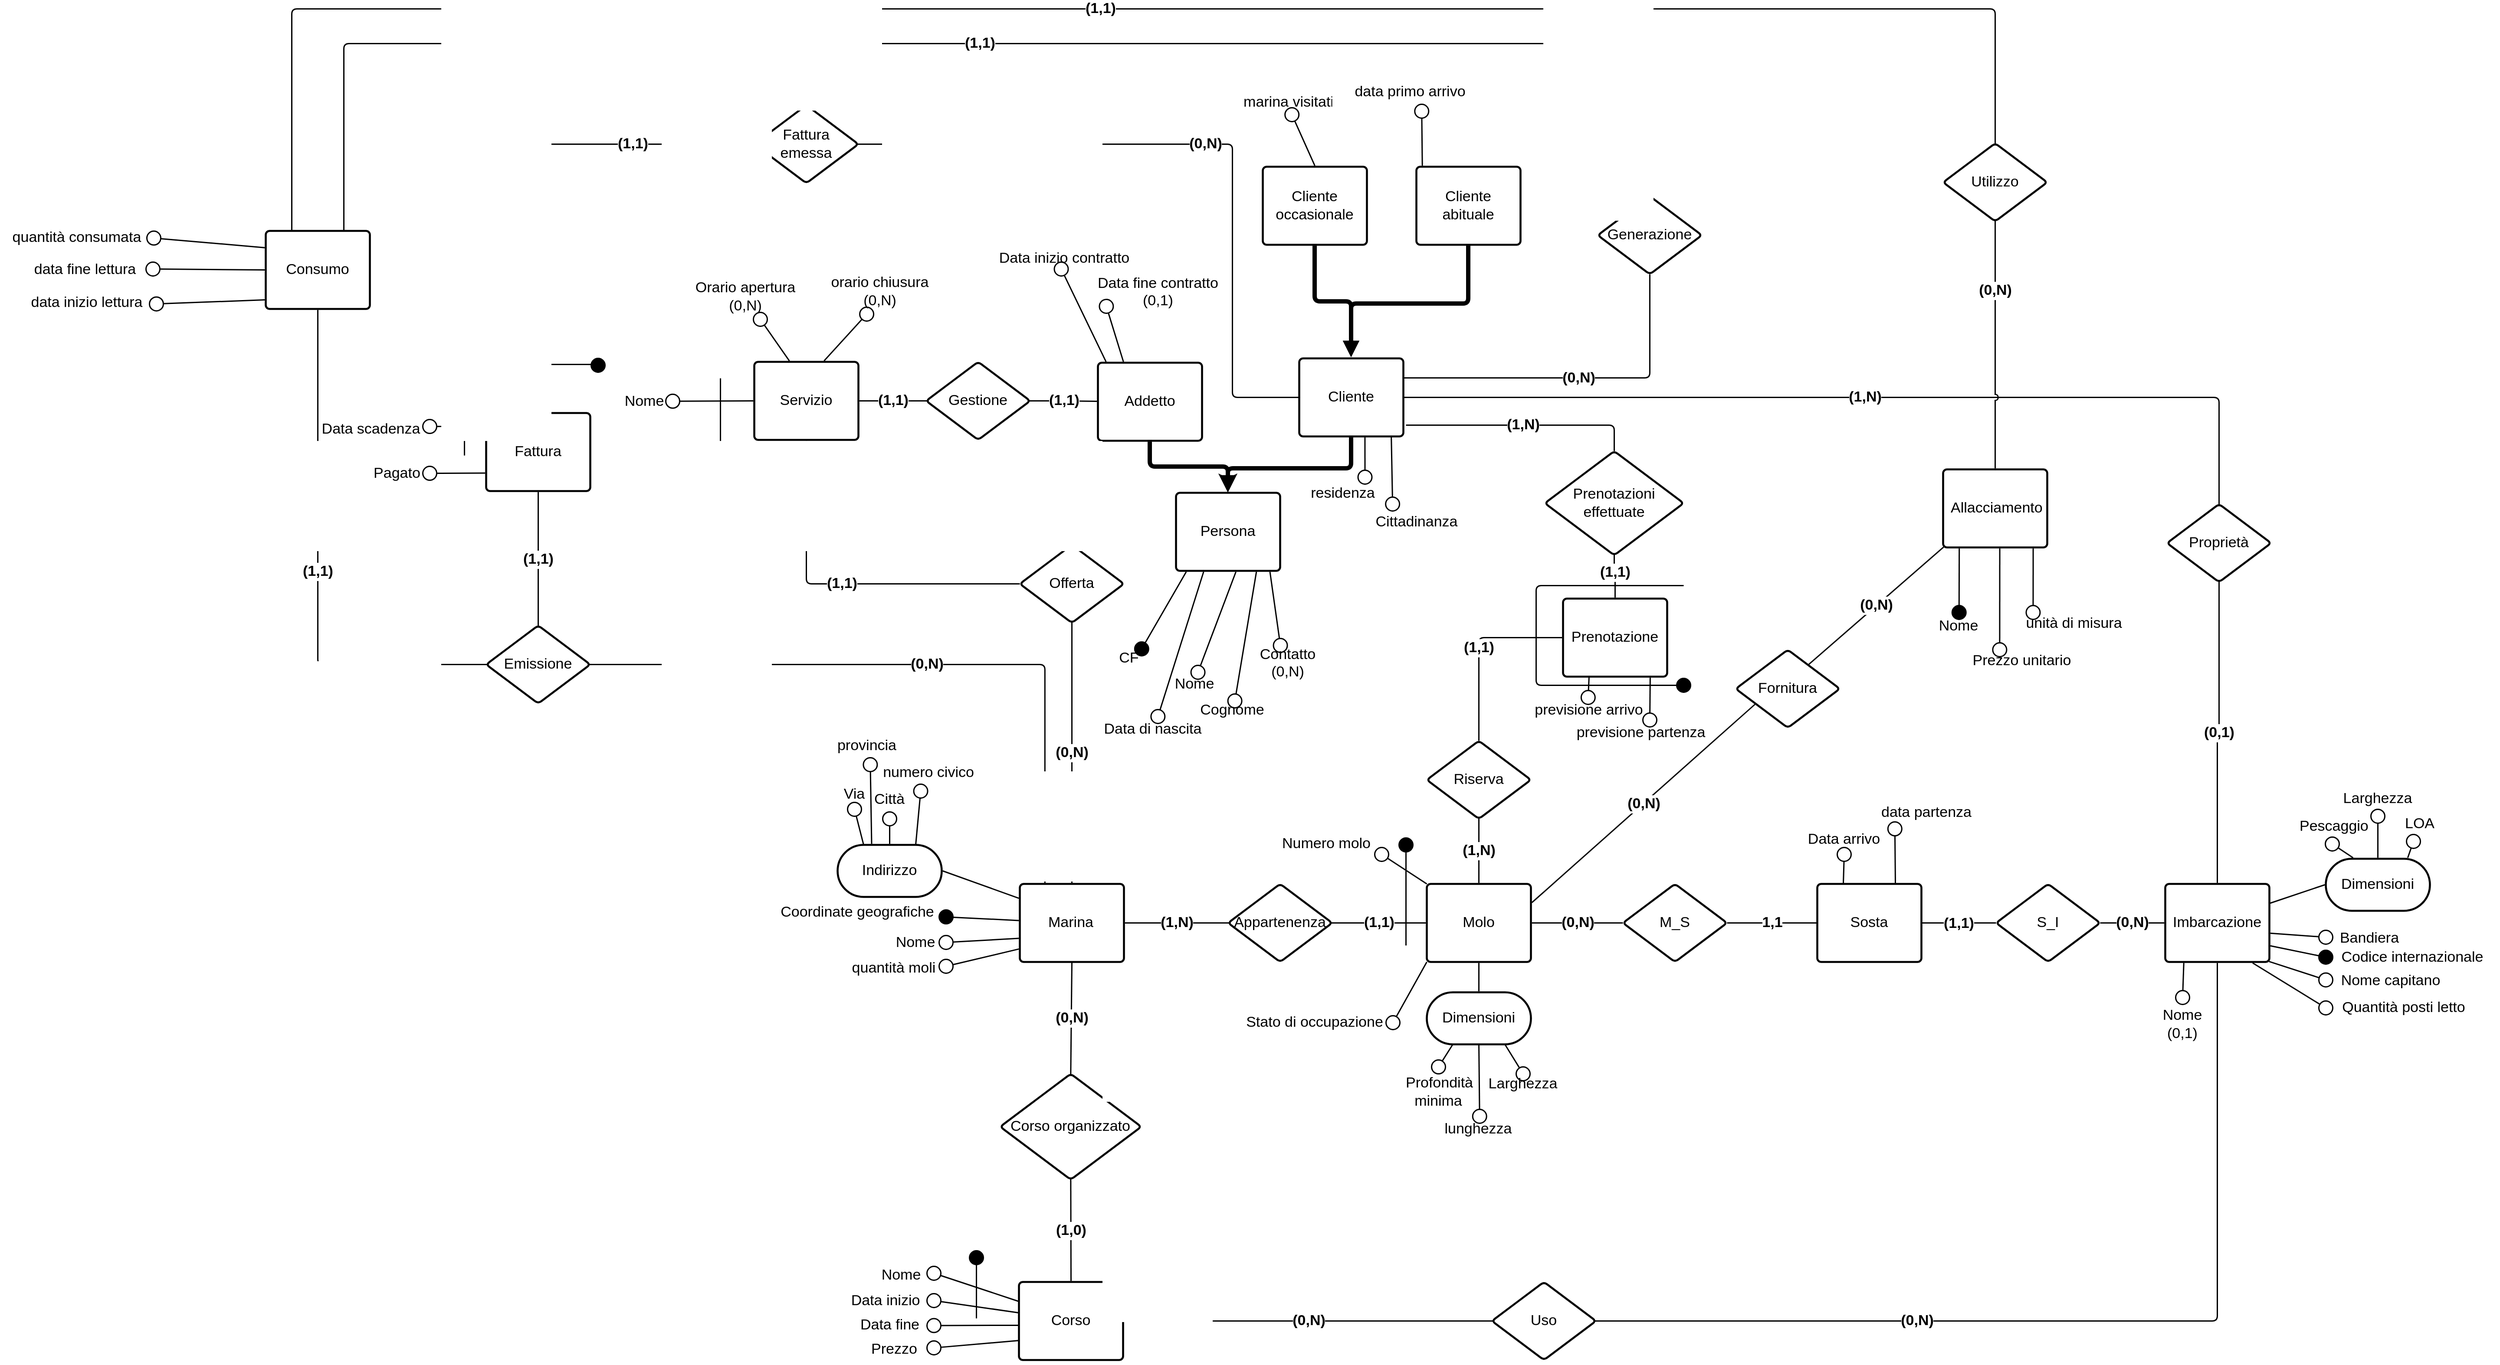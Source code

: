 <mxfile version="18.0.2" type="github" pages="5">
  <diagram id="APr3xvJTwMFM9qsmsEbl" name="Concettuale">
    <mxGraphModel dx="1606" dy="2062" grid="1" gridSize="10" guides="1" tooltips="1" connect="1" arrows="1" fold="1" page="1" pageScale="1" pageWidth="827" pageHeight="1169" math="0" shadow="0">
      <root>
        <mxCell id="0" />
        <mxCell id="1" parent="0" />
        <UserObject label="Data inizio contratto" lucidchartObjectId="qG3w~g5rz1pi" id="Z3lHiF9pWhcNN7oMNmmU-2">
          <mxCell style="html=1;overflow=block;blockSpacing=1;whiteSpace=wrap;fontSize=17;fontColor=#000000;spacing=0;fillColor=#ffffff;strokeWidth=1.5;strokeColor=none;" parent="1" vertex="1">
            <mxGeometry x="1645" y="-404" width="163" height="24" as="geometry" />
          </mxCell>
        </UserObject>
        <UserObject label="orario chiusura&#xa;(0,N)" lucidchartObjectId="qG3wzOogJra3" id="Z3lHiF9pWhcNN7oMNmmU-3">
          <mxCell style="html=1;overflow=block;blockSpacing=1;whiteSpace=wrap;fontSize=17;fontColor=#000000;spacing=0;fillColor=#ffffff;strokeWidth=1.5;strokeColor=none;" parent="1" vertex="1">
            <mxGeometry x="1449" y="-380" width="130" height="52" as="geometry" />
          </mxCell>
        </UserObject>
        <UserObject label="Codice internazionale" lucidchartObjectId="qG3wypu7~B5-" id="Z3lHiF9pWhcNN7oMNmmU-4">
          <mxCell style="html=1;overflow=block;blockSpacing=1;whiteSpace=wrap;fontSize=17;fontColor=#000000;spacing=0;fillColor=none;strokeWidth=1.5;strokeColor=none;verticalAlign=middle;" parent="1" vertex="1">
            <mxGeometry x="3180" y="400" width="200" height="27" as="geometry" />
          </mxCell>
        </UserObject>
        <UserObject label="previsione partenza" lucidchartObjectId="qG3wwknmCZUE" id="Z3lHiF9pWhcNN7oMNmmU-5">
          <mxCell style="html=1;overflow=block;blockSpacing=1;whiteSpace=wrap;fontSize=17;fontColor=#000000;spacing=0;fillColor=none;strokeWidth=1.5;strokeColor=none;" parent="1" vertex="1">
            <mxGeometry x="2301" y="140" width="180" height="30" as="geometry" />
          </mxCell>
        </UserObject>
        <UserObject label="provincia" lucidchartObjectId="qG3wuo_XVh7o" id="Z3lHiF9pWhcNN7oMNmmU-6">
          <mxCell style="html=1;overflow=block;blockSpacing=1;whiteSpace=wrap;fontSize=17;fontColor=#000000;spacing=0;fillColor=#ffffff;strokeWidth=1.5;strokeColor=none;" parent="1" vertex="1">
            <mxGeometry x="1454" y="149" width="90" height="42.5" as="geometry" />
          </mxCell>
        </UserObject>
        <UserObject label="Nome" lucidchartObjectId="qG3wtv6QrNcc" id="Z3lHiF9pWhcNN7oMNmmU-7">
          <mxCell style="html=1;overflow=block;blockSpacing=1;whiteSpace=wrap;fontSize=17;fontColor=#000000;spacing=0;fillColor=none;strokeWidth=1.5;strokeColor=none;" parent="1" vertex="1">
            <mxGeometry x="1520" y="374" width="70" height="45" as="geometry" />
          </mxCell>
        </UserObject>
        <UserObject label="Data fine" lucidchartObjectId="qG3wrP0R4ox8" id="Z3lHiF9pWhcNN7oMNmmU-8">
          <mxCell style="html=1;overflow=block;blockSpacing=1;whiteSpace=wrap;fontSize=17;fontColor=#000000;spacing=0;fillColor=none;strokeWidth=1.5;strokeColor=none;" parent="1" vertex="1">
            <mxGeometry x="1475" y="825" width="101" height="26" as="geometry" />
          </mxCell>
        </UserObject>
        <UserObject label="marina visitati" lucidchartObjectId="qG3wplEo-.gc" id="Z3lHiF9pWhcNN7oMNmmU-9">
          <mxCell style="html=1;overflow=block;blockSpacing=1;whiteSpace=wrap;fontSize=17;fontColor=#000000;spacing=0;fillColor=#ffffff;strokeWidth=1.5;strokeColor=none;" parent="1" vertex="1">
            <mxGeometry x="1929" y="-587" width="112" height="29" as="geometry" />
          </mxCell>
        </UserObject>
        <UserObject label="Contatto&#xa;(0,N)" lucidchartObjectId="qG3woVkW-.Kp" id="Z3lHiF9pWhcNN7oMNmmU-10">
          <mxCell style="html=1;overflow=block;blockSpacing=1;whiteSpace=wrap;fontSize=17;fontColor=#000000;spacing=0;fillColor=none;strokeWidth=1.5;strokeColor=none;" parent="1" vertex="1">
            <mxGeometry x="1945" y="54" width="78" height="25" as="geometry" />
          </mxCell>
        </UserObject>
        <UserObject label="Nome capitano" lucidchartObjectId="qG3wnt9I1VwD" id="Z3lHiF9pWhcNN7oMNmmU-11">
          <mxCell style="html=1;overflow=block;blockSpacing=1;whiteSpace=wrap;fontSize=17;fontColor=#000000;spacing=0;fillColor=none;strokeWidth=1.5;strokeColor=none;" parent="1" vertex="1">
            <mxGeometry x="3180" y="427" width="150" height="27" as="geometry" />
          </mxCell>
        </UserObject>
        <UserObject label="Prezzo" lucidchartObjectId="qG3wnjyzebU_" id="Z3lHiF9pWhcNN7oMNmmU-12">
          <mxCell style="html=1;overflow=block;blockSpacing=1;whiteSpace=wrap;fontSize=17;fontColor=#000000;spacing=0;fillColor=none;strokeWidth=1.5;strokeColor=none;" parent="1" vertex="1">
            <mxGeometry x="1485" y="855" width="91" height="18" as="geometry" />
          </mxCell>
        </UserObject>
        <UserObject label="Cognome" lucidchartObjectId="qG3wlyrFWjLu" id="Z3lHiF9pWhcNN7oMNmmU-13">
          <mxCell style="html=1;overflow=block;blockSpacing=1;whiteSpace=wrap;fontSize=17;fontColor=#000000;spacing=0;fillColor=none;strokeWidth=1.5;strokeColor=none;" parent="1" vertex="1">
            <mxGeometry x="1875" y="118" width="90" height="22" as="geometry" />
          </mxCell>
        </UserObject>
        <UserObject label="Nome" lucidchartObjectId="qG3wkJD~I8z7" id="Z3lHiF9pWhcNN7oMNmmU-14">
          <mxCell style="html=1;overflow=block;blockSpacing=1;whiteSpace=wrap;fontSize=17;fontColor=#000000;spacing=0;fillColor=none;strokeWidth=1.5;strokeColor=none;" parent="1" vertex="1">
            <mxGeometry x="2725" y="16" width="64" height="31" as="geometry" />
          </mxCell>
        </UserObject>
        <UserObject label="Data arrivo" lucidchartObjectId="qG3wjgoEsoyD" id="Z3lHiF9pWhcNN7oMNmmU-15">
          <mxCell style="html=1;overflow=block;blockSpacing=1;whiteSpace=wrap;fontSize=17;fontColor=#000000;spacing=0;fillColor=none;strokeWidth=1.5;strokeColor=none;" parent="1" vertex="1">
            <mxGeometry x="2580" y="260" width="90" height="35" as="geometry" />
          </mxCell>
        </UserObject>
        <UserObject label="Coordinate geografiche" lucidchartObjectId="qG3wie_G0A_X" id="Z3lHiF9pWhcNN7oMNmmU-16">
          <mxCell style="html=1;overflow=width;blockSpacing=1;fontSize=17;fontColor=#000000;spacing=0;fillColor=none;strokeWidth=1.5;strokeColor=none;whiteSpace=wrap;" parent="1" vertex="1">
            <mxGeometry x="1386" y="344" width="204" height="36" as="geometry" />
          </mxCell>
        </UserObject>
        <UserObject label="data inizio lettura" lucidchartObjectId="qG3wfT6kJYHy" id="Z3lHiF9pWhcNN7oMNmmU-17">
          <mxCell style="html=1;overflow=block;blockSpacing=1;whiteSpace=wrap;fontSize=17;fontColor=#000000;spacing=0;fillColor=none;strokeWidth=1.5;strokeColor=none;" parent="1" vertex="1">
            <mxGeometry x="520" y="-355" width="160" height="27" as="geometry" />
          </mxCell>
        </UserObject>
        <UserObject label="Data fine contratto&#xa;(0,1)" lucidchartObjectId="qG3wbWLWPdAv" id="Z3lHiF9pWhcNN7oMNmmU-18">
          <mxCell style="html=1;overflow=block;blockSpacing=1;whiteSpace=wrap;fontSize=17;fontColor=#000000;spacing=0;fillColor=#ffffff;strokeWidth=1.5;strokeColor=none;" parent="1" vertex="1">
            <mxGeometry x="1759" y="-374" width="151" height="37" as="geometry" />
          </mxCell>
        </UserObject>
        <UserObject label="Quantità posti letto" lucidchartObjectId="qG3wauGdlq0J" id="Z3lHiF9pWhcNN7oMNmmU-19">
          <mxCell style="html=1;overflow=block;blockSpacing=1;whiteSpace=wrap;fontSize=17;fontColor=#000000;spacing=0;fillColor=none;strokeWidth=1.5;strokeColor=none;" parent="1" vertex="1">
            <mxGeometry x="3180" y="460" width="180" height="24" as="geometry" />
          </mxCell>
        </UserObject>
        <UserObject label="unità di misura" lucidchartObjectId="qG3w_NOJGsT1" id="Z3lHiF9pWhcNN7oMNmmU-20">
          <mxCell style="html=1;overflow=block;blockSpacing=1;whiteSpace=wrap;fontSize=17;fontColor=#000000;spacing=0;fillColor=none;strokeWidth=1.5;strokeColor=none;" parent="1" vertex="1">
            <mxGeometry x="2830" y="16" width="120" height="25" as="geometry" />
          </mxCell>
        </UserObject>
        <UserObject label="CF" lucidchartObjectId="qG3wYmhuRZii" id="Z3lHiF9pWhcNN7oMNmmU-21">
          <mxCell style="html=1;overflow=block;blockSpacing=1;whiteSpace=wrap;fontSize=17;fontColor=#000000;spacing=0;fillColor=none;strokeWidth=1.5;strokeColor=none;" parent="1" vertex="1">
            <mxGeometry x="1780" y="58" width="42" height="22" as="geometry" />
          </mxCell>
        </UserObject>
        <UserObject label="Prezzo unitario" lucidchartObjectId="qG3wY4epbDqB" id="Z3lHiF9pWhcNN7oMNmmU-22">
          <mxCell style="html=1;overflow=block;blockSpacing=1;whiteSpace=wrap;fontSize=17;fontColor=#000000;spacing=0;fillColor=none;strokeWidth=1.5;strokeColor=none;" parent="1" vertex="1">
            <mxGeometry x="2770" y="59" width="120" height="25" as="geometry" />
          </mxCell>
        </UserObject>
        <UserObject label="previsione arrivo" lucidchartObjectId="qG3wSvpVa78N" id="Z3lHiF9pWhcNN7oMNmmU-23">
          <mxCell style="html=1;overflow=block;blockSpacing=1;whiteSpace=wrap;fontSize=17;fontColor=#000000;spacing=0;fillColor=none;strokeWidth=1.5;strokeColor=none;" parent="1" vertex="1">
            <mxGeometry x="2241" y="114" width="180" height="30" as="geometry" />
          </mxCell>
        </UserObject>
        <UserObject label="quantità moli" lucidchartObjectId="qG3wSVZneIOM" id="Z3lHiF9pWhcNN7oMNmmU-24">
          <mxCell style="overflow=block;blockSpacing=1;fontSize=17;fontColor=#000000;spacing=0;fillColor=none;strokeWidth=1.5;strokeColor=none;" parent="1" vertex="1">
            <mxGeometry x="1470" y="412" width="120" height="24" as="geometry" />
          </mxCell>
        </UserObject>
        <UserObject label="quantità consumata" lucidchartObjectId="qG3wR2ifY7PK" id="Z3lHiF9pWhcNN7oMNmmU-25">
          <mxCell style="html=1;overflow=block;blockSpacing=1;whiteSpace=wrap;fontSize=17;fontColor=#000000;spacing=0;fillColor=none;strokeWidth=1.5;strokeColor=none;" parent="1" vertex="1">
            <mxGeometry x="500" y="-430" width="177" height="27" as="geometry" />
          </mxCell>
        </UserObject>
        <UserObject label="Bandiera" lucidchartObjectId="qG3wQItMWX9v" id="Z3lHiF9pWhcNN7oMNmmU-26">
          <mxCell style="html=1;overflow=block;blockSpacing=1;whiteSpace=wrap;fontSize=17;fontColor=#000000;spacing=0;fillColor=none;strokeWidth=1.5;strokeColor=none;" parent="1" vertex="1">
            <mxGeometry x="3180" y="381" width="101" height="19" as="geometry" />
          </mxCell>
        </UserObject>
        <UserObject label="data primo arrivo" lucidchartObjectId="qG3wP3HijY87" id="Z3lHiF9pWhcNN7oMNmmU-27">
          <mxCell style="html=1;overflow=block;blockSpacing=1;whiteSpace=wrap;fontSize=17;fontColor=#000000;spacing=0;fillColor=#ffffff;strokeWidth=1.5;strokeColor=none;" parent="1" vertex="1">
            <mxGeometry x="2035" y="-607" width="180" height="45" as="geometry" />
          </mxCell>
        </UserObject>
        <UserObject label="Stato di occupazione" lucidchartObjectId="qG3wOjGNH783" id="Z3lHiF9pWhcNN7oMNmmU-28">
          <mxCell style="html=1;overflow=block;blockSpacing=1;whiteSpace=wrap;fontSize=17;fontColor=#000000;spacing=0;fillColor=none;strokeWidth=1.5;strokeColor=none;" parent="1" vertex="1">
            <mxGeometry x="1925" y="474" width="180" height="30" as="geometry" />
          </mxCell>
        </UserObject>
        <UserObject label="Data inizio" lucidchartObjectId="qG3wK9EmdUXk" id="Z3lHiF9pWhcNN7oMNmmU-29">
          <mxCell style="html=1;overflow=block;blockSpacing=1;whiteSpace=wrap;fontSize=17;fontColor=#000000;spacing=0;fillColor=none;strokeWidth=1.5;strokeColor=none;" parent="1" vertex="1">
            <mxGeometry x="1465" y="795" width="111" height="29" as="geometry" />
          </mxCell>
        </UserObject>
        <UserObject label="data fine lettura" lucidchartObjectId="qG3wJ4P51qAZ" id="Z3lHiF9pWhcNN7oMNmmU-30">
          <mxCell style="html=1;overflow=block;blockSpacing=1;whiteSpace=wrap;fontSize=17;fontColor=#000000;spacing=0;fillColor=none;strokeWidth=1.5;strokeColor=none;" parent="1" vertex="1">
            <mxGeometry x="520" y="-390" width="156" height="20" as="geometry" />
          </mxCell>
        </UserObject>
        <UserObject label="Nome" lucidchartObjectId="qG3wC_mpLkl4" id="Z3lHiF9pWhcNN7oMNmmU-31">
          <mxCell style="overflow=block;blockSpacing=1;fontSize=17;fontColor=default;spacing=0;fillColor=none;strokeWidth=1.5;strokeColor=none;labelBackgroundColor=none;labelBorderColor=none;" parent="1" vertex="1">
            <mxGeometry x="1501" y="768" width="75" height="20" as="geometry" />
          </mxCell>
        </UserObject>
        <UserObject label="Orario apertura&#xa;(0,N)" lucidchartObjectId="qG3wBPVhI6My" id="Z3lHiF9pWhcNN7oMNmmU-32">
          <mxCell style="html=1;overflow=block;blockSpacing=1;whiteSpace=wrap;fontSize=17;fontColor=#000000;spacing=0;fillColor=#ffffff;strokeWidth=1.5;strokeColor=none;" parent="1" vertex="1">
            <mxGeometry x="1297" y="-374" width="124" height="52" as="geometry" />
          </mxCell>
        </UserObject>
        <UserObject label="Nome" lucidchartObjectId="qG3w8p8kOtcF" id="Z3lHiF9pWhcNN7oMNmmU-33">
          <mxCell style="html=1;overflow=block;blockSpacing=1;whiteSpace=wrap;fontSize=17;fontColor=#000000;spacing=0;fillColor=none;strokeWidth=1.5;strokeColor=none;" parent="1" vertex="1">
            <mxGeometry x="1844" y="85" width="65" height="27" as="geometry" />
          </mxCell>
        </UserObject>
        <UserObject label="Nome&#xa;(0,1)" lucidchartObjectId="qG3w6z_bFd4y" id="Z3lHiF9pWhcNN7oMNmmU-34">
          <mxCell style="html=1;overflow=block;blockSpacing=1;whiteSpace=wrap;fontSize=17;fontColor=#000000;spacing=0;fillColor=none;strokeWidth=1.5;strokeColor=none;" parent="1" vertex="1">
            <mxGeometry x="2980" y="460" width="70" height="61" as="geometry" />
          </mxCell>
        </UserObject>
        <UserObject label="Data di nascita" lucidchartObjectId="qG3w5Qcm1Csx" id="Z3lHiF9pWhcNN7oMNmmU-35">
          <mxCell style="html=1;overflow=block;blockSpacing=1;whiteSpace=wrap;fontSize=17;fontColor=#000000;spacing=0;fillColor=none;strokeWidth=1.5;strokeColor=none;" parent="1" vertex="1">
            <mxGeometry x="1767" y="136" width="123" height="30" as="geometry" />
          </mxCell>
        </UserObject>
        <UserObject label="data partenza" lucidchartObjectId="qG3w1uLWU9N2" id="Z3lHiF9pWhcNN7oMNmmU-36">
          <mxCell style="html=1;overflow=block;blockSpacing=1;whiteSpace=wrap;fontSize=17;fontColor=#000000;spacing=0;fillColor=none;strokeWidth=1.5;strokeColor=none;" parent="1" vertex="1">
            <mxGeometry x="2660" y="230" width="120" height="33" as="geometry" />
          </mxCell>
        </UserObject>
        <UserObject label="Nome" lucidchartObjectId="qG3w14PcT5Hk" id="Z3lHiF9pWhcNN7oMNmmU-37">
          <mxCell style="html=1;overflow=block;blockSpacing=1;whiteSpace=wrap;fontSize=17;fontColor=#000000;spacing=0;fillColor=#ffffff;strokeWidth=1.5;strokeColor=none;" parent="1" vertex="1">
            <mxGeometry x="1210" y="-241" width="65" height="27" as="geometry" />
          </mxCell>
        </UserObject>
        <UserObject label="Cittadinanza" lucidchartObjectId="qG3w0xVLaBtw" id="Z3lHiF9pWhcNN7oMNmmU-38">
          <mxCell style="html=1;overflow=block;blockSpacing=1;whiteSpace=wrap;fontSize=17;fontColor=#000000;spacing=0;fillColor=none;strokeWidth=1.5;strokeColor=none;" parent="1" vertex="1">
            <mxGeometry x="2080" y="-109" width="105" height="42" as="geometry" />
          </mxCell>
        </UserObject>
        <UserObject label="residenza" lucidchartObjectId="qG3w-geqDVtb" id="Z3lHiF9pWhcNN7oMNmmU-39">
          <mxCell style="html=1;overflow=block;blockSpacing=1;whiteSpace=wrap;fontSize=17;fontColor=#000000;spacing=0;fillColor=none;strokeWidth=1.5;strokeColor=none;" parent="1" vertex="1">
            <mxGeometry x="1997" y="-140" width="101" height="38" as="geometry" />
          </mxCell>
        </UserObject>
        <UserObject label="lunghezza" lucidchartObjectId="qG3w-TL_w5D6" id="Z3lHiF9pWhcNN7oMNmmU-40">
          <mxCell style="html=1;overflow=block;blockSpacing=1;whiteSpace=wrap;fontSize=17;fontColor=#000000;spacing=0;fillColor=none;strokeWidth=1.5;strokeColor=none;" parent="1" vertex="1">
            <mxGeometry x="2155" y="597" width="97" height="29" as="geometry" />
          </mxCell>
        </UserObject>
        <UserObject label="Marina" lucidchartObjectId="qG3wtzYg-9rq" id="Z3lHiF9pWhcNN7oMNmmU-41">
          <mxCell style="html=1;overflow=block;blockSpacing=1;fontSize=17;fontColor=#000000;spacing=9;strokeColor=#000000;strokeOpacity=100;rounded=1;absoluteArcSize=1;arcSize=9;strokeWidth=2.3;" parent="1" vertex="1">
            <mxGeometry x="1675" y="329" width="120" height="90" as="geometry" />
          </mxCell>
        </UserObject>
        <UserObject label="Molo" lucidchartObjectId="qG3ws0L2a0bG" id="Z3lHiF9pWhcNN7oMNmmU-42">
          <mxCell style="html=1;overflow=block;blockSpacing=1;whiteSpace=wrap;fontSize=17;fontColor=#000000;spacing=9;strokeColor=#000000;strokeOpacity=100;rounded=1;absoluteArcSize=1;arcSize=9;strokeWidth=2.3;" parent="1" vertex="1">
            <mxGeometry x="2144" y="329" width="120" height="90" as="geometry" />
          </mxCell>
        </UserObject>
        <UserObject label="Allacciamento" lucidchartObjectId="qG3wAiNXXrYu" id="Z3lHiF9pWhcNN7oMNmmU-43">
          <mxCell style="html=1;overflow=block;blockSpacing=1;whiteSpace=wrap;fontSize=17;fontColor=#000000;spacing=9;strokeColor=#000000;strokeOpacity=100;rounded=1;absoluteArcSize=1;arcSize=9;strokeWidth=2.3;" parent="1" vertex="1">
            <mxGeometry x="2739" y="-149" width="120" height="90" as="geometry" />
          </mxCell>
        </UserObject>
        <UserObject label="Imbarcazione" lucidchartObjectId="qG3wFbQYlU~I" id="Z3lHiF9pWhcNN7oMNmmU-44">
          <mxCell style="html=1;overflow=block;blockSpacing=1;whiteSpace=wrap;fontSize=17;fontColor=#000000;spacing=9;strokeColor=#000000;strokeOpacity=100;rounded=1;absoluteArcSize=1;arcSize=9;strokeWidth=2.3;" parent="1" vertex="1">
            <mxGeometry x="2995" y="329" width="120" height="90" as="geometry" />
          </mxCell>
        </UserObject>
        <UserObject label="Cliente" lucidchartObjectId="qG3wspaOj9bR" id="Z3lHiF9pWhcNN7oMNmmU-45">
          <mxCell style="html=1;overflow=block;blockSpacing=1;whiteSpace=wrap;fontSize=17;fontColor=#000000;spacing=9;strokeColor=#000000;strokeOpacity=100;rounded=1;absoluteArcSize=1;arcSize=9;strokeWidth=2.3;" parent="1" vertex="1">
            <mxGeometry x="1997" y="-277" width="120" height="90" as="geometry" />
          </mxCell>
        </UserObject>
        <UserObject label="Addetto" lucidchartObjectId="qG3wZnogm-np" id="Z3lHiF9pWhcNN7oMNmmU-46">
          <mxCell style="html=1;overflow=block;blockSpacing=1;whiteSpace=wrap;fontSize=17;fontColor=#000000;spacing=9;strokeColor=#000000;strokeOpacity=100;rounded=1;absoluteArcSize=1;arcSize=9;strokeWidth=2.3;" parent="1" vertex="1">
            <mxGeometry x="1765" y="-272" width="120" height="90" as="geometry" />
          </mxCell>
        </UserObject>
        <UserObject label="Servizio" lucidchartObjectId="qG3wPepaNxYq" id="Z3lHiF9pWhcNN7oMNmmU-47">
          <mxCell style="html=1;overflow=block;blockSpacing=1;whiteSpace=wrap;fontSize=17;fontColor=#000000;spacing=9;strokeColor=#000000;strokeOpacity=100;rounded=1;absoluteArcSize=1;arcSize=9;strokeWidth=2.3;" parent="1" vertex="1">
            <mxGeometry x="1369" y="-273" width="120" height="90" as="geometry" />
          </mxCell>
        </UserObject>
        <UserObject label="Corso" lucidchartObjectId="qG3wqtgGO-Qg" id="Z3lHiF9pWhcNN7oMNmmU-48">
          <mxCell style="html=1;overflow=block;blockSpacing=1;whiteSpace=wrap;fontSize=17;fontColor=#000000;spacing=9;strokeColor=#000000;strokeOpacity=100;rounded=1;absoluteArcSize=1;arcSize=9;strokeWidth=2.3;" parent="1" vertex="1">
            <mxGeometry x="1674" y="788" width="120" height="90" as="geometry" />
          </mxCell>
        </UserObject>
        <UserObject label="Persona" lucidchartObjectId="qG3wBOnAe34f" id="Z3lHiF9pWhcNN7oMNmmU-49">
          <mxCell style="html=1;overflow=block;blockSpacing=1;whiteSpace=wrap;fontSize=17;fontColor=#000000;spacing=9;strokeColor=#000000;strokeOpacity=100;rounded=1;absoluteArcSize=1;arcSize=9;strokeWidth=2.3;" parent="1" vertex="1">
            <mxGeometry x="1855" y="-122" width="120" height="90" as="geometry" />
          </mxCell>
        </UserObject>
        <UserObject label="" lucidchartObjectId="qG3wWw9Mf8CR" id="Z3lHiF9pWhcNN7oMNmmU-50">
          <mxCell style="html=1;jettySize=18;whiteSpace=wrap;fontSize=17;strokeColor=#000000;strokeWidth=5;rounded=1;arcSize=12;edgeStyle=orthogonalEdgeStyle;startArrow=none;endArrow=classic;exitX=0.5;exitY=1.012;exitPerimeter=0;endFill=1;entryX=0.5;entryY=0;entryDx=0;entryDy=0;" parent="1" source="Z3lHiF9pWhcNN7oMNmmU-46" target="Z3lHiF9pWhcNN7oMNmmU-49" edge="1">
            <mxGeometry width="100" height="100" relative="1" as="geometry">
              <mxPoint x="1770" y="-120" as="targetPoint" />
            </mxGeometry>
          </mxCell>
        </UserObject>
        <UserObject label="" lucidchartObjectId="qG3wJAKm~KNV" id="Z3lHiF9pWhcNN7oMNmmU-51">
          <mxCell style="html=1;jettySize=18;whiteSpace=wrap;fontSize=17;strokeColor=#000000;strokeWidth=5;rounded=1;arcSize=12;edgeStyle=orthogonalEdgeStyle;startArrow=none;endArrow=block;endFill=1;exitX=0.5;exitY=1.012;exitPerimeter=0;entryX=0.5;entryY=-0.012;entryPerimeter=0;" parent="1" source="Z3lHiF9pWhcNN7oMNmmU-45" target="Z3lHiF9pWhcNN7oMNmmU-49" edge="1">
            <mxGeometry width="100" height="100" relative="1" as="geometry">
              <Array as="points">
                <mxPoint x="2057" y="-150" />
                <mxPoint x="1915" y="-150" />
              </Array>
            </mxGeometry>
          </mxCell>
        </UserObject>
        <UserObject label="" lucidchartObjectId="qG3wpy-h~3Lc" id="Z3lHiF9pWhcNN7oMNmmU-52">
          <mxCell style="html=1;jettySize=18;whiteSpace=wrap;fontSize=17;strokeColor=#000000;strokeWidth=1.5;rounded=1;arcSize=12;startArrow=none;endArrow=oval;endFill=0;endSize=16;exitX=-0.009;exitY=0.697;exitPerimeter=0;entryX=1;entryY=0.5;entryPerimeter=0;" parent="1" source="Z3lHiF9pWhcNN7oMNmmU-41" target="Z3lHiF9pWhcNN7oMNmmU-7" edge="1">
            <mxGeometry width="100" height="100" relative="1" as="geometry" />
          </mxCell>
        </UserObject>
        <UserObject label="" lucidchartObjectId="qG3w~lecTw_n" id="Z3lHiF9pWhcNN7oMNmmU-53">
          <mxCell style="html=1;jettySize=18;whiteSpace=wrap;fontSize=17;strokeColor=#000000;strokeWidth=1.5;rounded=1;arcSize=12;startArrow=none;endArrow=oval;endFill=1;endSize=16;exitX=-0.009;exitY=0.469;exitPerimeter=0;" parent="1" source="Z3lHiF9pWhcNN7oMNmmU-41" target="Z3lHiF9pWhcNN7oMNmmU-16" edge="1">
            <mxGeometry width="100" height="100" relative="1" as="geometry" />
          </mxCell>
        </UserObject>
        <UserObject label="Dimensioni" lucidchartObjectId="qG3wjJrCLR1B" id="Z3lHiF9pWhcNN7oMNmmU-54">
          <mxCell style="html=1;overflow=block;blockSpacing=1;whiteSpace=wrap;rounded=1;arcSize=50;fontSize=17;fontColor=#000000;spacing=3.8;strokeColor=#000000;strokeOpacity=100;strokeWidth=2.3;" parent="1" vertex="1">
            <mxGeometry x="2144" y="454" width="120" height="60" as="geometry" />
          </mxCell>
        </UserObject>
        <UserObject label="" lucidchartObjectId="qG3w8ZtX3_uW" id="Z3lHiF9pWhcNN7oMNmmU-55">
          <mxCell style="html=1;jettySize=18;whiteSpace=wrap;fontSize=17;strokeColor=#000000;strokeWidth=1.5;rounded=1;arcSize=12;startArrow=none;endArrow=none;exitX=0.5;exitY=-0.019;exitPerimeter=0;entryX=0.5;entryY=1.012;entryPerimeter=0;" parent="1" source="Z3lHiF9pWhcNN7oMNmmU-54" target="Z3lHiF9pWhcNN7oMNmmU-42" edge="1">
            <mxGeometry width="100" height="100" relative="1" as="geometry" />
          </mxCell>
        </UserObject>
        <UserObject label="Profondità minima" lucidchartObjectId="qG3wKU2qW4a8" id="Z3lHiF9pWhcNN7oMNmmU-56">
          <mxCell style="html=1;overflow=block;blockSpacing=1;whiteSpace=wrap;fontSize=17;fontColor=#000000;spacing=0;strokeOpacity=0;fillOpacity=0;rounded=1;absoluteArcSize=1;arcSize=9;fillColor=none;strokeWidth=2.3;" parent="1" vertex="1">
            <mxGeometry x="2120" y="540" width="75" height="57" as="geometry" />
          </mxCell>
        </UserObject>
        <UserObject label="Larghezza" lucidchartObjectId="qG3weLcsIPQj" id="Z3lHiF9pWhcNN7oMNmmU-57">
          <mxCell style="html=1;overflow=block;blockSpacing=1;whiteSpace=wrap;fontSize=17;fontColor=#000000;spacing=0;strokeOpacity=0;fillOpacity=0;rounded=1;absoluteArcSize=1;arcSize=9;fillColor=none;strokeWidth=2.3;" parent="1" vertex="1">
            <mxGeometry x="2210" y="548" width="90" height="23" as="geometry" />
          </mxCell>
        </UserObject>
        <UserObject label="" lucidchartObjectId="qG3wTEocwHBX" id="Z3lHiF9pWhcNN7oMNmmU-58">
          <mxCell style="html=1;jettySize=18;whiteSpace=wrap;fontSize=17;strokeColor=#000000;strokeWidth=1.5;rounded=1;arcSize=12;startArrow=none;endArrow=oval;endFill=0;endSize=16;entryX=0.5;entryY=0.001;entryPerimeter=0;exitX=0.25;exitY=1;exitDx=0;exitDy=0;" parent="1" source="Z3lHiF9pWhcNN7oMNmmU-54" target="Z3lHiF9pWhcNN7oMNmmU-56" edge="1">
            <mxGeometry width="100" height="100" relative="1" as="geometry" />
          </mxCell>
        </UserObject>
        <UserObject label="" lucidchartObjectId="qG3wC34YzaM~" id="Z3lHiF9pWhcNN7oMNmmU-59">
          <mxCell style="html=1;jettySize=18;whiteSpace=wrap;fontSize=17;strokeColor=#000000;strokeWidth=1.5;rounded=1;arcSize=12;startArrow=none;endArrow=oval;endFill=0;endSize=16;exitX=0.75;exitY=1;entryX=0.5;entryY=0;entryDx=0;entryDy=0;exitDx=0;exitDy=0;" parent="1" source="Z3lHiF9pWhcNN7oMNmmU-54" target="Z3lHiF9pWhcNN7oMNmmU-57" edge="1">
            <mxGeometry width="100" height="100" relative="1" as="geometry" />
          </mxCell>
        </UserObject>
        <UserObject label="" lucidchartObjectId="qG3wmwphB3~n" id="Z3lHiF9pWhcNN7oMNmmU-60">
          <mxCell style="html=1;jettySize=18;whiteSpace=wrap;fontSize=17;strokeColor=#000000;strokeWidth=1.5;rounded=1;arcSize=12;startArrow=none;endArrow=oval;endFill=0;endSize=16;exitX=0.5;exitY=1;entryX=0.514;entryY=0;entryPerimeter=0;exitDx=0;exitDy=0;" parent="1" source="Z3lHiF9pWhcNN7oMNmmU-54" target="Z3lHiF9pWhcNN7oMNmmU-40" edge="1">
            <mxGeometry width="100" height="100" relative="1" as="geometry" />
          </mxCell>
        </UserObject>
        <UserObject label="numero civico" lucidchartObjectId="qG3wsVq1bfi_" id="Z3lHiF9pWhcNN7oMNmmU-61">
          <mxCell style="html=1;overflow=block;blockSpacing=1;whiteSpace=wrap;fontSize=17;fontColor=#000000;spacing=0;fillColor=#ffffff;strokeWidth=1.5;strokeColor=none;labelBackgroundColor=none;" parent="1" vertex="1">
            <mxGeometry x="1510" y="180" width="120" height="42" as="geometry" />
          </mxCell>
        </UserObject>
        <UserObject label="Indirizzo" lucidchartObjectId="qG3wJBxj3ZNa" id="Z3lHiF9pWhcNN7oMNmmU-62">
          <mxCell style="html=1;overflow=block;blockSpacing=1;whiteSpace=wrap;rounded=1;arcSize=50;fontSize=17;fontColor=#000000;spacing=3.8;strokeColor=#000000;strokeOpacity=100;strokeWidth=2.3;" parent="1" vertex="1">
            <mxGeometry x="1465" y="284" width="120" height="60" as="geometry" />
          </mxCell>
        </UserObject>
        <UserObject label="" lucidchartObjectId="qG3wMAROhlZo" id="Z3lHiF9pWhcNN7oMNmmU-63">
          <mxCell style="html=1;jettySize=18;whiteSpace=wrap;fontSize=17;strokeColor=#000000;strokeWidth=1.5;rounded=1;arcSize=12;startArrow=none;endArrow=none;exitX=1.009;exitY=0.5;exitPerimeter=0;entryX=-0.009;entryY=0.184;entryPerimeter=0;" parent="1" source="Z3lHiF9pWhcNN7oMNmmU-62" target="Z3lHiF9pWhcNN7oMNmmU-41" edge="1">
            <mxGeometry width="100" height="100" relative="1" as="geometry" />
          </mxCell>
        </UserObject>
        <UserObject label="Via" lucidchartObjectId="qG3w-N.rdOmw" id="Z3lHiF9pWhcNN7oMNmmU-64">
          <mxCell style="html=1;overflow=block;blockSpacing=1;whiteSpace=wrap;fontSize=17;fontColor=#000000;spacing=3.8;strokeOpacity=0;fillOpacity=0;rounded=1;absoluteArcSize=1;arcSize=9;fillColor=#ffffff;strokeWidth=2.3;" parent="1" vertex="1">
            <mxGeometry x="1447" y="208" width="75" height="35" as="geometry" />
          </mxCell>
        </UserObject>
        <UserObject label="Città" lucidchartObjectId="qG3wswx5Ls0K" id="Z3lHiF9pWhcNN7oMNmmU-65">
          <mxCell style="html=1;overflow=block;blockSpacing=1;whiteSpace=wrap;fontSize=17;fontColor=#000000;spacing=0;strokeOpacity=0;fillOpacity=0;rounded=1;absoluteArcSize=1;arcSize=9;fillColor=#ffffff;strokeWidth=2.3;" parent="1" vertex="1">
            <mxGeometry x="1480" y="210" width="90" height="44" as="geometry" />
          </mxCell>
        </UserObject>
        <UserObject label="" lucidchartObjectId="qG3wHo_KM05G" id="Z3lHiF9pWhcNN7oMNmmU-66">
          <mxCell style="html=1;jettySize=18;whiteSpace=wrap;fontSize=17;strokeColor=#000000;strokeWidth=1.5;rounded=1;arcSize=12;startArrow=none;endArrow=oval;endFill=0;endSize=16;exitX=0.25;exitY=0;entryX=0.5;entryY=0.999;entryPerimeter=0;exitDx=0;exitDy=0;" parent="1" source="Z3lHiF9pWhcNN7oMNmmU-62" target="Z3lHiF9pWhcNN7oMNmmU-64" edge="1">
            <mxGeometry width="100" height="100" relative="1" as="geometry" />
          </mxCell>
        </UserObject>
        <UserObject label="" lucidchartObjectId="qG3wKBmfIDsn" id="Z3lHiF9pWhcNN7oMNmmU-67">
          <mxCell style="html=1;jettySize=18;whiteSpace=wrap;fontSize=17;strokeColor=#000000;strokeWidth=1.5;rounded=1;arcSize=12;startArrow=none;endArrow=oval;endFill=0;endSize=16;exitX=0.5;exitY=-0.019;exitPerimeter=0;entryX=0.5;entryY=0.999;entryPerimeter=0;" parent="1" source="Z3lHiF9pWhcNN7oMNmmU-62" target="Z3lHiF9pWhcNN7oMNmmU-65" edge="1">
            <mxGeometry width="100" height="100" relative="1" as="geometry" />
          </mxCell>
        </UserObject>
        <UserObject label="" lucidchartObjectId="qG3wAYYwOXlI" id="Z3lHiF9pWhcNN7oMNmmU-68">
          <mxCell style="html=1;jettySize=18;whiteSpace=wrap;fontSize=17;strokeColor=#000000;strokeWidth=1.5;rounded=1;arcSize=12;startArrow=none;endArrow=oval;endFill=0;endSize=16;entryX=0.423;entryY=1;entryPerimeter=0;exitX=0.75;exitY=0;exitDx=0;exitDy=0;" parent="1" source="Z3lHiF9pWhcNN7oMNmmU-62" target="Z3lHiF9pWhcNN7oMNmmU-61" edge="1">
            <mxGeometry width="100" height="100" relative="1" as="geometry">
              <mxPoint x="1560" y="280" as="sourcePoint" />
            </mxGeometry>
          </mxCell>
        </UserObject>
        <UserObject label="" lucidchartObjectId="qG3woOI-x6y1" id="Z3lHiF9pWhcNN7oMNmmU-69">
          <mxCell style="html=1;jettySize=18;whiteSpace=wrap;fontSize=17;strokeColor=#000000;strokeWidth=1.5;rounded=1;arcSize=12;startArrow=none;endArrow=oval;endFill=0;endSize=16;exitX=0.327;exitY=-0.019;exitPerimeter=0;entryX=0.541;entryY=1;entryPerimeter=0;" parent="1" source="Z3lHiF9pWhcNN7oMNmmU-62" target="Z3lHiF9pWhcNN7oMNmmU-6" edge="1">
            <mxGeometry width="100" height="100" relative="1" as="geometry" />
          </mxCell>
        </UserObject>
        <UserObject label="" lucidchartObjectId="qG3wcs1GOo5C" id="Z3lHiF9pWhcNN7oMNmmU-70">
          <mxCell style="html=1;jettySize=18;whiteSpace=wrap;fontSize=17;strokeColor=#000000;strokeWidth=1.5;rounded=1;arcSize=12;startArrow=none;endArrow=oval;endFill=0;endSize=16;entryX=1;entryY=0.5;entryDx=0;entryDy=0;exitX=0;exitY=1;exitDx=0;exitDy=0;" parent="1" source="Z3lHiF9pWhcNN7oMNmmU-42" target="Z3lHiF9pWhcNN7oMNmmU-28" edge="1">
            <mxGeometry width="100" height="100" relative="1" as="geometry">
              <mxPoint x="2160" y="430" as="sourcePoint" />
              <mxPoint x="2120" y="540" as="targetPoint" />
            </mxGeometry>
          </mxCell>
        </UserObject>
        <UserObject label="" lucidchartObjectId="qG3w.DNciJdp" id="Z3lHiF9pWhcNN7oMNmmU-71">
          <mxCell style="html=1;jettySize=18;whiteSpace=wrap;fontSize=17;strokeColor=#000000;strokeWidth=1.5;rounded=1;arcSize=12;startArrow=none;endArrow=oval;endFill=1;endSize=16;exitX=1.009;exitY=0.793;exitPerimeter=0;entryX=0;entryY=0.5;entryDx=0;entryDy=0;" parent="1" source="Z3lHiF9pWhcNN7oMNmmU-44" target="Z3lHiF9pWhcNN7oMNmmU-4" edge="1">
            <mxGeometry width="100" height="100" relative="1" as="geometry">
              <mxPoint x="3180" y="420" as="targetPoint" />
            </mxGeometry>
          </mxCell>
        </UserObject>
        <UserObject label="LOA" lucidchartObjectId="qG3wx86HfEAO" id="Z3lHiF9pWhcNN7oMNmmU-72">
          <mxCell style="html=1;overflow=block;blockSpacing=1;whiteSpace=wrap;fontSize=17;fontColor=#000000;spacing=0;fillColor=none;strokeWidth=1.5;strokeColor=none;" parent="1" vertex="1">
            <mxGeometry x="3240" y="240" width="97" height="40" as="geometry" />
          </mxCell>
        </UserObject>
        <UserObject label="Dimensioni" lucidchartObjectId="qG3w61WHC45h" id="Z3lHiF9pWhcNN7oMNmmU-73">
          <mxCell style="html=1;overflow=block;blockSpacing=1;whiteSpace=wrap;rounded=1;arcSize=50;fontSize=17;fontColor=#000000;spacing=3.8;strokeColor=#000000;strokeOpacity=100;strokeWidth=2.3;" parent="1" vertex="1">
            <mxGeometry x="3180" y="300" width="120" height="60" as="geometry" />
          </mxCell>
        </UserObject>
        <UserObject label="" lucidchartObjectId="qG3wPrwIw3Pf" id="Z3lHiF9pWhcNN7oMNmmU-74">
          <mxCell style="html=1;jettySize=18;whiteSpace=wrap;fontSize=17;strokeColor=#000000;strokeWidth=1.5;rounded=1;arcSize=12;startArrow=none;endArrow=none;exitX=-0.009;exitY=0.5;exitPerimeter=0;entryX=1;entryY=0.25;entryDx=0;entryDy=0;" parent="1" source="Z3lHiF9pWhcNN7oMNmmU-73" target="Z3lHiF9pWhcNN7oMNmmU-44" edge="1">
            <mxGeometry width="100" height="100" relative="1" as="geometry" />
          </mxCell>
        </UserObject>
        <UserObject label="Pescaggio" lucidchartObjectId="qG3wGlUgdCHl" id="Z3lHiF9pWhcNN7oMNmmU-75">
          <mxCell style="html=1;overflow=block;blockSpacing=1;whiteSpace=wrap;fontSize=17;fontColor=#000000;spacing=0;strokeOpacity=0;fillOpacity=0;rounded=1;absoluteArcSize=1;arcSize=9;fillColor=none;strokeWidth=2.3;" parent="1" vertex="1">
            <mxGeometry x="3150" y="243" width="75" height="40" as="geometry" />
          </mxCell>
        </UserObject>
        <UserObject label="Larghezza" lucidchartObjectId="qG3wW5DZjHm2" id="Z3lHiF9pWhcNN7oMNmmU-76">
          <mxCell style="html=1;overflow=block;blockSpacing=1;whiteSpace=wrap;fontSize=17;fontColor=#000000;spacing=0;strokeOpacity=0;fillOpacity=0;rounded=1;absoluteArcSize=1;arcSize=9;fillColor=none;strokeWidth=2.3;" parent="1" vertex="1">
            <mxGeometry x="3195" y="210" width="90" height="41" as="geometry" />
          </mxCell>
        </UserObject>
        <UserObject label="" lucidchartObjectId="qG3wAD6UdGOn" id="Z3lHiF9pWhcNN7oMNmmU-77">
          <mxCell style="html=1;jettySize=18;whiteSpace=wrap;fontSize=17;strokeColor=#000000;strokeWidth=1.5;rounded=1;arcSize=12;startArrow=none;endArrow=oval;endFill=0;endSize=16;exitX=0.262;exitY=-0.019;exitPerimeter=0;entryX=0.5;entryY=0.999;entryPerimeter=0;" parent="1" source="Z3lHiF9pWhcNN7oMNmmU-73" target="Z3lHiF9pWhcNN7oMNmmU-75" edge="1">
            <mxGeometry width="100" height="100" relative="1" as="geometry" />
          </mxCell>
        </UserObject>
        <UserObject label="" lucidchartObjectId="qG3wwl0MjoDS" id="Z3lHiF9pWhcNN7oMNmmU-78">
          <mxCell style="html=1;jettySize=18;whiteSpace=wrap;fontSize=17;strokeColor=#000000;strokeWidth=1.5;rounded=1;arcSize=12;startArrow=none;endArrow=oval;endFill=0;endSize=16;exitX=0.5;exitY=-0.019;exitPerimeter=0;entryX=0.5;entryY=0.999;entryPerimeter=0;" parent="1" source="Z3lHiF9pWhcNN7oMNmmU-73" target="Z3lHiF9pWhcNN7oMNmmU-76" edge="1">
            <mxGeometry width="100" height="100" relative="1" as="geometry" />
          </mxCell>
        </UserObject>
        <UserObject label="" lucidchartObjectId="qG3wcONPoKfh" id="Z3lHiF9pWhcNN7oMNmmU-79">
          <mxCell style="html=1;jettySize=18;whiteSpace=wrap;fontSize=17;strokeColor=#000000;strokeWidth=1.5;rounded=1;arcSize=12;startArrow=none;endArrow=oval;endFill=0;endSize=16;exitX=0.787;exitY=-0.019;exitPerimeter=0;entryX=0.423;entryY=1;entryPerimeter=0;" parent="1" source="Z3lHiF9pWhcNN7oMNmmU-73" target="Z3lHiF9pWhcNN7oMNmmU-72" edge="1">
            <mxGeometry width="100" height="100" relative="1" as="geometry" />
          </mxCell>
        </UserObject>
        <UserObject label="" lucidchartObjectId="qG3wD7-gIqWj" id="Z3lHiF9pWhcNN7oMNmmU-80">
          <mxCell style="html=1;jettySize=18;whiteSpace=wrap;fontSize=17;strokeColor=#000000;strokeWidth=1.5;rounded=1;arcSize=12;startArrow=none;endArrow=oval;endFill=0;endSize=16;exitX=0.178;exitY=1.012;exitPerimeter=0;entryX=0.5;entryY=0;entryDx=0;entryDy=0;" parent="1" source="Z3lHiF9pWhcNN7oMNmmU-44" target="Z3lHiF9pWhcNN7oMNmmU-34" edge="1">
            <mxGeometry width="100" height="100" relative="1" as="geometry" />
          </mxCell>
        </UserObject>
        <UserObject label="" lucidchartObjectId="qG3wY3TIAK-S" id="Z3lHiF9pWhcNN7oMNmmU-81">
          <mxCell style="html=1;jettySize=18;whiteSpace=wrap;fontSize=17;strokeColor=#000000;strokeWidth=1.5;rounded=1;arcSize=12;startArrow=none;endArrow=oval;endFill=0;endSize=16;entryX=0.494;entryY=0;entryPerimeter=0;exitX=0.25;exitY=1;exitDx=0;exitDy=0;" parent="1" source="Z3lHiF9pWhcNN7oMNmmU-153" target="Z3lHiF9pWhcNN7oMNmmU-23" edge="1">
            <mxGeometry width="100" height="100" relative="1" as="geometry">
              <mxPoint x="2251" y="93.5" as="sourcePoint" />
            </mxGeometry>
          </mxCell>
        </UserObject>
        <UserObject label="" lucidchartObjectId="qG3wl0wwAE8w" id="Z3lHiF9pWhcNN7oMNmmU-82">
          <mxCell style="html=1;jettySize=18;whiteSpace=wrap;fontSize=17;strokeColor=#000000;strokeWidth=1.5;rounded=1;arcSize=12;startArrow=none;endArrow=oval;endFill=0;endSize=16;exitX=0.837;exitY=1.011;exitDx=0;exitDy=0;exitPerimeter=0;" parent="1" source="Z3lHiF9pWhcNN7oMNmmU-153" edge="1">
            <mxGeometry width="100" height="100" relative="1" as="geometry">
              <mxPoint x="2420" y="-3.5" as="sourcePoint" />
              <mxPoint x="2401" y="140" as="targetPoint" />
            </mxGeometry>
          </mxCell>
        </UserObject>
        <UserObject label="" lucidchartObjectId="qG3wRL-JpWAr" id="Z3lHiF9pWhcNN7oMNmmU-83">
          <mxCell style="html=1;jettySize=18;whiteSpace=wrap;fontSize=17;strokeColor=#000000;strokeWidth=1.5;rounded=1;arcSize=12;edgeStyle=orthogonalEdgeStyle;startArrow=none;endArrow=none;exitX=1.025;exitY=0.856;exitPerimeter=0;entryX=0.5;entryY=0;entryDx=0;entryDy=0;exitDx=0;exitDy=0;" parent="1" source="Z3lHiF9pWhcNN7oMNmmU-45" target="Z3lHiF9pWhcNN7oMNmmU-154" edge="1">
            <mxGeometry width="100" height="100" relative="1" as="geometry">
              <Array as="points" />
            </mxGeometry>
          </mxCell>
        </UserObject>
        <mxCell id="Z3lHiF9pWhcNN7oMNmmU-84" value="(1,N)" style="text;html=1;resizable=0;labelBackgroundColor=default;align=center;verticalAlign=middle;fontStyle=1;fontColor=#000000;fontSize=17;" parent="Z3lHiF9pWhcNN7oMNmmU-83" vertex="1">
          <mxGeometry relative="1" as="geometry" />
        </mxCell>
        <UserObject label="" lucidchartObjectId="qG3wN-hwlz3H" id="Z3lHiF9pWhcNN7oMNmmU-85">
          <mxCell style="html=1;jettySize=18;whiteSpace=wrap;fontSize=17;strokeColor=#000000;strokeWidth=1.5;rounded=1;arcSize=12;edgeStyle=orthogonalEdgeStyle;startArrow=none;endArrow=none;exitX=0.5;exitY=-0.012;exitPerimeter=0;entryX=0.5;entryY=0.996;entryPerimeter=0;" parent="1" source="Z3lHiF9pWhcNN7oMNmmU-42" target="Z3lHiF9pWhcNN7oMNmmU-157" edge="1">
            <mxGeometry width="100" height="100" relative="1" as="geometry">
              <Array as="points" />
            </mxGeometry>
          </mxCell>
        </UserObject>
        <mxCell id="Z3lHiF9pWhcNN7oMNmmU-86" value="(1,N)" style="text;html=1;resizable=0;labelBackgroundColor=default;align=center;verticalAlign=middle;fontStyle=1;fontColor=#000000;fontSize=17;" parent="Z3lHiF9pWhcNN7oMNmmU-85" vertex="1">
          <mxGeometry relative="1" as="geometry" />
        </mxCell>
        <UserObject label="Appartenenza" lucidchartObjectId="qG3wgWkZbY4S" id="Z3lHiF9pWhcNN7oMNmmU-87">
          <mxCell style="html=1;overflow=block;blockSpacing=1;whiteSpace=wrap;rhombus;fontSize=17;fontColor=#000000;spacing=3.8;strokeColor=#000000;strokeOpacity=100;rounded=1;absoluteArcSize=1;arcSize=9;strokeWidth=2.3;" parent="1" vertex="1">
            <mxGeometry x="1915" y="329" width="120" height="90" as="geometry" />
          </mxCell>
        </UserObject>
        <UserObject label="" lucidchartObjectId="qG3w2TO5WV78" id="Z3lHiF9pWhcNN7oMNmmU-88">
          <mxCell style="html=1;jettySize=18;whiteSpace=wrap;fontSize=17;strokeColor=#000000;strokeWidth=1.5;rounded=1;arcSize=12;edgeStyle=orthogonalEdgeStyle;startArrow=none;endArrow=none;exitX=0.009;exitY=0.5;exitPerimeter=0;entryX=1.009;entryY=0.5;entryPerimeter=0;" parent="1" source="Z3lHiF9pWhcNN7oMNmmU-87" target="Z3lHiF9pWhcNN7oMNmmU-41" edge="1">
            <mxGeometry width="100" height="100" relative="1" as="geometry">
              <Array as="points" />
            </mxGeometry>
          </mxCell>
        </UserObject>
        <mxCell id="Z3lHiF9pWhcNN7oMNmmU-89" value="(1,N)" style="text;html=1;resizable=0;labelBackgroundColor=default;align=center;verticalAlign=middle;fontStyle=1;fontColor=#000000;fontSize=17;" parent="Z3lHiF9pWhcNN7oMNmmU-88" vertex="1">
          <mxGeometry relative="1" as="geometry" />
        </mxCell>
        <UserObject label="" lucidchartObjectId="qG3wWJeWx.X~" id="Z3lHiF9pWhcNN7oMNmmU-90">
          <mxCell style="html=1;jettySize=18;whiteSpace=wrap;fontSize=17;strokeColor=#000000;strokeWidth=1.5;rounded=1;arcSize=12;edgeStyle=orthogonalEdgeStyle;startArrow=none;endArrow=none;exitX=0.991;exitY=0.5;exitPerimeter=0;entryX=-0.009;entryY=0.5;entryPerimeter=0;" parent="1" source="Z3lHiF9pWhcNN7oMNmmU-87" target="Z3lHiF9pWhcNN7oMNmmU-42" edge="1">
            <mxGeometry width="100" height="100" relative="1" as="geometry">
              <Array as="points" />
            </mxGeometry>
          </mxCell>
        </UserObject>
        <mxCell id="Z3lHiF9pWhcNN7oMNmmU-91" value="(1,1)" style="text;html=1;resizable=0;labelBackgroundColor=default;align=center;verticalAlign=middle;fontStyle=1;fontColor=#000000;fontSize=17;" parent="Z3lHiF9pWhcNN7oMNmmU-90" vertex="1">
          <mxGeometry relative="1" as="geometry" />
        </mxCell>
        <UserObject label="Offerta" lucidchartObjectId="qG3w0p.KapXe" id="Z3lHiF9pWhcNN7oMNmmU-92">
          <mxCell style="html=1;overflow=block;blockSpacing=1;whiteSpace=wrap;rhombus;fontSize=17;fontColor=#000000;spacing=3.8;strokeColor=#000000;strokeOpacity=100;rounded=1;absoluteArcSize=1;arcSize=9;strokeWidth=2.3;" parent="1" vertex="1">
            <mxGeometry x="1675" y="-62" width="120" height="90" as="geometry" />
          </mxCell>
        </UserObject>
        <UserObject label="" lucidchartObjectId="qG3wdEiJ.3_W" id="Z3lHiF9pWhcNN7oMNmmU-93">
          <mxCell style="html=1;jettySize=18;whiteSpace=wrap;fontSize=17;fontColor=#000000;fontStyle=1;strokeColor=#000000;strokeWidth=1.5;rounded=0;startArrow=none;endArrow=none;exitX=0.5;exitY=0.996;exitPerimeter=0;entryX=0.5;entryY=-0.012;entryPerimeter=0;" parent="1" source="Z3lHiF9pWhcNN7oMNmmU-92" target="Z3lHiF9pWhcNN7oMNmmU-41" edge="1">
            <mxGeometry width="100" height="100" relative="1" as="geometry">
              <Array as="points" />
            </mxGeometry>
          </mxCell>
        </UserObject>
        <mxCell id="Z3lHiF9pWhcNN7oMNmmU-94" value="(0,N)" style="text;html=1;resizable=0;labelBackgroundColor=default;align=center;verticalAlign=middle;fontStyle=1;fontColor=#000000;fontSize=17;" parent="Z3lHiF9pWhcNN7oMNmmU-93" vertex="1">
          <mxGeometry relative="1" as="geometry" />
        </mxCell>
        <UserObject label="" lucidchartObjectId="qG3wvOYkUpp9" id="Z3lHiF9pWhcNN7oMNmmU-95">
          <mxCell style="html=1;jettySize=18;whiteSpace=wrap;fontSize=17;fontColor=#000000;fontStyle=1;strokeColor=#000000;strokeWidth=1.5;rounded=1;arcSize=12;edgeStyle=orthogonalEdgeStyle;startArrow=none;endArrow=none;exitX=0;exitY=0.5;entryX=0.5;entryY=1.012;entryPerimeter=0;exitDx=0;exitDy=0;" parent="1" source="Z3lHiF9pWhcNN7oMNmmU-92" target="Z3lHiF9pWhcNN7oMNmmU-47" edge="1">
            <mxGeometry width="100" height="100" relative="1" as="geometry">
              <Array as="points" />
            </mxGeometry>
          </mxCell>
        </UserObject>
        <mxCell id="Z3lHiF9pWhcNN7oMNmmU-96" value="(1,1)" style="text;html=1;resizable=0;labelBackgroundColor=default;align=center;verticalAlign=middle;fontStyle=1;fontColor=#000000;fontSize=17;" parent="Z3lHiF9pWhcNN7oMNmmU-95" vertex="1">
          <mxGeometry relative="1" as="geometry" />
        </mxCell>
        <UserObject label="" lucidchartObjectId="qG3wfDN0kKoc" id="Z3lHiF9pWhcNN7oMNmmU-97">
          <mxCell style="html=1;jettySize=18;whiteSpace=wrap;fontSize=17;strokeColor=#000000;strokeWidth=1.5;rounded=1;arcSize=12;startArrow=none;endArrow=oval;endFill=0;endSize=16;exitX=0.575;exitY=1.012;exitPerimeter=0;entryX=0.558;entryY=0;entryPerimeter=0;" parent="1" source="Z3lHiF9pWhcNN7oMNmmU-49" target="Z3lHiF9pWhcNN7oMNmmU-33" edge="1">
            <mxGeometry width="100" height="100" relative="1" as="geometry" />
          </mxCell>
        </UserObject>
        <UserObject label="" lucidchartObjectId="qG3wGOcV8zi7" id="Z3lHiF9pWhcNN7oMNmmU-98">
          <mxCell style="html=1;jettySize=18;whiteSpace=wrap;fontSize=17;strokeColor=#000000;strokeWidth=1.5;rounded=1;arcSize=12;startArrow=none;endArrow=oval;endFill=0;endSize=16;exitX=0.772;exitY=1.012;exitPerimeter=0;entryX=0.531;entryY=0;entryPerimeter=0;" parent="1" source="Z3lHiF9pWhcNN7oMNmmU-49" target="Z3lHiF9pWhcNN7oMNmmU-13" edge="1">
            <mxGeometry width="100" height="100" relative="1" as="geometry" />
          </mxCell>
        </UserObject>
        <UserObject label="" lucidchartObjectId="qG3w.MaxTH6l" id="Z3lHiF9pWhcNN7oMNmmU-99">
          <mxCell style="html=1;jettySize=18;whiteSpace=wrap;fontSize=17;strokeColor=#000000;strokeWidth=1.5;rounded=1;arcSize=12;startArrow=none;endArrow=oval;endFill=0;endSize=16;exitX=0.902;exitY=1.012;exitPerimeter=0;entryX=0.388;entryY=0;entryPerimeter=0;" parent="1" source="Z3lHiF9pWhcNN7oMNmmU-49" target="Z3lHiF9pWhcNN7oMNmmU-10" edge="1">
            <mxGeometry width="100" height="100" relative="1" as="geometry" />
          </mxCell>
        </UserObject>
        <UserObject label="" lucidchartObjectId="qG3wVnHw3bp6" id="Z3lHiF9pWhcNN7oMNmmU-100">
          <mxCell style="html=1;jettySize=18;whiteSpace=wrap;fontSize=17;strokeColor=#000000;strokeWidth=1.5;rounded=1;arcSize=12;startArrow=none;endArrow=oval;endFill=1;endSize=16;exitX=0.098;exitY=1.012;exitPerimeter=0;entryX=0.843;entryY=0;entryPerimeter=0;" parent="1" source="Z3lHiF9pWhcNN7oMNmmU-49" target="Z3lHiF9pWhcNN7oMNmmU-21" edge="1">
            <mxGeometry width="100" height="100" relative="1" as="geometry" />
          </mxCell>
        </UserObject>
        <UserObject label="Corso organizzato" lucidchartObjectId="qG3w.iDRMR_6" id="Z3lHiF9pWhcNN7oMNmmU-101">
          <mxCell style="html=1;overflow=block;blockSpacing=1;whiteSpace=wrap;rhombus;fontSize=17;fontColor=#000000;spacing=3.8;strokeColor=#000000;strokeOpacity=100;rounded=1;absoluteArcSize=1;arcSize=9;strokeWidth=2.3;" parent="1" vertex="1">
            <mxGeometry x="1652.33" y="548" width="162.67" height="122" as="geometry" />
          </mxCell>
        </UserObject>
        <UserObject label="" lucidchartObjectId="qG3wu10xEczt" id="Z3lHiF9pWhcNN7oMNmmU-102">
          <mxCell style="html=1;jettySize=18;whiteSpace=wrap;fontSize=17;fontColor=#000000;fontStyle=1;strokeColor=#000000;strokeWidth=1.5;rounded=0;startArrow=none;endArrow=none;exitX=0.5;exitY=0.004;exitPerimeter=0;entryX=0.5;entryY=1;entryDx=0;entryDy=0;" parent="1" source="Z3lHiF9pWhcNN7oMNmmU-101" target="Z3lHiF9pWhcNN7oMNmmU-41" edge="1">
            <mxGeometry width="100" height="100" relative="1" as="geometry">
              <Array as="points" />
            </mxGeometry>
          </mxCell>
        </UserObject>
        <mxCell id="Z3lHiF9pWhcNN7oMNmmU-103" value="(0,N)" style="text;html=1;resizable=0;labelBackgroundColor=default;align=center;verticalAlign=middle;fontStyle=1;fontColor=#000000;fontSize=17;" parent="Z3lHiF9pWhcNN7oMNmmU-102" vertex="1">
          <mxGeometry relative="1" as="geometry" />
        </mxCell>
        <UserObject label="" lucidchartObjectId="qG3w-RJM2v~b" id="Z3lHiF9pWhcNN7oMNmmU-104">
          <mxCell style="html=1;jettySize=18;whiteSpace=wrap;fontSize=17;strokeColor=#000000;strokeWidth=1.5;rounded=0;startArrow=none;endArrow=none;exitX=0.5;exitY=-0.012;exitPerimeter=0;entryX=0.5;entryY=0.996;entryPerimeter=0;" parent="1" source="Z3lHiF9pWhcNN7oMNmmU-48" target="Z3lHiF9pWhcNN7oMNmmU-101" edge="1">
            <mxGeometry width="100" height="100" relative="1" as="geometry">
              <Array as="points" />
            </mxGeometry>
          </mxCell>
        </UserObject>
        <mxCell id="Z3lHiF9pWhcNN7oMNmmU-105" value="(1,0)" style="text;html=1;resizable=0;labelBackgroundColor=default;align=center;verticalAlign=middle;fontStyle=1;fontColor=#000000;fontSize=17;" parent="Z3lHiF9pWhcNN7oMNmmU-104" vertex="1">
          <mxGeometry relative="1" as="geometry" />
        </mxCell>
        <UserObject label="" lucidchartObjectId="qG3wre.6JNU4" id="Z3lHiF9pWhcNN7oMNmmU-107">
          <mxCell style="html=1;jettySize=18;whiteSpace=wrap;fontSize=17;strokeColor=#000000;strokeWidth=1.5;rounded=1;arcSize=12;edgeStyle=orthogonalEdgeStyle;startArrow=none;endArrow=none;exitX=1.009;exitY=0.5;exitPerimeter=0;entryX=0;entryY=0.5;entryDx=0;entryDy=0;" parent="1" source="Z3lHiF9pWhcNN7oMNmmU-42" target="lJGHiOo7d4y17AWBj7Uk-20" edge="1">
            <mxGeometry width="100" height="100" relative="1" as="geometry">
              <Array as="points" />
              <mxPoint x="2410" y="374" as="targetPoint" />
            </mxGeometry>
          </mxCell>
        </UserObject>
        <mxCell id="Z3lHiF9pWhcNN7oMNmmU-108" value="(0,N)" style="text;html=1;resizable=0;labelBackgroundColor=default;align=center;verticalAlign=middle;fontStyle=1;fontColor=#000000;fontSize=17;" parent="Z3lHiF9pWhcNN7oMNmmU-107" vertex="1">
          <mxGeometry relative="1" as="geometry" />
        </mxCell>
        <UserObject label="" lucidchartObjectId="qG3wsVzQLSOw" id="Z3lHiF9pWhcNN7oMNmmU-109">
          <mxCell style="html=1;jettySize=18;whiteSpace=wrap;fontSize=17;strokeColor=#000000;strokeWidth=1.5;rounded=1;arcSize=12;edgeStyle=orthogonalEdgeStyle;startArrow=none;endArrow=none;exitX=-0.009;exitY=0.5;exitPerimeter=0;" parent="1" source="Z3lHiF9pWhcNN7oMNmmU-44" target="lJGHiOo7d4y17AWBj7Uk-16" edge="1">
            <mxGeometry width="100" height="100" relative="1" as="geometry">
              <Array as="points" />
              <mxPoint x="2870" y="374" as="targetPoint" />
            </mxGeometry>
          </mxCell>
        </UserObject>
        <mxCell id="Z3lHiF9pWhcNN7oMNmmU-110" value="(0,N)" style="text;html=1;resizable=0;labelBackgroundColor=default;align=center;verticalAlign=middle;fontStyle=1;fontColor=#000000;fontSize=17;" parent="Z3lHiF9pWhcNN7oMNmmU-109" vertex="1">
          <mxGeometry relative="1" as="geometry" />
        </mxCell>
        <UserObject label="" lucidchartObjectId="qG3wOpRJFm6N" id="Z3lHiF9pWhcNN7oMNmmU-111">
          <mxCell style="html=1;jettySize=18;whiteSpace=wrap;fontSize=17;strokeColor=#000000;strokeWidth=1.5;rounded=1;arcSize=12;startArrow=none;endArrow=oval;endFill=0;endSize=16;exitX=0.75;exitY=0;exitDx=0;exitDy=0;entryX=0.195;entryY=1.076;entryDx=0;entryDy=0;entryPerimeter=0;" parent="1" source="lJGHiOo7d4y17AWBj7Uk-15" target="Z3lHiF9pWhcNN7oMNmmU-36" edge="1">
            <mxGeometry width="100" height="100" relative="1" as="geometry">
              <mxPoint x="2720" y="320" as="targetPoint" />
            </mxGeometry>
          </mxCell>
        </UserObject>
        <UserObject label="" lucidchartObjectId="qG3wlou.gy26" id="Z3lHiF9pWhcNN7oMNmmU-112">
          <mxCell style="html=1;jettySize=18;whiteSpace=wrap;fontSize=17;strokeColor=#000000;strokeWidth=1.5;rounded=1;arcSize=12;startArrow=none;endArrow=oval;endFill=0;endSize=16;exitX=0.25;exitY=0;exitDx=0;exitDy=0;entryX=0.5;entryY=1;entryDx=0;entryDy=0;" parent="1" source="lJGHiOo7d4y17AWBj7Uk-15" target="Z3lHiF9pWhcNN7oMNmmU-15" edge="1">
            <mxGeometry width="100" height="100" relative="1" as="geometry">
              <mxPoint x="2640" y="310" as="targetPoint" />
            </mxGeometry>
          </mxCell>
        </UserObject>
        <UserObject label="" lucidchartObjectId="qG3wcaELQShd" id="Z3lHiF9pWhcNN7oMNmmU-113">
          <mxCell style="html=1;jettySize=18;whiteSpace=wrap;fontSize=17;strokeColor=#000000;strokeWidth=1.5;rounded=1;arcSize=12;startArrow=none;endArrow=oval;endFill=0;endSize=16;exitX=0.67;exitY=-0.012;exitPerimeter=0;entryX=0.381;entryY=1;entryPerimeter=0;" parent="1" source="Z3lHiF9pWhcNN7oMNmmU-47" target="Z3lHiF9pWhcNN7oMNmmU-3" edge="1">
            <mxGeometry width="100" height="100" relative="1" as="geometry" />
          </mxCell>
        </UserObject>
        <UserObject label="" lucidchartObjectId="qG3wXliegbYS" id="Z3lHiF9pWhcNN7oMNmmU-114">
          <mxCell style="html=1;jettySize=18;whiteSpace=wrap;fontSize=17;strokeColor=#000000;strokeWidth=1.5;rounded=1;arcSize=12;startArrow=none;endArrow=oval;endFill=0;endSize=16;exitX=0.337;exitY=-0.012;exitPerimeter=0;entryX=0.637;entryY=1;entryPerimeter=0;" parent="1" source="Z3lHiF9pWhcNN7oMNmmU-47" target="Z3lHiF9pWhcNN7oMNmmU-32" edge="1">
            <mxGeometry width="100" height="100" relative="1" as="geometry" />
          </mxCell>
        </UserObject>
        <UserObject label="" lucidchartObjectId="qG3wJ~4HwHk0" id="Z3lHiF9pWhcNN7oMNmmU-115">
          <mxCell style="html=1;jettySize=18;whiteSpace=wrap;fontSize=17;strokeColor=#000000;strokeWidth=1.5;rounded=1;arcSize=12;startArrow=none;endArrow=oval;endFill=0;endSize=16;exitX=-0.009;exitY=0.5;exitPerimeter=0;entryX=1;entryY=0.497;entryPerimeter=0;" parent="1" source="Z3lHiF9pWhcNN7oMNmmU-47" target="Z3lHiF9pWhcNN7oMNmmU-37" edge="1">
            <mxGeometry width="100" height="100" relative="1" as="geometry" />
          </mxCell>
        </UserObject>
        <UserObject label="Gestione" lucidchartObjectId="qG3wfe9licWh" id="Z3lHiF9pWhcNN7oMNmmU-116">
          <mxCell style="html=1;overflow=block;blockSpacing=1;whiteSpace=wrap;rhombus;fontSize=17;fontColor=#000000;spacing=3.8;strokeColor=#000000;strokeOpacity=100;rounded=1;absoluteArcSize=1;arcSize=9;strokeWidth=2.3;" parent="1" vertex="1">
            <mxGeometry x="1567" y="-273" width="120" height="90" as="geometry" />
          </mxCell>
        </UserObject>
        <UserObject label="" lucidchartObjectId="qG3w~8wpvkcO" id="Z3lHiF9pWhcNN7oMNmmU-117">
          <mxCell style="html=1;jettySize=18;whiteSpace=wrap;fontSize=17;strokeColor=#000000;strokeWidth=1.5;rounded=1;arcSize=12;edgeStyle=orthogonalEdgeStyle;startArrow=none;endArrow=none;exitX=1.009;exitY=0.5;exitPerimeter=0;entryX=0.009;entryY=0.5;entryPerimeter=0;" parent="1" source="Z3lHiF9pWhcNN7oMNmmU-47" target="Z3lHiF9pWhcNN7oMNmmU-116" edge="1">
            <mxGeometry width="100" height="100" relative="1" as="geometry">
              <Array as="points" />
            </mxGeometry>
          </mxCell>
        </UserObject>
        <mxCell id="Z3lHiF9pWhcNN7oMNmmU-118" value="(1,1)" style="text;html=1;resizable=0;labelBackgroundColor=default;align=center;verticalAlign=middle;fontStyle=1;fontColor=#000000;fontSize=17;" parent="Z3lHiF9pWhcNN7oMNmmU-117" vertex="1">
          <mxGeometry relative="1" as="geometry" />
        </mxCell>
        <UserObject label="" lucidchartObjectId="qG3wJ3BhDiXg" id="Z3lHiF9pWhcNN7oMNmmU-119">
          <mxCell style="html=1;jettySize=18;whiteSpace=wrap;fontSize=17;fontColor=#000000;fontStyle=1;strokeColor=#000000;strokeWidth=1.5;rounded=1;arcSize=12;edgeStyle=orthogonalEdgeStyle;startArrow=none;endArrow=none;exitX=0.991;exitY=0.5;exitPerimeter=0;entryX=-0.009;entryY=0.494;entryPerimeter=0;" parent="1" source="Z3lHiF9pWhcNN7oMNmmU-116" target="Z3lHiF9pWhcNN7oMNmmU-46" edge="1">
            <mxGeometry width="100" height="100" relative="1" as="geometry">
              <Array as="points" />
            </mxGeometry>
          </mxCell>
        </UserObject>
        <mxCell id="Z3lHiF9pWhcNN7oMNmmU-120" value="(1,1)" style="text;html=1;resizable=0;labelBackgroundColor=default;align=center;verticalAlign=middle;fontStyle=1;fontColor=#000000;fontSize=17;" parent="Z3lHiF9pWhcNN7oMNmmU-119" vertex="1">
          <mxGeometry relative="1" as="geometry" />
        </mxCell>
        <UserObject label="" lucidchartObjectId="qG3wSR7629fp" id="Z3lHiF9pWhcNN7oMNmmU-121">
          <mxCell style="html=1;jettySize=18;whiteSpace=wrap;fontSize=17;strokeColor=#000000;strokeWidth=1.5;rounded=1;arcSize=12;startArrow=none;endArrow=oval;endFill=0;endSize=16;exitX=0.078;exitY=-0.012;exitPerimeter=0;entryX=0.477;entryY=1;entryPerimeter=0;" parent="1" source="Z3lHiF9pWhcNN7oMNmmU-46" target="Z3lHiF9pWhcNN7oMNmmU-2" edge="1">
            <mxGeometry width="100" height="100" relative="1" as="geometry" />
          </mxCell>
        </UserObject>
        <UserObject label="Uso" lucidchartObjectId="qG3w5raM.frB" id="Z3lHiF9pWhcNN7oMNmmU-122">
          <mxCell style="html=1;overflow=block;blockSpacing=1;whiteSpace=wrap;rhombus;fontSize=17;fontColor=#000000;spacing=3.8;strokeColor=#000000;strokeOpacity=100;rounded=1;absoluteArcSize=1;arcSize=9;strokeWidth=2.3;" parent="1" vertex="1">
            <mxGeometry x="2219" y="788" width="120" height="90" as="geometry" />
          </mxCell>
        </UserObject>
        <UserObject label="" lucidchartObjectId="qG3wIC8LcfgC" id="Z3lHiF9pWhcNN7oMNmmU-123">
          <mxCell style="html=1;jettySize=18;whiteSpace=wrap;fontSize=17;strokeColor=#000000;strokeWidth=1.5;rounded=1;arcSize=12;edgeStyle=orthogonalEdgeStyle;startArrow=none;endArrow=none;exitX=1.009;exitY=0.5;exitPerimeter=0;entryX=0.009;entryY=0.5;entryPerimeter=0;" parent="1" source="Z3lHiF9pWhcNN7oMNmmU-48" target="Z3lHiF9pWhcNN7oMNmmU-122" edge="1">
            <mxGeometry width="100" height="100" relative="1" as="geometry">
              <Array as="points" />
            </mxGeometry>
          </mxCell>
        </UserObject>
        <mxCell id="Z3lHiF9pWhcNN7oMNmmU-124" value="(0,N)" style="text;html=1;resizable=0;labelBackgroundColor=default;align=center;verticalAlign=middle;fontStyle=1;fontColor=#000000;fontSize=17;" parent="Z3lHiF9pWhcNN7oMNmmU-123" vertex="1">
          <mxGeometry relative="1" as="geometry" />
        </mxCell>
        <UserObject label="" lucidchartObjectId="qG3wsc~sgtv-" id="Z3lHiF9pWhcNN7oMNmmU-125">
          <mxCell style="html=1;jettySize=18;whiteSpace=wrap;fontSize=17;fontColor=#000000;fontStyle=1;strokeColor=#000000;strokeWidth=1.5;rounded=1;arcSize=12;edgeStyle=orthogonalEdgeStyle;startArrow=none;endArrow=none;exitX=0.991;exitY=0.5;exitPerimeter=0;entryX=0.5;entryY=1.012;entryPerimeter=0;" parent="1" source="Z3lHiF9pWhcNN7oMNmmU-122" target="Z3lHiF9pWhcNN7oMNmmU-44" edge="1">
            <mxGeometry width="100" height="100" relative="1" as="geometry">
              <Array as="points" />
            </mxGeometry>
          </mxCell>
        </UserObject>
        <mxCell id="Z3lHiF9pWhcNN7oMNmmU-126" value="(0,N)" style="text;html=1;resizable=0;labelBackgroundColor=default;align=center;verticalAlign=middle;fontStyle=1;fontColor=#000000;fontSize=17;" parent="Z3lHiF9pWhcNN7oMNmmU-125" vertex="1">
          <mxGeometry relative="1" as="geometry">
            <mxPoint x="-194" as="offset" />
          </mxGeometry>
        </mxCell>
        <UserObject label="" lucidchartObjectId="qG3wlEaohMYE" id="Z3lHiF9pWhcNN7oMNmmU-127">
          <mxCell style="html=1;jettySize=18;whiteSpace=wrap;fontSize=17;strokeColor=#000000;strokeWidth=1.5;rounded=1;arcSize=12;startArrow=none;endArrow=oval;endFill=0;endSize=16;exitX=0;exitY=0.25;jumpStyle=none;exitDx=0;exitDy=0;jumpSize=10;entryX=1;entryY=0.5;entryDx=0;entryDy=0;" parent="1" source="Z3lHiF9pWhcNN7oMNmmU-48" target="Z3lHiF9pWhcNN7oMNmmU-31" edge="1">
            <mxGeometry width="100" height="100" relative="1" as="geometry">
              <mxPoint x="1635" y="730" as="targetPoint" />
            </mxGeometry>
          </mxCell>
        </UserObject>
        <UserObject label="" lucidchartObjectId="qG3w2u9sTPoK" id="Z3lHiF9pWhcNN7oMNmmU-128">
          <mxCell style="html=1;jettySize=18;whiteSpace=wrap;fontSize=17;strokeColor=#000000;strokeWidth=1.5;rounded=1;arcSize=12;startArrow=none;endArrow=oval;endFill=0;endSize=16;exitX=0;exitY=0.75;entryX=1;entryY=0.5;entryDx=0;entryDy=0;exitDx=0;exitDy=0;" parent="1" source="Z3lHiF9pWhcNN7oMNmmU-48" target="Z3lHiF9pWhcNN7oMNmmU-12" edge="1">
            <mxGeometry width="100" height="100" relative="1" as="geometry" />
          </mxCell>
        </UserObject>
        <UserObject label="" lucidchartObjectId="qG3w0mh.2g6U" id="Z3lHiF9pWhcNN7oMNmmU-129">
          <mxCell style="html=1;jettySize=18;whiteSpace=wrap;fontSize=17;strokeColor=#000000;strokeWidth=1.5;rounded=1;arcSize=12;startArrow=none;endArrow=oval;endFill=0;endSize=16;exitX=-0.005;exitY=0.394;exitPerimeter=0;entryX=1;entryY=0.5;entryDx=0;entryDy=0;exitDx=0;exitDy=0;" parent="1" source="Z3lHiF9pWhcNN7oMNmmU-48" target="Z3lHiF9pWhcNN7oMNmmU-29" edge="1">
            <mxGeometry width="100" height="100" relative="1" as="geometry" />
          </mxCell>
        </UserObject>
        <UserObject label="" lucidchartObjectId="qG3wq5dws7S1" id="Z3lHiF9pWhcNN7oMNmmU-130">
          <mxCell style="html=1;jettySize=18;whiteSpace=wrap;fontSize=17;strokeColor=#000000;strokeWidth=1.5;rounded=1;arcSize=12;startArrow=none;endArrow=oval;endFill=0;endSize=16;exitX=-0.005;exitY=0.555;exitPerimeter=0;entryX=1;entryY=0.511;entryPerimeter=0;exitDx=0;exitDy=0;" parent="1" source="Z3lHiF9pWhcNN7oMNmmU-48" target="Z3lHiF9pWhcNN7oMNmmU-8" edge="1">
            <mxGeometry width="100" height="100" relative="1" as="geometry" />
          </mxCell>
        </UserObject>
        <UserObject label="Fornitura" lucidchartObjectId="qG3wER-_98dJ" id="Z3lHiF9pWhcNN7oMNmmU-131">
          <mxCell style="html=1;overflow=block;blockSpacing=1;whiteSpace=wrap;rhombus;fontSize=17;fontColor=#000000;spacing=3.8;strokeColor=#000000;strokeOpacity=100;rounded=1;absoluteArcSize=1;arcSize=9;strokeWidth=2.3;" parent="1" vertex="1">
            <mxGeometry x="2500" y="59" width="120" height="90" as="geometry" />
          </mxCell>
        </UserObject>
        <UserObject label="" lucidchartObjectId="qG3wBrL54UR3" id="Z3lHiF9pWhcNN7oMNmmU-132">
          <mxCell style="html=1;jettySize=18;whiteSpace=wrap;fontSize=17;strokeColor=#000000;strokeWidth=1.5;rounded=0;startArrow=none;endArrow=none;exitX=1.009;exitY=0.24;exitPerimeter=0;entryX=0.184;entryY=0.7;entryPerimeter=0;" parent="1" source="Z3lHiF9pWhcNN7oMNmmU-42" target="Z3lHiF9pWhcNN7oMNmmU-131" edge="1">
            <mxGeometry width="100" height="100" relative="1" as="geometry">
              <Array as="points" />
            </mxGeometry>
          </mxCell>
        </UserObject>
        <mxCell id="Z3lHiF9pWhcNN7oMNmmU-133" value="(0,N)" style="text;html=1;resizable=0;labelBackgroundColor=default;align=center;verticalAlign=middle;fontStyle=1;fontColor=#000000;fontSize=17;" parent="Z3lHiF9pWhcNN7oMNmmU-132" vertex="1">
          <mxGeometry relative="1" as="geometry" />
        </mxCell>
        <UserObject label="" lucidchartObjectId="qG3wCJVQ34gB" id="Z3lHiF9pWhcNN7oMNmmU-134">
          <mxCell style="html=1;jettySize=18;whiteSpace=wrap;fontSize=17;fontColor=#000000;fontStyle=1;strokeColor=#000000;strokeWidth=1.5;rounded=0;startArrow=none;endArrow=none;exitX=0.702;exitY=0.187;exitPerimeter=0;entryX=0.005;entryY=0.995;entryPerimeter=0;" parent="1" source="Z3lHiF9pWhcNN7oMNmmU-131" target="Z3lHiF9pWhcNN7oMNmmU-43" edge="1">
            <mxGeometry width="100" height="100" relative="1" as="geometry">
              <Array as="points" />
            </mxGeometry>
          </mxCell>
        </UserObject>
        <mxCell id="Z3lHiF9pWhcNN7oMNmmU-135" value="(0,N)" style="text;html=1;resizable=0;labelBackgroundColor=default;align=center;verticalAlign=middle;fontStyle=1;fontColor=#000000;fontSize=17;" parent="Z3lHiF9pWhcNN7oMNmmU-134" vertex="1">
          <mxGeometry relative="1" as="geometry" />
        </mxCell>
        <UserObject label="" lucidchartObjectId="qG3wtHp7wPfH" id="Z3lHiF9pWhcNN7oMNmmU-136">
          <mxCell style="html=1;jettySize=18;whiteSpace=wrap;fontSize=17;strokeColor=#000000;strokeWidth=1.5;rounded=1;arcSize=12;startArrow=none;endArrow=oval;endFill=1;endSize=16;exitX=0.155;exitY=1.012;exitPerimeter=0;entryX=0.506;entryY=0;entryPerimeter=0;" parent="1" source="Z3lHiF9pWhcNN7oMNmmU-43" target="Z3lHiF9pWhcNN7oMNmmU-14" edge="1">
            <mxGeometry width="100" height="100" relative="1" as="geometry" />
          </mxCell>
        </UserObject>
        <UserObject label="" lucidchartObjectId="qG3wV5RKZ7Ky" id="Z3lHiF9pWhcNN7oMNmmU-137">
          <mxCell style="html=1;jettySize=18;whiteSpace=wrap;fontSize=17;strokeColor=#000000;strokeWidth=1.5;rounded=1;arcSize=12;startArrow=none;endArrow=oval;endFill=0;endSize=16;exitX=0.544;exitY=1.012;exitPerimeter=0;entryX=0.285;entryY=0;entryPerimeter=0;" parent="1" source="Z3lHiF9pWhcNN7oMNmmU-43" target="Z3lHiF9pWhcNN7oMNmmU-22" edge="1">
            <mxGeometry width="100" height="100" relative="1" as="geometry" />
          </mxCell>
        </UserObject>
        <UserObject label="" lucidchartObjectId="qG3wWx1kPGHy" id="Z3lHiF9pWhcNN7oMNmmU-138">
          <mxCell style="html=1;jettySize=18;whiteSpace=wrap;fontSize=17;strokeColor=#000000;strokeWidth=1.5;rounded=1;arcSize=12;startArrow=none;endArrow=oval;endFill=0;endSize=16;exitX=0.865;exitY=1.012;exitPerimeter=0;entryX=0.106;entryY=0;entryPerimeter=0;" parent="1" source="Z3lHiF9pWhcNN7oMNmmU-43" target="Z3lHiF9pWhcNN7oMNmmU-20" edge="1">
            <mxGeometry width="100" height="100" relative="1" as="geometry" />
          </mxCell>
        </UserObject>
        <UserObject label="" lucidchartObjectId="qG3wud7wKaks" id="Z3lHiF9pWhcNN7oMNmmU-139">
          <mxCell style="html=1;jettySize=18;whiteSpace=wrap;fontSize=17;strokeColor=#000000;strokeWidth=1.5;rounded=1;arcSize=12;startArrow=none;endArrow=oval;endFill=0;endSize=16;exitX=0.631;exitY=1.01;exitPerimeter=0;exitDx=0;exitDy=0;entryX=0.75;entryY=0;entryDx=0;entryDy=0;" parent="1" source="Z3lHiF9pWhcNN7oMNmmU-45" target="Z3lHiF9pWhcNN7oMNmmU-39" edge="1">
            <mxGeometry width="100" height="100" relative="1" as="geometry">
              <mxPoint x="2080" y="-120" as="targetPoint" />
            </mxGeometry>
          </mxCell>
        </UserObject>
        <UserObject label="" lucidchartObjectId="qG3wZ-Q2DarS" id="Z3lHiF9pWhcNN7oMNmmU-140">
          <mxCell style="html=1;jettySize=18;whiteSpace=wrap;fontSize=17;strokeColor=#000000;strokeWidth=1.5;rounded=1;arcSize=12;startArrow=none;endArrow=oval;endFill=0;endSize=16;exitX=0.265;exitY=1.012;exitPerimeter=0;entryX=0.546;entryY=0;entryPerimeter=0;" parent="1" source="Z3lHiF9pWhcNN7oMNmmU-49" target="Z3lHiF9pWhcNN7oMNmmU-35" edge="1">
            <mxGeometry width="100" height="100" relative="1" as="geometry" />
          </mxCell>
        </UserObject>
        <UserObject label="" lucidchartObjectId="qG3w.Ot4DgYf" id="Z3lHiF9pWhcNN7oMNmmU-141">
          <mxCell style="html=1;jettySize=18;whiteSpace=wrap;fontSize=17;strokeColor=#000000;strokeWidth=1.5;rounded=1;arcSize=12;startArrow=none;endArrow=oval;endFill=0;endSize=16;exitX=-0.009;exitY=0.834;exitPerimeter=0;entryX=1;entryY=0.5;entryDx=0;entryDy=0;" parent="1" source="Z3lHiF9pWhcNN7oMNmmU-41" target="Z3lHiF9pWhcNN7oMNmmU-24" edge="1">
            <mxGeometry width="100" height="100" relative="1" as="geometry" />
          </mxCell>
        </UserObject>
        <UserObject label="" lucidchartObjectId="qG3wCe8GvW8r" id="Z3lHiF9pWhcNN7oMNmmU-142">
          <mxCell style="html=1;jettySize=18;whiteSpace=wrap;fontSize=17;strokeColor=#000000;strokeWidth=1.5;rounded=1;arcSize=12;startArrow=none;endArrow=oval;endFill=0;endSize=16;exitX=1.009;exitY=0.632;exitPerimeter=0;entryX=0;entryY=0.5;entryDx=0;entryDy=0;" parent="1" source="Z3lHiF9pWhcNN7oMNmmU-44" target="Z3lHiF9pWhcNN7oMNmmU-26" edge="1">
            <mxGeometry width="100" height="100" relative="1" as="geometry">
              <mxPoint x="3250" y="386" as="targetPoint" />
            </mxGeometry>
          </mxCell>
        </UserObject>
        <UserObject label="" lucidchartObjectId="qG3wG6TdDjiI" id="Z3lHiF9pWhcNN7oMNmmU-143">
          <mxCell style="html=1;jettySize=18;whiteSpace=wrap;fontSize=17;strokeColor=#000000;strokeWidth=1.5;rounded=1;arcSize=12;startArrow=none;endArrow=oval;endFill=0;endSize=16;exitX=0.996;exitY=0.994;exitPerimeter=0;entryX=0;entryY=0.47;entryPerimeter=0;" parent="1" source="Z3lHiF9pWhcNN7oMNmmU-44" target="Z3lHiF9pWhcNN7oMNmmU-11" edge="1">
            <mxGeometry width="100" height="100" relative="1" as="geometry" />
          </mxCell>
        </UserObject>
        <UserObject label="" lucidchartObjectId="qG3wG~RiPN0G" id="Z3lHiF9pWhcNN7oMNmmU-144">
          <mxCell style="html=1;jettySize=18;whiteSpace=wrap;fontSize=17;strokeColor=#000000;strokeWidth=1.5;rounded=1;arcSize=12;startArrow=none;endArrow=oval;endFill=0;endSize=16;exitX=0.839;exitY=1.012;exitPerimeter=0;entryX=0;entryY=0.5;entryDx=0;entryDy=0;" parent="1" source="Z3lHiF9pWhcNN7oMNmmU-44" target="Z3lHiF9pWhcNN7oMNmmU-19" edge="1">
            <mxGeometry width="100" height="100" relative="1" as="geometry" />
          </mxCell>
        </UserObject>
        <UserObject label="Cliente abituale" lucidchartObjectId="qG3wRDXV4tm8" id="Z3lHiF9pWhcNN7oMNmmU-145">
          <mxCell style="html=1;overflow=block;blockSpacing=1;whiteSpace=wrap;fontSize=17;fontColor=#000000;spacing=9;strokeColor=#000000;strokeOpacity=100;rounded=1;absoluteArcSize=1;arcSize=9;strokeWidth=2.3;" parent="1" vertex="1">
            <mxGeometry x="2132" y="-498" width="120" height="90" as="geometry" />
          </mxCell>
        </UserObject>
        <UserObject label="Cliente occasionale" lucidchartObjectId="qG3wFDhfm6-X" id="Z3lHiF9pWhcNN7oMNmmU-146">
          <mxCell style="html=1;overflow=block;blockSpacing=1;whiteSpace=wrap;fontSize=17;fontColor=#000000;spacing=9;strokeColor=#000000;strokeOpacity=100;rounded=1;absoluteArcSize=1;arcSize=9;strokeWidth=2.3;" parent="1" vertex="1">
            <mxGeometry x="1955" y="-498" width="120" height="90" as="geometry" />
          </mxCell>
        </UserObject>
        <UserObject label="" lucidchartObjectId="qG3w8g5eW2Y-" id="Z3lHiF9pWhcNN7oMNmmU-147">
          <mxCell style="html=1;jettySize=18;whiteSpace=wrap;fontSize=17;strokeColor=#000000;strokeWidth=5;rounded=1;arcSize=12;edgeStyle=orthogonalEdgeStyle;startArrow=none;endArrow=block;endFill=1;exitX=0.5;exitY=1.012;exitPerimeter=0;entryX=0.5;entryY=-0.012;entryPerimeter=0;" parent="1" source="Z3lHiF9pWhcNN7oMNmmU-146" target="Z3lHiF9pWhcNN7oMNmmU-45" edge="1">
            <mxGeometry width="100" height="100" relative="1" as="geometry" />
          </mxCell>
        </UserObject>
        <UserObject label="" lucidchartObjectId="qG3wUxxhVbdW" id="Z3lHiF9pWhcNN7oMNmmU-148">
          <mxCell style="html=1;jettySize=18;whiteSpace=wrap;fontSize=17;strokeColor=#000000;strokeWidth=5;rounded=1;arcSize=12;edgeStyle=orthogonalEdgeStyle;startArrow=none;endArrow=block;endFill=1;exitX=0.5;exitY=1.012;exitPerimeter=0;entryX=0.5;entryY=-0.012;entryPerimeter=0;" parent="1" source="Z3lHiF9pWhcNN7oMNmmU-145" target="Z3lHiF9pWhcNN7oMNmmU-45" edge="1">
            <mxGeometry width="100" height="100" relative="1" as="geometry">
              <Array as="points">
                <mxPoint x="2192" y="-340" />
                <mxPoint x="2057" y="-340" />
              </Array>
            </mxGeometry>
          </mxCell>
        </UserObject>
        <UserObject label="" lucidchartObjectId="qG3wd_P7ASM9" id="Z3lHiF9pWhcNN7oMNmmU-149">
          <mxCell style="html=1;jettySize=18;whiteSpace=wrap;fontSize=17;strokeColor=#000000;strokeWidth=1.5;rounded=1;arcSize=12;startArrow=none;endArrow=oval;endFill=0;endSize=16;exitX=0.5;exitY=-0.012;exitPerimeter=0;entryX=0.532;entryY=1;entryPerimeter=0;" parent="1" source="Z3lHiF9pWhcNN7oMNmmU-146" target="Z3lHiF9pWhcNN7oMNmmU-9" edge="1">
            <mxGeometry width="100" height="100" relative="1" as="geometry" />
          </mxCell>
        </UserObject>
        <UserObject label="" lucidchartObjectId="qG3wGmW8dah." id="Z3lHiF9pWhcNN7oMNmmU-150">
          <mxCell style="html=1;jettySize=18;whiteSpace=wrap;fontSize=17;strokeColor=#000000;strokeWidth=1.5;rounded=1;arcSize=12;startArrow=none;endArrow=oval;endFill=0;endSize=16;exitX=0.057;exitY=-0.012;exitPerimeter=0;entryX=0.573;entryY=1;entryPerimeter=0;" parent="1" source="Z3lHiF9pWhcNN7oMNmmU-145" target="Z3lHiF9pWhcNN7oMNmmU-27" edge="1">
            <mxGeometry width="100" height="100" relative="1" as="geometry" />
          </mxCell>
        </UserObject>
        <UserObject label="" lucidchartObjectId="qG3wTy_uWeEI" id="Z3lHiF9pWhcNN7oMNmmU-151">
          <mxCell style="html=1;jettySize=18;whiteSpace=wrap;fontSize=17;strokeColor=#000000;strokeWidth=1.5;rounded=1;arcSize=12;startArrow=none;endArrow=oval;endFill=0;endSize=16;exitX=0.884;exitY=1.002;entryX=0.234;entryY=0;entryPerimeter=0;exitDx=0;exitDy=0;exitPerimeter=0;" parent="1" source="Z3lHiF9pWhcNN7oMNmmU-45" target="Z3lHiF9pWhcNN7oMNmmU-38" edge="1">
            <mxGeometry width="100" height="100" relative="1" as="geometry" />
          </mxCell>
        </UserObject>
        <UserObject label="" lucidchartObjectId="qG3wHQuYIb9o" id="Z3lHiF9pWhcNN7oMNmmU-152">
          <mxCell style="html=1;jettySize=18;whiteSpace=wrap;fontSize=17;strokeColor=#000000;strokeWidth=1.5;rounded=1;arcSize=12;startArrow=none;endArrow=oval;endFill=0;endSize=16;exitX=0.245;exitY=-0.012;exitPerimeter=0;entryX=0.104;entryY=1;entryPerimeter=0;" parent="1" source="Z3lHiF9pWhcNN7oMNmmU-46" target="Z3lHiF9pWhcNN7oMNmmU-18" edge="1">
            <mxGeometry width="100" height="100" relative="1" as="geometry" />
          </mxCell>
        </UserObject>
        <UserObject label="Prenotazione" lucidchartObjectId="qG3w9Hjc2y5g" id="Z3lHiF9pWhcNN7oMNmmU-153">
          <mxCell style="html=1;overflow=block;blockSpacing=1;whiteSpace=wrap;fontSize=17;fontColor=#000000;spacing=9;strokeColor=#000000;strokeOpacity=100;rounded=1;absoluteArcSize=1;arcSize=9;strokeWidth=2.3;" parent="1" vertex="1">
            <mxGeometry x="2301" width="120" height="90" as="geometry" />
          </mxCell>
        </UserObject>
        <UserObject label="Prenotazioni effettuate" lucidchartObjectId="qG3wInpyrQYy" id="Z3lHiF9pWhcNN7oMNmmU-154">
          <mxCell style="html=1;overflow=block;blockSpacing=1;whiteSpace=wrap;rhombus;fontSize=17;fontColor=#000000;spacing=3.8;strokeColor=#000000;strokeOpacity=100;rounded=1;absoluteArcSize=1;arcSize=9;strokeWidth=2.3;" parent="1" vertex="1">
            <mxGeometry x="2280" y="-170" width="160" height="120" as="geometry" />
          </mxCell>
        </UserObject>
        <UserObject label="" lucidchartObjectId="qG3wHZ649.WF" id="Z3lHiF9pWhcNN7oMNmmU-155">
          <mxCell style="html=1;jettySize=18;whiteSpace=wrap;fontSize=17;strokeColor=#000000;strokeWidth=1.5;rounded=1;arcSize=12;edgeStyle=orthogonalEdgeStyle;startArrow=none;endArrow=none;exitX=0.5;exitY=-0.012;exitPerimeter=0;entryX=0.5;entryY=0.996;entryPerimeter=0;" parent="1" source="Z3lHiF9pWhcNN7oMNmmU-153" target="Z3lHiF9pWhcNN7oMNmmU-154" edge="1">
            <mxGeometry width="100" height="100" relative="1" as="geometry">
              <Array as="points" />
            </mxGeometry>
          </mxCell>
        </UserObject>
        <mxCell id="Z3lHiF9pWhcNN7oMNmmU-156" value="(1,1)" style="text;html=1;resizable=0;labelBackgroundColor=default;align=center;verticalAlign=middle;fontStyle=1;fontColor=#000000;fontSize=17;" parent="Z3lHiF9pWhcNN7oMNmmU-155" vertex="1">
          <mxGeometry x="-0.111" relative="1" as="geometry">
            <mxPoint y="-7" as="offset" />
          </mxGeometry>
        </mxCell>
        <UserObject label="Riserva" lucidchartObjectId="qG3w9VTFyosk" id="Z3lHiF9pWhcNN7oMNmmU-157">
          <mxCell style="html=1;overflow=block;blockSpacing=1;whiteSpace=wrap;rhombus;fontSize=17;fontColor=#000000;spacing=3.8;strokeColor=#000000;strokeOpacity=100;rounded=1;absoluteArcSize=1;arcSize=9;strokeWidth=2.3;" parent="1" vertex="1">
            <mxGeometry x="2144" y="164" width="120" height="90" as="geometry" />
          </mxCell>
        </UserObject>
        <UserObject label="" lucidchartObjectId="qG3wzVVjjKGf" id="Z3lHiF9pWhcNN7oMNmmU-158">
          <mxCell style="html=1;jettySize=18;whiteSpace=wrap;fontSize=17;strokeColor=#000000;strokeWidth=1.5;rounded=1;arcSize=12;edgeStyle=orthogonalEdgeStyle;startArrow=none;endArrow=none;exitX=-0.009;exitY=0.5;exitPerimeter=0;entryX=0.5;entryY=0;entryDx=0;entryDy=0;" parent="1" source="Z3lHiF9pWhcNN7oMNmmU-153" target="Z3lHiF9pWhcNN7oMNmmU-157" edge="1">
            <mxGeometry width="100" height="100" relative="1" as="geometry">
              <Array as="points" />
            </mxGeometry>
          </mxCell>
        </UserObject>
        <mxCell id="Z3lHiF9pWhcNN7oMNmmU-159" value="(1,1)" style="text;html=1;resizable=0;labelBackgroundColor=default;align=center;verticalAlign=middle;fontStyle=1;fontColor=#000000;fontSize=17;" parent="Z3lHiF9pWhcNN7oMNmmU-158" vertex="1">
          <mxGeometry relative="1" as="geometry" />
        </mxCell>
        <UserObject label="" lucidchartObjectId="qG3wnr42sqeX" id="Z3lHiF9pWhcNN7oMNmmU-160">
          <mxCell style="html=1;jettySize=18;whiteSpace=wrap;fontSize=17;strokeColor=#000000;strokeWidth=1.5;rounded=1;arcSize=12;edgeStyle=orthogonalEdgeStyle;startArrow=none;endArrow=oval;endFill=1;endSize=16;" parent="1" edge="1">
            <mxGeometry width="100" height="100" relative="1" as="geometry">
              <mxPoint x="1330" y="-254" as="sourcePoint" />
              <mxPoint x="1469" y="-149" as="targetPoint" />
              <Array as="points">
                <mxPoint x="1330" y="-149" />
              </Array>
            </mxGeometry>
          </mxCell>
        </UserObject>
        <UserObject label="Proprietà" lucidchartObjectId="qG3w4MhlMcBo" id="Z3lHiF9pWhcNN7oMNmmU-161">
          <mxCell style="html=1;overflow=block;blockSpacing=1;whiteSpace=wrap;rhombus;fontSize=17;fontColor=#000000;spacing=3.8;strokeColor=#000000;strokeOpacity=100;rounded=1;absoluteArcSize=1;arcSize=9;strokeWidth=2.3;" parent="1" vertex="1">
            <mxGeometry x="2997" y="-109" width="120" height="90" as="geometry" />
          </mxCell>
        </UserObject>
        <UserObject label="" lucidchartObjectId="qG3w.aXREcjN" id="Z3lHiF9pWhcNN7oMNmmU-162">
          <mxCell style="html=1;jettySize=18;whiteSpace=wrap;fontSize=17;strokeColor=#000000;strokeWidth=1.5;rounded=1;arcSize=12;edgeStyle=orthogonalEdgeStyle;startArrow=none;endArrow=none;entryX=0.5;entryY=0.004;entryPerimeter=0;" parent="1" source="Z3lHiF9pWhcNN7oMNmmU-45" target="Z3lHiF9pWhcNN7oMNmmU-161" edge="1">
            <mxGeometry width="100" height="100" relative="1" as="geometry" />
          </mxCell>
        </UserObject>
        <mxCell id="Z3lHiF9pWhcNN7oMNmmU-163" value="(1,N)" style="text;html=1;resizable=0;labelBackgroundColor=default;align=center;verticalAlign=middle;fontStyle=1;fontColor=#000000;fontSize=17;" parent="Z3lHiF9pWhcNN7oMNmmU-162" vertex="1">
          <mxGeometry relative="1" as="geometry" />
        </mxCell>
        <UserObject label="" lucidchartObjectId="qG3wt_3~ATRV" id="Z3lHiF9pWhcNN7oMNmmU-164">
          <mxCell style="html=1;jettySize=18;whiteSpace=wrap;fontSize=17;fontColor=#000000;fontStyle=1;strokeColor=#000000;strokeWidth=1.5;rounded=1;arcSize=12;edgeStyle=orthogonalEdgeStyle;startArrow=none;endArrow=none;exitX=0.5;exitY=0.996;exitPerimeter=0;entryX=0.5;entryY=-0.012;entryPerimeter=0;" parent="1" source="Z3lHiF9pWhcNN7oMNmmU-161" target="Z3lHiF9pWhcNN7oMNmmU-44" edge="1">
            <mxGeometry width="100" height="100" relative="1" as="geometry">
              <Array as="points" />
            </mxGeometry>
          </mxCell>
        </UserObject>
        <mxCell id="Z3lHiF9pWhcNN7oMNmmU-165" value="(0,1)" style="text;html=1;resizable=0;labelBackgroundColor=default;align=center;verticalAlign=middle;fontStyle=1;fontColor=#000000;fontSize=17;" parent="Z3lHiF9pWhcNN7oMNmmU-164" vertex="1">
          <mxGeometry relative="1" as="geometry" />
        </mxCell>
        <UserObject label="Fattura" lucidchartObjectId="qG3wn9~12.aG" id="Z3lHiF9pWhcNN7oMNmmU-166">
          <mxCell style="html=1;overflow=block;blockSpacing=1;whiteSpace=wrap;fontSize=17;fontColor=#000000;spacing=9;strokeColor=#000000;strokeOpacity=100;rounded=1;absoluteArcSize=1;arcSize=9;strokeWidth=2.3;" parent="1" vertex="1">
            <mxGeometry x="1060" y="-214" width="120" height="90" as="geometry" />
          </mxCell>
        </UserObject>
        <UserObject label="Emissione" lucidchartObjectId="qG3w2hz-g7a_" id="Z3lHiF9pWhcNN7oMNmmU-167">
          <mxCell style="html=1;overflow=block;blockSpacing=1;whiteSpace=wrap;rhombus;fontSize=17;fontColor=#000000;spacing=3.8;strokeColor=#000000;strokeOpacity=100;rounded=1;absoluteArcSize=1;arcSize=9;strokeWidth=2.3;" parent="1" vertex="1">
            <mxGeometry x="1060" y="31" width="120" height="90" as="geometry" />
          </mxCell>
        </UserObject>
        <UserObject label="" lucidchartObjectId="qG3wZutaofvR" id="Z3lHiF9pWhcNN7oMNmmU-168">
          <mxCell style="html=1;jettySize=18;whiteSpace=wrap;fontSize=17;fontColor=#000000;fontStyle=1;strokeColor=#000000;strokeWidth=1.5;rounded=1;arcSize=12;edgeStyle=orthogonalEdgeStyle;startArrow=none;endArrow=none;exitX=0.991;exitY=0.5;exitPerimeter=0;entryX=0.241;entryY=-0.012;entryPerimeter=0;" parent="1" source="Z3lHiF9pWhcNN7oMNmmU-167" target="Z3lHiF9pWhcNN7oMNmmU-41" edge="1">
            <mxGeometry width="100" height="100" relative="1" as="geometry" />
          </mxCell>
        </UserObject>
        <mxCell id="Z3lHiF9pWhcNN7oMNmmU-169" value="(0,N)" style="text;html=1;resizable=0;labelBackgroundColor=default;align=center;verticalAlign=middle;fontStyle=1;fontColor=#000000;fontSize=17;" parent="Z3lHiF9pWhcNN7oMNmmU-168" vertex="1">
          <mxGeometry relative="1" as="geometry" />
        </mxCell>
        <UserObject label="" lucidchartObjectId="qG3w_nrkxG2m" id="Z3lHiF9pWhcNN7oMNmmU-170">
          <mxCell style="html=1;jettySize=18;whiteSpace=wrap;fontSize=17;fontColor=#000000;fontStyle=1;strokeColor=#000000;strokeWidth=1.5;rounded=1;arcSize=12;edgeStyle=orthogonalEdgeStyle;startArrow=none;endArrow=none;exitX=0.5;exitY=0.004;exitPerimeter=0;entryX=0.5;entryY=1.012;entryPerimeter=0;" parent="1" source="Z3lHiF9pWhcNN7oMNmmU-167" target="Z3lHiF9pWhcNN7oMNmmU-166" edge="1">
            <mxGeometry width="100" height="100" relative="1" as="geometry">
              <Array as="points" />
            </mxGeometry>
          </mxCell>
        </UserObject>
        <mxCell id="Z3lHiF9pWhcNN7oMNmmU-171" value="(1,1)" style="text;html=1;resizable=0;labelBackgroundColor=default;align=center;verticalAlign=middle;fontStyle=1;fontColor=#000000;fontSize=17;" parent="Z3lHiF9pWhcNN7oMNmmU-170" vertex="1">
          <mxGeometry relative="1" as="geometry" />
        </mxCell>
        <UserObject label="Fattura emessa" lucidchartObjectId="qG3w9rYwyrhg" id="Z3lHiF9pWhcNN7oMNmmU-172">
          <mxCell style="html=1;overflow=block;blockSpacing=1;whiteSpace=wrap;rhombus;fontSize=17;fontColor=#000000;spacing=3.8;strokeColor=#000000;strokeOpacity=100;rounded=1;absoluteArcSize=1;arcSize=9;strokeWidth=2.3;" parent="1" vertex="1">
            <mxGeometry x="1369" y="-569" width="120" height="90" as="geometry" />
          </mxCell>
        </UserObject>
        <UserObject label="" lucidchartObjectId="qG3wPc6ycSb2" id="Z3lHiF9pWhcNN7oMNmmU-173">
          <mxCell style="html=1;jettySize=18;whiteSpace=wrap;fontSize=17;strokeColor=#000000;strokeWidth=1.5;rounded=1;arcSize=12;edgeStyle=orthogonalEdgeStyle;startArrow=none;endArrow=none;exitX=0.5;exitY=-0.012;exitPerimeter=0;entryX=0.009;entryY=0.5;entryPerimeter=0;" parent="1" source="Z3lHiF9pWhcNN7oMNmmU-166" target="Z3lHiF9pWhcNN7oMNmmU-172" edge="1">
            <mxGeometry width="100" height="100" relative="1" as="geometry">
              <Array as="points">
                <mxPoint x="1120" y="-524" />
              </Array>
            </mxGeometry>
          </mxCell>
        </UserObject>
        <mxCell id="Z3lHiF9pWhcNN7oMNmmU-174" value="(1,1)" style="text;html=1;resizable=0;labelBackgroundColor=default;align=center;verticalAlign=middle;fontStyle=1;fontColor=#000000;fontSize=17;" parent="Z3lHiF9pWhcNN7oMNmmU-173" vertex="1">
          <mxGeometry x="0.494" relative="1" as="geometry" />
        </mxCell>
        <UserObject label="" lucidchartObjectId="qG3w0zLgDVg9" id="Z3lHiF9pWhcNN7oMNmmU-175">
          <mxCell style="html=1;jettySize=18;whiteSpace=wrap;fontSize=17;fontColor=#000000;fontStyle=1;strokeColor=#000000;strokeWidth=1.5;rounded=1;arcSize=12;edgeStyle=orthogonalEdgeStyle;startArrow=none;endArrow=none;exitX=0.991;exitY=0.5;exitPerimeter=0;entryX=0;entryY=0.5;entryDx=0;entryDy=0;" parent="1" source="Z3lHiF9pWhcNN7oMNmmU-172" target="Z3lHiF9pWhcNN7oMNmmU-45" edge="1">
            <mxGeometry width="100" height="100" relative="1" as="geometry">
              <Array as="points">
                <mxPoint x="1920" y="-524" />
                <mxPoint x="1920" y="-232" />
              </Array>
            </mxGeometry>
          </mxCell>
        </UserObject>
        <mxCell id="Z3lHiF9pWhcNN7oMNmmU-176" value="(0,N)" style="text;html=1;resizable=0;labelBackgroundColor=default;align=center;verticalAlign=middle;fontStyle=1;fontColor=#000000;fontSize=17;" parent="Z3lHiF9pWhcNN7oMNmmU-175" vertex="1">
          <mxGeometry relative="1" as="geometry" />
        </mxCell>
        <UserObject label="Consumo" lucidchartObjectId="qG3wKAadTiBv" id="Z3lHiF9pWhcNN7oMNmmU-177">
          <mxCell style="html=1;overflow=block;blockSpacing=1;whiteSpace=wrap;fontSize=17;fontColor=#000000;spacing=9;strokeColor=#000000;strokeOpacity=100;rounded=1;absoluteArcSize=1;arcSize=9;strokeWidth=2.3;fillColor=none;" parent="1" vertex="1">
            <mxGeometry x="806" y="-424" width="120" height="90" as="geometry" />
          </mxCell>
        </UserObject>
        <UserObject label="" lucidchartObjectId="qG3wAfLYU03Q" id="Z3lHiF9pWhcNN7oMNmmU-178">
          <mxCell style="html=1;jettySize=18;whiteSpace=wrap;fontSize=17;strokeColor=#000000;strokeWidth=1.5;rounded=1;arcSize=12;startArrow=none;endArrow=oval;endFill=0;endSize=16;exitX=-0.009;exitY=0.884;exitPerimeter=0;entryX=1;entryY=0.564;entryPerimeter=0;" parent="1" source="Z3lHiF9pWhcNN7oMNmmU-177" target="Z3lHiF9pWhcNN7oMNmmU-17" edge="1">
            <mxGeometry width="100" height="100" relative="1" as="geometry" />
          </mxCell>
        </UserObject>
        <UserObject label="" lucidchartObjectId="qG3wR-l0WuSZ" id="Z3lHiF9pWhcNN7oMNmmU-179">
          <mxCell style="html=1;jettySize=18;whiteSpace=wrap;fontSize=17;strokeColor=#000000;strokeWidth=1.5;rounded=1;arcSize=12;startArrow=none;endArrow=oval;endFill=0;endSize=16;exitX=-0.009;exitY=0.5;exitPerimeter=0;entryX=1;entryY=0.5;entryPerimeter=0;" parent="1" source="Z3lHiF9pWhcNN7oMNmmU-177" target="Z3lHiF9pWhcNN7oMNmmU-30" edge="1">
            <mxGeometry width="100" height="100" relative="1" as="geometry" />
          </mxCell>
        </UserObject>
        <UserObject label="" lucidchartObjectId="qG3w0n_THTJD" id="Z3lHiF9pWhcNN7oMNmmU-180">
          <mxCell style="html=1;jettySize=18;whiteSpace=wrap;fontSize=17;strokeColor=#000000;strokeWidth=1.5;rounded=1;arcSize=12;startArrow=none;endArrow=oval;endFill=0;endSize=16;exitX=-0.009;exitY=0.215;exitPerimeter=0;entryX=1;entryY=0.528;entryPerimeter=0;" parent="1" source="Z3lHiF9pWhcNN7oMNmmU-177" target="Z3lHiF9pWhcNN7oMNmmU-25" edge="1">
            <mxGeometry width="100" height="100" relative="1" as="geometry" />
          </mxCell>
        </UserObject>
        <UserObject label="Generazione" lucidchartObjectId="qG3wWlx1SgQ9" id="Z3lHiF9pWhcNN7oMNmmU-181">
          <mxCell style="html=1;overflow=block;blockSpacing=1;whiteSpace=wrap;rhombus;fontSize=17;fontColor=#000000;spacing=3.8;strokeColor=#000000;strokeOpacity=100;rounded=1;absoluteArcSize=1;arcSize=9;strokeWidth=2.3;" parent="1" vertex="1">
            <mxGeometry x="2341" y="-464" width="120" height="90" as="geometry" />
          </mxCell>
        </UserObject>
        <UserObject label="" lucidchartObjectId="qG3w-ONaiBXh" id="Z3lHiF9pWhcNN7oMNmmU-182">
          <mxCell style="html=1;jettySize=18;whiteSpace=wrap;fontSize=17;strokeColor=#000000;strokeWidth=1.5;rounded=1;arcSize=12;edgeStyle=orthogonalEdgeStyle;startArrow=none;endArrow=none;entryX=0.5;entryY=1;entryDx=0;entryDy=0;exitX=1;exitY=0.25;exitDx=0;exitDy=0;" parent="1" source="Z3lHiF9pWhcNN7oMNmmU-45" target="Z3lHiF9pWhcNN7oMNmmU-181" edge="1">
            <mxGeometry width="100" height="100" relative="1" as="geometry">
              <mxPoint x="2450" y="-340" as="targetPoint" />
              <mxPoint x="2280" y="-310" as="sourcePoint" />
            </mxGeometry>
          </mxCell>
        </UserObject>
        <mxCell id="Z3lHiF9pWhcNN7oMNmmU-183" value="(0,N)" style="text;html=1;resizable=0;labelBackgroundColor=default;align=center;verticalAlign=middle;fontStyle=1;fontColor=#000000;fontSize=17;" parent="Z3lHiF9pWhcNN7oMNmmU-182" vertex="1">
          <mxGeometry relative="1" as="geometry" />
        </mxCell>
        <UserObject label="" lucidchartObjectId="qG3wLMp4as3M" id="Z3lHiF9pWhcNN7oMNmmU-184">
          <mxCell style="html=1;jettySize=18;whiteSpace=wrap;fontSize=17;fontColor=#000000;fontStyle=1;strokeColor=#000000;strokeWidth=1.5;rounded=1;arcSize=12;edgeStyle=orthogonalEdgeStyle;startArrow=none;endArrow=none;exitX=0.5;exitY=0.004;exitPerimeter=0;entryX=0.75;entryY=0;entryDx=0;entryDy=0;" parent="1" source="Z3lHiF9pWhcNN7oMNmmU-181" target="Z3lHiF9pWhcNN7oMNmmU-177" edge="1">
            <mxGeometry width="100" height="100" relative="1" as="geometry">
              <Array as="points">
                <mxPoint x="2401" y="-640" />
                <mxPoint x="896" y="-640" />
              </Array>
              <mxPoint x="950" y="-464" as="targetPoint" />
            </mxGeometry>
          </mxCell>
        </UserObject>
        <mxCell id="Z3lHiF9pWhcNN7oMNmmU-185" value="(1,1)" style="text;html=1;resizable=0;labelBackgroundColor=default;align=center;verticalAlign=middle;fontStyle=1;fontColor=#000000;fontSize=17;" parent="Z3lHiF9pWhcNN7oMNmmU-184" vertex="1">
          <mxGeometry relative="1" as="geometry" />
        </mxCell>
        <UserObject label="" lucidchartObjectId="qG3w9hOlnppI" id="Z3lHiF9pWhcNN7oMNmmU-186">
          <mxCell style="html=1;jettySize=18;whiteSpace=wrap;fontSize=17;fontColor=#000000;fontStyle=1;strokeColor=#000000;strokeWidth=1.5;rounded=1;arcSize=12;edgeStyle=orthogonalEdgeStyle;startArrow=none;endArrow=none;exitX=0.009;exitY=0.5;exitPerimeter=0;entryX=0.5;entryY=1.012;entryPerimeter=0;" parent="1" source="Z3lHiF9pWhcNN7oMNmmU-167" target="Z3lHiF9pWhcNN7oMNmmU-177" edge="1">
            <mxGeometry width="100" height="100" relative="1" as="geometry">
              <Array as="points" />
            </mxGeometry>
          </mxCell>
        </UserObject>
        <mxCell id="Z3lHiF9pWhcNN7oMNmmU-187" value="(1,1)" style="text;html=1;resizable=0;labelBackgroundColor=default;align=center;verticalAlign=middle;fontStyle=1;fontColor=#000000;fontSize=17;" parent="Z3lHiF9pWhcNN7oMNmmU-186" vertex="1">
          <mxGeometry relative="1" as="geometry" />
        </mxCell>
        <UserObject label="Data scadenza" lucidchartObjectId="iyixKr._966A" id="Z3lHiF9pWhcNN7oMNmmU-188">
          <mxCell style="html=1;overflow=block;blockSpacing=1;whiteSpace=wrap;fontSize=17;fontColor=#000000;spacing=3.8;strokeOpacity=0;fillOpacity=0;rounded=1;absoluteArcSize=1;arcSize=9;fillColor=#ffffff;strokeWidth=2.3;" parent="1" vertex="1">
            <mxGeometry x="860" y="-209" width="135" height="22" as="geometry" />
          </mxCell>
        </UserObject>
        <UserObject label="Pagato" lucidchartObjectId="Dyix7UpYaKQB" id="Z3lHiF9pWhcNN7oMNmmU-189">
          <mxCell style="html=1;overflow=block;blockSpacing=1;whiteSpace=wrap;fontSize=17;fontColor=#000000;spacing=3.8;strokeOpacity=0;fillOpacity=0;rounded=1;absoluteArcSize=1;arcSize=9;fillColor=#ffffff;strokeWidth=2.3;" parent="1" vertex="1">
            <mxGeometry x="920" y="-158" width="75" height="22" as="geometry" />
          </mxCell>
        </UserObject>
        <UserObject label="" lucidchartObjectId="3yixOgvL2ZoW" id="Z3lHiF9pWhcNN7oMNmmU-190">
          <mxCell style="html=1;jettySize=18;whiteSpace=wrap;fontSize=17;strokeColor=#000000;strokeWidth=1.5;rounded=1;arcSize=12;startArrow=none;endArrow=oval;endFill=0;endSize=16;exitX=-0.009;exitY=0.769;exitPerimeter=0;entryX=1;entryY=0.616;entryPerimeter=0;" parent="1" source="Z3lHiF9pWhcNN7oMNmmU-166" target="Z3lHiF9pWhcNN7oMNmmU-189" edge="1">
            <mxGeometry width="100" height="100" relative="1" as="geometry" />
          </mxCell>
        </UserObject>
        <UserObject label="" lucidchartObjectId=".yixN3zLVkd8" id="Z3lHiF9pWhcNN7oMNmmU-191">
          <mxCell style="html=1;jettySize=18;whiteSpace=wrap;fontSize=17;strokeColor=#000000;strokeWidth=1.5;rounded=1;arcSize=12;startArrow=none;endArrow=oval;endFill=0;endSize=16;exitX=-0.009;exitY=0.168;exitPerimeter=0;" parent="1" source="Z3lHiF9pWhcNN7oMNmmU-166" target="Z3lHiF9pWhcNN7oMNmmU-188" edge="1">
            <mxGeometry width="100" height="100" relative="1" as="geometry" />
          </mxCell>
        </UserObject>
        <UserObject label="" lucidchartObjectId="ezixwnAMqZ7~" id="Z3lHiF9pWhcNN7oMNmmU-192">
          <mxCell style="html=1;jettySize=18;whiteSpace=wrap;fontSize=17;strokeColor=#000000;strokeWidth=1.5;rounded=1;arcSize=12;edgeStyle=orthogonalEdgeStyle;startArrow=none;endArrow=oval;endFill=1;endSize=16;" parent="1" edge="1">
            <mxGeometry width="100" height="100" relative="1" as="geometry">
              <mxPoint x="1035" y="-165" as="sourcePoint" />
              <mxPoint x="1189" y="-269" as="targetPoint" />
              <Array as="points">
                <mxPoint x="1035" y="-270" />
                <mxPoint x="1189" y="-270" />
              </Array>
            </mxGeometry>
          </mxCell>
        </UserObject>
        <UserObject label="Utilizzo" lucidchartObjectId="nYhFCZhUalid" id="Z3lHiF9pWhcNN7oMNmmU-193">
          <mxCell style="html=1;overflow=block;blockSpacing=1;whiteSpace=wrap;rhombus;fontSize=17;fontColor=#000000;spacing=3.8;strokeColor=#000000;strokeOpacity=100;rounded=1;absoluteArcSize=1;arcSize=9;strokeWidth=2.3;" parent="1" vertex="1">
            <mxGeometry x="2739" y="-525" width="120" height="90" as="geometry" />
          </mxCell>
        </UserObject>
        <UserObject label="" lucidchartObjectId="pYhFT8~R28T8" id="Z3lHiF9pWhcNN7oMNmmU-194">
          <mxCell style="html=1;jettySize=18;whiteSpace=wrap;fontSize=17;strokeColor=#000000;strokeWidth=1.5;rounded=1;arcSize=12;edgeStyle=orthogonalEdgeStyle;jumpStyle=arc;startArrow=none;endArrow=none;exitX=0.5;exitY=-0.012;exitPerimeter=0;entryX=0.5;entryY=0.996;entryPerimeter=0;" parent="1" source="Z3lHiF9pWhcNN7oMNmmU-43" target="Z3lHiF9pWhcNN7oMNmmU-193" edge="1">
            <mxGeometry width="100" height="100" relative="1" as="geometry">
              <Array as="points" />
            </mxGeometry>
          </mxCell>
        </UserObject>
        <mxCell id="Z3lHiF9pWhcNN7oMNmmU-195" value="(0,N)" style="text;html=1;resizable=0;labelBackgroundColor=default;align=center;verticalAlign=middle;fontStyle=1;fontColor=#000000;fontSize=17;" parent="Z3lHiF9pWhcNN7oMNmmU-194" vertex="1">
          <mxGeometry x="0.438" relative="1" as="geometry" />
        </mxCell>
        <UserObject label="" lucidchartObjectId="TYhFvl5wulz2" id="Z3lHiF9pWhcNN7oMNmmU-196">
          <mxCell style="html=1;jettySize=18;whiteSpace=wrap;fontSize=17;fontColor=#000000;fontStyle=1;strokeColor=#000000;strokeWidth=1.5;rounded=1;arcSize=12;edgeStyle=orthogonalEdgeStyle;startArrow=none;endArrow=none;exitX=0.5;exitY=0.004;exitPerimeter=0;entryX=0.25;entryY=0;entryDx=0;entryDy=0;" parent="1" source="Z3lHiF9pWhcNN7oMNmmU-193" target="Z3lHiF9pWhcNN7oMNmmU-177" edge="1">
            <mxGeometry width="100" height="100" relative="1" as="geometry">
              <mxPoint x="860" y="-490" as="targetPoint" />
              <Array as="points">
                <mxPoint x="2799" y="-680" />
                <mxPoint x="836" y="-680" />
              </Array>
            </mxGeometry>
          </mxCell>
        </UserObject>
        <mxCell id="Z3lHiF9pWhcNN7oMNmmU-197" value="(1,1)" style="text;html=1;resizable=0;labelBackgroundColor=default;align=center;verticalAlign=middle;fontStyle=1;fontColor=#000000;fontSize=17;" parent="Z3lHiF9pWhcNN7oMNmmU-196" vertex="1">
          <mxGeometry relative="1" as="geometry" />
        </mxCell>
        <UserObject label="" lucidchartObjectId="qG3w~lecTw_n" id="lJGHiOo7d4y17AWBj7Uk-5">
          <mxCell style="html=1;jettySize=18;whiteSpace=wrap;fontSize=17;strokeColor=#000000;strokeWidth=1.5;rounded=1;arcSize=12;startArrow=none;endArrow=oval;endFill=1;endSize=16;" parent="1" edge="1">
            <mxGeometry width="100" height="100" relative="1" as="geometry">
              <mxPoint x="1625" y="830" as="sourcePoint" />
              <mxPoint x="1625" y="760" as="targetPoint" />
            </mxGeometry>
          </mxCell>
        </UserObject>
        <UserObject label="Numero molo" lucidchartObjectId="qG3wOjGNH783" id="lJGHiOo7d4y17AWBj7Uk-7">
          <mxCell style="html=1;overflow=block;blockSpacing=1;whiteSpace=wrap;fontSize=17;fontColor=#000000;spacing=0;fillColor=none;strokeWidth=1.5;strokeColor=none;" parent="1" vertex="1">
            <mxGeometry x="1965" y="270" width="127" height="25" as="geometry" />
          </mxCell>
        </UserObject>
        <UserObject label="" lucidchartObjectId="qG3wcs1GOo5C" id="lJGHiOo7d4y17AWBj7Uk-8">
          <mxCell style="html=1;jettySize=18;whiteSpace=wrap;fontSize=17;strokeColor=#000000;strokeWidth=1.5;rounded=1;arcSize=12;startArrow=none;endArrow=oval;endFill=0;endSize=16;entryX=1;entryY=1;entryDx=0;entryDy=0;exitX=0;exitY=0;exitDx=0;exitDy=0;" parent="1" source="Z3lHiF9pWhcNN7oMNmmU-42" target="lJGHiOo7d4y17AWBj7Uk-7" edge="1">
            <mxGeometry width="100" height="100" relative="1" as="geometry">
              <mxPoint x="2154" y="429" as="sourcePoint" />
              <mxPoint x="2115" y="499" as="targetPoint" />
            </mxGeometry>
          </mxCell>
        </UserObject>
        <UserObject label="" lucidchartObjectId="qG3w~lecTw_n" id="lJGHiOo7d4y17AWBj7Uk-9">
          <mxCell style="html=1;jettySize=18;whiteSpace=wrap;fontSize=17;strokeColor=#000000;strokeWidth=1.5;rounded=1;arcSize=12;startArrow=none;endArrow=oval;endFill=1;endSize=16;" parent="1" edge="1">
            <mxGeometry width="100" height="100" relative="1" as="geometry">
              <mxPoint x="2120" y="400" as="sourcePoint" />
              <mxPoint x="2120" y="284.003" as="targetPoint" />
            </mxGeometry>
          </mxCell>
        </UserObject>
        <UserObject label="" lucidchartObjectId="qG3wVnHw3bp6" id="lJGHiOo7d4y17AWBj7Uk-11">
          <mxCell style="html=1;jettySize=18;whiteSpace=wrap;fontSize=17;strokeColor=#000000;strokeWidth=1.5;rounded=1;arcSize=12;startArrow=none;endArrow=oval;endFill=1;endSize=16;edgeStyle=orthogonalEdgeStyle;" parent="1" edge="1">
            <mxGeometry width="100" height="100" relative="1" as="geometry">
              <mxPoint x="2440" y="-15" as="sourcePoint" />
              <mxPoint x="2440" y="100" as="targetPoint" />
              <Array as="points">
                <mxPoint x="2270" y="-15" />
                <mxPoint x="2270" y="100" />
                <mxPoint x="2440" y="100" />
              </Array>
            </mxGeometry>
          </mxCell>
        </UserObject>
        <UserObject label="Sosta" lucidchartObjectId="qG3ws0L2a0bG" id="lJGHiOo7d4y17AWBj7Uk-15">
          <mxCell style="html=1;overflow=block;blockSpacing=1;whiteSpace=wrap;fontSize=17;fontColor=#000000;spacing=9;strokeColor=#000000;strokeOpacity=100;rounded=1;absoluteArcSize=1;arcSize=9;strokeWidth=2.3;" parent="1" vertex="1">
            <mxGeometry x="2594" y="329" width="120" height="90" as="geometry" />
          </mxCell>
        </UserObject>
        <UserObject label="S_I" lucidchartObjectId="qG3wER-_98dJ" id="lJGHiOo7d4y17AWBj7Uk-16">
          <mxCell style="html=1;overflow=block;blockSpacing=1;whiteSpace=wrap;rhombus;fontSize=17;fontColor=#000000;spacing=3.8;strokeColor=#000000;strokeOpacity=100;rounded=1;absoluteArcSize=1;arcSize=9;strokeWidth=2.3;" parent="1" vertex="1">
            <mxGeometry x="2800" y="329" width="120" height="90" as="geometry" />
          </mxCell>
        </UserObject>
        <UserObject label="" lucidchartObjectId="qG3wre.6JNU4" id="lJGHiOo7d4y17AWBj7Uk-18">
          <mxCell style="html=1;jettySize=18;whiteSpace=wrap;fontSize=17;strokeColor=#000000;strokeWidth=1.5;rounded=1;arcSize=12;edgeStyle=orthogonalEdgeStyle;startArrow=none;endArrow=none;exitX=1;exitY=0.5;exitDx=0;exitDy=0;" parent="1" source="lJGHiOo7d4y17AWBj7Uk-15" edge="1">
            <mxGeometry width="100" height="100" relative="1" as="geometry">
              <Array as="points" />
              <mxPoint x="2610" y="559" as="sourcePoint" />
              <mxPoint x="2800" y="374" as="targetPoint" />
            </mxGeometry>
          </mxCell>
        </UserObject>
        <mxCell id="lJGHiOo7d4y17AWBj7Uk-19" value="(1,1)" style="text;html=1;resizable=0;labelBackgroundColor=default;align=center;verticalAlign=middle;fontStyle=1;fontColor=#000000;fontSize=17;" parent="lJGHiOo7d4y17AWBj7Uk-18" vertex="1">
          <mxGeometry relative="1" as="geometry" />
        </mxCell>
        <UserObject label="M_S" lucidchartObjectId="qG3wER-_98dJ" id="lJGHiOo7d4y17AWBj7Uk-20">
          <mxCell style="html=1;overflow=block;blockSpacing=1;whiteSpace=wrap;rhombus;fontSize=17;fontColor=#000000;spacing=3.8;strokeColor=#000000;strokeOpacity=100;rounded=1;absoluteArcSize=1;arcSize=9;strokeWidth=2.3;" parent="1" vertex="1">
            <mxGeometry x="2370" y="329" width="120" height="90" as="geometry" />
          </mxCell>
        </UserObject>
        <UserObject label="" lucidchartObjectId="qG3wre.6JNU4" id="lJGHiOo7d4y17AWBj7Uk-21">
          <mxCell style="html=1;jettySize=18;whiteSpace=wrap;fontSize=17;strokeColor=#000000;strokeWidth=1.5;rounded=1;arcSize=12;edgeStyle=orthogonalEdgeStyle;startArrow=none;endArrow=none;exitX=1;exitY=0.5;exitDx=0;exitDy=0;entryX=0;entryY=0.5;entryDx=0;entryDy=0;" parent="1" source="lJGHiOo7d4y17AWBj7Uk-20" target="lJGHiOo7d4y17AWBj7Uk-15" edge="1">
            <mxGeometry width="100" height="100" relative="1" as="geometry">
              <Array as="points" />
              <mxPoint x="2481" y="630" as="sourcePoint" />
              <mxPoint x="2580" y="380" as="targetPoint" />
            </mxGeometry>
          </mxCell>
        </UserObject>
        <mxCell id="lJGHiOo7d4y17AWBj7Uk-22" value="1,1" style="text;html=1;resizable=0;labelBackgroundColor=default;align=center;verticalAlign=middle;fontStyle=1;fontColor=#000000;fontSize=17;" parent="lJGHiOo7d4y17AWBj7Uk-21" vertex="1">
          <mxGeometry relative="1" as="geometry" />
        </mxCell>
      </root>
    </mxGraphModel>
  </diagram>
  <diagram id="AuSdtoc8CVXcs2uLhlba" name="Logico">
    <mxGraphModel dx="2471" dy="2432" grid="1" gridSize="10" guides="1" tooltips="1" connect="1" arrows="1" fold="1" page="1" pageScale="1" pageWidth="827" pageHeight="1169" math="0" shadow="0">
      <root>
        <mxCell id="MiA3Lhsyqf2v3zLrPXSK-0" />
        <mxCell id="MiA3Lhsyqf2v3zLrPXSK-1" parent="MiA3Lhsyqf2v3zLrPXSK-0" />
        <UserObject label="idCorso" lucidchartObjectId="pT4wy.NCiDgD" id="MiA3Lhsyqf2v3zLrPXSK-2">
          <mxCell style="html=1;overflow=block;blockSpacing=1;whiteSpace=wrap;fontSize=16.7;fontColor=#000000;spacing=0;fillColor=#ffffff;strokeWidth=1.5;strokeColor=none;" parent="MiA3Lhsyqf2v3zLrPXSK-1" vertex="1">
            <mxGeometry x="2385" y="1215" width="85" height="31" as="geometry" />
          </mxCell>
        </UserObject>
        <UserObject label="data inzio lettura" lucidchartObjectId="iI3w2ZpVGl8B" id="MiA3Lhsyqf2v3zLrPXSK-3">
          <mxCell style="html=1;overflow=block;blockSpacing=1;whiteSpace=wrap;fontSize=16.7;fontColor=#000000;spacing=0;fillColor=#ffffff;strokeWidth=1.5;strokeColor=none;" parent="MiA3Lhsyqf2v3zLrPXSK-1" vertex="1">
            <mxGeometry x="576" y="-4" width="133" height="45" as="geometry" />
          </mxCell>
        </UserObject>
        <UserObject label="indirizzo" lucidchartObjectId="fK4wk..tuIRd" id="MiA3Lhsyqf2v3zLrPXSK-4">
          <mxCell style="html=1;overflow=block;blockSpacing=1;whiteSpace=wrap;fontSize=16.7;fontColor=#000000;spacing=0;fillColor=#ffffff;strokeWidth=1.5;strokeColor=none;" parent="MiA3Lhsyqf2v3zLrPXSK-1" vertex="1">
            <mxGeometry x="1935" y="-41" width="80" height="22" as="geometry" />
          </mxCell>
        </UserObject>
        <UserObject label="idConsumo" lucidchartObjectId="XT4wZyVZA.so" id="MiA3Lhsyqf2v3zLrPXSK-5">
          <mxCell style="html=1;overflow=block;blockSpacing=1;whiteSpace=wrap;fontSize=16.7;fontColor=#000000;spacing=0;fillColor=#ffffff;strokeWidth=1.5;strokeColor=none;" parent="MiA3Lhsyqf2v3zLrPXSK-1" vertex="1">
            <mxGeometry x="536" y="40" width="109" height="20" as="geometry" />
          </mxCell>
        </UserObject>
        <UserObject label="idDimensioni" lucidchartObjectId="-U4wU9Vn.PBJ" id="MiA3Lhsyqf2v3zLrPXSK-6">
          <mxCell style="html=1;overflow=block;blockSpacing=1;whiteSpace=wrap;fontSize=16.7;fontColor=#000000;spacing=0;fillColor=#ffffff;strokeWidth=1.5;strokeColor=none;" parent="MiA3Lhsyqf2v3zLrPXSK-1" vertex="1">
            <mxGeometry x="2400" y="957" width="90" height="25" as="geometry" />
          </mxCell>
        </UserObject>
        <UserObject label="marina visitati" lucidchartObjectId="Jf3wzOKsrIUl" id="MiA3Lhsyqf2v3zLrPXSK-7">
          <mxCell style="html=1;overflow=block;blockSpacing=1;whiteSpace=wrap;fontSize=16.7;fontColor=#000000;spacing=0;fillColor=#ffffff;strokeWidth=1.5;strokeColor=none;" parent="MiA3Lhsyqf2v3zLrPXSK-1" vertex="1">
            <mxGeometry x="2085" y="-240" width="112" height="29" as="geometry" />
          </mxCell>
        </UserObject>
        <UserObject label="Cittadinanza" lucidchartObjectId="Jf3wxFFnF.JY" id="MiA3Lhsyqf2v3zLrPXSK-8">
          <mxCell style="html=1;overflow=block;blockSpacing=1;whiteSpace=wrap;fontSize=16.7;fontColor=#000000;spacing=0;fillColor=#ffffff;strokeWidth=1.5;strokeColor=none;" parent="MiA3Lhsyqf2v3zLrPXSK-1" vertex="1">
            <mxGeometry x="1962" y="-236" width="105" height="21" as="geometry" />
          </mxCell>
        </UserObject>
        <UserObject label="quantità posti letto" lucidchartObjectId="Jf3wvP9jYLj_" id="MiA3Lhsyqf2v3zLrPXSK-9">
          <mxCell style="html=1;overflow=block;blockSpacing=1;whiteSpace=wrap;fontSize=16.7;fontColor=#000000;spacing=0;fillColor=#ffffff;strokeWidth=1.5;strokeColor=none;" parent="MiA3Lhsyqf2v3zLrPXSK-1" vertex="1">
            <mxGeometry x="2745" y="735" width="137" height="22" as="geometry" />
          </mxCell>
        </UserObject>
        <UserObject label="Data fine" lucidchartObjectId="Jf3wuxTAAXUD" id="MiA3Lhsyqf2v3zLrPXSK-10">
          <mxCell style="html=1;overflow=block;blockSpacing=1;whiteSpace=wrap;fontSize=16.7;fontColor=#000000;spacing=0;fillColor=#ffffff;strokeWidth=1.5;strokeColor=none;" parent="MiA3Lhsyqf2v3zLrPXSK-1" vertex="1">
            <mxGeometry x="2115" y="1252" width="75" height="26" as="geometry" />
          </mxCell>
        </UserObject>
        <UserObject label="coordinate geografiche" lucidchartObjectId="Jf3wslXqxBG8" id="MiA3Lhsyqf2v3zLrPXSK-11">
          <mxCell style="html=1;overflow=block;blockSpacing=1;whiteSpace=wrap;fontSize=16.7;fontColor=#000000;spacing=0;fillColor=#ffffff;strokeWidth=1.5;strokeColor=none;" parent="MiA3Lhsyqf2v3zLrPXSK-1" vertex="1">
            <mxGeometry x="1103" y="690" width="180" height="45" as="geometry" />
          </mxCell>
        </UserObject>
        <UserObject label="data arrivo" lucidchartObjectId="Jf3ws5XherGG" id="MiA3Lhsyqf2v3zLrPXSK-12">
          <mxCell style="html=1;overflow=block;blockSpacing=1;whiteSpace=wrap;fontSize=16.7;fontColor=#000000;spacing=0;fillColor=#ffffff;strokeWidth=1.5;strokeColor=none;" parent="MiA3Lhsyqf2v3zLrPXSK-1" vertex="1">
            <mxGeometry x="2159" y="780" width="90" height="30" as="geometry" />
          </mxCell>
        </UserObject>
        <UserObject label="previsione arrivo" lucidchartObjectId="Jf3wra9a6WFn" id="MiA3Lhsyqf2v3zLrPXSK-13">
          <mxCell style="html=1;overflow=block;blockSpacing=1;whiteSpace=wrap;fontSize=16.7;fontColor=#000000;spacing=0;fillColor=#ffffff;strokeWidth=1.5;strokeColor=none;" parent="MiA3Lhsyqf2v3zLrPXSK-1" vertex="1">
            <mxGeometry x="2119" y="375" width="180" height="30" as="geometry" />
          </mxCell>
        </UserObject>
        <UserObject label="previsione partenza" lucidchartObjectId="Jf3wrAA1-M3M" id="MiA3Lhsyqf2v3zLrPXSK-14">
          <mxCell style="html=1;overflow=block;blockSpacing=1;whiteSpace=wrap;fontSize=16.7;fontColor=#000000;spacing=0;fillColor=#ffffff;strokeWidth=1.5;strokeColor=none;" parent="MiA3Lhsyqf2v3zLrPXSK-1" vertex="1">
            <mxGeometry x="2146" y="421" width="180" height="30" as="geometry" />
          </mxCell>
        </UserObject>
        <UserObject label="Capitano" lucidchartObjectId="Jf3wnQ2~gd5E" id="MiA3Lhsyqf2v3zLrPXSK-15">
          <mxCell style="html=1;overflow=block;blockSpacing=1;whiteSpace=wrap;fontSize=16.7;fontColor=#000000;spacing=0;fillColor=#ffffff;strokeWidth=1.5;strokeColor=none;" parent="MiA3Lhsyqf2v3zLrPXSK-1" vertex="1">
            <mxGeometry x="2775" y="675" width="76" height="27" as="geometry" />
          </mxCell>
        </UserObject>
        <UserObject label="Nome" lucidchartObjectId="Jf3wkgIFg6ly" id="MiA3Lhsyqf2v3zLrPXSK-16">
          <mxCell style="html=1;overflow=block;blockSpacing=1;whiteSpace=wrap;fontSize=16.7;fontColor=#000000;spacing=0;fillColor=#ffffff;strokeWidth=1.5;strokeColor=none;" parent="MiA3Lhsyqf2v3zLrPXSK-1" vertex="1">
            <mxGeometry x="2115" y="1170" width="52" height="26" as="geometry" />
          </mxCell>
        </UserObject>
        <UserObject label="Nome&#xa;(0,1)" lucidchartObjectId="Jf3wjK-oE-Dp" id="MiA3Lhsyqf2v3zLrPXSK-17">
          <mxCell style="html=1;overflow=block;blockSpacing=1;whiteSpace=wrap;fontSize=16.7;fontColor=#000000;spacing=0;fillColor=#ffffff;strokeWidth=1.5;strokeColor=none;" parent="MiA3Lhsyqf2v3zLrPXSK-1" vertex="1">
            <mxGeometry x="2715" y="765" width="70" height="40" as="geometry" />
          </mxCell>
        </UserObject>
        <UserObject label="Data di nascita" lucidchartObjectId="Jf3whPayvIGj" id="MiA3Lhsyqf2v3zLrPXSK-18">
          <mxCell style="html=1;overflow=block;blockSpacing=1;whiteSpace=wrap;fontSize=16.7;fontColor=#000000;spacing=0;fillColor=#ffffff;strokeWidth=1.5;strokeColor=none;" parent="MiA3Lhsyqf2v3zLrPXSK-1" vertex="1">
            <mxGeometry x="1680" y="518" width="123" height="30" as="geometry" />
          </mxCell>
        </UserObject>
        <UserObject label="Data inizio" lucidchartObjectId="Jf3wh6Qrq5yw" id="MiA3Lhsyqf2v3zLrPXSK-19">
          <mxCell style="html=1;overflow=block;blockSpacing=1;whiteSpace=wrap;fontSize=16.7;fontColor=#000000;spacing=0;fillColor=#ffffff;strokeWidth=1.5;strokeColor=none;" parent="MiA3Lhsyqf2v3zLrPXSK-1" vertex="1">
            <mxGeometry x="2235" y="1274" width="91" height="29" as="geometry" />
          </mxCell>
        </UserObject>
        <UserObject label="Nome" lucidchartObjectId="Jf3wgJLHNx2y" id="MiA3Lhsyqf2v3zLrPXSK-20">
          <mxCell style="html=1;overflow=block;blockSpacing=1;whiteSpace=wrap;fontSize=16.7;fontColor=#000000;spacing=0;fillColor=#ffffff;strokeWidth=1.5;strokeColor=none;" parent="MiA3Lhsyqf2v3zLrPXSK-1" vertex="1">
            <mxGeometry x="1161" y="196" width="65" height="27" as="geometry" />
          </mxCell>
        </UserObject>
        <UserObject label="Codice internazionale" lucidchartObjectId="Jf3wg6k3BOZN" id="MiA3Lhsyqf2v3zLrPXSK-21">
          <mxCell style="html=1;overflow=block;blockSpacing=1;whiteSpace=wrap;fontSize=16.7;fontColor=#000000;spacing=0;fillColor=#ffffff;strokeWidth=1.5;strokeColor=none;" parent="MiA3Lhsyqf2v3zLrPXSK-1" vertex="1">
            <mxGeometry x="2745" y="615" width="165" height="27" as="geometry" />
          </mxCell>
        </UserObject>
        <UserObject label="Data inizio contratto" lucidchartObjectId="Jf3wddIajZAK" id="MiA3Lhsyqf2v3zLrPXSK-22">
          <mxCell style="html=1;overflow=block;blockSpacing=1;whiteSpace=wrap;fontSize=16.7;fontColor=#000000;spacing=0;fillColor=#ffffff;strokeWidth=1.5;strokeColor=none;" parent="MiA3Lhsyqf2v3zLrPXSK-1" vertex="1">
            <mxGeometry x="1425" y="-150" width="163" height="24" as="geometry" />
          </mxCell>
        </UserObject>
        <UserObject label="Nome" lucidchartObjectId="Jf3wZVF5eV3P" id="MiA3Lhsyqf2v3zLrPXSK-23">
          <mxCell style="html=1;overflow=block;blockSpacing=1;whiteSpace=wrap;fontSize=16.7;fontColor=#000000;spacing=0;fillColor=#ffffff;strokeWidth=1.5;strokeColor=none;" parent="MiA3Lhsyqf2v3zLrPXSK-1" vertex="1">
            <mxGeometry x="1783" y="491" width="65" height="27" as="geometry" />
          </mxCell>
        </UserObject>
        <UserObject label="unità di misura" lucidchartObjectId="Jf3wWOFHU-c_" id="MiA3Lhsyqf2v3zLrPXSK-24">
          <mxCell style="html=1;overflow=block;blockSpacing=1;whiteSpace=wrap;fontSize=16.7;fontColor=#000000;spacing=0;fillColor=#ffffff;strokeWidth=1.5;strokeColor=none;" parent="MiA3Lhsyqf2v3zLrPXSK-1" vertex="1">
            <mxGeometry x="2459" y="526" width="120" height="25" as="geometry" />
          </mxCell>
        </UserObject>
        <UserObject label="Data fine contratto&#xa;(0,1)" lucidchartObjectId="Jf3wTBgr6qws" id="MiA3Lhsyqf2v3zLrPXSK-25">
          <mxCell style="html=1;overflow=block;blockSpacing=1;whiteSpace=wrap;fontSize=16.7;fontColor=#000000;spacing=0;fillColor=#ffffff;strokeWidth=1.5;strokeColor=none;" parent="MiA3Lhsyqf2v3zLrPXSK-1" vertex="1">
            <mxGeometry x="1588" y="-150" width="151" height="37" as="geometry" />
          </mxCell>
        </UserObject>
        <UserObject label="quantità consumata" lucidchartObjectId="Jf3wTAZOgbNB" id="MiA3Lhsyqf2v3zLrPXSK-26">
          <mxCell style="html=1;overflow=block;blockSpacing=1;whiteSpace=wrap;fontSize=16.7;fontColor=#000000;spacing=0;fillColor=#ffffff;strokeWidth=1.5;strokeColor=none;" parent="MiA3Lhsyqf2v3zLrPXSK-1" vertex="1">
            <mxGeometry x="615" y="-90" width="116" height="27" as="geometry" />
          </mxCell>
        </UserObject>
        <UserObject label="nome" lucidchartObjectId="Jf3wS-7IizgG" id="MiA3Lhsyqf2v3zLrPXSK-27">
          <mxCell style="html=1;overflow=block;blockSpacing=1;whiteSpace=wrap;fontSize=16.7;fontColor=#000000;spacing=0;fillColor=#ffffff;strokeWidth=1.5;strokeColor=none;" parent="MiA3Lhsyqf2v3zLrPXSK-1" vertex="1">
            <mxGeometry x="2354" y="526" width="64" height="31" as="geometry" />
          </mxCell>
        </UserObject>
        <UserObject label="Nome" lucidchartObjectId="Jf3wOt-sjUom" id="MiA3Lhsyqf2v3zLrPXSK-28">
          <mxCell style="html=1;overflow=block;blockSpacing=1;whiteSpace=wrap;fontSize=16.7;fontColor=#000000;spacing=0;fillColor=#ffffff;strokeWidth=1.5;strokeColor=none;" parent="MiA3Lhsyqf2v3zLrPXSK-1" vertex="1">
            <mxGeometry x="1149" y="750" width="65" height="45" as="geometry" />
          </mxCell>
        </UserObject>
        <UserObject label="CF" lucidchartObjectId="Jf3wO106Glku" id="MiA3Lhsyqf2v3zLrPXSK-29">
          <mxCell style="html=1;overflow=block;blockSpacing=1;whiteSpace=wrap;fontSize=16.7;fontColor=#000000;spacing=0;fillColor=#ffffff;strokeWidth=1.5;strokeColor=none;" parent="MiA3Lhsyqf2v3zLrPXSK-1" vertex="1">
            <mxGeometry x="1683" y="462" width="42" height="22" as="geometry" />
          </mxCell>
        </UserObject>
        <UserObject label="data partenza" lucidchartObjectId="Jf3wNdbBW4VO" id="MiA3Lhsyqf2v3zLrPXSK-30">
          <mxCell style="html=1;overflow=block;blockSpacing=1;whiteSpace=wrap;fontSize=16.7;fontColor=#000000;spacing=0;fillColor=#ffffff;strokeWidth=1.5;strokeColor=none;" parent="MiA3Lhsyqf2v3zLrPXSK-1" vertex="1">
            <mxGeometry x="2257" y="779" width="120" height="23" as="geometry" />
          </mxCell>
        </UserObject>
        <UserObject label="Bandiera" lucidchartObjectId="Jf3wMnmtCxZp" id="MiA3Lhsyqf2v3zLrPXSK-31">
          <mxCell style="html=1;overflow=block;blockSpacing=1;whiteSpace=wrap;fontSize=16.7;fontColor=#000000;spacing=0;fillColor=#ffffff;strokeWidth=1.5;strokeColor=none;" parent="MiA3Lhsyqf2v3zLrPXSK-1" vertex="1">
            <mxGeometry x="2760" y="570" width="70" height="24" as="geometry" />
          </mxCell>
        </UserObject>
        <UserObject label="provincia" lucidchartObjectId="Jf3wIWnC3UoR" id="MiA3Lhsyqf2v3zLrPXSK-32">
          <mxCell style="html=1;overflow=block;blockSpacing=1;whiteSpace=wrap;fontSize=16.7;fontColor=#000000;spacing=0;fillColor=#ffffff;strokeWidth=1.5;strokeColor=none;" parent="MiA3Lhsyqf2v3zLrPXSK-1" vertex="1">
            <mxGeometry x="1512" y="772" width="90" height="25" as="geometry" />
          </mxCell>
        </UserObject>
        <UserObject label="data fine lettura" lucidchartObjectId="Jf3wHbf8iOMH" id="MiA3Lhsyqf2v3zLrPXSK-33">
          <mxCell style="html=1;overflow=block;blockSpacing=1;whiteSpace=wrap;fontSize=16.7;fontColor=#000000;spacing=0;fillColor=#ffffff;strokeWidth=1.5;strokeColor=none;" parent="MiA3Lhsyqf2v3zLrPXSK-1" vertex="1">
            <mxGeometry x="621" y="-38" width="88" height="20" as="geometry" />
          </mxCell>
        </UserObject>
        <UserObject label="stato di occupazione" lucidchartObjectId="Jf3wD_Qd7e8r" id="MiA3Lhsyqf2v3zLrPXSK-34">
          <mxCell style="html=1;overflow=block;blockSpacing=1;whiteSpace=wrap;fontSize=16.7;fontColor=#000000;spacing=0;fillColor=#ffffff;strokeWidth=1.5;strokeColor=none;" parent="MiA3Lhsyqf2v3zLrPXSK-1" vertex="1">
            <mxGeometry x="1768" y="749" width="180" height="30" as="geometry" />
          </mxCell>
        </UserObject>
        <UserObject label="data primo arrivo" lucidchartObjectId="Jf3wD2eplUBc" id="MiA3Lhsyqf2v3zLrPXSK-35">
          <mxCell style="html=1;overflow=block;blockSpacing=1;whiteSpace=wrap;fontSize=16.7;fontColor=#000000;spacing=0;fillColor=#ffffff;strokeWidth=1.5;strokeColor=none;" parent="MiA3Lhsyqf2v3zLrPXSK-1" vertex="1">
            <mxGeometry x="2244" y="-192" width="148" height="24" as="geometry" />
          </mxCell>
        </UserObject>
        <UserObject label="residenza" lucidchartObjectId="Jf3wCjmi-Zbu" id="MiA3Lhsyqf2v3zLrPXSK-36">
          <mxCell style="html=1;overflow=block;blockSpacing=1;whiteSpace=wrap;fontSize=16.7;fontColor=#000000;spacing=0;fillColor=#ffffff;strokeWidth=1.5;strokeColor=none;" parent="MiA3Lhsyqf2v3zLrPXSK-1" vertex="1">
            <mxGeometry x="2040" y="-197" width="101" height="26" as="geometry" />
          </mxCell>
        </UserObject>
        <UserObject label="Prezzo unitario" lucidchartObjectId="Jf3wAkpQpaAQ" id="MiA3Lhsyqf2v3zLrPXSK-37">
          <mxCell style="html=1;overflow=block;blockSpacing=1;whiteSpace=wrap;fontSize=16.7;fontColor=#000000;spacing=0;fillColor=#ffffff;strokeWidth=1.5;strokeColor=none;" parent="MiA3Lhsyqf2v3zLrPXSK-1" vertex="1">
            <mxGeometry x="2399" y="569" width="120" height="25" as="geometry" />
          </mxCell>
        </UserObject>
        <UserObject label="lunghezza" lucidchartObjectId="Jf3w7q0n0SkI" id="MiA3Lhsyqf2v3zLrPXSK-38">
          <mxCell style="html=1;overflow=block;blockSpacing=1;whiteSpace=wrap;fontSize=16.7;fontColor=#000000;spacing=0;fillColor=#ffffff;strokeWidth=1.5;strokeColor=none;" parent="MiA3Lhsyqf2v3zLrPXSK-1" vertex="1">
            <mxGeometry x="2262" y="1001" width="97" height="29" as="geometry" />
          </mxCell>
        </UserObject>
        <UserObject label="Cognome" lucidchartObjectId="Jf3w6y~LcRD5" id="MiA3Lhsyqf2v3zLrPXSK-39">
          <mxCell style="html=1;overflow=block;blockSpacing=1;whiteSpace=wrap;fontSize=16.7;fontColor=#000000;spacing=0;fillColor=#ffffff;strokeWidth=1.5;strokeColor=none;" parent="MiA3Lhsyqf2v3zLrPXSK-1" vertex="1">
            <mxGeometry x="1814" y="524" width="90" height="22" as="geometry" />
          </mxCell>
        </UserObject>
        <UserObject label="Prezzo" lucidchartObjectId="Jf3w3u0ewDO0" id="MiA3Lhsyqf2v3zLrPXSK-40">
          <mxCell style="html=1;overflow=block;blockSpacing=1;whiteSpace=wrap;fontSize=16.7;fontColor=#000000;spacing=0;fillColor=#ffffff;strokeWidth=1.5;strokeColor=none;" parent="MiA3Lhsyqf2v3zLrPXSK-1" vertex="1">
            <mxGeometry x="2299" y="1256" width="73" height="18" as="geometry" />
          </mxCell>
        </UserObject>
        <UserObject label="quantità moli" lucidchartObjectId="Jf3w0eULSwPn" id="MiA3Lhsyqf2v3zLrPXSK-41">
          <mxCell style="html=1;overflow=block;blockSpacing=1;whiteSpace=wrap;fontSize=16.7;fontColor=#000000;spacing=0;fillColor=#ffffff;strokeWidth=1.5;strokeColor=none;" parent="MiA3Lhsyqf2v3zLrPXSK-1" vertex="1">
            <mxGeometry x="1119" y="795" width="106" height="24" as="geometry" />
          </mxCell>
        </UserObject>
        <UserObject label="Marina" lucidchartObjectId="Jf3w0vuXkB6l" id="MiA3Lhsyqf2v3zLrPXSK-42">
          <mxCell style="html=1;overflow=block;blockSpacing=1;whiteSpace=wrap;fontSize=16.7;fontColor=#000000;spacing=9;strokeColor=#000000;strokeOpacity=100;rounded=1;absoluteArcSize=1;arcSize=9;strokeWidth=2.3;" parent="MiA3Lhsyqf2v3zLrPXSK-1" vertex="1">
            <mxGeometry x="1318" y="615" width="120" height="90" as="geometry" />
          </mxCell>
        </UserObject>
        <UserObject label="Molo" lucidchartObjectId="Jf3wMeF3z-Dt" id="MiA3Lhsyqf2v3zLrPXSK-43">
          <mxCell style="html=1;overflow=block;blockSpacing=1;whiteSpace=wrap;fontSize=16.7;fontColor=#000000;spacing=9;strokeColor=#000000;strokeOpacity=100;rounded=1;absoluteArcSize=1;arcSize=9;strokeWidth=2.3;" parent="MiA3Lhsyqf2v3zLrPXSK-1" vertex="1">
            <mxGeometry x="2000" y="613" width="120" height="90" as="geometry" />
          </mxCell>
        </UserObject>
        <UserObject label="Allacciamento" lucidchartObjectId="Jf3wwh5Ita7t" id="MiA3Lhsyqf2v3zLrPXSK-44">
          <mxCell style="html=1;overflow=block;blockSpacing=1;whiteSpace=wrap;fontSize=16.7;fontColor=#000000;spacing=9;strokeColor=#000000;strokeOpacity=100;rounded=1;absoluteArcSize=1;arcSize=9;strokeWidth=2.3;" parent="MiA3Lhsyqf2v3zLrPXSK-1" vertex="1">
            <mxGeometry x="2368" y="361" width="120" height="90" as="geometry" />
          </mxCell>
        </UserObject>
        <UserObject label="Imbarcazione" lucidchartObjectId="Jf3w8wXqBpbs" id="MiA3Lhsyqf2v3zLrPXSK-45">
          <mxCell style="html=1;overflow=block;blockSpacing=1;whiteSpace=wrap;fontSize=16.7;fontColor=#000000;spacing=9;strokeColor=#000000;strokeOpacity=100;rounded=1;absoluteArcSize=1;arcSize=9;strokeWidth=2.3;" parent="MiA3Lhsyqf2v3zLrPXSK-1" vertex="1">
            <mxGeometry x="2565" y="615" width="120" height="90" as="geometry" />
          </mxCell>
        </UserObject>
        <UserObject label="Cliente" lucidchartObjectId="Jf3wWW8om6wR" id="MiA3Lhsyqf2v3zLrPXSK-46">
          <mxCell style="html=1;overflow=block;blockSpacing=1;whiteSpace=wrap;fontSize=16.7;fontColor=#000000;spacing=9;strokeColor=#000000;strokeOpacity=100;rounded=1;absoluteArcSize=1;arcSize=9;strokeWidth=2.3;" parent="MiA3Lhsyqf2v3zLrPXSK-1" vertex="1">
            <mxGeometry x="2160" y="-138" width="120" height="90" as="geometry" />
          </mxCell>
        </UserObject>
        <UserObject label="Addetto" lucidchartObjectId="Jf3wK_YnFoKu" id="MiA3Lhsyqf2v3zLrPXSK-47">
          <mxCell style="html=1;overflow=block;blockSpacing=1;whiteSpace=wrap;fontSize=16.7;fontColor=#000000;spacing=9;strokeColor=#000000;strokeOpacity=100;rounded=1;absoluteArcSize=1;arcSize=9;strokeWidth=2.3;" parent="MiA3Lhsyqf2v3zLrPXSK-1" vertex="1">
            <mxGeometry x="1539" y="-75" width="120" height="90" as="geometry" />
          </mxCell>
        </UserObject>
        <UserObject label="Servizio" lucidchartObjectId="Jf3wxqBzhS9s" id="MiA3Lhsyqf2v3zLrPXSK-48">
          <mxCell style="html=1;overflow=block;blockSpacing=1;whiteSpace=wrap;fontSize=16.7;fontColor=#000000;spacing=9;strokeColor=#000000;strokeOpacity=100;rounded=1;absoluteArcSize=1;arcSize=9;strokeWidth=2.3;" parent="MiA3Lhsyqf2v3zLrPXSK-1" vertex="1">
            <mxGeometry x="1320" y="165" width="120" height="90" as="geometry" />
          </mxCell>
        </UserObject>
        <UserObject label="Corso" lucidchartObjectId="Jf3wC3Uk.1tN" id="MiA3Lhsyqf2v3zLrPXSK-49">
          <mxCell style="html=1;overflow=block;blockSpacing=1;whiteSpace=wrap;fontSize=16.7;fontColor=#000000;spacing=9;strokeColor=#000000;strokeOpacity=100;rounded=1;absoluteArcSize=1;arcSize=9;strokeWidth=2.3;" parent="MiA3Lhsyqf2v3zLrPXSK-1" vertex="1">
            <mxGeometry x="2253" y="1075" width="120" height="90" as="geometry" />
          </mxCell>
        </UserObject>
        <UserObject label="Persona" lucidchartObjectId="Jf3wXiCi.rSV" id="MiA3Lhsyqf2v3zLrPXSK-50">
          <mxCell style="html=1;overflow=block;blockSpacing=1;whiteSpace=wrap;fontSize=16.7;fontColor=#000000;spacing=9;strokeColor=#000000;strokeOpacity=100;rounded=1;absoluteArcSize=1;arcSize=9;strokeWidth=2.3;" parent="MiA3Lhsyqf2v3zLrPXSK-1" vertex="1">
            <mxGeometry x="1787" y="319" width="120" height="90" as="geometry" />
          </mxCell>
        </UserObject>
        <UserObject label="" lucidchartObjectId="Jf3wjrmQmZJH" id="MiA3Lhsyqf2v3zLrPXSK-51">
          <mxCell style="html=1;jettySize=18;whiteSpace=wrap;fontSize=13;strokeColor=#000000;strokeWidth=1.5;rounded=1;arcSize=12;curved=1;startArrow=none;endArrow=oval;endFill=0;endSize=16;exitX=0.269;exitY=1.012;exitPerimeter=0;entryX=1;entryY=0.5;entryPerimeter=0;" parent="MiA3Lhsyqf2v3zLrPXSK-1" source="MiA3Lhsyqf2v3zLrPXSK-42" target="MiA3Lhsyqf2v3zLrPXSK-28" edge="1">
            <mxGeometry width="100" height="100" relative="1" as="geometry" />
          </mxCell>
        </UserObject>
        <UserObject label="" lucidchartObjectId="Jf3wq0Rh-ctP" id="MiA3Lhsyqf2v3zLrPXSK-52">
          <mxCell style="html=1;jettySize=18;whiteSpace=wrap;fontSize=13;strokeColor=#000000;strokeWidth=1.5;rounded=1;arcSize=12;curved=1;startArrow=none;endArrow=none;exitX=0.5;exitY=0.004;exitPerimeter=0;entryX=0.5;entryY=1.012;entryPerimeter=0;" parent="MiA3Lhsyqf2v3zLrPXSK-1" source="MiA3Lhsyqf2v3zLrPXSK-179" target="MiA3Lhsyqf2v3zLrPXSK-43" edge="1">
            <mxGeometry width="100" height="100" relative="1" as="geometry" />
          </mxCell>
        </UserObject>
        <mxCell id="MiA3Lhsyqf2v3zLrPXSK-53" value="(1,1)" style="text;html=1;resizable=0;labelBackgroundColor=default;align=center;verticalAlign=middle;fontStyle=1;fontColor=#000000;fontSize=13.3;" parent="MiA3Lhsyqf2v3zLrPXSK-52" vertex="1">
          <mxGeometry relative="1" as="geometry" />
        </mxCell>
        <UserObject label="Pescaggio" lucidchartObjectId="Jf3wxByP7qrf" id="MiA3Lhsyqf2v3zLrPXSK-54">
          <mxCell style="html=1;overflow=block;blockSpacing=1;whiteSpace=wrap;fontSize=16.7;fontColor=#000000;spacing=3.8;strokeOpacity=0;fillOpacity=0;rounded=1;absoluteArcSize=1;arcSize=9;fillColor=#ffffff;strokeWidth=2.3;" parent="MiA3Lhsyqf2v3zLrPXSK-1" vertex="1">
            <mxGeometry x="2205" y="1031" width="75" height="23" as="geometry" />
          </mxCell>
        </UserObject>
        <UserObject label="Larghezza" lucidchartObjectId="Jf3w._h9J~h1" id="MiA3Lhsyqf2v3zLrPXSK-55">
          <mxCell style="html=1;overflow=block;blockSpacing=1;whiteSpace=wrap;fontSize=16.7;fontColor=#000000;spacing=3.8;strokeOpacity=0;fillOpacity=0;rounded=1;absoluteArcSize=1;arcSize=9;fillColor=#ffffff;strokeWidth=2.3;" parent="MiA3Lhsyqf2v3zLrPXSK-1" vertex="1">
            <mxGeometry x="2358" y="1005" width="90" height="23" as="geometry" />
          </mxCell>
        </UserObject>
        <UserObject label="" lucidchartObjectId="Jf3wQ8xYzIx-" id="MiA3Lhsyqf2v3zLrPXSK-56">
          <mxCell style="html=1;jettySize=18;whiteSpace=wrap;fontSize=13;strokeColor=#000000;strokeWidth=1.5;rounded=1;arcSize=12;curved=1;startArrow=none;endArrow=oval;endFill=0;endSize=16;exitX=0.213;exitY=1.012;exitPerimeter=0;entryX=0.5;entryY=0.001;entryPerimeter=0;" parent="MiA3Lhsyqf2v3zLrPXSK-1" source="MiA3Lhsyqf2v3zLrPXSK-178" target="MiA3Lhsyqf2v3zLrPXSK-54" edge="1">
            <mxGeometry width="100" height="100" relative="1" as="geometry" />
          </mxCell>
        </UserObject>
        <UserObject label="" lucidchartObjectId="Jf3wqwtKkQcU" id="MiA3Lhsyqf2v3zLrPXSK-57">
          <mxCell style="html=1;jettySize=18;whiteSpace=wrap;fontSize=13;strokeColor=#000000;strokeWidth=1.5;rounded=1;arcSize=12;curved=1;startArrow=none;endArrow=oval;endFill=0;endSize=16;exitX=0.713;exitY=1.012;exitPerimeter=0;entryX=0.5;entryY=0.001;entryPerimeter=0;" parent="MiA3Lhsyqf2v3zLrPXSK-1" source="MiA3Lhsyqf2v3zLrPXSK-178" target="MiA3Lhsyqf2v3zLrPXSK-55" edge="1">
            <mxGeometry width="100" height="100" relative="1" as="geometry" />
          </mxCell>
        </UserObject>
        <UserObject label="" lucidchartObjectId="Jf3wjgZf-OvG" id="MiA3Lhsyqf2v3zLrPXSK-58">
          <mxCell style="html=1;jettySize=18;whiteSpace=wrap;fontSize=13;strokeColor=#000000;strokeWidth=1.5;rounded=1;arcSize=12;curved=1;startArrow=none;endArrow=oval;endFill=0;endSize=16;exitX=0.348;exitY=1.012;exitPerimeter=0;entryX=0.514;entryY=0;entryPerimeter=0;" parent="MiA3Lhsyqf2v3zLrPXSK-1" source="MiA3Lhsyqf2v3zLrPXSK-178" target="MiA3Lhsyqf2v3zLrPXSK-38" edge="1">
            <mxGeometry width="100" height="100" relative="1" as="geometry" />
          </mxCell>
        </UserObject>
        <UserObject label="numero civico" lucidchartObjectId="Jf3wan.t4Mr3" id="MiA3Lhsyqf2v3zLrPXSK-59">
          <mxCell style="html=1;overflow=block;blockSpacing=1;whiteSpace=wrap;fontSize=16.7;fontColor=#000000;spacing=0;fillColor=#ffffff;strokeWidth=1.5;strokeColor=none;" parent="MiA3Lhsyqf2v3zLrPXSK-1" vertex="1">
            <mxGeometry x="1239" y="843" width="120" height="27" as="geometry" />
          </mxCell>
        </UserObject>
        <UserObject label="Via" lucidchartObjectId="Jf3wH4ZWXD02" id="MiA3Lhsyqf2v3zLrPXSK-60">
          <mxCell style="html=1;overflow=block;blockSpacing=1;whiteSpace=wrap;fontSize=16.7;fontColor=#000000;spacing=3.8;strokeOpacity=0;fillOpacity=0;rounded=1;absoluteArcSize=1;arcSize=9;fillColor=#ffffff;strokeWidth=2.3;" parent="MiA3Lhsyqf2v3zLrPXSK-1" vertex="1">
            <mxGeometry x="1455" y="784" width="45" height="26" as="geometry" />
          </mxCell>
        </UserObject>
        <UserObject label="Citta" lucidchartObjectId="Jf3wuB~xIWHN" id="MiA3Lhsyqf2v3zLrPXSK-61">
          <mxCell style="html=1;overflow=block;blockSpacing=1;whiteSpace=wrap;fontSize=16.7;fontColor=#000000;spacing=3.8;strokeOpacity=0;fillOpacity=0;rounded=1;absoluteArcSize=1;arcSize=9;fillColor=#ffffff;strokeWidth=2.3;" parent="MiA3Lhsyqf2v3zLrPXSK-1" vertex="1">
            <mxGeometry x="1149" y="728" width="65" height="23" as="geometry" />
          </mxCell>
        </UserObject>
        <UserObject label="" lucidchartObjectId="Jf3wxWQMtn6y" id="MiA3Lhsyqf2v3zLrPXSK-62">
          <mxCell style="html=1;jettySize=18;whiteSpace=wrap;fontSize=13;strokeColor=#000000;strokeWidth=1.5;rounded=1;arcSize=12;curved=1;startArrow=none;endArrow=oval;endFill=0;endSize=16;exitX=0.888;exitY=1.012;exitPerimeter=0;entryX=0.5;entryY=0.001;entryPerimeter=0;" parent="MiA3Lhsyqf2v3zLrPXSK-1" source="MiA3Lhsyqf2v3zLrPXSK-42" target="MiA3Lhsyqf2v3zLrPXSK-60" edge="1">
            <mxGeometry width="100" height="100" relative="1" as="geometry" />
          </mxCell>
        </UserObject>
        <UserObject label="" lucidchartObjectId="Jf3wD9_8sjy~" id="MiA3Lhsyqf2v3zLrPXSK-63">
          <mxCell style="html=1;jettySize=18;whiteSpace=wrap;fontSize=13;strokeColor=#000000;strokeWidth=1.5;rounded=1;arcSize=12;curved=1;startArrow=none;endArrow=oval;endFill=0;endSize=16;exitX=0.094;exitY=1.012;exitPerimeter=0;entryX=1;entryY=0.5;entryPerimeter=0;" parent="MiA3Lhsyqf2v3zLrPXSK-1" source="MiA3Lhsyqf2v3zLrPXSK-42" target="MiA3Lhsyqf2v3zLrPXSK-61" edge="1">
            <mxGeometry width="100" height="100" relative="1" as="geometry" />
          </mxCell>
        </UserObject>
        <UserObject label="" lucidchartObjectId="Jf3wVeFb46Gg" id="MiA3Lhsyqf2v3zLrPXSK-64">
          <mxCell style="html=1;jettySize=18;whiteSpace=wrap;fontSize=13;strokeColor=#000000;strokeWidth=1.5;rounded=1;arcSize=12;curved=1;startArrow=none;endArrow=oval;endFill=0;endSize=16;exitX=0.402;exitY=1.012;exitPerimeter=0;entryX=0.545;entryY=0;entryPerimeter=0;" parent="MiA3Lhsyqf2v3zLrPXSK-1" source="MiA3Lhsyqf2v3zLrPXSK-42" target="MiA3Lhsyqf2v3zLrPXSK-59" edge="1">
            <mxGeometry width="100" height="100" relative="1" as="geometry" />
          </mxCell>
        </UserObject>
        <UserObject label="" lucidchartObjectId="Jf3wX-CeTEDu" id="MiA3Lhsyqf2v3zLrPXSK-65">
          <mxCell style="html=1;jettySize=18;whiteSpace=wrap;fontSize=13;strokeColor=#000000;strokeWidth=1.5;rounded=1;arcSize=12;curved=1;startArrow=none;endArrow=oval;endFill=0;endSize=16;exitX=1.009;exitY=0.803;exitPerimeter=0;entryX=0.301;entryY=0;entryPerimeter=0;" parent="MiA3Lhsyqf2v3zLrPXSK-1" source="MiA3Lhsyqf2v3zLrPXSK-42" target="MiA3Lhsyqf2v3zLrPXSK-32" edge="1">
            <mxGeometry width="100" height="100" relative="1" as="geometry" />
          </mxCell>
        </UserObject>
        <UserObject label="" lucidchartObjectId="Jf3wkZEf_YrS" id="MiA3Lhsyqf2v3zLrPXSK-66">
          <mxCell style="html=1;jettySize=18;whiteSpace=wrap;fontSize=13;strokeColor=#000000;strokeWidth=1.5;rounded=1;arcSize=12;curved=1;startArrow=none;endArrow=oval;endFill=0;endSize=16;exitX=-0.009;exitY=0.951;exitPerimeter=0;entryX=1;entryY=0.656;entryPerimeter=0;" parent="MiA3Lhsyqf2v3zLrPXSK-1" source="MiA3Lhsyqf2v3zLrPXSK-43" target="MiA3Lhsyqf2v3zLrPXSK-34" edge="1">
            <mxGeometry width="100" height="100" relative="1" as="geometry" />
          </mxCell>
        </UserObject>
        <UserObject label="" lucidchartObjectId="Jf3wYP7O4PeO" id="MiA3Lhsyqf2v3zLrPXSK-67">
          <mxCell style="html=1;jettySize=18;whiteSpace=wrap;fontSize=13;strokeColor=#000000;strokeWidth=1.5;rounded=1;arcSize=12;curved=1;startArrow=none;endArrow=oval;endFill=1;endSize=16;entryX=0;entryY=0.331;entryPerimeter=0;" parent="MiA3Lhsyqf2v3zLrPXSK-1" target="MiA3Lhsyqf2v3zLrPXSK-21" edge="1">
            <mxGeometry width="100" height="100" relative="1" as="geometry">
              <mxPoint x="2685" y="645" as="sourcePoint" />
            </mxGeometry>
          </mxCell>
        </UserObject>
        <UserObject label="" lucidchartObjectId="Jf3wBo3d0wp." id="MiA3Lhsyqf2v3zLrPXSK-68">
          <mxCell style="html=1;jettySize=18;whiteSpace=wrap;fontSize=13;strokeColor=#000000;strokeWidth=1.5;rounded=1;arcSize=12;curved=1;startArrow=none;endArrow=oval;endFill=0;endSize=16;exitX=0.845;exitY=1.012;exitPerimeter=0;" parent="MiA3Lhsyqf2v3zLrPXSK-1" source="MiA3Lhsyqf2v3zLrPXSK-45" edge="1">
            <mxGeometry width="100" height="100" relative="1" as="geometry">
              <mxPoint x="2715" y="780" as="targetPoint" />
            </mxGeometry>
          </mxCell>
        </UserObject>
        <UserObject label="" lucidchartObjectId="Jf3wq~Jp2dI5" id="MiA3Lhsyqf2v3zLrPXSK-69">
          <mxCell style="html=1;jettySize=18;whiteSpace=wrap;fontSize=13;strokeColor=#000000;strokeWidth=1.5;rounded=1;arcSize=12;curved=1;startArrow=none;endArrow=oval;endFill=0;endSize=16;exitX=0.765;exitY=1.012;exitPerimeter=0;entryX=0.505;entryY=0;entryPerimeter=0;" parent="MiA3Lhsyqf2v3zLrPXSK-1" source="MiA3Lhsyqf2v3zLrPXSK-132" target="MiA3Lhsyqf2v3zLrPXSK-13" edge="1">
            <mxGeometry width="100" height="100" relative="1" as="geometry" />
          </mxCell>
        </UserObject>
        <UserObject label="" lucidchartObjectId="Jf3wKkiPu8BV" id="MiA3Lhsyqf2v3zLrPXSK-70">
          <mxCell style="html=1;jettySize=18;whiteSpace=wrap;fontSize=13;strokeColor=#000000;strokeWidth=1.5;rounded=1;arcSize=12;curved=1;startArrow=none;endArrow=oval;endFill=0;endSize=16;exitX=0.903;exitY=1.012;exitPerimeter=0;entryX=0.895;entryY=0;entryPerimeter=0;" parent="MiA3Lhsyqf2v3zLrPXSK-1" source="MiA3Lhsyqf2v3zLrPXSK-132" target="MiA3Lhsyqf2v3zLrPXSK-14" edge="1">
            <mxGeometry width="100" height="100" relative="1" as="geometry" />
          </mxCell>
        </UserObject>
        <UserObject label="" lucidchartObjectId="Jf3wkRuFdWr7" id="MiA3Lhsyqf2v3zLrPXSK-71">
          <mxCell style="html=1;jettySize=18;whiteSpace=wrap;fontSize=13;strokeColor=#000000;strokeWidth=1.5;rounded=1;arcSize=12;edgeStyle=orthogonalEdgeStyle;startArrow=none;endArrow=none;exitX=0.5;exitY=1.012;exitPerimeter=0;entryX=0.5;entryY=0.004;entryPerimeter=0;" parent="MiA3Lhsyqf2v3zLrPXSK-1" source="MiA3Lhsyqf2v3zLrPXSK-46" target="MiA3Lhsyqf2v3zLrPXSK-133" edge="1">
            <mxGeometry width="100" height="100" relative="1" as="geometry">
              <Array as="points" />
            </mxGeometry>
          </mxCell>
        </UserObject>
        <mxCell id="MiA3Lhsyqf2v3zLrPXSK-72" value="(1,N)" style="text;html=1;resizable=0;labelBackgroundColor=default;align=center;verticalAlign=middle;fontStyle=1;fontColor=#000000;fontSize=13.3;" parent="MiA3Lhsyqf2v3zLrPXSK-71" vertex="1">
          <mxGeometry relative="1" as="geometry" />
        </mxCell>
        <UserObject label="" lucidchartObjectId="Jf3w2AUYpHFQ" id="MiA3Lhsyqf2v3zLrPXSK-73">
          <mxCell style="html=1;jettySize=18;whiteSpace=wrap;fontSize=13;strokeColor=#000000;strokeWidth=1.5;rounded=1;arcSize=12;edgeStyle=orthogonalEdgeStyle;startArrow=none;endArrow=none;exitX=0.5;exitY=-0.012;exitPerimeter=0;entryX=0.5;entryY=0.996;entryPerimeter=0;" parent="MiA3Lhsyqf2v3zLrPXSK-1" source="MiA3Lhsyqf2v3zLrPXSK-43" target="MiA3Lhsyqf2v3zLrPXSK-136" edge="1">
            <mxGeometry width="100" height="100" relative="1" as="geometry">
              <Array as="points" />
            </mxGeometry>
          </mxCell>
        </UserObject>
        <mxCell id="MiA3Lhsyqf2v3zLrPXSK-74" value="(1,N)" style="text;html=1;resizable=0;labelBackgroundColor=default;align=center;verticalAlign=middle;fontStyle=1;fontColor=#000000;fontSize=13.3;" parent="MiA3Lhsyqf2v3zLrPXSK-73" vertex="1">
          <mxGeometry relative="1" as="geometry" />
        </mxCell>
        <UserObject label="Appartenenza" lucidchartObjectId="Jf3wth6JuW6w" id="MiA3Lhsyqf2v3zLrPXSK-75">
          <mxCell style="html=1;overflow=block;blockSpacing=1;whiteSpace=wrap;rhombus;fontSize=16.7;fontColor=#000000;spacing=3.8;strokeColor=#000000;strokeOpacity=100;rounded=1;absoluteArcSize=1;arcSize=9;strokeWidth=2.3;" parent="MiA3Lhsyqf2v3zLrPXSK-1" vertex="1">
            <mxGeometry x="1668" y="615" width="120" height="90" as="geometry" />
          </mxCell>
        </UserObject>
        <UserObject label="" lucidchartObjectId="Jf3wcr4FCwDh" id="MiA3Lhsyqf2v3zLrPXSK-76">
          <mxCell style="html=1;jettySize=18;whiteSpace=wrap;fontSize=13;strokeColor=#000000;strokeWidth=1.5;rounded=1;arcSize=12;edgeStyle=orthogonalEdgeStyle;startArrow=none;endArrow=none;exitX=0.009;exitY=0.5;exitPerimeter=0;entryX=1.009;entryY=0.5;entryPerimeter=0;" parent="MiA3Lhsyqf2v3zLrPXSK-1" source="MiA3Lhsyqf2v3zLrPXSK-75" target="MiA3Lhsyqf2v3zLrPXSK-42" edge="1">
            <mxGeometry width="100" height="100" relative="1" as="geometry">
              <Array as="points" />
            </mxGeometry>
          </mxCell>
        </UserObject>
        <mxCell id="MiA3Lhsyqf2v3zLrPXSK-77" value="(1,N)" style="text;html=1;resizable=0;labelBackgroundColor=default;align=center;verticalAlign=middle;fontStyle=1;fontColor=#000000;fontSize=13.3;" parent="MiA3Lhsyqf2v3zLrPXSK-76" vertex="1">
          <mxGeometry relative="1" as="geometry" />
        </mxCell>
        <UserObject label="" lucidchartObjectId="Jf3wsPudO~2s" id="MiA3Lhsyqf2v3zLrPXSK-78">
          <mxCell style="html=1;jettySize=18;whiteSpace=wrap;fontSize=13;strokeColor=#000000;strokeWidth=1.5;rounded=1;arcSize=12;edgeStyle=orthogonalEdgeStyle;startArrow=none;endArrow=none;exitX=0.991;exitY=0.5;exitPerimeter=0;entryX=-0.009;entryY=0.5;entryPerimeter=0;" parent="MiA3Lhsyqf2v3zLrPXSK-1" source="MiA3Lhsyqf2v3zLrPXSK-75" target="MiA3Lhsyqf2v3zLrPXSK-43" edge="1">
            <mxGeometry width="100" height="100" relative="1" as="geometry">
              <Array as="points" />
            </mxGeometry>
          </mxCell>
        </UserObject>
        <mxCell id="MiA3Lhsyqf2v3zLrPXSK-79" value="(1,1)" style="text;html=1;resizable=0;labelBackgroundColor=default;align=center;verticalAlign=middle;fontStyle=1;fontColor=#000000;fontSize=13.3;" parent="MiA3Lhsyqf2v3zLrPXSK-78" vertex="1">
          <mxGeometry relative="1" as="geometry" />
        </mxCell>
        <UserObject label="Offerta" lucidchartObjectId="Jf3wnfimFEZR" id="MiA3Lhsyqf2v3zLrPXSK-80">
          <mxCell style="html=1;overflow=block;blockSpacing=1;whiteSpace=wrap;rhombus;fontSize=16.7;fontColor=#000000;spacing=3.8;strokeColor=#000000;strokeOpacity=100;rounded=1;absoluteArcSize=1;arcSize=9;strokeWidth=2.3;" parent="MiA3Lhsyqf2v3zLrPXSK-1" vertex="1">
            <mxGeometry x="1320" y="405" width="120" height="90" as="geometry" />
          </mxCell>
        </UserObject>
        <UserObject label="" lucidchartObjectId="Jf3w6yO0cE0p" id="MiA3Lhsyqf2v3zLrPXSK-81">
          <mxCell style="html=1;jettySize=18;whiteSpace=wrap;fontSize=13.3;fontColor=#000000;fontStyle=1;strokeColor=#000000;strokeWidth=1.5;rounded=1;arcSize=12;edgeStyle=orthogonalEdgeStyle;startArrow=none;endArrow=none;exitX=0.5;exitY=0.996;exitPerimeter=0;entryX=0.5;entryY=-0.012;entryPerimeter=0;" parent="MiA3Lhsyqf2v3zLrPXSK-1" source="MiA3Lhsyqf2v3zLrPXSK-80" target="MiA3Lhsyqf2v3zLrPXSK-42" edge="1">
            <mxGeometry width="100" height="100" relative="1" as="geometry">
              <Array as="points" />
            </mxGeometry>
          </mxCell>
        </UserObject>
        <mxCell id="MiA3Lhsyqf2v3zLrPXSK-82" value="(0,N)" style="text;html=1;resizable=0;labelBackgroundColor=default;align=center;verticalAlign=middle;fontStyle=1;fontColor=#000000;fontSize=13.3;" parent="MiA3Lhsyqf2v3zLrPXSK-81" vertex="1">
          <mxGeometry relative="1" as="geometry" />
        </mxCell>
        <UserObject label="" lucidchartObjectId="Jf3wwz0Bdzoe" id="MiA3Lhsyqf2v3zLrPXSK-83">
          <mxCell style="html=1;jettySize=18;whiteSpace=wrap;fontSize=13.3;fontColor=#000000;fontStyle=1;strokeColor=#000000;strokeWidth=1.5;rounded=1;arcSize=12;edgeStyle=orthogonalEdgeStyle;startArrow=none;endArrow=none;exitX=0.5;exitY=0.004;exitPerimeter=0;entryX=0.5;entryY=1.012;entryPerimeter=0;" parent="MiA3Lhsyqf2v3zLrPXSK-1" source="MiA3Lhsyqf2v3zLrPXSK-80" target="MiA3Lhsyqf2v3zLrPXSK-48" edge="1">
            <mxGeometry width="100" height="100" relative="1" as="geometry">
              <Array as="points" />
            </mxGeometry>
          </mxCell>
        </UserObject>
        <mxCell id="MiA3Lhsyqf2v3zLrPXSK-84" value="(1,1)" style="text;html=1;resizable=0;labelBackgroundColor=default;align=center;verticalAlign=middle;fontStyle=1;fontColor=#000000;fontSize=13.3;" parent="MiA3Lhsyqf2v3zLrPXSK-83" vertex="1">
          <mxGeometry relative="1" as="geometry" />
        </mxCell>
        <UserObject label="" lucidchartObjectId="Jf3w7nfbfD~t" id="MiA3Lhsyqf2v3zLrPXSK-85">
          <mxCell style="html=1;jettySize=18;whiteSpace=wrap;fontSize=13;strokeColor=#000000;strokeWidth=1.5;rounded=1;arcSize=12;curved=1;startArrow=none;endArrow=oval;endFill=0;endSize=16;exitX=0.575;exitY=1.012;exitPerimeter=0;entryX=0.558;entryY=0;entryPerimeter=0;" parent="MiA3Lhsyqf2v3zLrPXSK-1" source="MiA3Lhsyqf2v3zLrPXSK-50" target="MiA3Lhsyqf2v3zLrPXSK-23" edge="1">
            <mxGeometry width="100" height="100" relative="1" as="geometry" />
          </mxCell>
        </UserObject>
        <UserObject label="" lucidchartObjectId="Jf3wabu2dgeA" id="MiA3Lhsyqf2v3zLrPXSK-86">
          <mxCell style="html=1;jettySize=18;whiteSpace=wrap;fontSize=13;strokeColor=#000000;strokeWidth=1.5;rounded=1;arcSize=12;curved=1;startArrow=none;endArrow=oval;endFill=0;endSize=16;exitX=0.772;exitY=1.012;exitPerimeter=0;entryX=0.531;entryY=0;entryPerimeter=0;" parent="MiA3Lhsyqf2v3zLrPXSK-1" source="MiA3Lhsyqf2v3zLrPXSK-50" target="MiA3Lhsyqf2v3zLrPXSK-39" edge="1">
            <mxGeometry width="100" height="100" relative="1" as="geometry" />
          </mxCell>
        </UserObject>
        <UserObject label="" lucidchartObjectId="Jf3wzdNqdpyu" id="MiA3Lhsyqf2v3zLrPXSK-87">
          <mxCell style="html=1;jettySize=18;whiteSpace=wrap;fontSize=13;strokeColor=#000000;strokeWidth=1.5;rounded=1;arcSize=12;curved=1;startArrow=none;endArrow=oval;endFill=1;endSize=16;exitX=0.098;exitY=1.012;exitPerimeter=0;entryX=0.843;entryY=0;entryPerimeter=0;" parent="MiA3Lhsyqf2v3zLrPXSK-1" source="MiA3Lhsyqf2v3zLrPXSK-50" target="MiA3Lhsyqf2v3zLrPXSK-29" edge="1">
            <mxGeometry width="100" height="100" relative="1" as="geometry" />
          </mxCell>
        </UserObject>
        <UserObject label="Organizzazione" lucidchartObjectId="Jf3w~HLW~XRP" id="MiA3Lhsyqf2v3zLrPXSK-88">
          <mxCell style="html=1;overflow=block;blockSpacing=1;whiteSpace=wrap;rhombus;fontSize=16.7;fontColor=#000000;spacing=3.8;strokeColor=#000000;strokeOpacity=100;rounded=1;absoluteArcSize=1;arcSize=9;strokeWidth=2.3;" parent="MiA3Lhsyqf2v3zLrPXSK-1" vertex="1">
            <mxGeometry x="2004" y="1075" width="120" height="90" as="geometry" />
          </mxCell>
        </UserObject>
        <UserObject label="" lucidchartObjectId="Jf3wRrwK9NXT" id="MiA3Lhsyqf2v3zLrPXSK-89">
          <mxCell style="html=1;jettySize=18;whiteSpace=wrap;fontSize=13.3;fontColor=#000000;fontStyle=1;strokeColor=#000000;strokeWidth=1.5;rounded=1;arcSize=12;edgeStyle=orthogonalEdgeStyle;startArrow=none;endArrow=none;exitX=0.009;exitY=0.5;exitPerimeter=0;entryX=0.5;entryY=1.012;entryPerimeter=0;" parent="MiA3Lhsyqf2v3zLrPXSK-1" source="MiA3Lhsyqf2v3zLrPXSK-88" target="MiA3Lhsyqf2v3zLrPXSK-42" edge="1">
            <mxGeometry width="100" height="100" relative="1" as="geometry">
              <Array as="points" />
            </mxGeometry>
          </mxCell>
        </UserObject>
        <mxCell id="MiA3Lhsyqf2v3zLrPXSK-90" value="(0,N)" style="text;html=1;resizable=0;labelBackgroundColor=default;align=center;verticalAlign=middle;fontStyle=1;fontColor=#000000;fontSize=13.3;" parent="MiA3Lhsyqf2v3zLrPXSK-89" vertex="1">
          <mxGeometry relative="1" as="geometry" />
        </mxCell>
        <UserObject label="" lucidchartObjectId="Jf3wLNVHToOJ" id="MiA3Lhsyqf2v3zLrPXSK-91">
          <mxCell style="html=1;jettySize=18;whiteSpace=wrap;fontSize=13;strokeColor=#000000;strokeWidth=1.5;rounded=0;startArrow=none;endArrow=none;exitX=-0.009;exitY=0.5;exitPerimeter=0;entryX=0.991;entryY=0.5;entryPerimeter=0;" parent="MiA3Lhsyqf2v3zLrPXSK-1" source="MiA3Lhsyqf2v3zLrPXSK-49" target="MiA3Lhsyqf2v3zLrPXSK-88" edge="1">
            <mxGeometry width="100" height="100" relative="1" as="geometry">
              <Array as="points" />
            </mxGeometry>
          </mxCell>
        </UserObject>
        <mxCell id="MiA3Lhsyqf2v3zLrPXSK-92" value="(1,0)" style="text;html=1;resizable=0;labelBackgroundColor=default;align=center;verticalAlign=middle;fontStyle=1;fontColor=#000000;fontSize=13.3;" parent="MiA3Lhsyqf2v3zLrPXSK-91" vertex="1">
          <mxGeometry relative="1" as="geometry" />
        </mxCell>
        <UserObject label="Sosta" lucidchartObjectId="Jf3wbpwiReTr" id="MiA3Lhsyqf2v3zLrPXSK-93">
          <mxCell style="html=1;overflow=block;blockSpacing=1;whiteSpace=wrap;rhombus;fontSize=16.7;fontColor=#000000;spacing=3.8;strokeColor=#000000;strokeOpacity=100;rounded=1;absoluteArcSize=1;arcSize=9;strokeWidth=2.3;" parent="MiA3Lhsyqf2v3zLrPXSK-1" vertex="1">
            <mxGeometry x="2280" y="613" width="120" height="90" as="geometry" />
          </mxCell>
        </UserObject>
        <UserObject label="" lucidchartObjectId="Jf3wrYS.oGmt" id="MiA3Lhsyqf2v3zLrPXSK-94">
          <mxCell style="html=1;jettySize=18;whiteSpace=wrap;fontSize=13;strokeColor=#000000;strokeWidth=1.5;rounded=1;arcSize=12;edgeStyle=orthogonalEdgeStyle;startArrow=none;endArrow=none;exitX=1.009;exitY=0.5;exitPerimeter=0;entryX=0.009;entryY=0.5;entryPerimeter=0;" parent="MiA3Lhsyqf2v3zLrPXSK-1" source="MiA3Lhsyqf2v3zLrPXSK-43" target="MiA3Lhsyqf2v3zLrPXSK-93" edge="1">
            <mxGeometry width="100" height="100" relative="1" as="geometry">
              <Array as="points" />
            </mxGeometry>
          </mxCell>
        </UserObject>
        <mxCell id="MiA3Lhsyqf2v3zLrPXSK-95" value="(0,N)" style="text;html=1;resizable=0;labelBackgroundColor=default;align=center;verticalAlign=middle;fontStyle=1;fontColor=#000000;fontSize=13.3;" parent="MiA3Lhsyqf2v3zLrPXSK-94" vertex="1">
          <mxGeometry relative="1" as="geometry" />
        </mxCell>
        <UserObject label="" lucidchartObjectId="Jf3wwxqrliHd" id="MiA3Lhsyqf2v3zLrPXSK-96">
          <mxCell style="html=1;jettySize=18;whiteSpace=wrap;fontSize=13;strokeColor=#000000;strokeWidth=1.5;rounded=1;arcSize=12;edgeStyle=orthogonalEdgeStyle;startArrow=none;endArrow=none;exitX=-0.009;exitY=0.5;exitPerimeter=0;entryX=0.991;entryY=0.5;entryPerimeter=0;" parent="MiA3Lhsyqf2v3zLrPXSK-1" source="MiA3Lhsyqf2v3zLrPXSK-45" target="MiA3Lhsyqf2v3zLrPXSK-93" edge="1">
            <mxGeometry width="100" height="100" relative="1" as="geometry">
              <Array as="points" />
            </mxGeometry>
          </mxCell>
        </UserObject>
        <mxCell id="MiA3Lhsyqf2v3zLrPXSK-97" value="(0,N)" style="text;html=1;resizable=0;labelBackgroundColor=default;align=center;verticalAlign=middle;fontStyle=1;fontColor=#000000;fontSize=13.3;" parent="MiA3Lhsyqf2v3zLrPXSK-96" vertex="1">
          <mxGeometry relative="1" as="geometry" />
        </mxCell>
        <UserObject label="" lucidchartObjectId="Jf3w1hrZ_50Q" id="MiA3Lhsyqf2v3zLrPXSK-98">
          <mxCell style="html=1;jettySize=18;whiteSpace=wrap;fontSize=13;strokeColor=#000000;strokeWidth=1.5;rounded=1;arcSize=12;curved=1;startArrow=none;endArrow=oval;endFill=0;endSize=16;exitX=0.5;exitY=0.996;exitPerimeter=0;entryX=0.516;entryY=0;entryPerimeter=0;" parent="MiA3Lhsyqf2v3zLrPXSK-1" source="MiA3Lhsyqf2v3zLrPXSK-93" target="MiA3Lhsyqf2v3zLrPXSK-30" edge="1">
            <mxGeometry width="100" height="100" relative="1" as="geometry" />
          </mxCell>
        </UserObject>
        <UserObject label="" lucidchartObjectId="Jf3wosYQ693Q" id="MiA3Lhsyqf2v3zLrPXSK-99">
          <mxCell style="html=1;jettySize=18;whiteSpace=wrap;fontSize=13;strokeColor=#000000;strokeWidth=1.5;rounded=1;arcSize=12;curved=1;startArrow=none;endArrow=oval;endFill=0;endSize=16;exitX=0.341;exitY=0.856;exitPerimeter=0;entryX=0.338;entryY=0;entryPerimeter=0;" parent="MiA3Lhsyqf2v3zLrPXSK-1" source="MiA3Lhsyqf2v3zLrPXSK-93" target="MiA3Lhsyqf2v3zLrPXSK-12" edge="1">
            <mxGeometry width="100" height="100" relative="1" as="geometry" />
          </mxCell>
        </UserObject>
        <UserObject label="" lucidchartObjectId="Jf3w-BvX7W3n" id="MiA3Lhsyqf2v3zLrPXSK-100">
          <mxCell style="html=1;jettySize=18;whiteSpace=wrap;fontSize=13;strokeColor=#000000;strokeWidth=1.5;rounded=1;arcSize=12;startArrow=none;endArrow=oval;endFill=0;endSize=16;exitX=-0.009;exitY=0.5;exitPerimeter=0;entryX=1;entryY=0.497;entryPerimeter=0;" parent="MiA3Lhsyqf2v3zLrPXSK-1" source="MiA3Lhsyqf2v3zLrPXSK-48" target="MiA3Lhsyqf2v3zLrPXSK-20" edge="1">
            <mxGeometry width="100" height="100" relative="1" as="geometry" />
          </mxCell>
        </UserObject>
        <UserObject label="Gestione" lucidchartObjectId="Jf3wencyFdpE" id="MiA3Lhsyqf2v3zLrPXSK-101">
          <mxCell style="html=1;overflow=block;blockSpacing=1;whiteSpace=wrap;rhombus;fontSize=16.7;fontColor=#000000;spacing=3.8;strokeColor=#000000;strokeOpacity=100;rounded=1;absoluteArcSize=1;arcSize=9;strokeWidth=2.3;" parent="MiA3Lhsyqf2v3zLrPXSK-1" vertex="1">
            <mxGeometry x="1480" y="150" width="120" height="90" as="geometry" />
          </mxCell>
        </UserObject>
        <UserObject label="" lucidchartObjectId="Jf3wEjKDddsO" id="MiA3Lhsyqf2v3zLrPXSK-102">
          <mxCell style="html=1;jettySize=18;whiteSpace=wrap;fontSize=13;strokeColor=#000000;strokeWidth=1.5;rounded=1;arcSize=12;edgeStyle=orthogonalEdgeStyle;startArrow=none;endArrow=none;exitX=1.009;exitY=0.5;exitPerimeter=0;entryX=0.009;entryY=0.5;entryPerimeter=0;" parent="MiA3Lhsyqf2v3zLrPXSK-1" source="MiA3Lhsyqf2v3zLrPXSK-48" target="MiA3Lhsyqf2v3zLrPXSK-101" edge="1">
            <mxGeometry width="100" height="100" relative="1" as="geometry">
              <Array as="points" />
            </mxGeometry>
          </mxCell>
        </UserObject>
        <mxCell id="MiA3Lhsyqf2v3zLrPXSK-103" value="(1,1)" style="text;html=1;resizable=0;labelBackgroundColor=default;align=center;verticalAlign=middle;fontStyle=1;fontColor=#000000;fontSize=13.3;" parent="MiA3Lhsyqf2v3zLrPXSK-102" vertex="1">
          <mxGeometry relative="1" as="geometry" />
        </mxCell>
        <UserObject label="" lucidchartObjectId="Jf3wGLXlqQNY" id="MiA3Lhsyqf2v3zLrPXSK-104">
          <mxCell style="html=1;jettySize=18;whiteSpace=wrap;fontSize=13;strokeColor=#000000;strokeWidth=1.5;rounded=1;arcSize=12;curved=1;startArrow=none;endArrow=oval;endFill=0;endSize=16;exitX=0.078;exitY=-0.012;exitPerimeter=0;entryX=0.477;entryY=1;entryPerimeter=0;" parent="MiA3Lhsyqf2v3zLrPXSK-1" source="MiA3Lhsyqf2v3zLrPXSK-47" target="MiA3Lhsyqf2v3zLrPXSK-22" edge="1">
            <mxGeometry width="100" height="100" relative="1" as="geometry" />
          </mxCell>
        </UserObject>
        <UserObject label="Uso" lucidchartObjectId="Jf3w6bGirvKH" id="MiA3Lhsyqf2v3zLrPXSK-105">
          <mxCell style="html=1;overflow=block;blockSpacing=1;whiteSpace=wrap;rhombus;fontSize=16.7;fontColor=#000000;spacing=3.8;strokeColor=#000000;strokeOpacity=100;rounded=1;absoluteArcSize=1;arcSize=9;strokeWidth=2.3;" parent="MiA3Lhsyqf2v3zLrPXSK-1" vertex="1">
            <mxGeometry x="2469" y="1075" width="120" height="90" as="geometry" />
          </mxCell>
        </UserObject>
        <UserObject label="" lucidchartObjectId="Jf3wdkx.2g4B" id="MiA3Lhsyqf2v3zLrPXSK-106">
          <mxCell style="html=1;jettySize=18;whiteSpace=wrap;fontSize=13;strokeColor=#000000;strokeWidth=1.5;rounded=1;arcSize=12;edgeStyle=orthogonalEdgeStyle;startArrow=none;endArrow=none;exitX=1.009;exitY=0.5;exitPerimeter=0;entryX=0.009;entryY=0.5;entryPerimeter=0;" parent="MiA3Lhsyqf2v3zLrPXSK-1" source="MiA3Lhsyqf2v3zLrPXSK-49" target="MiA3Lhsyqf2v3zLrPXSK-105" edge="1">
            <mxGeometry width="100" height="100" relative="1" as="geometry">
              <Array as="points" />
            </mxGeometry>
          </mxCell>
        </UserObject>
        <mxCell id="MiA3Lhsyqf2v3zLrPXSK-107" value="(0,N)" style="text;html=1;resizable=0;labelBackgroundColor=default;align=center;verticalAlign=middle;fontStyle=1;fontColor=#000000;fontSize=13.3;" parent="MiA3Lhsyqf2v3zLrPXSK-106" vertex="1">
          <mxGeometry relative="1" as="geometry" />
        </mxCell>
        <UserObject label="" lucidchartObjectId="Jf3wbgtjIJHW" id="MiA3Lhsyqf2v3zLrPXSK-108">
          <mxCell style="html=1;jettySize=18;whiteSpace=wrap;fontSize=13.3;fontColor=#000000;fontStyle=1;strokeColor=#000000;strokeWidth=1.5;rounded=1;arcSize=12;edgeStyle=orthogonalEdgeStyle;startArrow=none;endArrow=none;exitX=0.991;exitY=0.5;exitPerimeter=0;entryX=1.009;entryY=0.5;entryPerimeter=0;" parent="MiA3Lhsyqf2v3zLrPXSK-1" source="MiA3Lhsyqf2v3zLrPXSK-105" target="MiA3Lhsyqf2v3zLrPXSK-45" edge="1">
            <mxGeometry width="100" height="100" relative="1" as="geometry" />
          </mxCell>
        </UserObject>
        <mxCell id="MiA3Lhsyqf2v3zLrPXSK-109" value="(0,N)" style="text;html=1;resizable=0;labelBackgroundColor=default;align=center;verticalAlign=middle;fontStyle=1;fontColor=#000000;fontSize=13.3;" parent="MiA3Lhsyqf2v3zLrPXSK-108" vertex="1">
          <mxGeometry relative="1" as="geometry" />
        </mxCell>
        <UserObject label="" lucidchartObjectId="Jf3wSEgQKx13" id="MiA3Lhsyqf2v3zLrPXSK-110">
          <mxCell style="html=1;jettySize=18;whiteSpace=wrap;fontSize=13;strokeColor=#000000;strokeWidth=1.5;rounded=1;arcSize=12;curved=1;startArrow=none;endArrow=oval;endFill=0;endSize=16;exitX=0.01;exitY=1.001;exitPerimeter=0;entryX=1;entryY=0.29;entryPerimeter=0;" parent="MiA3Lhsyqf2v3zLrPXSK-1" source="MiA3Lhsyqf2v3zLrPXSK-49" target="MiA3Lhsyqf2v3zLrPXSK-16" edge="1">
            <mxGeometry width="100" height="100" relative="1" as="geometry" />
          </mxCell>
        </UserObject>
        <UserObject label="" lucidchartObjectId="Jf3wCSfyT4uk" id="MiA3Lhsyqf2v3zLrPXSK-111">
          <mxCell style="html=1;jettySize=18;whiteSpace=wrap;fontSize=13;strokeColor=#000000;strokeWidth=1.5;rounded=1;arcSize=12;curved=1;startArrow=none;endArrow=oval;endFill=0;endSize=16;exitX=0.5;exitY=1.012;exitPerimeter=0;entryX=0.481;entryY=0;entryPerimeter=0;" parent="MiA3Lhsyqf2v3zLrPXSK-1" source="MiA3Lhsyqf2v3zLrPXSK-49" target="MiA3Lhsyqf2v3zLrPXSK-40" edge="1">
            <mxGeometry width="100" height="100" relative="1" as="geometry" />
          </mxCell>
        </UserObject>
        <UserObject label="" lucidchartObjectId="Jf3w_GFMMw.~" id="MiA3Lhsyqf2v3zLrPXSK-112">
          <mxCell style="html=1;jettySize=18;whiteSpace=wrap;fontSize=13;strokeColor=#000000;strokeWidth=1.5;rounded=1;arcSize=12;curved=1;startArrow=none;endArrow=oval;endFill=0;endSize=16;exitX=0.297;exitY=1.012;exitPerimeter=0;entryX=0.531;entryY=0;entryPerimeter=0;" parent="MiA3Lhsyqf2v3zLrPXSK-1" source="MiA3Lhsyqf2v3zLrPXSK-49" target="MiA3Lhsyqf2v3zLrPXSK-19" edge="1">
            <mxGeometry width="100" height="100" relative="1" as="geometry" />
          </mxCell>
        </UserObject>
        <UserObject label="" lucidchartObjectId="Jf3w~YJuR~u0" id="MiA3Lhsyqf2v3zLrPXSK-113">
          <mxCell style="html=1;jettySize=18;whiteSpace=wrap;fontSize=13;strokeColor=#000000;strokeWidth=1.5;rounded=1;arcSize=12;curved=1;startArrow=none;endArrow=oval;endFill=0;endSize=16;exitX=0.173;exitY=1.012;exitPerimeter=0;entryX=1;entryY=0.511;entryPerimeter=0;" parent="MiA3Lhsyqf2v3zLrPXSK-1" source="MiA3Lhsyqf2v3zLrPXSK-49" target="MiA3Lhsyqf2v3zLrPXSK-10" edge="1">
            <mxGeometry width="100" height="100" relative="1" as="geometry" />
          </mxCell>
        </UserObject>
        <UserObject label="Possessione" lucidchartObjectId="Jf3wZxJXisDW" id="MiA3Lhsyqf2v3zLrPXSK-114">
          <mxCell style="html=1;overflow=block;blockSpacing=1;whiteSpace=wrap;rhombus;fontSize=16.7;fontColor=#000000;spacing=3.8;strokeColor=#000000;strokeOpacity=100;rounded=1;absoluteArcSize=1;arcSize=9;strokeWidth=2.3;" parent="MiA3Lhsyqf2v3zLrPXSK-1" vertex="1">
            <mxGeometry x="2220" y="480" width="120" height="90" as="geometry" />
          </mxCell>
        </UserObject>
        <UserObject label="" lucidchartObjectId="Jf3wK_Sj-b2." id="MiA3Lhsyqf2v3zLrPXSK-115">
          <mxCell style="html=1;jettySize=18;whiteSpace=wrap;fontSize=13;strokeColor=#000000;strokeWidth=1.5;rounded=0;startArrow=none;endArrow=none;exitX=1.009;exitY=0.24;exitPerimeter=0;entryX=0.184;entryY=0.7;entryPerimeter=0;" parent="MiA3Lhsyqf2v3zLrPXSK-1" source="MiA3Lhsyqf2v3zLrPXSK-43" target="MiA3Lhsyqf2v3zLrPXSK-114" edge="1">
            <mxGeometry width="100" height="100" relative="1" as="geometry">
              <Array as="points" />
            </mxGeometry>
          </mxCell>
        </UserObject>
        <mxCell id="MiA3Lhsyqf2v3zLrPXSK-116" value="(0,N)" style="text;html=1;resizable=0;labelBackgroundColor=default;align=center;verticalAlign=middle;fontStyle=1;fontColor=#000000;fontSize=13.3;" parent="MiA3Lhsyqf2v3zLrPXSK-115" vertex="1">
          <mxGeometry relative="1" as="geometry" />
        </mxCell>
        <UserObject label="" lucidchartObjectId="Jf3woDBZFPYu" id="MiA3Lhsyqf2v3zLrPXSK-117">
          <mxCell style="html=1;jettySize=18;whiteSpace=wrap;fontSize=13.3;fontColor=#000000;fontStyle=1;strokeColor=#000000;strokeWidth=1.5;rounded=0;startArrow=none;endArrow=none;exitX=0.702;exitY=0.187;exitPerimeter=0;entryX=0.005;entryY=0.995;entryPerimeter=0;" parent="MiA3Lhsyqf2v3zLrPXSK-1" source="MiA3Lhsyqf2v3zLrPXSK-114" target="MiA3Lhsyqf2v3zLrPXSK-44" edge="1">
            <mxGeometry width="100" height="100" relative="1" as="geometry">
              <Array as="points" />
            </mxGeometry>
          </mxCell>
        </UserObject>
        <mxCell id="MiA3Lhsyqf2v3zLrPXSK-118" value="(0,N)" style="text;html=1;resizable=0;labelBackgroundColor=default;align=center;verticalAlign=middle;fontStyle=1;fontColor=#000000;fontSize=13.3;" parent="MiA3Lhsyqf2v3zLrPXSK-117" vertex="1">
          <mxGeometry relative="1" as="geometry" />
        </mxCell>
        <UserObject label="" lucidchartObjectId="Jf3wwbwZOlQu" id="MiA3Lhsyqf2v3zLrPXSK-119">
          <mxCell style="html=1;jettySize=18;whiteSpace=wrap;fontSize=13;strokeColor=#000000;strokeWidth=1.5;rounded=1;arcSize=12;curved=1;startArrow=none;endArrow=oval;endFill=1;endSize=16;exitX=0.155;exitY=1.012;exitPerimeter=0;entryX=0.506;entryY=0;entryPerimeter=0;" parent="MiA3Lhsyqf2v3zLrPXSK-1" source="MiA3Lhsyqf2v3zLrPXSK-44" target="MiA3Lhsyqf2v3zLrPXSK-27" edge="1">
            <mxGeometry width="100" height="100" relative="1" as="geometry" />
          </mxCell>
        </UserObject>
        <UserObject label="" lucidchartObjectId="Jf3wqg6KIcYO" id="MiA3Lhsyqf2v3zLrPXSK-120">
          <mxCell style="html=1;jettySize=18;whiteSpace=wrap;fontSize=13;strokeColor=#000000;strokeWidth=1.5;rounded=1;arcSize=12;curved=1;startArrow=none;endArrow=oval;endFill=0;endSize=16;exitX=0.544;exitY=1.012;exitPerimeter=0;entryX=0.285;entryY=0;entryPerimeter=0;" parent="MiA3Lhsyqf2v3zLrPXSK-1" source="MiA3Lhsyqf2v3zLrPXSK-44" target="MiA3Lhsyqf2v3zLrPXSK-37" edge="1">
            <mxGeometry width="100" height="100" relative="1" as="geometry" />
          </mxCell>
        </UserObject>
        <UserObject label="" lucidchartObjectId="Jf3wBEL6I9fO" id="MiA3Lhsyqf2v3zLrPXSK-121">
          <mxCell style="html=1;jettySize=18;whiteSpace=wrap;fontSize=13;strokeColor=#000000;strokeWidth=1.5;rounded=1;arcSize=12;curved=1;startArrow=none;endArrow=oval;endFill=0;endSize=16;exitX=0.865;exitY=1.012;exitPerimeter=0;entryX=0.106;entryY=0;entryPerimeter=0;" parent="MiA3Lhsyqf2v3zLrPXSK-1" source="MiA3Lhsyqf2v3zLrPXSK-44" target="MiA3Lhsyqf2v3zLrPXSK-24" edge="1">
            <mxGeometry width="100" height="100" relative="1" as="geometry" />
          </mxCell>
        </UserObject>
        <UserObject label="" lucidchartObjectId="Jf3wZmH3Tc_L" id="MiA3Lhsyqf2v3zLrPXSK-122">
          <mxCell style="html=1;jettySize=18;whiteSpace=wrap;fontSize=13;strokeColor=#000000;strokeWidth=1.5;rounded=1;arcSize=12;curved=1;startArrow=none;endArrow=oval;endFill=0;endSize=16;exitX=-0.009;exitY=0.118;exitPerimeter=0;entryX=0.686;entryY=1;entryPerimeter=0;" parent="MiA3Lhsyqf2v3zLrPXSK-1" source="MiA3Lhsyqf2v3zLrPXSK-46" target="MiA3Lhsyqf2v3zLrPXSK-36" edge="1">
            <mxGeometry width="100" height="100" relative="1" as="geometry" />
          </mxCell>
        </UserObject>
        <UserObject label="" lucidchartObjectId="Jf3wAA4_seUL" id="MiA3Lhsyqf2v3zLrPXSK-123">
          <mxCell style="html=1;jettySize=18;whiteSpace=wrap;fontSize=13;strokeColor=#000000;strokeWidth=1.5;rounded=1;arcSize=12;curved=1;startArrow=none;endArrow=oval;endFill=0;endSize=16;exitX=0.265;exitY=1.012;exitPerimeter=0;entryX=0.576;entryY=0;entryPerimeter=0;" parent="MiA3Lhsyqf2v3zLrPXSK-1" source="MiA3Lhsyqf2v3zLrPXSK-50" target="MiA3Lhsyqf2v3zLrPXSK-18" edge="1">
            <mxGeometry width="100" height="100" relative="1" as="geometry" />
          </mxCell>
        </UserObject>
        <UserObject label="" lucidchartObjectId="Jf3w-ZauPC8g" id="MiA3Lhsyqf2v3zLrPXSK-124">
          <mxCell style="html=1;jettySize=18;whiteSpace=wrap;fontSize=13;strokeColor=#000000;strokeWidth=1.5;rounded=1;arcSize=12;curved=1;startArrow=none;endArrow=oval;endFill=0;endSize=16;exitX=0.358;exitY=1.012;exitPerimeter=0;entryX=1;entryY=0.244;entryPerimeter=0;" parent="MiA3Lhsyqf2v3zLrPXSK-1" source="MiA3Lhsyqf2v3zLrPXSK-42" target="MiA3Lhsyqf2v3zLrPXSK-41" edge="1">
            <mxGeometry width="100" height="100" relative="1" as="geometry" />
          </mxCell>
        </UserObject>
        <UserObject label="" lucidchartObjectId="Jf3w68jWC2O6" id="MiA3Lhsyqf2v3zLrPXSK-125">
          <mxCell style="html=1;jettySize=18;whiteSpace=wrap;fontSize=13;strokeColor=#000000;strokeWidth=1.5;rounded=1;arcSize=12;curved=1;startArrow=none;endArrow=oval;endFill=0;endSize=16;exitX=0.793;exitY=-0.012;exitPerimeter=0;entryX=0;entryY=0.371;entryPerimeter=0;" parent="MiA3Lhsyqf2v3zLrPXSK-1" source="MiA3Lhsyqf2v3zLrPXSK-45" target="MiA3Lhsyqf2v3zLrPXSK-31" edge="1">
            <mxGeometry width="100" height="100" relative="1" as="geometry" />
          </mxCell>
        </UserObject>
        <UserObject label="" lucidchartObjectId="Jf3wv_VF0UiY" id="MiA3Lhsyqf2v3zLrPXSK-126">
          <mxCell style="html=1;jettySize=18;whiteSpace=wrap;fontSize=13;strokeColor=#000000;strokeWidth=1.5;rounded=1;arcSize=12;curved=1;startArrow=none;endArrow=oval;endFill=0;endSize=16;exitX=1.009;exitY=0.654;exitPerimeter=0;entryX=0;entryY=0.47;entryPerimeter=0;" parent="MiA3Lhsyqf2v3zLrPXSK-1" source="MiA3Lhsyqf2v3zLrPXSK-45" target="MiA3Lhsyqf2v3zLrPXSK-15" edge="1">
            <mxGeometry width="100" height="100" relative="1" as="geometry" />
          </mxCell>
        </UserObject>
        <UserObject label="" lucidchartObjectId="Jf3wYGLQKsvl" id="MiA3Lhsyqf2v3zLrPXSK-127">
          <mxCell style="html=1;jettySize=18;whiteSpace=wrap;fontSize=13;strokeColor=#000000;strokeWidth=1.5;rounded=1;arcSize=12;curved=1;startArrow=none;endArrow=oval;endFill=0;endSize=16;exitX=0.979;exitY=1.008;exitPerimeter=0;entryX=0.325;entryY=0;entryPerimeter=0;" parent="MiA3Lhsyqf2v3zLrPXSK-1" source="MiA3Lhsyqf2v3zLrPXSK-45" target="MiA3Lhsyqf2v3zLrPXSK-9" edge="1">
            <mxGeometry width="100" height="100" relative="1" as="geometry" />
          </mxCell>
        </UserObject>
        <UserObject label="" lucidchartObjectId="Jf3wynBoRjmk" id="MiA3Lhsyqf2v3zLrPXSK-128">
          <mxCell style="html=1;jettySize=18;whiteSpace=wrap;fontSize=13;strokeColor=#000000;strokeWidth=1.5;rounded=1;arcSize=12;curved=1;startArrow=none;endArrow=oval;endFill=0;endSize=16;exitX=0.332;exitY=-0.012;exitPerimeter=0;entryX=0.578;entryY=1;entryPerimeter=0;" parent="MiA3Lhsyqf2v3zLrPXSK-1" source="MiA3Lhsyqf2v3zLrPXSK-46" target="MiA3Lhsyqf2v3zLrPXSK-7" edge="1">
            <mxGeometry width="100" height="100" relative="1" as="geometry" />
          </mxCell>
        </UserObject>
        <UserObject label="" lucidchartObjectId="Jf3wyN5xPX4q" id="MiA3Lhsyqf2v3zLrPXSK-129">
          <mxCell style="html=1;jettySize=18;whiteSpace=wrap;fontSize=13;strokeColor=#000000;strokeWidth=1.5;rounded=1;arcSize=12;curved=1;startArrow=none;endArrow=oval;endFill=0;endSize=16;exitX=0.708;exitY=-0.012;exitPerimeter=0;entryX=0.573;entryY=1;entryPerimeter=0;" parent="MiA3Lhsyqf2v3zLrPXSK-1" source="MiA3Lhsyqf2v3zLrPXSK-46" target="MiA3Lhsyqf2v3zLrPXSK-35" edge="1">
            <mxGeometry width="100" height="100" relative="1" as="geometry" />
          </mxCell>
        </UserObject>
        <UserObject label="" lucidchartObjectId="Jf3wSDa4DleE" id="MiA3Lhsyqf2v3zLrPXSK-130">
          <mxCell style="html=1;jettySize=18;whiteSpace=wrap;fontSize=13;strokeColor=#000000;strokeWidth=1.5;rounded=1;arcSize=12;curved=1;startArrow=none;endArrow=oval;endFill=0;endSize=16;exitX=-0.009;exitY=0.5;exitPerimeter=0;entryX=0.653;entryY=1;entryPerimeter=0;" parent="MiA3Lhsyqf2v3zLrPXSK-1" source="MiA3Lhsyqf2v3zLrPXSK-46" target="MiA3Lhsyqf2v3zLrPXSK-8" edge="1">
            <mxGeometry width="100" height="100" relative="1" as="geometry" />
          </mxCell>
        </UserObject>
        <UserObject label="" lucidchartObjectId="Jf3wbYzie9tD" id="MiA3Lhsyqf2v3zLrPXSK-131">
          <mxCell style="html=1;jettySize=18;whiteSpace=wrap;fontSize=13;strokeColor=#000000;strokeWidth=1.5;rounded=1;arcSize=12;curved=1;startArrow=none;endArrow=oval;endFill=0;endSize=16;exitX=0.245;exitY=-0.012;exitPerimeter=0;entryX=0.104;entryY=1;entryPerimeter=0;" parent="MiA3Lhsyqf2v3zLrPXSK-1" source="MiA3Lhsyqf2v3zLrPXSK-47" target="MiA3Lhsyqf2v3zLrPXSK-25" edge="1">
            <mxGeometry width="100" height="100" relative="1" as="geometry" />
          </mxCell>
        </UserObject>
        <UserObject label="Prenotazione" lucidchartObjectId="Jf3wf.UXESTZ" id="MiA3Lhsyqf2v3zLrPXSK-132">
          <mxCell style="html=1;overflow=block;blockSpacing=1;whiteSpace=wrap;fontSize=16.7;fontColor=#000000;spacing=9;strokeColor=#000000;strokeOpacity=100;rounded=1;absoluteArcSize=1;arcSize=9;strokeWidth=2.3;" parent="MiA3Lhsyqf2v3zLrPXSK-1" vertex="1">
            <mxGeometry x="2159" y="180" width="120" height="90" as="geometry" />
          </mxCell>
        </UserObject>
        <UserObject label="Effettua" lucidchartObjectId="Jf3wYq7WGu10" id="MiA3Lhsyqf2v3zLrPXSK-133">
          <mxCell style="html=1;overflow=block;blockSpacing=1;whiteSpace=wrap;rhombus;fontSize=16.7;fontColor=#000000;spacing=3.8;strokeColor=#000000;strokeOpacity=100;rounded=1;absoluteArcSize=1;arcSize=9;strokeWidth=2.3;" parent="MiA3Lhsyqf2v3zLrPXSK-1" vertex="1">
            <mxGeometry x="2159" y="15" width="120" height="90" as="geometry" />
          </mxCell>
        </UserObject>
        <UserObject label="" lucidchartObjectId="Jf3w~b_YAZuv" id="MiA3Lhsyqf2v3zLrPXSK-134">
          <mxCell style="html=1;jettySize=18;whiteSpace=wrap;fontSize=13;strokeColor=#000000;strokeWidth=1.5;rounded=1;arcSize=12;edgeStyle=orthogonalEdgeStyle;startArrow=none;endArrow=none;exitX=0.5;exitY=-0.012;exitPerimeter=0;entryX=0.5;entryY=0.996;entryPerimeter=0;" parent="MiA3Lhsyqf2v3zLrPXSK-1" source="MiA3Lhsyqf2v3zLrPXSK-132" target="MiA3Lhsyqf2v3zLrPXSK-133" edge="1">
            <mxGeometry width="100" height="100" relative="1" as="geometry">
              <Array as="points" />
            </mxGeometry>
          </mxCell>
        </UserObject>
        <mxCell id="MiA3Lhsyqf2v3zLrPXSK-135" value="(1,1)" style="text;html=1;resizable=0;labelBackgroundColor=default;align=center;verticalAlign=middle;fontStyle=1;fontColor=#000000;fontSize=13.3;" parent="MiA3Lhsyqf2v3zLrPXSK-134" vertex="1">
          <mxGeometry x="-0.111" relative="1" as="geometry" />
        </mxCell>
        <UserObject label="Riserva" lucidchartObjectId="Jf3wGUTbdFRl" id="MiA3Lhsyqf2v3zLrPXSK-136">
          <mxCell style="html=1;overflow=block;blockSpacing=1;whiteSpace=wrap;rhombus;fontSize=16.7;fontColor=#000000;spacing=3.8;strokeColor=#000000;strokeOpacity=100;rounded=1;absoluteArcSize=1;arcSize=9;strokeWidth=2.3;" parent="MiA3Lhsyqf2v3zLrPXSK-1" vertex="1">
            <mxGeometry x="2000" y="405" width="120" height="90" as="geometry" />
          </mxCell>
        </UserObject>
        <UserObject label="" lucidchartObjectId="Jf3w6a.-Wekl" id="MiA3Lhsyqf2v3zLrPXSK-137">
          <mxCell style="html=1;jettySize=18;whiteSpace=wrap;fontSize=13;strokeColor=#000000;strokeWidth=1.5;rounded=1;arcSize=12;edgeStyle=orthogonalEdgeStyle;startArrow=none;endArrow=none;exitX=0.5;exitY=1.012;exitPerimeter=0;entryX=0.5;entryY=0.004;entryPerimeter=0;" parent="MiA3Lhsyqf2v3zLrPXSK-1" source="MiA3Lhsyqf2v3zLrPXSK-132" target="MiA3Lhsyqf2v3zLrPXSK-136" edge="1">
            <mxGeometry width="100" height="100" relative="1" as="geometry">
              <Array as="points" />
            </mxGeometry>
          </mxCell>
        </UserObject>
        <mxCell id="MiA3Lhsyqf2v3zLrPXSK-138" value="(1,1)" style="text;html=1;resizable=0;labelBackgroundColor=default;align=center;verticalAlign=middle;fontStyle=1;fontColor=#000000;fontSize=13.3;" parent="MiA3Lhsyqf2v3zLrPXSK-137" vertex="1">
          <mxGeometry relative="1" as="geometry" />
        </mxCell>
        <UserObject label="" lucidchartObjectId="Jf3wp.VEtauO" id="MiA3Lhsyqf2v3zLrPXSK-139">
          <mxCell style="html=1;jettySize=18;whiteSpace=wrap;fontSize=13;strokeColor=#000000;strokeWidth=1.5;rounded=1;arcSize=12;edgeStyle=orthogonalEdgeStyle;startArrow=none;endArrow=oval;endFill=1;endSize=16;" parent="MiA3Lhsyqf2v3zLrPXSK-1" edge="1">
            <mxGeometry width="100" height="100" relative="1" as="geometry">
              <mxPoint x="1281" y="184" as="sourcePoint" />
              <mxPoint x="1420" y="289" as="targetPoint" />
            </mxGeometry>
          </mxCell>
        </UserObject>
        <UserObject label="Possiede" lucidchartObjectId="Jf3wFvw2S281" id="MiA3Lhsyqf2v3zLrPXSK-140">
          <mxCell style="html=1;overflow=block;blockSpacing=1;whiteSpace=wrap;rhombus;fontSize=16.7;fontColor=#000000;spacing=3.8;strokeColor=#000000;strokeOpacity=100;rounded=1;absoluteArcSize=1;arcSize=9;strokeWidth=2.3;" parent="MiA3Lhsyqf2v3zLrPXSK-1" vertex="1">
            <mxGeometry x="2565" y="285" width="120" height="90" as="geometry" />
          </mxCell>
        </UserObject>
        <UserObject label="" lucidchartObjectId="Jf3w5gS9qVRm" id="MiA3Lhsyqf2v3zLrPXSK-141">
          <mxCell style="html=1;jettySize=18;whiteSpace=wrap;fontSize=13;strokeColor=#000000;strokeWidth=1.5;rounded=1;arcSize=12;edgeStyle=orthogonalEdgeStyle;startArrow=none;endArrow=none;exitX=1.009;exitY=0.5;exitPerimeter=0;entryX=0.5;entryY=0.004;entryPerimeter=0;" parent="MiA3Lhsyqf2v3zLrPXSK-1" source="MiA3Lhsyqf2v3zLrPXSK-46" target="MiA3Lhsyqf2v3zLrPXSK-140" edge="1">
            <mxGeometry width="100" height="100" relative="1" as="geometry" />
          </mxCell>
        </UserObject>
        <mxCell id="MiA3Lhsyqf2v3zLrPXSK-142" value="(1,N)" style="text;html=1;resizable=0;labelBackgroundColor=default;align=center;verticalAlign=middle;fontStyle=1;fontColor=#000000;fontSize=13.3;" parent="MiA3Lhsyqf2v3zLrPXSK-141" vertex="1">
          <mxGeometry relative="1" as="geometry" />
        </mxCell>
        <UserObject label="" lucidchartObjectId="Jf3wHu.breFB" id="MiA3Lhsyqf2v3zLrPXSK-143">
          <mxCell style="html=1;jettySize=18;whiteSpace=wrap;fontSize=13.3;fontColor=#000000;fontStyle=1;strokeColor=#000000;strokeWidth=1.5;rounded=1;arcSize=12;edgeStyle=orthogonalEdgeStyle;startArrow=none;endArrow=none;exitX=0.5;exitY=0.996;exitPerimeter=0;entryX=0.5;entryY=-0.012;entryPerimeter=0;" parent="MiA3Lhsyqf2v3zLrPXSK-1" source="MiA3Lhsyqf2v3zLrPXSK-140" target="MiA3Lhsyqf2v3zLrPXSK-45" edge="1">
            <mxGeometry width="100" height="100" relative="1" as="geometry">
              <Array as="points" />
            </mxGeometry>
          </mxCell>
        </UserObject>
        <mxCell id="MiA3Lhsyqf2v3zLrPXSK-144" value="(1,0)" style="text;html=1;resizable=0;labelBackgroundColor=default;align=center;verticalAlign=middle;fontStyle=1;fontColor=#000000;fontSize=13.3;" parent="MiA3Lhsyqf2v3zLrPXSK-143" vertex="1">
          <mxGeometry relative="1" as="geometry" />
        </mxCell>
        <UserObject label="Fattura" lucidchartObjectId="Jf3wWNOtTm7j" id="MiA3Lhsyqf2v3zLrPXSK-145">
          <mxCell style="html=1;overflow=block;blockSpacing=1;whiteSpace=wrap;fontSize=16.7;fontColor=#000000;spacing=9;strokeColor=#000000;strokeOpacity=100;rounded=1;absoluteArcSize=1;arcSize=9;strokeWidth=2.3;" parent="MiA3Lhsyqf2v3zLrPXSK-1" vertex="1">
            <mxGeometry x="983" y="-82" width="120" height="90" as="geometry" />
          </mxCell>
        </UserObject>
        <UserObject label="Emissione" lucidchartObjectId="Jf3wOki33YxA" id="MiA3Lhsyqf2v3zLrPXSK-146">
          <mxCell style="html=1;overflow=block;blockSpacing=1;whiteSpace=wrap;rhombus;fontSize=16.7;fontColor=#000000;spacing=3.8;strokeColor=#000000;strokeOpacity=100;rounded=1;absoluteArcSize=1;arcSize=9;strokeWidth=2.3;" parent="MiA3Lhsyqf2v3zLrPXSK-1" vertex="1">
            <mxGeometry x="983" y="615" width="120" height="90" as="geometry" />
          </mxCell>
        </UserObject>
        <UserObject label="" lucidchartObjectId="Jf3wT2QpV_ea" id="MiA3Lhsyqf2v3zLrPXSK-147">
          <mxCell style="html=1;jettySize=18;whiteSpace=wrap;fontSize=13.3;fontColor=#000000;fontStyle=1;strokeColor=#000000;strokeWidth=1.5;rounded=1;arcSize=12;edgeStyle=orthogonalEdgeStyle;startArrow=none;endArrow=none;exitX=0.991;exitY=0.5;exitPerimeter=0;entryX=-0.009;entryY=0.5;entryPerimeter=0;" parent="MiA3Lhsyqf2v3zLrPXSK-1" source="MiA3Lhsyqf2v3zLrPXSK-146" target="MiA3Lhsyqf2v3zLrPXSK-42" edge="1">
            <mxGeometry width="100" height="100" relative="1" as="geometry">
              <Array as="points" />
            </mxGeometry>
          </mxCell>
        </UserObject>
        <mxCell id="MiA3Lhsyqf2v3zLrPXSK-148" value="(0,N)" style="text;html=1;resizable=0;labelBackgroundColor=default;align=center;verticalAlign=middle;fontStyle=1;fontColor=#000000;fontSize=13.3;" parent="MiA3Lhsyqf2v3zLrPXSK-147" vertex="1">
          <mxGeometry relative="1" as="geometry" />
        </mxCell>
        <UserObject label="" lucidchartObjectId="Jf3wMTycgZCt" id="MiA3Lhsyqf2v3zLrPXSK-149">
          <mxCell style="html=1;jettySize=18;whiteSpace=wrap;fontSize=13.3;fontColor=#000000;fontStyle=1;strokeColor=#000000;strokeWidth=1.5;rounded=1;arcSize=12;edgeStyle=orthogonalEdgeStyle;startArrow=none;endArrow=none;exitX=0.5;exitY=0.004;exitPerimeter=0;entryX=0.5;entryY=1.012;entryPerimeter=0;" parent="MiA3Lhsyqf2v3zLrPXSK-1" source="MiA3Lhsyqf2v3zLrPXSK-146" target="MiA3Lhsyqf2v3zLrPXSK-145" edge="1">
            <mxGeometry width="100" height="100" relative="1" as="geometry">
              <Array as="points" />
            </mxGeometry>
          </mxCell>
        </UserObject>
        <mxCell id="MiA3Lhsyqf2v3zLrPXSK-150" value="(1,1)" style="text;html=1;resizable=0;labelBackgroundColor=default;align=center;verticalAlign=middle;fontStyle=1;fontColor=#000000;fontSize=13.3;" parent="MiA3Lhsyqf2v3zLrPXSK-149" vertex="1">
          <mxGeometry relative="1" as="geometry" />
        </mxCell>
        <UserObject label="Deve pagare" lucidchartObjectId="Jf3wcQoqvhrO" id="MiA3Lhsyqf2v3zLrPXSK-151">
          <mxCell style="html=1;overflow=block;blockSpacing=1;whiteSpace=wrap;rhombus;fontSize=16.7;fontColor=#000000;spacing=3.8;strokeColor=#000000;strokeOpacity=100;rounded=1;absoluteArcSize=1;arcSize=9;strokeWidth=2.3;" parent="MiA3Lhsyqf2v3zLrPXSK-1" vertex="1">
            <mxGeometry x="1245" y="-570" width="120" height="90" as="geometry" />
          </mxCell>
        </UserObject>
        <UserObject label="" lucidchartObjectId="Jf3wU8LSANck" id="MiA3Lhsyqf2v3zLrPXSK-152">
          <mxCell style="html=1;jettySize=18;whiteSpace=wrap;fontSize=13;strokeColor=#000000;strokeWidth=1.5;rounded=1;arcSize=12;edgeStyle=orthogonalEdgeStyle;startArrow=none;endArrow=none;exitX=0.5;exitY=-0.012;exitPerimeter=0;entryX=0.009;entryY=0.5;entryPerimeter=0;" parent="MiA3Lhsyqf2v3zLrPXSK-1" source="MiA3Lhsyqf2v3zLrPXSK-145" target="MiA3Lhsyqf2v3zLrPXSK-151" edge="1">
            <mxGeometry width="100" height="100" relative="1" as="geometry">
              <Array as="points" />
            </mxGeometry>
          </mxCell>
        </UserObject>
        <mxCell id="MiA3Lhsyqf2v3zLrPXSK-153" value="(1,1)" style="text;html=1;resizable=0;labelBackgroundColor=default;align=center;verticalAlign=middle;fontStyle=1;fontColor=#000000;fontSize=13.3;" parent="MiA3Lhsyqf2v3zLrPXSK-152" vertex="1">
          <mxGeometry x="0.494" relative="1" as="geometry" />
        </mxCell>
        <UserObject label="" lucidchartObjectId="Jf3wzLvmBbfb" id="MiA3Lhsyqf2v3zLrPXSK-154">
          <mxCell style="html=1;jettySize=18;whiteSpace=wrap;fontSize=13.3;fontColor=#000000;fontStyle=1;strokeColor=#000000;strokeWidth=1.5;rounded=1;arcSize=12;edgeStyle=orthogonalEdgeStyle;startArrow=none;endArrow=none;exitX=0.991;exitY=0.5;exitPerimeter=0;entryX=-0.009;entryY=0.118;entryPerimeter=0;" parent="MiA3Lhsyqf2v3zLrPXSK-1" source="MiA3Lhsyqf2v3zLrPXSK-151" target="MiA3Lhsyqf2v3zLrPXSK-46" edge="1">
            <mxGeometry width="100" height="100" relative="1" as="geometry">
              <Array as="points" />
            </mxGeometry>
          </mxCell>
        </UserObject>
        <mxCell id="MiA3Lhsyqf2v3zLrPXSK-155" value="(0,N)" style="text;html=1;resizable=0;labelBackgroundColor=default;align=center;verticalAlign=middle;fontStyle=1;fontColor=#000000;fontSize=13.3;" parent="MiA3Lhsyqf2v3zLrPXSK-154" vertex="1">
          <mxGeometry relative="1" as="geometry" />
        </mxCell>
        <UserObject label="Consumo" lucidchartObjectId="Jf3wsquoGg5o" id="MiA3Lhsyqf2v3zLrPXSK-156">
          <mxCell style="html=1;overflow=block;blockSpacing=1;whiteSpace=wrap;fontSize=16.7;fontColor=#000000;spacing=9;strokeColor=#000000;strokeOpacity=100;rounded=1;absoluteArcSize=1;arcSize=9;strokeWidth=2.3;" parent="MiA3Lhsyqf2v3zLrPXSK-1" vertex="1">
            <mxGeometry x="786" y="-79" width="120" height="90" as="geometry" />
          </mxCell>
        </UserObject>
        <UserObject label="" lucidchartObjectId="Jf3wz8gwW7Hv" id="MiA3Lhsyqf2v3zLrPXSK-157">
          <mxCell style="html=1;jettySize=18;whiteSpace=wrap;fontSize=13;strokeColor=#000000;strokeWidth=1.5;rounded=1;arcSize=12;curved=1;startArrow=none;endArrow=oval;endFill=0;endSize=16;exitX=-0.009;exitY=0.884;exitPerimeter=0;entryX=1;entryY=0.445;entryPerimeter=0;" parent="MiA3Lhsyqf2v3zLrPXSK-1" source="MiA3Lhsyqf2v3zLrPXSK-156" target="MiA3Lhsyqf2v3zLrPXSK-3" edge="1">
            <mxGeometry width="100" height="100" relative="1" as="geometry" />
          </mxCell>
        </UserObject>
        <UserObject label="" lucidchartObjectId="Jf3wgIN.3PLR" id="MiA3Lhsyqf2v3zLrPXSK-158">
          <mxCell style="html=1;jettySize=18;whiteSpace=wrap;fontSize=13;strokeColor=#000000;strokeWidth=1.5;rounded=1;arcSize=12;curved=1;startArrow=none;endArrow=oval;endFill=0;endSize=16;exitX=-0.009;exitY=0.5;exitPerimeter=0;entryX=1;entryY=0.431;entryPerimeter=0;" parent="MiA3Lhsyqf2v3zLrPXSK-1" source="MiA3Lhsyqf2v3zLrPXSK-156" target="MiA3Lhsyqf2v3zLrPXSK-33" edge="1">
            <mxGeometry width="100" height="100" relative="1" as="geometry" />
          </mxCell>
        </UserObject>
        <UserObject label="" lucidchartObjectId="Jf3w-dZP5h4G" id="MiA3Lhsyqf2v3zLrPXSK-159">
          <mxCell style="html=1;jettySize=18;whiteSpace=wrap;fontSize=13;strokeColor=#000000;strokeWidth=1.5;rounded=1;arcSize=12;curved=1;startArrow=none;endArrow=oval;endFill=0;endSize=16;exitX=-0.009;exitY=0.215;exitPerimeter=0;entryX=1;entryY=0.528;entryPerimeter=0;" parent="MiA3Lhsyqf2v3zLrPXSK-1" source="MiA3Lhsyqf2v3zLrPXSK-156" target="MiA3Lhsyqf2v3zLrPXSK-26" edge="1">
            <mxGeometry width="100" height="100" relative="1" as="geometry" />
          </mxCell>
        </UserObject>
        <UserObject label="Generazione" lucidchartObjectId="Jf3wckjFQD6v" id="MiA3Lhsyqf2v3zLrPXSK-160">
          <mxCell style="html=1;overflow=block;blockSpacing=1;whiteSpace=wrap;rhombus;fontSize=16.7;fontColor=#000000;spacing=3.8;strokeColor=#000000;strokeOpacity=100;rounded=1;absoluteArcSize=1;arcSize=9;strokeWidth=2.3;" parent="MiA3Lhsyqf2v3zLrPXSK-1" vertex="1">
            <mxGeometry x="2160" y="-600" width="120" height="90" as="geometry" />
          </mxCell>
        </UserObject>
        <UserObject label="" lucidchartObjectId="Jf3wBqYC3_Cq" id="MiA3Lhsyqf2v3zLrPXSK-161">
          <mxCell style="html=1;jettySize=18;whiteSpace=wrap;fontSize=13;strokeColor=#000000;strokeWidth=1.5;rounded=1;arcSize=12;edgeStyle=orthogonalEdgeStyle;startArrow=none;endArrow=none;exitX=0.505;exitY=-0.012;exitPerimeter=0;entryX=0.5;entryY=0.996;entryPerimeter=0;" parent="MiA3Lhsyqf2v3zLrPXSK-1" source="MiA3Lhsyqf2v3zLrPXSK-46" target="MiA3Lhsyqf2v3zLrPXSK-160" edge="1">
            <mxGeometry width="100" height="100" relative="1" as="geometry">
              <Array as="points" />
            </mxGeometry>
          </mxCell>
        </UserObject>
        <mxCell id="MiA3Lhsyqf2v3zLrPXSK-162" value="(0,N)" style="text;html=1;resizable=0;labelBackgroundColor=default;align=center;verticalAlign=middle;fontStyle=1;fontColor=#000000;fontSize=13.3;" parent="MiA3Lhsyqf2v3zLrPXSK-161" vertex="1">
          <mxGeometry relative="1" as="geometry" />
        </mxCell>
        <UserObject label="" lucidchartObjectId="Jf3wa.PGuc.L" id="MiA3Lhsyqf2v3zLrPXSK-163">
          <mxCell style="html=1;jettySize=18;whiteSpace=wrap;fontSize=13.3;fontColor=#000000;fontStyle=1;strokeColor=#000000;strokeWidth=1.5;rounded=1;arcSize=12;edgeStyle=orthogonalEdgeStyle;startArrow=none;endArrow=none;exitX=0.5;exitY=0.004;exitPerimeter=0;entryX=0.5;entryY=-0.012;entryPerimeter=0;" parent="MiA3Lhsyqf2v3zLrPXSK-1" source="MiA3Lhsyqf2v3zLrPXSK-160" target="MiA3Lhsyqf2v3zLrPXSK-156" edge="1">
            <mxGeometry width="100" height="100" relative="1" as="geometry">
              <Array as="points" />
            </mxGeometry>
          </mxCell>
        </UserObject>
        <mxCell id="MiA3Lhsyqf2v3zLrPXSK-164" value="(1,1)" style="text;html=1;resizable=0;labelBackgroundColor=default;align=center;verticalAlign=middle;fontStyle=1;fontColor=#000000;fontSize=13.3;" parent="MiA3Lhsyqf2v3zLrPXSK-163" vertex="1">
          <mxGeometry relative="1" as="geometry" />
        </mxCell>
        <UserObject label="" lucidchartObjectId="Jf3wVerRxTeU" id="MiA3Lhsyqf2v3zLrPXSK-165">
          <mxCell style="html=1;jettySize=18;whiteSpace=wrap;fontSize=13.3;fontColor=#000000;fontStyle=1;strokeColor=#000000;strokeWidth=1.5;rounded=1;arcSize=12;edgeStyle=orthogonalEdgeStyle;startArrow=none;endArrow=none;exitX=0.009;exitY=0.5;exitPerimeter=0;entryX=0.5;entryY=1.012;entryPerimeter=0;" parent="MiA3Lhsyqf2v3zLrPXSK-1" source="MiA3Lhsyqf2v3zLrPXSK-146" target="MiA3Lhsyqf2v3zLrPXSK-156" edge="1">
            <mxGeometry width="100" height="100" relative="1" as="geometry">
              <Array as="points" />
            </mxGeometry>
          </mxCell>
        </UserObject>
        <mxCell id="MiA3Lhsyqf2v3zLrPXSK-166" value="(1,1)" style="text;html=1;resizable=0;labelBackgroundColor=default;align=center;verticalAlign=middle;fontStyle=1;fontColor=#000000;fontSize=13.3;" parent="MiA3Lhsyqf2v3zLrPXSK-165" vertex="1">
          <mxGeometry relative="1" as="geometry" />
        </mxCell>
        <UserObject label="Orario apertura&#xa;(0,N)" lucidchartObjectId="Vg3wfZ~TIDOM" id="MiA3Lhsyqf2v3zLrPXSK-167">
          <mxCell style="html=1;overflow=block;blockSpacing=1;whiteSpace=wrap;fontSize=16.7;fontColor=#000000;spacing=0;fillColor=#ffffff;strokeWidth=1.5;strokeColor=none;" parent="MiA3Lhsyqf2v3zLrPXSK-1" vertex="1">
            <mxGeometry x="1110" y="-414" width="124" height="52" as="geometry" />
          </mxCell>
        </UserObject>
        <UserObject label="orario chiusura&#xa;(0,N)" lucidchartObjectId="Vg3wA_TpIXWs" id="MiA3Lhsyqf2v3zLrPXSK-168">
          <mxCell style="html=1;overflow=block;blockSpacing=1;whiteSpace=wrap;fontSize=16.7;fontColor=#000000;spacing=0;fillColor=#ffffff;strokeWidth=1.5;strokeColor=none;" parent="MiA3Lhsyqf2v3zLrPXSK-1" vertex="1">
            <mxGeometry x="1109" y="-360" width="130" height="52" as="geometry" />
          </mxCell>
        </UserObject>
        <UserObject label="" lucidchartObjectId="Vg3wJAJR1nzU" id="MiA3Lhsyqf2v3zLrPXSK-169">
          <mxCell style="html=1;jettySize=18;whiteSpace=wrap;fontSize=13;strokeColor=#000000;strokeWidth=1.5;rounded=1;arcSize=12;curved=1;startArrow=none;endArrow=oval;endFill=0;endSize=16;exitX=-0.009;exitY=0.743;exitPerimeter=0;entryX=1;entryY=0.617;entryPerimeter=0;" parent="MiA3Lhsyqf2v3zLrPXSK-1" source="MiA3Lhsyqf2v3zLrPXSK-171" target="MiA3Lhsyqf2v3zLrPXSK-168" edge="1">
            <mxGeometry width="100" height="100" relative="1" as="geometry" />
          </mxCell>
        </UserObject>
        <UserObject label="" lucidchartObjectId="Vg3wt4..2KOz" id="MiA3Lhsyqf2v3zLrPXSK-170">
          <mxCell style="html=1;jettySize=18;whiteSpace=wrap;fontSize=13;strokeColor=#000000;strokeWidth=1.5;rounded=1;arcSize=12;curved=1;startArrow=none;endArrow=oval;endFill=0;endSize=16;exitX=-0.009;exitY=0.5;exitPerimeter=0;entryX=1;entryY=0.609;entryPerimeter=0;" parent="MiA3Lhsyqf2v3zLrPXSK-1" source="MiA3Lhsyqf2v3zLrPXSK-171" target="MiA3Lhsyqf2v3zLrPXSK-167" edge="1">
            <mxGeometry width="100" height="100" relative="1" as="geometry" />
          </mxCell>
        </UserObject>
        <UserObject label="Orario" lucidchartObjectId="Vg3w_oYpJa87" id="MiA3Lhsyqf2v3zLrPXSK-171">
          <mxCell style="html=1;overflow=block;blockSpacing=1;whiteSpace=wrap;fontSize=16.7;fontColor=#000000;spacing=9;strokeColor=#000000;strokeOpacity=100;rounded=1;absoluteArcSize=1;arcSize=9;strokeWidth=2.3;" parent="MiA3Lhsyqf2v3zLrPXSK-1" vertex="1">
            <mxGeometry x="1320" y="-414" width="120" height="90" as="geometry" />
          </mxCell>
        </UserObject>
        <UserObject label="Erogazione" lucidchartObjectId="Vg3wSi3tIR6E" id="MiA3Lhsyqf2v3zLrPXSK-172">
          <mxCell style="html=1;overflow=block;blockSpacing=1;whiteSpace=wrap;rhombus;fontSize=16.7;fontColor=#000000;spacing=3.8;strokeColor=#000000;strokeOpacity=100;rounded=1;absoluteArcSize=1;arcSize=9;strokeWidth=2.3;" parent="MiA3Lhsyqf2v3zLrPXSK-1" vertex="1">
            <mxGeometry x="1320" y="-228" width="120" height="90" as="geometry" />
          </mxCell>
        </UserObject>
        <UserObject label="" lucidchartObjectId="Vg3w~O5-BSSf" id="MiA3Lhsyqf2v3zLrPXSK-173">
          <mxCell style="html=1;jettySize=18;whiteSpace=wrap;fontSize=13;strokeColor=#000000;strokeWidth=1.5;rounded=1;arcSize=12;edgeStyle=orthogonalEdgeStyle;startArrow=none;endArrow=none;exitX=0.5;exitY=-0.012;exitPerimeter=0;entryX=0.5;entryY=0.996;entryPerimeter=0;" parent="MiA3Lhsyqf2v3zLrPXSK-1" source="MiA3Lhsyqf2v3zLrPXSK-48" target="MiA3Lhsyqf2v3zLrPXSK-172" edge="1">
            <mxGeometry width="100" height="100" relative="1" as="geometry">
              <Array as="points" />
            </mxGeometry>
          </mxCell>
        </UserObject>
        <mxCell id="MiA3Lhsyqf2v3zLrPXSK-174" value="(1,N)" style="text;html=1;resizable=0;labelBackgroundColor=default;align=center;verticalAlign=middle;fontStyle=1;fontColor=#000000;fontSize=13.3;" parent="MiA3Lhsyqf2v3zLrPXSK-173" vertex="1">
          <mxGeometry x="0.125" relative="1" as="geometry" />
        </mxCell>
        <UserObject label="" lucidchartObjectId="Vg3wEC6AbjP8" id="MiA3Lhsyqf2v3zLrPXSK-175">
          <mxCell style="html=1;jettySize=18;whiteSpace=wrap;fontSize=13.3;fontColor=#000000;fontStyle=1;strokeColor=#000000;strokeWidth=1.5;rounded=0;startArrow=none;endArrow=none;exitX=0.5;exitY=0.004;exitPerimeter=0;entryX=0.5;entryY=1.012;entryPerimeter=0;" parent="MiA3Lhsyqf2v3zLrPXSK-1" source="MiA3Lhsyqf2v3zLrPXSK-172" target="MiA3Lhsyqf2v3zLrPXSK-171" edge="1">
            <mxGeometry width="100" height="100" relative="1" as="geometry">
              <Array as="points" />
            </mxGeometry>
          </mxCell>
        </UserObject>
        <mxCell id="MiA3Lhsyqf2v3zLrPXSK-176" value="(1,1)" style="text;html=1;resizable=0;labelBackgroundColor=default;align=center;verticalAlign=middle;fontStyle=1;fontColor=#000000;fontSize=13.3;" parent="MiA3Lhsyqf2v3zLrPXSK-175" vertex="1">
          <mxGeometry relative="1" as="geometry" />
        </mxCell>
        <UserObject label="" lucidchartObjectId="Vg3w9Qhy8Xor" id="MiA3Lhsyqf2v3zLrPXSK-177">
          <mxCell style="html=1;jettySize=18;whiteSpace=wrap;fontSize=13;strokeColor=#000000;strokeWidth=1.5;rounded=1;arcSize=12;edgeStyle=orthogonalEdgeStyle;startArrow=none;endArrow=oval;endFill=1;endSize=16;" parent="MiA3Lhsyqf2v3zLrPXSK-1" edge="1">
            <mxGeometry width="100" height="100" relative="1" as="geometry">
              <mxPoint x="1281" y="-420" as="sourcePoint" />
              <mxPoint x="1476" y="-282" as="targetPoint" />
            </mxGeometry>
          </mxCell>
        </UserObject>
        <UserObject label="Dimensioni" lucidchartObjectId="Pm3wRsTH8IrL" id="MiA3Lhsyqf2v3zLrPXSK-178">
          <mxCell style="html=1;overflow=block;blockSpacing=1;whiteSpace=wrap;fontSize=16.7;fontColor=#000000;spacing=9;strokeColor=#000000;strokeOpacity=100;rounded=1;absoluteArcSize=1;arcSize=9;strokeWidth=2.3;" parent="MiA3Lhsyqf2v3zLrPXSK-1" vertex="1">
            <mxGeometry x="2250" y="870" width="120" height="90" as="geometry" />
          </mxCell>
        </UserObject>
        <UserObject label="Has-A" lucidchartObjectId="jn3wXUih6qkX" id="MiA3Lhsyqf2v3zLrPXSK-179">
          <mxCell style="html=1;overflow=block;blockSpacing=1;whiteSpace=wrap;rhombus;fontSize=16.7;fontColor=#000000;spacing=3.8;strokeColor=#000000;strokeOpacity=100;rounded=1;absoluteArcSize=1;arcSize=9;strokeWidth=2.3;" parent="MiA3Lhsyqf2v3zLrPXSK-1" vertex="1">
            <mxGeometry x="2000" y="870" width="120" height="90" as="geometry" />
          </mxCell>
        </UserObject>
        <UserObject label="" lucidchartObjectId="on3w_T-Escji" id="MiA3Lhsyqf2v3zLrPXSK-180">
          <mxCell style="html=1;jettySize=18;whiteSpace=wrap;fontSize=13.3;fontColor=#000000;fontStyle=1;strokeColor=#000000;strokeWidth=1.5;rounded=1;arcSize=12;edgeStyle=orthogonalEdgeStyle;startArrow=none;endArrow=none;exitX=0.991;exitY=0.5;exitPerimeter=0;entryX=-0.009;entryY=0.5;entryPerimeter=0;" parent="MiA3Lhsyqf2v3zLrPXSK-1" source="MiA3Lhsyqf2v3zLrPXSK-179" target="MiA3Lhsyqf2v3zLrPXSK-178" edge="1">
            <mxGeometry width="100" height="100" relative="1" as="geometry">
              <Array as="points" />
            </mxGeometry>
          </mxCell>
        </UserObject>
        <mxCell id="MiA3Lhsyqf2v3zLrPXSK-181" value="(1,N)" style="text;html=1;resizable=0;labelBackgroundColor=default;align=center;verticalAlign=middle;fontStyle=1;fontColor=#000000;fontSize=13.3;" parent="MiA3Lhsyqf2v3zLrPXSK-180" vertex="1">
          <mxGeometry relative="1" as="geometry" />
        </mxCell>
        <UserObject label="Has-A" lucidchartObjectId="Vn3wNpL8qRhh" id="MiA3Lhsyqf2v3zLrPXSK-182">
          <mxCell style="html=1;overflow=block;blockSpacing=1;whiteSpace=wrap;rhombus;fontSize=16.7;fontColor=#000000;spacing=3.8;strokeColor=#000000;strokeOpacity=100;rounded=1;absoluteArcSize=1;arcSize=9;strokeWidth=2.3;" parent="MiA3Lhsyqf2v3zLrPXSK-1" vertex="1">
            <mxGeometry x="2460" y="870" width="120" height="90" as="geometry" />
          </mxCell>
        </UserObject>
        <UserObject label="" lucidchartObjectId="Zn3wg2GJvTYn" id="MiA3Lhsyqf2v3zLrPXSK-183">
          <mxCell style="html=1;jettySize=18;whiteSpace=wrap;fontSize=13.3;fontColor=#000000;fontStyle=1;strokeColor=#000000;strokeWidth=1.5;rounded=1;arcSize=12;edgeStyle=orthogonalEdgeStyle;startArrow=none;endArrow=none;exitX=0.991;exitY=0.5;exitPerimeter=0;entryX=0.5;entryY=1.012;entryPerimeter=0;" parent="MiA3Lhsyqf2v3zLrPXSK-1" source="MiA3Lhsyqf2v3zLrPXSK-182" target="MiA3Lhsyqf2v3zLrPXSK-45" edge="1">
            <mxGeometry width="100" height="100" relative="1" as="geometry">
              <Array as="points" />
            </mxGeometry>
          </mxCell>
        </UserObject>
        <mxCell id="MiA3Lhsyqf2v3zLrPXSK-184" value="(1,1)" style="text;html=1;resizable=0;labelBackgroundColor=default;align=center;verticalAlign=middle;fontStyle=1;fontColor=#000000;fontSize=13.3;" parent="MiA3Lhsyqf2v3zLrPXSK-183" vertex="1">
          <mxGeometry relative="1" as="geometry" />
        </mxCell>
        <UserObject label="" lucidchartObjectId="co3w2ESRylqa" id="MiA3Lhsyqf2v3zLrPXSK-185">
          <mxCell style="html=1;jettySize=18;whiteSpace=wrap;fontSize=13;strokeColor=#000000;strokeWidth=1.5;rounded=1;arcSize=12;edgeStyle=orthogonalEdgeStyle;startArrow=none;endArrow=none;exitX=1.009;exitY=0.5;exitPerimeter=0;entryX=0.009;entryY=0.5;entryPerimeter=0;" parent="MiA3Lhsyqf2v3zLrPXSK-1" source="MiA3Lhsyqf2v3zLrPXSK-178" target="MiA3Lhsyqf2v3zLrPXSK-182" edge="1">
            <mxGeometry width="100" height="100" relative="1" as="geometry">
              <Array as="points" />
            </mxGeometry>
          </mxCell>
        </UserObject>
        <mxCell id="MiA3Lhsyqf2v3zLrPXSK-186" value="(1,N)" style="text;html=1;resizable=0;labelBackgroundColor=default;align=center;verticalAlign=middle;fontStyle=1;fontColor=#000000;fontSize=13.3;" parent="MiA3Lhsyqf2v3zLrPXSK-185" vertex="1">
          <mxGeometry x="-0.281" relative="1" as="geometry" />
        </mxCell>
        <UserObject label="Is-A" lucidchartObjectId="1I3wN3wAo-Xb" id="MiA3Lhsyqf2v3zLrPXSK-187">
          <mxCell style="html=1;overflow=block;blockSpacing=1;whiteSpace=wrap;rhombus;fontSize=16.7;fontColor=#000000;spacing=3.8;strokeColor=#000000;strokeOpacity=100;rounded=1;absoluteArcSize=1;arcSize=9;strokeWidth=2.3;" parent="MiA3Lhsyqf2v3zLrPXSK-1" vertex="1">
            <mxGeometry x="1590" y="319" width="120" height="90" as="geometry" />
          </mxCell>
        </UserObject>
        <UserObject label="" lucidchartObjectId="kJ3wl~vfpIxn" id="MiA3Lhsyqf2v3zLrPXSK-188">
          <mxCell style="html=1;jettySize=18;whiteSpace=wrap;fontSize=13.3;fontColor=#000000;fontStyle=1;strokeColor=#000000;strokeWidth=1.5;rounded=1;arcSize=12;edgeStyle=orthogonalEdgeStyle;startArrow=none;endArrow=none;exitX=0.5;exitY=0.004;exitPerimeter=0;entryX=0.543;entryY=1.012;entryPerimeter=0;" parent="MiA3Lhsyqf2v3zLrPXSK-1" source="MiA3Lhsyqf2v3zLrPXSK-187" target="MiA3Lhsyqf2v3zLrPXSK-47" edge="1">
            <mxGeometry width="100" height="100" relative="1" as="geometry">
              <Array as="points" />
            </mxGeometry>
          </mxCell>
        </UserObject>
        <mxCell id="MiA3Lhsyqf2v3zLrPXSK-189" value="(1,1)" style="text;html=1;resizable=0;labelBackgroundColor=default;align=center;verticalAlign=middle;fontStyle=1;fontColor=#000000;fontSize=13.3;" parent="MiA3Lhsyqf2v3zLrPXSK-188" vertex="1">
          <mxGeometry relative="1" as="geometry" />
        </mxCell>
        <UserObject label="" lucidchartObjectId="oJ3weg~VAwp~" id="MiA3Lhsyqf2v3zLrPXSK-190">
          <mxCell style="html=1;jettySize=18;whiteSpace=wrap;fontSize=13.3;fontColor=#000000;fontStyle=1;strokeColor=#000000;strokeWidth=1.5;rounded=1;arcSize=12;edgeStyle=orthogonalEdgeStyle;startArrow=none;endArrow=none;exitX=0.991;exitY=0.5;exitPerimeter=0;entryX=-0.009;entryY=0.5;entryPerimeter=0;" parent="MiA3Lhsyqf2v3zLrPXSK-1" source="MiA3Lhsyqf2v3zLrPXSK-187" target="MiA3Lhsyqf2v3zLrPXSK-50" edge="1">
            <mxGeometry width="100" height="100" relative="1" as="geometry">
              <Array as="points" />
            </mxGeometry>
          </mxCell>
        </UserObject>
        <mxCell id="MiA3Lhsyqf2v3zLrPXSK-191" value="(0,1)" style="text;html=1;resizable=0;labelBackgroundColor=default;align=center;verticalAlign=middle;fontStyle=1;fontColor=#000000;fontSize=13.3;" parent="MiA3Lhsyqf2v3zLrPXSK-190" vertex="1">
          <mxGeometry relative="1" as="geometry" />
        </mxCell>
        <UserObject label="Is-A" lucidchartObjectId="VJ3wzQmF61cR" id="MiA3Lhsyqf2v3zLrPXSK-192">
          <mxCell style="html=1;overflow=block;blockSpacing=1;whiteSpace=wrap;rhombus;fontSize=16.7;fontColor=#000000;spacing=3.8;strokeColor=#000000;strokeOpacity=100;rounded=1;absoluteArcSize=1;arcSize=9;strokeWidth=2.3;" parent="MiA3Lhsyqf2v3zLrPXSK-1" vertex="1">
            <mxGeometry x="1858" y="119" width="120" height="90" as="geometry" />
          </mxCell>
        </UserObject>
        <UserObject label="" lucidchartObjectId="aK3wukJgo7gm" id="MiA3Lhsyqf2v3zLrPXSK-193">
          <mxCell style="html=1;jettySize=18;whiteSpace=wrap;fontSize=13.3;fontColor=#000000;fontStyle=1;strokeColor=#000000;strokeWidth=1.5;rounded=1;arcSize=12;edgeStyle=orthogonalEdgeStyle;startArrow=none;endArrow=none;exitX=0.5;exitY=0.996;exitPerimeter=0;entryX=0.5;entryY=-0.012;entryPerimeter=0;" parent="MiA3Lhsyqf2v3zLrPXSK-1" source="MiA3Lhsyqf2v3zLrPXSK-192" target="MiA3Lhsyqf2v3zLrPXSK-50" edge="1">
            <mxGeometry width="100" height="100" relative="1" as="geometry">
              <Array as="points" />
            </mxGeometry>
          </mxCell>
        </UserObject>
        <mxCell id="MiA3Lhsyqf2v3zLrPXSK-194" value="(0,1)" style="text;html=1;resizable=0;labelBackgroundColor=default;align=center;verticalAlign=middle;fontStyle=1;fontColor=#000000;fontSize=13.3;" parent="MiA3Lhsyqf2v3zLrPXSK-193" vertex="1">
          <mxGeometry relative="1" as="geometry" />
        </mxCell>
        <UserObject label="" lucidchartObjectId="gK3wWyvcA74l" id="MiA3Lhsyqf2v3zLrPXSK-195">
          <mxCell style="html=1;jettySize=18;whiteSpace=wrap;fontSize=13.3;fontColor=#000000;fontStyle=1;strokeColor=#000000;strokeWidth=1.5;rounded=1;arcSize=12;edgeStyle=orthogonalEdgeStyle;startArrow=none;endArrow=none;exitX=0.991;exitY=0.5;exitPerimeter=0;entryX=-0.005;entryY=0.976;entryPerimeter=0;" parent="MiA3Lhsyqf2v3zLrPXSK-1" source="MiA3Lhsyqf2v3zLrPXSK-192" target="MiA3Lhsyqf2v3zLrPXSK-46" edge="1">
            <mxGeometry width="100" height="100" relative="1" as="geometry">
              <Array as="points" />
            </mxGeometry>
          </mxCell>
        </UserObject>
        <mxCell id="MiA3Lhsyqf2v3zLrPXSK-196" value="(1,1)" style="text;html=1;resizable=0;labelBackgroundColor=default;align=center;verticalAlign=middle;fontStyle=1;fontColor=#000000;fontSize=13.3;" parent="MiA3Lhsyqf2v3zLrPXSK-195" vertex="1">
          <mxGeometry relative="1" as="geometry" />
        </mxCell>
        <UserObject label="" lucidchartObjectId="rM3wY14THwdu" id="MiA3Lhsyqf2v3zLrPXSK-197">
          <mxCell style="html=1;jettySize=18;whiteSpace=wrap;fontSize=13;strokeColor=#000000;strokeWidth=1.5;rounded=1;arcSize=12;curved=1;startArrow=none;endArrow=oval;endFill=1;endSize=16;exitX=-0.009;exitY=0.737;exitPerimeter=0;entryX=1;entryY=0.378;entryPerimeter=0;" parent="MiA3Lhsyqf2v3zLrPXSK-1" source="MiA3Lhsyqf2v3zLrPXSK-42" target="MiA3Lhsyqf2v3zLrPXSK-11" edge="1">
            <mxGeometry width="100" height="100" relative="1" as="geometry" />
          </mxCell>
        </UserObject>
        <UserObject label="" lucidchartObjectId="qk4wfC3F5zHJ" id="MiA3Lhsyqf2v3zLrPXSK-198">
          <mxCell style="html=1;jettySize=18;whiteSpace=wrap;fontSize=13;strokeColor=#000000;strokeWidth=1.5;rounded=1;arcSize=12;edgeStyle=orthogonalEdgeStyle;startArrow=none;endArrow=oval;endFill=1;endSize=16;" parent="MiA3Lhsyqf2v3zLrPXSK-1" edge="1">
            <mxGeometry width="100" height="100" relative="1" as="geometry">
              <mxPoint x="1570" y="53" as="sourcePoint" />
              <mxPoint x="1649" y="53" as="targetPoint" />
            </mxGeometry>
          </mxCell>
        </UserObject>
        <UserObject label="" lucidchartObjectId="9k4wGvLz3hSL" id="MiA3Lhsyqf2v3zLrPXSK-199">
          <mxCell style="html=1;jettySize=18;whiteSpace=wrap;fontSize=13;strokeColor=#000000;strokeWidth=1.5;rounded=1;arcSize=12;edgeStyle=orthogonalEdgeStyle;startArrow=none;endArrow=oval;endFill=1;endSize=16;" parent="MiA3Lhsyqf2v3zLrPXSK-1" edge="1">
            <mxGeometry width="100" height="100" relative="1" as="geometry">
              <mxPoint x="2102" y="-15" as="sourcePoint" />
              <mxPoint x="2181" y="-15" as="targetPoint" />
            </mxGeometry>
          </mxCell>
        </UserObject>
        <UserObject label="" lucidchartObjectId="vv4wWK~sPgaI" id="MiA3Lhsyqf2v3zLrPXSK-200">
          <mxCell style="html=1;jettySize=18;whiteSpace=wrap;fontSize=13;strokeColor=#000000;strokeWidth=1.5;rounded=1;arcSize=12;edgeStyle=orthogonalEdgeStyle;startArrow=none;endArrow=none;exitX=0.124;exitY=1.012;exitPerimeter=0;entryX=0.5;entryY=0.004;entryPerimeter=0;" parent="MiA3Lhsyqf2v3zLrPXSK-1" source="MiA3Lhsyqf2v3zLrPXSK-47" target="MiA3Lhsyqf2v3zLrPXSK-101" edge="1">
            <mxGeometry width="100" height="100" relative="1" as="geometry">
              <Array as="points" />
            </mxGeometry>
          </mxCell>
        </UserObject>
        <mxCell id="MiA3Lhsyqf2v3zLrPXSK-201" value="(1,1)" style="text;html=1;resizable=0;labelBackgroundColor=default;align=center;verticalAlign=middle;fontStyle=1;fontColor=#000000;fontSize=13.3;" parent="MiA3Lhsyqf2v3zLrPXSK-200" vertex="1">
          <mxGeometry relative="1" as="geometry" />
        </mxCell>
        <UserObject label="Contatto" lucidchartObjectId="YJ4wlKkr998T" id="MiA3Lhsyqf2v3zLrPXSK-202">
          <mxCell style="html=1;overflow=block;blockSpacing=1;whiteSpace=wrap;fontSize=16.7;fontColor=#000000;spacing=9;strokeColor=#000000;strokeOpacity=100;rounded=1;absoluteArcSize=1;arcSize=9;strokeWidth=2.3;" parent="MiA3Lhsyqf2v3zLrPXSK-1" vertex="1">
            <mxGeometry x="1725" y="-82" width="120" height="90" as="geometry" />
          </mxCell>
        </UserObject>
        <UserObject label="Reperibilità" lucidchartObjectId="cK4wGWNI7Wia" id="MiA3Lhsyqf2v3zLrPXSK-203">
          <mxCell style="html=1;overflow=block;blockSpacing=1;whiteSpace=wrap;rhombus;fontSize=16.7;fontColor=#000000;spacing=3.8;strokeColor=#000000;strokeOpacity=100;rounded=1;absoluteArcSize=1;arcSize=9;strokeWidth=2.3;" parent="MiA3Lhsyqf2v3zLrPXSK-1" vertex="1">
            <mxGeometry x="1710" y="120" width="120" height="90" as="geometry" />
          </mxCell>
        </UserObject>
        <UserObject label="" lucidchartObjectId="lN4w2dNKS1sd" id="MiA3Lhsyqf2v3zLrPXSK-204">
          <mxCell style="html=1;jettySize=18;whiteSpace=wrap;fontSize=13;strokeColor=#000000;strokeWidth=1.5;rounded=1;arcSize=12;edgeStyle=orthogonalEdgeStyle;startArrow=none;endArrow=none;exitX=0.5;exitY=1.012;exitPerimeter=0;entryX=0.5;entryY=0.004;entryPerimeter=0;" parent="MiA3Lhsyqf2v3zLrPXSK-1" source="MiA3Lhsyqf2v3zLrPXSK-202" target="MiA3Lhsyqf2v3zLrPXSK-203" edge="1">
            <mxGeometry width="100" height="100" relative="1" as="geometry">
              <Array as="points" />
            </mxGeometry>
          </mxCell>
        </UserObject>
        <mxCell id="MiA3Lhsyqf2v3zLrPXSK-205" value="(1,1)" style="text;html=1;resizable=0;labelBackgroundColor=default;align=center;verticalAlign=middle;fontStyle=1;fontColor=#000000;fontSize=13.3;" parent="MiA3Lhsyqf2v3zLrPXSK-204" vertex="1">
          <mxGeometry relative="1" as="geometry" />
        </mxCell>
        <UserObject label="" lucidchartObjectId="nN4w4mgwZWXm" id="MiA3Lhsyqf2v3zLrPXSK-206">
          <mxCell style="html=1;jettySize=18;whiteSpace=wrap;fontSize=13.3;fontColor=#000000;fontStyle=1;strokeColor=#000000;strokeWidth=1.5;rounded=1;arcSize=12;edgeStyle=orthogonalEdgeStyle;startArrow=none;endArrow=none;exitX=0.5;exitY=0.996;exitPerimeter=0;entryX=0.168;entryY=-0.012;entryPerimeter=0;" parent="MiA3Lhsyqf2v3zLrPXSK-1" source="MiA3Lhsyqf2v3zLrPXSK-203" target="MiA3Lhsyqf2v3zLrPXSK-50" edge="1">
            <mxGeometry width="100" height="100" relative="1" as="geometry">
              <Array as="points" />
            </mxGeometry>
          </mxCell>
        </UserObject>
        <mxCell id="MiA3Lhsyqf2v3zLrPXSK-207" value="(0,N)" style="text;html=1;resizable=0;labelBackgroundColor=default;align=center;verticalAlign=middle;fontStyle=1;fontColor=#000000;fontSize=13.3;" parent="MiA3Lhsyqf2v3zLrPXSK-206" vertex="1">
          <mxGeometry relative="1" as="geometry" />
        </mxCell>
        <UserObject label="" lucidchartObjectId="RN4wl1MPGFyB" id="MiA3Lhsyqf2v3zLrPXSK-208">
          <mxCell style="html=1;jettySize=18;whiteSpace=wrap;fontSize=13;strokeColor=#000000;strokeWidth=1.5;rounded=1;arcSize=12;edgeStyle=orthogonalEdgeStyle;startArrow=none;endArrow=oval;endFill=0;endSize=16;exitX=1.009;exitY=0.5;exitPerimeter=0;entryX=0;entryY=0.168;entryPerimeter=0;" parent="MiA3Lhsyqf2v3zLrPXSK-1" source="MiA3Lhsyqf2v3zLrPXSK-202" target="MiA3Lhsyqf2v3zLrPXSK-4" edge="1">
            <mxGeometry width="100" height="100" relative="1" as="geometry">
              <Array as="points" />
            </mxGeometry>
          </mxCell>
        </UserObject>
        <UserObject label="" lucidchartObjectId="TN4w6KjbrUym" id="MiA3Lhsyqf2v3zLrPXSK-209">
          <mxCell style="html=1;jettySize=18;whiteSpace=wrap;fontSize=13;strokeColor=#000000;strokeWidth=1.5;rounded=1;arcSize=12;edgeStyle=orthogonalEdgeStyle;startArrow=none;endArrow=oval;endFill=1;endSize=16;" parent="MiA3Lhsyqf2v3zLrPXSK-1" edge="1">
            <mxGeometry width="100" height="100" relative="1" as="geometry">
              <mxPoint x="1755" y="39" as="sourcePoint" />
              <mxPoint x="1875" y="-75" as="targetPoint" />
            </mxGeometry>
          </mxCell>
        </UserObject>
        <UserObject label="" lucidchartObjectId="GT4wF8a92~H1" id="MiA3Lhsyqf2v3zLrPXSK-210">
          <mxCell style="html=1;jettySize=18;whiteSpace=wrap;fontSize=13;strokeColor=#000000;strokeWidth=1.5;rounded=1;arcSize=12;curved=1;startArrow=none;endArrow=oval;endFill=1;endSize=16;exitX=0.998;exitY=0.991;exitPerimeter=0;entryX=0;entryY=0.228;entryPerimeter=0;" parent="MiA3Lhsyqf2v3zLrPXSK-1" source="MiA3Lhsyqf2v3zLrPXSK-49" target="MiA3Lhsyqf2v3zLrPXSK-2" edge="1">
            <mxGeometry width="100" height="100" relative="1" as="geometry" />
          </mxCell>
        </UserObject>
        <UserObject label="" lucidchartObjectId="~T4wwkBemtNj" id="MiA3Lhsyqf2v3zLrPXSK-211">
          <mxCell style="html=1;jettySize=18;whiteSpace=wrap;fontSize=13;strokeColor=#000000;strokeWidth=1.5;rounded=1;arcSize=12;curved=1;startArrow=none;endArrow=oval;endFill=1;endSize=16;exitX=0.124;exitY=1.012;exitPerimeter=0;entryX=1;entryY=0.376;entryPerimeter=0;" parent="MiA3Lhsyqf2v3zLrPXSK-1" source="MiA3Lhsyqf2v3zLrPXSK-156" target="MiA3Lhsyqf2v3zLrPXSK-5" edge="1">
            <mxGeometry width="100" height="100" relative="1" as="geometry" />
          </mxCell>
        </UserObject>
        <UserObject label="" lucidchartObjectId="nV4wqdoHbKP1" id="MiA3Lhsyqf2v3zLrPXSK-212">
          <mxCell style="html=1;jettySize=18;whiteSpace=wrap;fontSize=13;strokeColor=#000000;strokeWidth=1.5;rounded=1;arcSize=12;curved=1;startArrow=none;endArrow=oval;endFill=1;endSize=16;exitX=1.009;exitY=0.751;exitPerimeter=0;entryX=0.435;entryY=0;entryPerimeter=0;" parent="MiA3Lhsyqf2v3zLrPXSK-1" source="MiA3Lhsyqf2v3zLrPXSK-178" target="MiA3Lhsyqf2v3zLrPXSK-6" edge="1">
            <mxGeometry width="100" height="100" relative="1" as="geometry" />
          </mxCell>
        </UserObject>
        <UserObject label="idMolo" lucidchartObjectId="DV4w8bMtL4xe" id="MiA3Lhsyqf2v3zLrPXSK-213">
          <mxCell style="html=1;overflow=block;blockSpacing=1;whiteSpace=wrap;fontSize=16.7;fontColor=#000000;spacing=3.8;strokeOpacity=0;fillOpacity=0;rounded=1;absoluteArcSize=1;arcSize=9;fillColor=#ffffff;strokeWidth=2.3;" parent="MiA3Lhsyqf2v3zLrPXSK-1" vertex="1">
            <mxGeometry x="1839" y="702" width="68" height="30" as="geometry" />
          </mxCell>
        </UserObject>
        <UserObject label="" lucidchartObjectId="NV4whkNxtKRp" id="MiA3Lhsyqf2v3zLrPXSK-214">
          <mxCell style="html=1;jettySize=18;whiteSpace=wrap;fontSize=13;strokeColor=#000000;strokeWidth=1.5;rounded=1;arcSize=12;curved=1;startArrow=none;endArrow=oval;endFill=1;endSize=16;exitX=0;exitY=0.75;entryX=1;entryY=0.5;entryPerimeter=0;exitDx=0;exitDy=0;" parent="MiA3Lhsyqf2v3zLrPXSK-1" source="MiA3Lhsyqf2v3zLrPXSK-43" target="MiA3Lhsyqf2v3zLrPXSK-213" edge="1">
            <mxGeometry width="100" height="100" relative="1" as="geometry" />
          </mxCell>
        </UserObject>
        <UserObject label="idPrenotazione" lucidchartObjectId="lW4weUallrER" id="MiA3Lhsyqf2v3zLrPXSK-215">
          <mxCell style="html=1;overflow=block;blockSpacing=1;whiteSpace=wrap;fontSize=16.7;fontColor=#000000;spacing=3.8;strokeOpacity=0;fillOpacity=0;rounded=1;absoluteArcSize=1;arcSize=9;fillColor=#ffffff;strokeWidth=2.3;" parent="MiA3Lhsyqf2v3zLrPXSK-1" vertex="1">
            <mxGeometry x="2368" y="187" width="126" height="22" as="geometry" />
          </mxCell>
        </UserObject>
        <UserObject label="" lucidchartObjectId="KW4woi3_q_N6" id="MiA3Lhsyqf2v3zLrPXSK-216">
          <mxCell style="html=1;jettySize=18;whiteSpace=wrap;fontSize=13;strokeColor=#000000;strokeWidth=1.5;rounded=1;arcSize=12;curved=1;startArrow=none;endArrow=oval;endFill=1;endSize=16;exitX=1.009;exitY=0.5;exitPerimeter=0;entryX=0;entryY=0.5;entryPerimeter=0;" parent="MiA3Lhsyqf2v3zLrPXSK-1" source="MiA3Lhsyqf2v3zLrPXSK-132" target="MiA3Lhsyqf2v3zLrPXSK-215" edge="1">
            <mxGeometry width="100" height="100" relative="1" as="geometry" />
          </mxCell>
        </UserObject>
        <UserObject label="Data scadenza" lucidchartObjectId=".zixDthcMKJb" id="MiA3Lhsyqf2v3zLrPXSK-217">
          <mxCell style="html=1;overflow=block;blockSpacing=1;whiteSpace=wrap;fontSize=16.7;fontColor=#000000;spacing=3.8;strokeOpacity=0;fillOpacity=0;rounded=1;absoluteArcSize=1;arcSize=9;fillColor=#ffffff;strokeWidth=2.3;" parent="MiA3Lhsyqf2v3zLrPXSK-1" vertex="1">
            <mxGeometry x="1212" y="-97" width="135" height="22" as="geometry" />
          </mxCell>
        </UserObject>
        <UserObject label="Pagato" lucidchartObjectId=".zixdGWWZXQt" id="MiA3Lhsyqf2v3zLrPXSK-218">
          <mxCell style="html=1;overflow=block;blockSpacing=1;whiteSpace=wrap;fontSize=16.7;fontColor=#000000;spacing=3.8;strokeOpacity=0;fillOpacity=0;rounded=1;absoluteArcSize=1;arcSize=9;fillColor=#ffffff;strokeWidth=2.3;" parent="MiA3Lhsyqf2v3zLrPXSK-1" vertex="1">
            <mxGeometry x="1159" y="41" width="75" height="22" as="geometry" />
          </mxCell>
        </UserObject>
        <UserObject label="" lucidchartObjectId=".zixhP9SAd3J" id="MiA3Lhsyqf2v3zLrPXSK-219">
          <mxCell style="html=1;jettySize=18;whiteSpace=wrap;fontSize=13;strokeColor=#000000;strokeWidth=1.5;rounded=1;arcSize=12;curved=1;startArrow=none;endArrow=oval;endFill=0;endSize=16;exitX=0.842;exitY=1.012;exitPerimeter=0;entryX=0;entryY=0.5;entryPerimeter=0;" parent="MiA3Lhsyqf2v3zLrPXSK-1" source="MiA3Lhsyqf2v3zLrPXSK-145" target="MiA3Lhsyqf2v3zLrPXSK-218" edge="1">
            <mxGeometry width="100" height="100" relative="1" as="geometry" />
          </mxCell>
        </UserObject>
        <UserObject label="" lucidchartObjectId=".zixUMYcW32e" id="MiA3Lhsyqf2v3zLrPXSK-220">
          <mxCell style="html=1;jettySize=18;whiteSpace=wrap;fontSize=13;strokeColor=#000000;strokeWidth=1.5;rounded=1;arcSize=12;curved=1;startArrow=none;endArrow=oval;endFill=0;endSize=16;exitX=1.009;exitY=0.186;exitPerimeter=0;entryX=0;entryY=0.5;entryPerimeter=0;" parent="MiA3Lhsyqf2v3zLrPXSK-1" source="MiA3Lhsyqf2v3zLrPXSK-145" target="MiA3Lhsyqf2v3zLrPXSK-217" edge="1">
            <mxGeometry width="100" height="100" relative="1" as="geometry" />
          </mxCell>
        </UserObject>
        <UserObject label="Utilizzo" lucidchartObjectId="K0hFkRsDnXf." id="MiA3Lhsyqf2v3zLrPXSK-221">
          <mxCell style="html=1;overflow=block;blockSpacing=1;whiteSpace=wrap;rhombus;fontSize=16.7;fontColor=#000000;spacing=3.8;strokeColor=#000000;strokeOpacity=100;rounded=1;absoluteArcSize=1;arcSize=9;strokeWidth=2.3;" parent="MiA3Lhsyqf2v3zLrPXSK-1" vertex="1">
            <mxGeometry x="2459" y="-525" width="120" height="90" as="geometry" />
          </mxCell>
        </UserObject>
        <UserObject label="" lucidchartObjectId="O0hFLTwNfwpi" id="MiA3Lhsyqf2v3zLrPXSK-222">
          <mxCell style="html=1;jettySize=18;whiteSpace=wrap;fontSize=13.3;fontColor=#000000;fontStyle=1;strokeColor=#000000;strokeWidth=1.5;rounded=1;arcSize=12;edgeStyle=orthogonalEdgeStyle;jumpStyle=arc;startArrow=none;endArrow=none;exitX=0.5;exitY=0.996;exitPerimeter=0;entryX=0.5;entryY=-0.012;entryPerimeter=0;" parent="MiA3Lhsyqf2v3zLrPXSK-1" source="MiA3Lhsyqf2v3zLrPXSK-221" target="MiA3Lhsyqf2v3zLrPXSK-44" edge="1">
            <mxGeometry width="100" height="100" relative="1" as="geometry" />
          </mxCell>
        </UserObject>
        <mxCell id="MiA3Lhsyqf2v3zLrPXSK-223" value="(0,N)" style="text;html=1;resizable=0;labelBackgroundColor=default;align=center;verticalAlign=middle;fontStyle=1;fontColor=#000000;fontSize=13.3;" parent="MiA3Lhsyqf2v3zLrPXSK-222" vertex="1">
          <mxGeometry relative="1" as="geometry" />
        </mxCell>
        <UserObject label="" lucidchartObjectId="_0hFQV2~zAcb" id="MiA3Lhsyqf2v3zLrPXSK-224">
          <mxCell style="html=1;jettySize=18;whiteSpace=wrap;fontSize=13.3;fontColor=#000000;fontStyle=1;strokeColor=#000000;strokeWidth=1.5;rounded=1;arcSize=12;edgeStyle=orthogonalEdgeStyle;startArrow=none;endArrow=none;exitX=0.5;exitY=0.004;exitPerimeter=0;entryX=0.071;entryY=-0.012;entryPerimeter=0;" parent="MiA3Lhsyqf2v3zLrPXSK-1" source="MiA3Lhsyqf2v3zLrPXSK-221" target="MiA3Lhsyqf2v3zLrPXSK-156" edge="1">
            <mxGeometry width="100" height="100" relative="1" as="geometry" />
          </mxCell>
        </UserObject>
        <mxCell id="MiA3Lhsyqf2v3zLrPXSK-225" value="(1,1)" style="text;html=1;resizable=0;labelBackgroundColor=default;align=center;verticalAlign=middle;fontStyle=1;fontColor=#000000;fontSize=13.3;" parent="MiA3Lhsyqf2v3zLrPXSK-224" vertex="1">
          <mxGeometry relative="1" as="geometry" />
        </mxCell>
        <UserObject label="codice_fattura" lucidchartObjectId="I2hF8bCTFNAR" id="MiA3Lhsyqf2v3zLrPXSK-226">
          <mxCell style="html=1;overflow=block;blockSpacing=1;whiteSpace=wrap;fontSize=16.7;fontColor=#000000;spacing=3.8;strokeOpacity=0;fillOpacity=0;rounded=1;absoluteArcSize=1;arcSize=9;fillColor=#ffffff;strokeWidth=2.3;" parent="MiA3Lhsyqf2v3zLrPXSK-1" vertex="1">
            <mxGeometry x="906" y="-164" width="105" height="26" as="geometry" />
          </mxCell>
        </UserObject>
        <UserObject label="" lucidchartObjectId="22hFU_fT34Oq" id="MiA3Lhsyqf2v3zLrPXSK-227">
          <mxCell style="html=1;jettySize=18;whiteSpace=wrap;fontSize=13;strokeColor=#000000;strokeWidth=1.5;rounded=1;arcSize=12;startArrow=none;endArrow=oval;endFill=1;endSize=16;exitX=0.058;exitY=-0.012;exitPerimeter=0;entryX=0.55;entryY=0.999;entryPerimeter=0;elbow=vertical;" parent="MiA3Lhsyqf2v3zLrPXSK-1" source="MiA3Lhsyqf2v3zLrPXSK-145" target="MiA3Lhsyqf2v3zLrPXSK-226" edge="1">
            <mxGeometry width="100" height="100" relative="1" as="geometry" />
          </mxCell>
        </UserObject>
      </root>
    </mxGraphModel>
  </diagram>
  <diagram id="F9TJmAIph1LKERz1uW6O" name="Attributi-multivalore">
    <mxGraphModel dx="1606" dy="821" grid="1" gridSize="10" guides="1" tooltips="1" connect="1" arrows="1" fold="1" page="1" pageScale="1" pageWidth="827" pageHeight="1169" math="0" shadow="0">
      <root>
        <mxCell id="eDi6kcc8hq0gWWM92izU-0" />
        <mxCell id="eDi6kcc8hq0gWWM92izU-1" parent="eDi6kcc8hq0gWWM92izU-0" />
        <UserObject label="Indirizzo" lucidchartObjectId="RTJwmvY_5jva" id="eDi6kcc8hq0gWWM92izU-2">
          <mxCell style="html=1;overflow=block;blockSpacing=1;whiteSpace=wrap;fontSize=16.7;fontColor=#000000;spacing=0;fillColor=#ffffff;strokeWidth=1.5;strokeColor=none;" parent="eDi6kcc8hq0gWWM92izU-1" vertex="1">
            <mxGeometry x="1918.5" y="320" width="63" height="22" as="geometry" />
          </mxCell>
        </UserObject>
        <UserObject label="Orario apertura&#xa;(0,N)" lucidchartObjectId="FNJwoM.gTJb6" id="eDi6kcc8hq0gWWM92izU-3">
          <mxCell style="html=1;overflow=block;blockSpacing=1;whiteSpace=wrap;fontSize=16.7;fontColor=#000000;spacing=0;fillColor=#ffffff;strokeWidth=1.5;strokeColor=none;" parent="eDi6kcc8hq0gWWM92izU-1" vertex="1">
            <mxGeometry x="945" y="366" width="124" height="52" as="geometry" />
          </mxCell>
        </UserObject>
        <UserObject label="orario chiusura&#xa;(0,N)" lucidchartObjectId="FNJwB3Up6hUw" id="eDi6kcc8hq0gWWM92izU-4">
          <mxCell style="html=1;overflow=block;blockSpacing=1;whiteSpace=wrap;fontSize=16.7;fontColor=#000000;spacing=0;fillColor=#ffffff;strokeWidth=1.5;strokeColor=none;" parent="eDi6kcc8hq0gWWM92izU-1" vertex="1">
            <mxGeometry x="1097" y="360" width="130" height="52" as="geometry" />
          </mxCell>
        </UserObject>
        <UserObject label="Servizio" lucidchartObjectId="FNJwDP3PXDvO" id="eDi6kcc8hq0gWWM92izU-5">
          <mxCell style="html=1;overflow=block;blockSpacing=1;whiteSpace=wrap;fontSize=16.7;fontColor=#000000;spacing=9;strokeColor=#000000;strokeOpacity=100;rounded=1;absoluteArcSize=1;arcSize=9;strokeWidth=2.3;" parent="eDi6kcc8hq0gWWM92izU-1" vertex="1">
            <mxGeometry x="492" y="505" width="120" height="90" as="geometry" />
          </mxCell>
        </UserObject>
        <UserObject label="" lucidchartObjectId="FNJwkf_SncC9" id="eDi6kcc8hq0gWWM92izU-6">
          <mxCell style="html=1;jettySize=18;whiteSpace=wrap;fontSize=13;strokeColor=#000000;strokeWidth=1.5;rounded=1;arcSize=12;curved=1;startArrow=none;endArrow=oval;endFill=0;endSize=16;exitX=0.696;exitY=-0.012;exitPerimeter=0;entryX=0.381;entryY=1;entryPerimeter=0;" parent="eDi6kcc8hq0gWWM92izU-1" source="eDi6kcc8hq0gWWM92izU-8" target="eDi6kcc8hq0gWWM92izU-4" edge="1">
            <mxGeometry width="100" height="100" relative="1" as="geometry">
            </mxGeometry>
          </mxCell>
        </UserObject>
        <UserObject label="" lucidchartObjectId="FNJwSRsqNXCs" id="eDi6kcc8hq0gWWM92izU-7">
          <mxCell style="html=1;jettySize=18;whiteSpace=wrap;fontSize=13;strokeColor=#000000;strokeWidth=1.5;rounded=1;arcSize=12;curved=1;startArrow=none;endArrow=oval;endFill=0;endSize=16;exitX=0.338;exitY=-0.012;exitPerimeter=0;entryX=0.637;entryY=1;entryPerimeter=0;" parent="eDi6kcc8hq0gWWM92izU-1" source="eDi6kcc8hq0gWWM92izU-8" target="eDi6kcc8hq0gWWM92izU-3" edge="1">
            <mxGeometry width="100" height="100" relative="1" as="geometry">
            </mxGeometry>
          </mxCell>
        </UserObject>
        <UserObject label="Orario" lucidchartObjectId="SNJwdqify_4u" id="eDi6kcc8hq0gWWM92izU-8">
          <mxCell style="html=1;overflow=block;blockSpacing=1;whiteSpace=wrap;fontSize=16.7;fontColor=#000000;spacing=9;strokeColor=#000000;strokeOpacity=100;rounded=1;absoluteArcSize=1;arcSize=9;strokeWidth=2.3;" parent="eDi6kcc8hq0gWWM92izU-1" vertex="1">
            <mxGeometry x="1035" y="505" width="120" height="90" as="geometry" />
          </mxCell>
        </UserObject>
        <UserObject label="Erogazione" lucidchartObjectId="cOJw4eN0W~pK" id="eDi6kcc8hq0gWWM92izU-9">
          <mxCell style="html=1;overflow=block;blockSpacing=1;whiteSpace=wrap;rhombus;fontSize=16.7;fontColor=#000000;spacing=3.8;strokeColor=#000000;strokeOpacity=100;rounded=1;absoluteArcSize=1;arcSize=9;strokeWidth=2.3;" parent="eDi6kcc8hq0gWWM92izU-1" vertex="1">
            <mxGeometry x="795" y="505" width="120" height="90" as="geometry" />
          </mxCell>
        </UserObject>
        <UserObject label="" lucidchartObjectId="sOJwHpdIAWa." id="eDi6kcc8hq0gWWM92izU-10">
          <mxCell style="html=1;jettySize=18;whiteSpace=wrap;fontSize=13;strokeColor=#000000;strokeWidth=1.5;rounded=0;startArrow=none;endArrow=none;exitX=1.009;exitY=0.5;exitPerimeter=0;entryX=0.009;entryY=0.5;entryPerimeter=0;" parent="eDi6kcc8hq0gWWM92izU-1" source="eDi6kcc8hq0gWWM92izU-5" target="eDi6kcc8hq0gWWM92izU-9" edge="1">
            <mxGeometry width="100" height="100" relative="1" as="geometry">
              <Array as="points" />
            </mxGeometry>
          </mxCell>
        </UserObject>
        <mxCell id="eDi6kcc8hq0gWWM92izU-11" value="(1,N)" style="text;html=1;resizable=0;labelBackgroundColor=default;align=center;verticalAlign=middle;fontStyle=1;fontColor=#000000;fontSize=13.3;" parent="eDi6kcc8hq0gWWM92izU-10" vertex="1">
          <mxGeometry x="0.125" relative="1" as="geometry" />
        </mxCell>
        <UserObject label="" lucidchartObjectId="tOJwqgvOz0Qv" id="eDi6kcc8hq0gWWM92izU-12">
          <mxCell style="html=1;jettySize=18;whiteSpace=wrap;fontSize=13.3;fontColor=#000000;fontStyle=1;strokeColor=#000000;strokeWidth=1.5;rounded=0;startArrow=none;endArrow=none;exitX=0.991;exitY=0.5;exitPerimeter=0;entryX=-0.009;entryY=0.5;entryPerimeter=0;" parent="eDi6kcc8hq0gWWM92izU-1" source="eDi6kcc8hq0gWWM92izU-9" target="eDi6kcc8hq0gWWM92izU-8" edge="1">
            <mxGeometry width="100" height="100" relative="1" as="geometry">
              <Array as="points" />
            </mxGeometry>
          </mxCell>
        </UserObject>
        <mxCell id="eDi6kcc8hq0gWWM92izU-13" value="(1,1)" style="text;html=1;resizable=0;labelBackgroundColor=default;align=center;verticalAlign=middle;fontStyle=1;fontColor=#000000;fontSize=13.3;" parent="eDi6kcc8hq0gWWM92izU-12" vertex="1">
          <mxGeometry relative="1" as="geometry" />
        </mxCell>
        <UserObject label="" lucidchartObjectId="0PJwOJDGLjoL" id="eDi6kcc8hq0gWWM92izU-14">
          <mxCell style="html=1;jettySize=18;whiteSpace=wrap;fontSize=13;strokeColor=#000000;strokeWidth=1.5;rounded=1;arcSize=12;edgeStyle=orthogonalEdgeStyle;startArrow=none;endArrow=oval;endFill=1;endSize=16;" parent="eDi6kcc8hq0gWWM92izU-1" edge="1">
            <mxGeometry width="100" height="100" relative="1" as="geometry">
              <mxPoint x="1005" y="585" as="sourcePoint" />
              <mxPoint x="1200" y="465" as="targetPoint" />
            </mxGeometry>
          </mxCell>
        </UserObject>
        <UserObject label="Persona" lucidchartObjectId="2SJwuElfvLZQ" id="eDi6kcc8hq0gWWM92izU-15">
          <mxCell style="html=1;overflow=block;blockSpacing=1;whiteSpace=wrap;fontSize=16.7;fontColor=#000000;spacing=9;strokeColor=#000000;strokeOpacity=100;rounded=1;absoluteArcSize=1;arcSize=9;strokeWidth=2.3;" parent="eDi6kcc8hq0gWWM92izU-1" vertex="1">
            <mxGeometry x="1320" y="505" width="120" height="90" as="geometry" />
          </mxCell>
        </UserObject>
        <UserObject label="Reperibilità" lucidchartObjectId="xTJwf46owNTo" id="eDi6kcc8hq0gWWM92izU-16">
          <mxCell style="html=1;overflow=block;blockSpacing=1;whiteSpace=wrap;rhombus;fontSize=16.7;fontColor=#000000;spacing=3.8;strokeColor=#000000;strokeOpacity=100;rounded=1;absoluteArcSize=1;arcSize=9;strokeWidth=2.3;" parent="eDi6kcc8hq0gWWM92izU-1" vertex="1">
            <mxGeometry x="1584" y="505" width="120" height="90" as="geometry" />
          </mxCell>
        </UserObject>
        <UserObject label="Contatto" lucidchartObjectId="zTJw8X~nJ~57" id="eDi6kcc8hq0gWWM92izU-17">
          <mxCell style="html=1;overflow=block;blockSpacing=1;whiteSpace=wrap;fontSize=16.7;fontColor=#000000;spacing=9;strokeColor=#000000;strokeOpacity=100;rounded=1;absoluteArcSize=1;arcSize=9;strokeWidth=2.3;" parent="eDi6kcc8hq0gWWM92izU-1" vertex="1">
            <mxGeometry x="1890" y="505" width="120" height="90" as="geometry" />
          </mxCell>
        </UserObject>
        <UserObject label="" lucidchartObjectId="6TJwN58zeCxH" id="eDi6kcc8hq0gWWM92izU-18">
          <mxCell style="html=1;jettySize=18;whiteSpace=wrap;fontSize=13;strokeColor=#000000;strokeWidth=1.5;rounded=1;arcSize=12;curved=1;startArrow=none;endArrow=oval;endFill=0;endSize=16;exitX=0.185;exitY=-0.012;exitPerimeter=0;entryX=0.349;entryY=1;entryPerimeter=0;" parent="eDi6kcc8hq0gWWM92izU-1" source="eDi6kcc8hq0gWWM92izU-17" target="eDi6kcc8hq0gWWM92izU-2" edge="1">
            <mxGeometry width="100" height="100" relative="1" as="geometry" />
          </mxCell>
        </UserObject>
        <UserObject label="" lucidchartObjectId="bUJwGXSemz7F" id="eDi6kcc8hq0gWWM92izU-19">
          <mxCell style="html=1;jettySize=18;whiteSpace=wrap;fontSize=13.3;fontColor=#000000;fontStyle=1;strokeColor=#000000;strokeWidth=1.5;rounded=0;startArrow=none;endArrow=none;exitX=0.009;exitY=0.5;exitPerimeter=0;entryX=1.009;entryY=0.5;entryPerimeter=0;" parent="eDi6kcc8hq0gWWM92izU-1" source="eDi6kcc8hq0gWWM92izU-16" target="eDi6kcc8hq0gWWM92izU-15" edge="1">
            <mxGeometry width="100" height="100" relative="1" as="geometry" />
          </mxCell>
        </UserObject>
        <mxCell id="eDi6kcc8hq0gWWM92izU-20" value="(0,N)" style="text;html=1;resizable=0;labelBackgroundColor=default;align=center;verticalAlign=middle;fontStyle=1;fontColor=#000000;fontSize=13.3;" parent="eDi6kcc8hq0gWWM92izU-19" vertex="1">
          <mxGeometry relative="1" as="geometry" />
        </mxCell>
        <UserObject label="" lucidchartObjectId="dUJw7FEUpvSm" id="eDi6kcc8hq0gWWM92izU-21">
          <mxCell style="html=1;jettySize=18;whiteSpace=wrap;fontSize=13;strokeColor=#000000;strokeWidth=1.5;rounded=0;startArrow=none;endArrow=none;exitX=0.991;exitY=0.5;exitPerimeter=0;entryX=-0.009;entryY=0.5;entryPerimeter=0;" parent="eDi6kcc8hq0gWWM92izU-1" source="eDi6kcc8hq0gWWM92izU-16" target="eDi6kcc8hq0gWWM92izU-17" edge="1">
            <mxGeometry width="100" height="100" relative="1" as="geometry" />
          </mxCell>
        </UserObject>
        <mxCell id="eDi6kcc8hq0gWWM92izU-22" value="(1,1)" style="text;html=1;resizable=0;labelBackgroundColor=default;align=center;verticalAlign=middle;fontStyle=1;fontColor=#000000;fontSize=13.3;" parent="eDi6kcc8hq0gWWM92izU-21" vertex="1">
          <mxGeometry relative="1" as="geometry" />
        </mxCell>
        <UserObject label="" lucidchartObjectId="TUJwiM.K5-sJ" id="eDi6kcc8hq0gWWM92izU-23">
          <mxCell style="html=1;jettySize=18;whiteSpace=wrap;fontSize=13;strokeColor=#000000;strokeWidth=1.5;rounded=1;arcSize=12;edgeStyle=orthogonalEdgeStyle;startArrow=none;endArrow=oval;endFill=1;endSize=16;" parent="eDi6kcc8hq0gWWM92izU-1" edge="1">
            <mxGeometry width="100" height="100" relative="1" as="geometry">
              <mxPoint x="1830" y="589" as="sourcePoint" />
              <mxPoint x="1950" y="469" as="targetPoint" />
            </mxGeometry>
          </mxCell>
        </UserObject>
      </root>
    </mxGraphModel>
  </diagram>
  <diagram id="Lb8NKgurd6Q8IvhMMRqe" name="Concettuale ridotto">
    <mxGraphModel dx="2008" dy="2285" grid="1" gridSize="10" guides="1" tooltips="1" connect="1" arrows="1" fold="1" page="1" pageScale="1" pageWidth="827" pageHeight="1169" math="0" shadow="0">
      <root>
        <mxCell id="0" />
        <mxCell id="1" parent="0" />
        <UserObject label="Data inizio contratto" lucidchartObjectId="qG3w~g5rz1pi" id="IZg3AnJUHfxiXuIaxrN7-1">
          <mxCell style="html=1;overflow=block;blockSpacing=1;whiteSpace=wrap;fontSize=17;fontColor=#000000;spacing=0;fillColor=#ffffff;strokeWidth=1.5;strokeColor=none;" parent="1" vertex="1">
            <mxGeometry x="1710" y="-241" width="163" height="40" as="geometry" />
          </mxCell>
        </UserObject>
        <UserObject label="Codice internazionale" lucidchartObjectId="qG3wypu7~B5-" id="IZg3AnJUHfxiXuIaxrN7-3">
          <mxCell style="html=1;overflow=block;blockSpacing=1;whiteSpace=wrap;fontSize=17;fontColor=#000000;spacing=0;fillColor=none;strokeWidth=1.5;strokeColor=none;verticalAlign=middle;" parent="1" vertex="1">
            <mxGeometry x="3180" y="400" width="200" height="27" as="geometry" />
          </mxCell>
        </UserObject>
        <UserObject label="Previsione partenza" lucidchartObjectId="qG3wwknmCZUE" id="IZg3AnJUHfxiXuIaxrN7-4">
          <mxCell style="html=1;overflow=block;blockSpacing=1;whiteSpace=wrap;fontSize=17;fontColor=#000000;spacing=0;fillColor=none;strokeWidth=1.5;strokeColor=none;" parent="1" vertex="1">
            <mxGeometry x="2400" y="112.5" width="180" height="17.5" as="geometry" />
          </mxCell>
        </UserObject>
        <UserObject label="marina visitati" lucidchartObjectId="qG3wplEo-.gc" id="IZg3AnJUHfxiXuIaxrN7-8">
          <mxCell style="html=1;overflow=block;blockSpacing=1;whiteSpace=wrap;fontSize=17;fontColor=#000000;spacing=0;fillColor=none;strokeWidth=1.5;strokeColor=none;" parent="1" vertex="1">
            <mxGeometry x="1955" y="-569" width="112" height="29" as="geometry" />
          </mxCell>
        </UserObject>
        <UserObject label="Contatto&#xa;(0,N)" lucidchartObjectId="qG3woVkW-.Kp" id="IZg3AnJUHfxiXuIaxrN7-9">
          <mxCell style="html=1;overflow=block;blockSpacing=1;whiteSpace=wrap;fontSize=17;fontColor=#000000;spacing=0;fillColor=none;strokeWidth=1.5;strokeColor=none;" parent="1" vertex="1">
            <mxGeometry x="2020" y="182.5" width="78" height="57.5" as="geometry" />
          </mxCell>
        </UserObject>
        <UserObject label="Nome capitano" lucidchartObjectId="qG3wnt9I1VwD" id="IZg3AnJUHfxiXuIaxrN7-10">
          <mxCell style="html=1;overflow=block;blockSpacing=1;whiteSpace=wrap;fontSize=17;fontColor=#000000;spacing=0;fillColor=none;strokeWidth=1.5;strokeColor=none;" parent="1" vertex="1">
            <mxGeometry x="3180" y="427" width="150" height="27" as="geometry" />
          </mxCell>
        </UserObject>
        <UserObject label="Cognome" lucidchartObjectId="qG3wlyrFWjLu" id="IZg3AnJUHfxiXuIaxrN7-12">
          <mxCell style="html=1;overflow=block;blockSpacing=1;whiteSpace=wrap;fontSize=17;fontColor=#000000;spacing=0;fillColor=none;strokeWidth=1.5;strokeColor=none;" parent="1" vertex="1">
            <mxGeometry x="1937" y="238" width="90" height="32" as="geometry" />
          </mxCell>
        </UserObject>
        <UserObject label="Nome" lucidchartObjectId="qG3wkJD~I8z7" id="IZg3AnJUHfxiXuIaxrN7-13">
          <mxCell style="html=1;overflow=block;blockSpacing=1;whiteSpace=wrap;fontSize=17;fontColor=#000000;spacing=0;fillColor=none;strokeWidth=1.5;strokeColor=none;" parent="1" vertex="1">
            <mxGeometry x="1455" y="481.5" width="64" height="31" as="geometry" />
          </mxCell>
        </UserObject>
        <UserObject label="Data arrivo" lucidchartObjectId="qG3wjgoEsoyD" id="IZg3AnJUHfxiXuIaxrN7-14">
          <mxCell style="html=1;overflow=block;blockSpacing=1;whiteSpace=wrap;fontSize=17;fontColor=#000000;spacing=0;fillColor=none;strokeWidth=1.5;strokeColor=none;" parent="1" vertex="1">
            <mxGeometry x="2640" y="248" width="90" height="35" as="geometry" />
          </mxCell>
        </UserObject>
        <UserObject label="Data inizio lettura" lucidchartObjectId="qG3wfT6kJYHy" id="IZg3AnJUHfxiXuIaxrN7-16">
          <mxCell style="html=1;overflow=block;blockSpacing=1;whiteSpace=wrap;fontSize=17;fontColor=#000000;spacing=0;fillColor=none;strokeWidth=1.5;strokeColor=none;" parent="1" vertex="1">
            <mxGeometry x="587" y="36.5" width="160" height="27" as="geometry" />
          </mxCell>
        </UserObject>
        <UserObject label="Data fine contratto&#xa;(0,1)" lucidchartObjectId="qG3wbWLWPdAv" id="IZg3AnJUHfxiXuIaxrN7-17">
          <mxCell style="html=1;overflow=block;blockSpacing=1;whiteSpace=wrap;fontSize=17;fontColor=#000000;spacing=0;fillColor=#ffffff;strokeWidth=1.5;strokeColor=none;" parent="1" vertex="1">
            <mxGeometry x="1765.25" y="-340" width="151" height="37" as="geometry" />
          </mxCell>
        </UserObject>
        <UserObject label="Quantità posti letto" lucidchartObjectId="qG3wauGdlq0J" id="IZg3AnJUHfxiXuIaxrN7-18">
          <mxCell style="html=1;overflow=block;blockSpacing=1;whiteSpace=wrap;fontSize=17;fontColor=#000000;spacing=0;fillColor=none;strokeWidth=1.5;strokeColor=none;" parent="1" vertex="1">
            <mxGeometry x="3180" y="460" width="180" height="24" as="geometry" />
          </mxCell>
        </UserObject>
        <UserObject label="Unità di misura" lucidchartObjectId="qG3w_NOJGsT1" id="IZg3AnJUHfxiXuIaxrN7-19">
          <mxCell style="html=1;overflow=block;blockSpacing=1;whiteSpace=wrap;fontSize=17;fontColor=#000000;spacing=0;fillColor=none;strokeWidth=1.5;strokeColor=none;" parent="1" vertex="1">
            <mxGeometry x="1560" y="481.5" width="120" height="38.5" as="geometry" />
          </mxCell>
        </UserObject>
        <UserObject label="CF" lucidchartObjectId="qG3wYmhuRZii" id="IZg3AnJUHfxiXuIaxrN7-20">
          <mxCell style="html=1;overflow=block;blockSpacing=1;whiteSpace=wrap;fontSize=17;fontColor=#000000;spacing=0;fillColor=none;strokeWidth=1.5;strokeColor=none;" parent="1" vertex="1">
            <mxGeometry x="1838" y="167" width="65.5" height="22" as="geometry" />
          </mxCell>
        </UserObject>
        <UserObject label="Prezzo unitario" lucidchartObjectId="qG3wY4epbDqB" id="IZg3AnJUHfxiXuIaxrN7-21">
          <mxCell style="html=1;overflow=block;blockSpacing=1;whiteSpace=wrap;fontSize=17;fontColor=#000000;spacing=0;fillColor=none;strokeWidth=1.5;strokeColor=none;" parent="1" vertex="1">
            <mxGeometry x="1500" y="524.5" width="120" height="35.5" as="geometry" />
          </mxCell>
        </UserObject>
        <UserObject label="Previsione arrivo" lucidchartObjectId="qG3wSvpVa78N" id="IZg3AnJUHfxiXuIaxrN7-22">
          <mxCell style="html=1;overflow=block;blockSpacing=1;whiteSpace=wrap;fontSize=17;fontColor=#000000;spacing=0;fillColor=none;strokeWidth=1.5;strokeColor=none;" parent="1" vertex="1">
            <mxGeometry x="2460" y="1" width="180" height="30" as="geometry" />
          </mxCell>
        </UserObject>
        <UserObject label="Quantità consumata" lucidchartObjectId="qG3wR2ifY7PK" id="IZg3AnJUHfxiXuIaxrN7-24">
          <mxCell style="html=1;overflow=block;blockSpacing=1;whiteSpace=wrap;fontSize=17;fontColor=#000000;spacing=0;fillColor=none;strokeWidth=1.5;strokeColor=none;" parent="1" vertex="1">
            <mxGeometry x="570" y="67" width="177" height="27" as="geometry" />
          </mxCell>
        </UserObject>
        <UserObject label="Bandiera" lucidchartObjectId="qG3wQItMWX9v" id="IZg3AnJUHfxiXuIaxrN7-25">
          <mxCell style="html=1;overflow=block;blockSpacing=1;whiteSpace=wrap;fontSize=17;fontColor=#000000;spacing=0;fillColor=none;strokeWidth=1.5;strokeColor=none;" parent="1" vertex="1">
            <mxGeometry x="3180" y="381" width="101" height="19" as="geometry" />
          </mxCell>
        </UserObject>
        <UserObject label="data primo arrivo" lucidchartObjectId="qG3wP3HijY87" id="IZg3AnJUHfxiXuIaxrN7-26">
          <mxCell style="html=1;overflow=block;blockSpacing=1;whiteSpace=wrap;fontSize=17;fontColor=#000000;spacing=0;fillColor=none;strokeWidth=1.5;strokeColor=none;" parent="1" vertex="1">
            <mxGeometry x="2035" y="-607" width="180" height="45" as="geometry" />
          </mxCell>
        </UserObject>
        <UserObject label="Stato di occupazione" lucidchartObjectId="qG3wOjGNH783" id="IZg3AnJUHfxiXuIaxrN7-27">
          <mxCell style="html=1;overflow=block;blockSpacing=1;whiteSpace=wrap;fontSize=17;fontColor=#000000;spacing=0;fillColor=none;strokeWidth=1.5;strokeColor=none;" parent="1" vertex="1">
            <mxGeometry x="1925" y="474" width="180" height="30" as="geometry" />
          </mxCell>
        </UserObject>
        <UserObject label="Data fine lettura" lucidchartObjectId="qG3wJ4P51qAZ" id="IZg3AnJUHfxiXuIaxrN7-29">
          <mxCell style="html=1;overflow=block;blockSpacing=1;whiteSpace=wrap;fontSize=17;fontColor=#000000;spacing=0;fillColor=none;strokeWidth=1.5;strokeColor=none;" parent="1" vertex="1">
            <mxGeometry x="591" y="101" width="156" height="20" as="geometry" />
          </mxCell>
        </UserObject>
        <UserObject label="Nome" lucidchartObjectId="qG3w8p8kOtcF" id="IZg3AnJUHfxiXuIaxrN7-32">
          <mxCell style="html=1;overflow=block;blockSpacing=1;whiteSpace=wrap;fontSize=17;fontColor=#000000;spacing=0;fillColor=none;strokeWidth=1.5;strokeColor=none;" parent="1" vertex="1">
            <mxGeometry x="1920" y="189" width="65" height="27" as="geometry" />
          </mxCell>
        </UserObject>
        <UserObject label="Nome&#xa;(0,1)" lucidchartObjectId="qG3w6z_bFd4y" id="IZg3AnJUHfxiXuIaxrN7-33">
          <mxCell style="html=1;overflow=block;blockSpacing=1;whiteSpace=wrap;fontSize=17;fontColor=#000000;spacing=0;fillColor=none;strokeWidth=1.5;strokeColor=none;" parent="1" vertex="1">
            <mxGeometry x="2980" y="460" width="70" height="61" as="geometry" />
          </mxCell>
        </UserObject>
        <UserObject label="Data di nascita" lucidchartObjectId="qG3w5Qcm1Csx" id="IZg3AnJUHfxiXuIaxrN7-34">
          <mxCell style="html=1;overflow=block;blockSpacing=1;whiteSpace=wrap;fontSize=17;fontColor=#000000;spacing=0;fillColor=none;strokeWidth=1.5;strokeColor=none;" parent="1" vertex="1">
            <mxGeometry x="1838" y="208" width="123" height="30" as="geometry" />
          </mxCell>
        </UserObject>
        <UserObject label="data partenza" lucidchartObjectId="qG3w1uLWU9N2" id="IZg3AnJUHfxiXuIaxrN7-35">
          <mxCell style="html=1;overflow=block;blockSpacing=1;whiteSpace=wrap;fontSize=17;fontColor=#000000;spacing=0;fillColor=none;strokeWidth=1.5;strokeColor=none;" parent="1" vertex="1">
            <mxGeometry x="2600" y="218" width="120" height="33" as="geometry" />
          </mxCell>
        </UserObject>
        <UserObject label="Nome" lucidchartObjectId="qG3w14PcT5Hk" id="IZg3AnJUHfxiXuIaxrN7-36">
          <mxCell style="html=1;overflow=block;blockSpacing=1;whiteSpace=wrap;fontSize=17;fontColor=#000000;spacing=0;fillColor=#ffffff;strokeWidth=1.5;strokeColor=none;" parent="1" vertex="1">
            <mxGeometry x="1260" y="-245.5" width="65" height="27" as="geometry" />
          </mxCell>
        </UserObject>
        <UserObject label="Cittadinanza" lucidchartObjectId="qG3w0xVLaBtw" id="IZg3AnJUHfxiXuIaxrN7-37">
          <mxCell style="html=1;overflow=block;blockSpacing=1;whiteSpace=wrap;fontSize=17;fontColor=#000000;spacing=0;fillColor=none;strokeWidth=1.5;strokeColor=none;" parent="1" vertex="1">
            <mxGeometry x="2080" y="-109" width="105" height="42" as="geometry" />
          </mxCell>
        </UserObject>
        <UserObject label="Residenza" lucidchartObjectId="qG3w-geqDVtb" id="IZg3AnJUHfxiXuIaxrN7-38">
          <mxCell style="html=1;overflow=block;blockSpacing=1;whiteSpace=wrap;fontSize=17;fontColor=#000000;spacing=0;fillColor=none;strokeWidth=1.5;strokeColor=none;" parent="1" vertex="1">
            <mxGeometry x="1997" y="-140" width="101" height="38" as="geometry" />
          </mxCell>
        </UserObject>
        <UserObject label="Lunghezza" lucidchartObjectId="qG3w-TL_w5D6" id="IZg3AnJUHfxiXuIaxrN7-39">
          <mxCell style="html=1;overflow=block;blockSpacing=1;whiteSpace=wrap;fontSize=17;fontColor=#000000;spacing=0;fillColor=none;strokeWidth=1.5;strokeColor=none;" parent="1" vertex="1">
            <mxGeometry x="2155" y="597" width="97" height="29" as="geometry" />
          </mxCell>
        </UserObject>
        <UserObject label="Molo" lucidchartObjectId="qG3ws0L2a0bG" id="IZg3AnJUHfxiXuIaxrN7-41">
          <mxCell style="html=1;overflow=block;blockSpacing=1;whiteSpace=wrap;fontSize=17;fontColor=#000000;spacing=9;strokeColor=#000000;strokeOpacity=100;rounded=1;absoluteArcSize=1;arcSize=9;strokeWidth=2.3;" parent="1" vertex="1">
            <mxGeometry x="2144" y="329" width="120" height="90" as="geometry" />
          </mxCell>
        </UserObject>
        <UserObject label="Allacciamento" lucidchartObjectId="qG3wAiNXXrYu" id="IZg3AnJUHfxiXuIaxrN7-42">
          <mxCell style="html=1;overflow=block;blockSpacing=1;whiteSpace=wrap;fontSize=17;fontColor=#000000;spacing=9;strokeColor=#000000;strokeOpacity=100;rounded=1;absoluteArcSize=1;arcSize=9;strokeWidth=2.3;" parent="1" vertex="1">
            <mxGeometry x="1469" y="329" width="120" height="90" as="geometry" />
          </mxCell>
        </UserObject>
        <UserObject label="Imbarcazione" lucidchartObjectId="qG3wFbQYlU~I" id="IZg3AnJUHfxiXuIaxrN7-43">
          <mxCell style="html=1;overflow=block;blockSpacing=1;whiteSpace=wrap;fontSize=17;fontColor=#000000;spacing=9;strokeColor=#000000;strokeOpacity=100;rounded=1;absoluteArcSize=1;arcSize=9;strokeWidth=2.3;" parent="1" vertex="1">
            <mxGeometry x="2995" y="329" width="120" height="90" as="geometry" />
          </mxCell>
        </UserObject>
        <UserObject label="Cliente" lucidchartObjectId="qG3wspaOj9bR" id="IZg3AnJUHfxiXuIaxrN7-44">
          <mxCell style="html=1;overflow=block;blockSpacing=1;whiteSpace=wrap;fontSize=17;fontColor=#000000;spacing=9;strokeColor=#000000;strokeOpacity=100;rounded=1;absoluteArcSize=1;arcSize=9;strokeWidth=2.3;" parent="1" vertex="1">
            <mxGeometry x="1997" y="-277" width="120" height="90" as="geometry" />
          </mxCell>
        </UserObject>
        <UserObject label="Addetto" lucidchartObjectId="qG3wZnogm-np" id="IZg3AnJUHfxiXuIaxrN7-45">
          <mxCell style="html=1;overflow=block;blockSpacing=1;whiteSpace=wrap;fontSize=17;fontColor=#000000;spacing=9;strokeColor=#000000;strokeOpacity=100;rounded=1;absoluteArcSize=1;arcSize=9;strokeWidth=2.3;" parent="1" vertex="1">
            <mxGeometry x="1765" y="-145" width="120" height="90" as="geometry" />
          </mxCell>
        </UserObject>
        <UserObject label="Servizio" lucidchartObjectId="qG3wPepaNxYq" id="IZg3AnJUHfxiXuIaxrN7-46">
          <mxCell style="html=1;overflow=block;blockSpacing=1;whiteSpace=wrap;fontSize=17;fontColor=#000000;spacing=9;strokeColor=#000000;strokeOpacity=100;rounded=1;absoluteArcSize=1;arcSize=9;strokeWidth=2.3;" parent="1" vertex="1">
            <mxGeometry x="1369" y="-277" width="120" height="90" as="geometry" />
          </mxCell>
        </UserObject>
        <UserObject label="Persona" lucidchartObjectId="qG3wBOnAe34f" id="IZg3AnJUHfxiXuIaxrN7-48">
          <mxCell style="html=1;overflow=block;blockSpacing=1;whiteSpace=wrap;fontSize=17;fontColor=#000000;spacing=9;strokeColor=#000000;strokeOpacity=100;rounded=1;absoluteArcSize=1;arcSize=9;strokeWidth=2.3;" parent="1" vertex="1">
            <mxGeometry x="1885" y="45" width="120" height="90" as="geometry" />
          </mxCell>
        </UserObject>
        <UserObject label="" lucidchartObjectId="qG3wWw9Mf8CR" id="IZg3AnJUHfxiXuIaxrN7-49">
          <mxCell style="html=1;jettySize=18;whiteSpace=wrap;fontSize=17;strokeColor=#000000;strokeWidth=5;rounded=1;arcSize=12;edgeStyle=orthogonalEdgeStyle;startArrow=none;endArrow=block;exitX=0.5;exitY=1.012;exitPerimeter=0;endFill=0;entryX=0.25;entryY=0;entryDx=0;entryDy=0;endSize=25;" parent="1" source="IZg3AnJUHfxiXuIaxrN7-45" target="IZg3AnJUHfxiXuIaxrN7-48" edge="1">
            <mxGeometry width="100" height="100" relative="1" as="geometry">
              <mxPoint x="1770" y="-120" as="targetPoint" />
              <Array as="points">
                <mxPoint x="1825" y="-30" />
                <mxPoint x="1915" y="-30" />
              </Array>
            </mxGeometry>
          </mxCell>
        </UserObject>
        <UserObject label="" lucidchartObjectId="qG3wJAKm~KNV" id="IZg3AnJUHfxiXuIaxrN7-50">
          <mxCell style="html=1;jettySize=18;whiteSpace=wrap;fontSize=17;strokeColor=#000000;strokeWidth=5;rounded=1;arcSize=12;edgeStyle=orthogonalEdgeStyle;startArrow=none;endArrow=block;endFill=0;exitX=0.5;exitY=1.012;exitPerimeter=0;entryX=0.75;entryY=0;entryDx=0;entryDy=0;startSize=0;endSize=25;" parent="1" source="IZg3AnJUHfxiXuIaxrN7-44" target="IZg3AnJUHfxiXuIaxrN7-48" edge="1">
            <mxGeometry width="100" height="100" relative="1" as="geometry">
              <Array as="points">
                <mxPoint x="2057" y="-150" />
                <mxPoint x="1975" y="-150" />
              </Array>
              <mxPoint x="2010" as="targetPoint" />
            </mxGeometry>
          </mxCell>
        </UserObject>
        <UserObject label="Dimensioni" lucidchartObjectId="qG3wjJrCLR1B" id="IZg3AnJUHfxiXuIaxrN7-53">
          <mxCell style="html=1;overflow=block;blockSpacing=1;whiteSpace=wrap;rounded=1;arcSize=50;fontSize=17;fontColor=#000000;spacing=3.8;strokeColor=#000000;strokeOpacity=100;strokeWidth=2.3;" parent="1" vertex="1">
            <mxGeometry x="2144" y="454" width="120" height="60" as="geometry" />
          </mxCell>
        </UserObject>
        <UserObject label="" lucidchartObjectId="qG3w8ZtX3_uW" id="IZg3AnJUHfxiXuIaxrN7-54">
          <mxCell style="html=1;jettySize=18;whiteSpace=wrap;fontSize=17;strokeColor=#000000;strokeWidth=1.5;rounded=1;arcSize=12;startArrow=none;endArrow=none;exitX=0.5;exitY=-0.019;exitPerimeter=0;entryX=0.5;entryY=1.012;entryPerimeter=0;" parent="1" source="IZg3AnJUHfxiXuIaxrN7-53" target="IZg3AnJUHfxiXuIaxrN7-41" edge="1">
            <mxGeometry width="100" height="100" relative="1" as="geometry" />
          </mxCell>
        </UserObject>
        <UserObject label="Profondità minima" lucidchartObjectId="qG3wKU2qW4a8" id="IZg3AnJUHfxiXuIaxrN7-55">
          <mxCell style="html=1;overflow=block;blockSpacing=1;whiteSpace=wrap;fontSize=17;fontColor=#000000;spacing=0;strokeOpacity=0;fillOpacity=0;rounded=1;absoluteArcSize=1;arcSize=9;fillColor=none;strokeWidth=2.3;" parent="1" vertex="1">
            <mxGeometry x="2120" y="540" width="75" height="57" as="geometry" />
          </mxCell>
        </UserObject>
        <UserObject label="Larghezza" lucidchartObjectId="qG3weLcsIPQj" id="IZg3AnJUHfxiXuIaxrN7-56">
          <mxCell style="html=1;overflow=block;blockSpacing=1;whiteSpace=wrap;fontSize=17;fontColor=#000000;spacing=0;strokeOpacity=0;fillOpacity=0;rounded=1;absoluteArcSize=1;arcSize=9;fillColor=none;strokeWidth=2.3;" parent="1" vertex="1">
            <mxGeometry x="2210" y="548" width="90" height="23" as="geometry" />
          </mxCell>
        </UserObject>
        <UserObject label="" lucidchartObjectId="qG3wTEocwHBX" id="IZg3AnJUHfxiXuIaxrN7-57">
          <mxCell style="html=1;jettySize=18;whiteSpace=wrap;fontSize=17;strokeColor=#000000;strokeWidth=1.5;rounded=1;arcSize=12;startArrow=none;endArrow=oval;endFill=0;endSize=16;entryX=0.5;entryY=0.001;entryPerimeter=0;exitX=0.25;exitY=1;exitDx=0;exitDy=0;" parent="1" source="IZg3AnJUHfxiXuIaxrN7-53" target="IZg3AnJUHfxiXuIaxrN7-55" edge="1">
            <mxGeometry width="100" height="100" relative="1" as="geometry" />
          </mxCell>
        </UserObject>
        <UserObject label="" lucidchartObjectId="qG3wC34YzaM~" id="IZg3AnJUHfxiXuIaxrN7-58">
          <mxCell style="html=1;jettySize=18;whiteSpace=wrap;fontSize=17;strokeColor=#000000;strokeWidth=1.5;rounded=1;arcSize=12;startArrow=none;endArrow=oval;endFill=0;endSize=16;exitX=0.75;exitY=1;entryX=0.5;entryY=0;entryDx=0;entryDy=0;exitDx=0;exitDy=0;" parent="1" source="IZg3AnJUHfxiXuIaxrN7-53" target="IZg3AnJUHfxiXuIaxrN7-56" edge="1">
            <mxGeometry width="100" height="100" relative="1" as="geometry" />
          </mxCell>
        </UserObject>
        <UserObject label="" lucidchartObjectId="qG3wmwphB3~n" id="IZg3AnJUHfxiXuIaxrN7-59">
          <mxCell style="html=1;jettySize=18;whiteSpace=wrap;fontSize=17;strokeColor=#000000;strokeWidth=1.5;rounded=1;arcSize=12;startArrow=none;endArrow=oval;endFill=0;endSize=16;exitX=0.5;exitY=1;entryX=0.514;entryY=0;entryPerimeter=0;exitDx=0;exitDy=0;" parent="1" source="IZg3AnJUHfxiXuIaxrN7-53" target="IZg3AnJUHfxiXuIaxrN7-39" edge="1">
            <mxGeometry width="100" height="100" relative="1" as="geometry" />
          </mxCell>
        </UserObject>
        <UserObject label="" lucidchartObjectId="qG3wcs1GOo5C" id="IZg3AnJUHfxiXuIaxrN7-69">
          <mxCell style="html=1;jettySize=18;whiteSpace=wrap;fontSize=17;strokeColor=#000000;strokeWidth=1.5;rounded=1;arcSize=12;startArrow=none;endArrow=oval;endFill=0;endSize=16;entryX=1;entryY=0.5;entryDx=0;entryDy=0;exitX=0;exitY=1;exitDx=0;exitDy=0;" parent="1" source="IZg3AnJUHfxiXuIaxrN7-41" target="IZg3AnJUHfxiXuIaxrN7-27" edge="1">
            <mxGeometry width="100" height="100" relative="1" as="geometry">
              <mxPoint x="2160" y="430" as="sourcePoint" />
              <mxPoint x="2120" y="540" as="targetPoint" />
            </mxGeometry>
          </mxCell>
        </UserObject>
        <UserObject label="" lucidchartObjectId="qG3w.DNciJdp" id="IZg3AnJUHfxiXuIaxrN7-70">
          <mxCell style="html=1;jettySize=18;whiteSpace=wrap;fontSize=17;strokeColor=#000000;strokeWidth=1.5;rounded=1;arcSize=12;startArrow=none;endArrow=oval;endFill=1;endSize=16;exitX=1.009;exitY=0.793;exitPerimeter=0;entryX=0;entryY=0.5;entryDx=0;entryDy=0;" parent="1" source="IZg3AnJUHfxiXuIaxrN7-43" target="IZg3AnJUHfxiXuIaxrN7-3" edge="1">
            <mxGeometry width="100" height="100" relative="1" as="geometry">
              <mxPoint x="3180" y="420" as="targetPoint" />
            </mxGeometry>
          </mxCell>
        </UserObject>
        <UserObject label="LOA" lucidchartObjectId="qG3wx86HfEAO" id="IZg3AnJUHfxiXuIaxrN7-71">
          <mxCell style="html=1;overflow=block;blockSpacing=1;whiteSpace=wrap;fontSize=17;fontColor=#000000;spacing=0;fillColor=none;strokeWidth=1.5;strokeColor=none;" parent="1" vertex="1">
            <mxGeometry x="3240" y="240" width="97" height="40" as="geometry" />
          </mxCell>
        </UserObject>
        <UserObject label="Dimensioni" lucidchartObjectId="qG3w61WHC45h" id="IZg3AnJUHfxiXuIaxrN7-72">
          <mxCell style="html=1;overflow=block;blockSpacing=1;whiteSpace=wrap;rounded=1;arcSize=50;fontSize=17;fontColor=#000000;spacing=3.8;strokeColor=#000000;strokeOpacity=100;strokeWidth=2.3;" parent="1" vertex="1">
            <mxGeometry x="3180" y="300" width="120" height="60" as="geometry" />
          </mxCell>
        </UserObject>
        <UserObject label="" lucidchartObjectId="qG3wPrwIw3Pf" id="IZg3AnJUHfxiXuIaxrN7-73">
          <mxCell style="html=1;jettySize=18;whiteSpace=wrap;fontSize=17;strokeColor=#000000;strokeWidth=1.5;rounded=1;arcSize=12;startArrow=none;endArrow=none;exitX=-0.009;exitY=0.5;exitPerimeter=0;entryX=1;entryY=0.25;entryDx=0;entryDy=0;" parent="1" source="IZg3AnJUHfxiXuIaxrN7-72" target="IZg3AnJUHfxiXuIaxrN7-43" edge="1">
            <mxGeometry width="100" height="100" relative="1" as="geometry" />
          </mxCell>
        </UserObject>
        <UserObject label="Pescaggio" lucidchartObjectId="qG3wGlUgdCHl" id="IZg3AnJUHfxiXuIaxrN7-74">
          <mxCell style="html=1;overflow=block;blockSpacing=1;whiteSpace=wrap;fontSize=17;fontColor=#000000;spacing=0;strokeOpacity=0;fillOpacity=0;rounded=1;absoluteArcSize=1;arcSize=9;fillColor=none;strokeWidth=2.3;" parent="1" vertex="1">
            <mxGeometry x="3150" y="243" width="75" height="40" as="geometry" />
          </mxCell>
        </UserObject>
        <UserObject label="Larghezza" lucidchartObjectId="qG3wW5DZjHm2" id="IZg3AnJUHfxiXuIaxrN7-75">
          <mxCell style="html=1;overflow=block;blockSpacing=1;whiteSpace=wrap;fontSize=17;fontColor=#000000;spacing=0;strokeOpacity=0;fillOpacity=0;rounded=1;absoluteArcSize=1;arcSize=9;fillColor=none;strokeWidth=2.3;" parent="1" vertex="1">
            <mxGeometry x="3195" y="210" width="90" height="41" as="geometry" />
          </mxCell>
        </UserObject>
        <UserObject label="" lucidchartObjectId="qG3wAD6UdGOn" id="IZg3AnJUHfxiXuIaxrN7-76">
          <mxCell style="html=1;jettySize=18;whiteSpace=wrap;fontSize=17;strokeColor=#000000;strokeWidth=1.5;rounded=1;arcSize=12;startArrow=none;endArrow=oval;endFill=0;endSize=16;exitX=0.262;exitY=-0.019;exitPerimeter=0;entryX=0.5;entryY=0.999;entryPerimeter=0;" parent="1" source="IZg3AnJUHfxiXuIaxrN7-72" target="IZg3AnJUHfxiXuIaxrN7-74" edge="1">
            <mxGeometry width="100" height="100" relative="1" as="geometry" />
          </mxCell>
        </UserObject>
        <UserObject label="" lucidchartObjectId="qG3wwl0MjoDS" id="IZg3AnJUHfxiXuIaxrN7-77">
          <mxCell style="html=1;jettySize=18;whiteSpace=wrap;fontSize=17;strokeColor=#000000;strokeWidth=1.5;rounded=1;arcSize=12;startArrow=none;endArrow=oval;endFill=0;endSize=16;exitX=0.5;exitY=-0.019;exitPerimeter=0;entryX=0.5;entryY=0.999;entryPerimeter=0;" parent="1" source="IZg3AnJUHfxiXuIaxrN7-72" target="IZg3AnJUHfxiXuIaxrN7-75" edge="1">
            <mxGeometry width="100" height="100" relative="1" as="geometry" />
          </mxCell>
        </UserObject>
        <UserObject label="" lucidchartObjectId="qG3wcONPoKfh" id="IZg3AnJUHfxiXuIaxrN7-78">
          <mxCell style="html=1;jettySize=18;whiteSpace=wrap;fontSize=17;strokeColor=#000000;strokeWidth=1.5;rounded=1;arcSize=12;startArrow=none;endArrow=oval;endFill=0;endSize=16;exitX=0.787;exitY=-0.019;exitPerimeter=0;entryX=0.423;entryY=1;entryPerimeter=0;" parent="1" source="IZg3AnJUHfxiXuIaxrN7-72" target="IZg3AnJUHfxiXuIaxrN7-71" edge="1">
            <mxGeometry width="100" height="100" relative="1" as="geometry" />
          </mxCell>
        </UserObject>
        <UserObject label="" lucidchartObjectId="qG3wD7-gIqWj" id="IZg3AnJUHfxiXuIaxrN7-79">
          <mxCell style="html=1;jettySize=18;whiteSpace=wrap;fontSize=17;strokeColor=#000000;strokeWidth=1.5;rounded=1;arcSize=12;startArrow=none;endArrow=oval;endFill=0;endSize=16;exitX=0.178;exitY=1.012;exitPerimeter=0;entryX=0.5;entryY=0;entryDx=0;entryDy=0;" parent="1" source="IZg3AnJUHfxiXuIaxrN7-43" target="IZg3AnJUHfxiXuIaxrN7-33" edge="1">
            <mxGeometry width="100" height="100" relative="1" as="geometry" />
          </mxCell>
        </UserObject>
        <UserObject label="" lucidchartObjectId="qG3wY3TIAK-S" id="IZg3AnJUHfxiXuIaxrN7-80">
          <mxCell style="html=1;jettySize=18;whiteSpace=wrap;fontSize=17;strokeColor=#000000;strokeWidth=1.5;rounded=1;arcSize=12;startArrow=none;endArrow=oval;endFill=0;endSize=16;entryX=0;entryY=0.5;exitX=1.018;exitY=0.176;exitDx=0;exitDy=0;exitPerimeter=0;entryDx=0;entryDy=0;" parent="1" source="IZg3AnJUHfxiXuIaxrN7-151" target="IZg3AnJUHfxiXuIaxrN7-22" edge="1">
            <mxGeometry width="100" height="100" relative="1" as="geometry">
              <mxPoint x="2251" y="93.5" as="sourcePoint" />
            </mxGeometry>
          </mxCell>
        </UserObject>
        <UserObject label="" lucidchartObjectId="qG3wl0wwAE8w" id="IZg3AnJUHfxiXuIaxrN7-81">
          <mxCell style="html=1;jettySize=18;whiteSpace=wrap;fontSize=17;strokeColor=#000000;strokeWidth=1.5;rounded=1;arcSize=12;startArrow=none;endArrow=oval;endFill=0;endSize=16;exitX=0.837;exitY=1.011;exitDx=0;exitDy=0;exitPerimeter=0;entryX=0;entryY=0.5;entryDx=0;entryDy=0;" parent="1" source="IZg3AnJUHfxiXuIaxrN7-151" target="IZg3AnJUHfxiXuIaxrN7-4" edge="1">
            <mxGeometry width="100" height="100" relative="1" as="geometry">
              <mxPoint x="2420" y="-3.5" as="sourcePoint" />
              <mxPoint x="2401" y="140" as="targetPoint" />
            </mxGeometry>
          </mxCell>
        </UserObject>
        <UserObject label="" lucidchartObjectId="qG3wRL-JpWAr" id="IZg3AnJUHfxiXuIaxrN7-82">
          <mxCell style="html=1;jettySize=18;whiteSpace=wrap;fontSize=17;strokeColor=#000000;strokeWidth=1.5;rounded=1;arcSize=12;edgeStyle=orthogonalEdgeStyle;startArrow=none;endArrow=none;exitX=1.025;exitY=0.856;exitPerimeter=0;entryX=0.5;entryY=0;entryDx=0;entryDy=0;exitDx=0;exitDy=0;" parent="1" source="IZg3AnJUHfxiXuIaxrN7-44" target="IZg3AnJUHfxiXuIaxrN7-152" edge="1">
            <mxGeometry width="100" height="100" relative="1" as="geometry">
              <Array as="points" />
            </mxGeometry>
          </mxCell>
        </UserObject>
        <mxCell id="IZg3AnJUHfxiXuIaxrN7-83" value="(0,N)" style="text;html=1;resizable=0;labelBackgroundColor=default;align=center;verticalAlign=middle;fontStyle=1;fontColor=#000000;fontSize=17;" parent="IZg3AnJUHfxiXuIaxrN7-82" vertex="1">
          <mxGeometry relative="1" as="geometry" />
        </mxCell>
        <UserObject label="" lucidchartObjectId="qG3wN-hwlz3H" id="IZg3AnJUHfxiXuIaxrN7-84">
          <mxCell style="html=1;jettySize=18;whiteSpace=wrap;fontSize=17;strokeColor=#000000;strokeWidth=1.5;rounded=1;arcSize=12;edgeStyle=orthogonalEdgeStyle;startArrow=none;endArrow=none;exitX=0.5;exitY=-0.012;exitPerimeter=0;entryX=0.5;entryY=0.996;entryPerimeter=0;" parent="1" source="IZg3AnJUHfxiXuIaxrN7-41" target="IZg3AnJUHfxiXuIaxrN7-155" edge="1">
            <mxGeometry width="100" height="100" relative="1" as="geometry">
              <Array as="points" />
            </mxGeometry>
          </mxCell>
        </UserObject>
        <mxCell id="IZg3AnJUHfxiXuIaxrN7-85" value="(0,N)" style="text;html=1;resizable=0;labelBackgroundColor=default;align=center;verticalAlign=middle;fontStyle=1;fontColor=#000000;fontSize=17;" parent="IZg3AnJUHfxiXuIaxrN7-84" vertex="1">
          <mxGeometry relative="1" as="geometry" />
        </mxCell>
        <UserObject label="" lucidchartObjectId="qG3wfDN0kKoc" id="IZg3AnJUHfxiXuIaxrN7-96">
          <mxCell style="html=1;jettySize=18;whiteSpace=wrap;fontSize=17;strokeColor=#000000;strokeWidth=1.5;rounded=1;arcSize=12;startArrow=none;endArrow=oval;endFill=0;endSize=16;exitX=0.575;exitY=1.012;exitPerimeter=0;entryX=0.558;entryY=0;entryPerimeter=0;" parent="1" source="IZg3AnJUHfxiXuIaxrN7-48" target="IZg3AnJUHfxiXuIaxrN7-32" edge="1">
            <mxGeometry width="100" height="100" relative="1" as="geometry" />
          </mxCell>
        </UserObject>
        <UserObject label="" lucidchartObjectId="qG3wGOcV8zi7" id="IZg3AnJUHfxiXuIaxrN7-97">
          <mxCell style="html=1;jettySize=18;whiteSpace=wrap;fontSize=17;strokeColor=#000000;strokeWidth=1.5;rounded=1;arcSize=12;startArrow=none;endArrow=oval;endFill=0;endSize=16;exitX=0.772;exitY=1.012;exitPerimeter=0;entryX=0.531;entryY=0;entryPerimeter=0;" parent="1" source="IZg3AnJUHfxiXuIaxrN7-48" target="IZg3AnJUHfxiXuIaxrN7-12" edge="1">
            <mxGeometry width="100" height="100" relative="1" as="geometry" />
          </mxCell>
        </UserObject>
        <UserObject label="" lucidchartObjectId="qG3w.MaxTH6l" id="IZg3AnJUHfxiXuIaxrN7-98">
          <mxCell style="html=1;jettySize=18;whiteSpace=wrap;fontSize=17;strokeColor=#000000;strokeWidth=1.5;rounded=1;arcSize=12;startArrow=none;endArrow=oval;endFill=0;endSize=16;exitX=0.902;exitY=1.012;exitPerimeter=0;entryX=0.5;entryY=0;entryDx=0;entryDy=0;" parent="1" source="IZg3AnJUHfxiXuIaxrN7-48" target="IZg3AnJUHfxiXuIaxrN7-9" edge="1">
            <mxGeometry width="100" height="100" relative="1" as="geometry">
              <mxPoint x="2070" y="130" as="targetPoint" />
            </mxGeometry>
          </mxCell>
        </UserObject>
        <UserObject label="" lucidchartObjectId="qG3wVnHw3bp6" id="IZg3AnJUHfxiXuIaxrN7-99">
          <mxCell style="html=1;jettySize=18;whiteSpace=wrap;fontSize=17;strokeColor=#000000;strokeWidth=1.5;rounded=1;arcSize=12;startArrow=none;endArrow=oval;endFill=1;endSize=16;exitX=0.098;exitY=1.012;exitPerimeter=0;entryX=0.843;entryY=0;entryPerimeter=0;" parent="1" source="IZg3AnJUHfxiXuIaxrN7-48" target="IZg3AnJUHfxiXuIaxrN7-20" edge="1">
            <mxGeometry width="100" height="100" relative="1" as="geometry" />
          </mxCell>
        </UserObject>
        <UserObject label="" lucidchartObjectId="qG3wre.6JNU4" id="IZg3AnJUHfxiXuIaxrN7-105">
          <mxCell style="html=1;jettySize=18;whiteSpace=wrap;fontSize=17;strokeColor=#000000;strokeWidth=1.5;rounded=1;arcSize=12;edgeStyle=orthogonalEdgeStyle;startArrow=none;endArrow=none;exitX=1.009;exitY=0.5;exitPerimeter=0;entryX=0;entryY=0.5;entryDx=0;entryDy=0;" parent="1" source="IZg3AnJUHfxiXuIaxrN7-41" target="IZg3AnJUHfxiXuIaxrN7-205" edge="1">
            <mxGeometry width="100" height="100" relative="1" as="geometry">
              <Array as="points" />
              <mxPoint x="2410" y="374" as="targetPoint" />
            </mxGeometry>
          </mxCell>
        </UserObject>
        <mxCell id="IZg3AnJUHfxiXuIaxrN7-106" value="(0,N)" style="text;html=1;resizable=0;labelBackgroundColor=default;align=center;verticalAlign=middle;fontStyle=1;fontColor=#000000;fontSize=17;" parent="IZg3AnJUHfxiXuIaxrN7-105" vertex="1">
          <mxGeometry relative="1" as="geometry" />
        </mxCell>
        <UserObject label="" lucidchartObjectId="qG3wsVzQLSOw" id="IZg3AnJUHfxiXuIaxrN7-107">
          <mxCell style="html=1;jettySize=18;whiteSpace=wrap;fontSize=17;strokeColor=#000000;strokeWidth=1.5;rounded=1;arcSize=12;edgeStyle=orthogonalEdgeStyle;startArrow=none;endArrow=none;exitX=-0.009;exitY=0.5;exitPerimeter=0;" parent="1" source="IZg3AnJUHfxiXuIaxrN7-43" target="IZg3AnJUHfxiXuIaxrN7-202" edge="1">
            <mxGeometry width="100" height="100" relative="1" as="geometry">
              <Array as="points" />
              <mxPoint x="2870" y="374" as="targetPoint" />
            </mxGeometry>
          </mxCell>
        </UserObject>
        <mxCell id="IZg3AnJUHfxiXuIaxrN7-108" value="(0,N)" style="text;html=1;resizable=0;labelBackgroundColor=default;align=center;verticalAlign=middle;fontStyle=1;fontColor=#000000;fontSize=17;" parent="IZg3AnJUHfxiXuIaxrN7-107" vertex="1">
          <mxGeometry relative="1" as="geometry" />
        </mxCell>
        <UserObject label="" lucidchartObjectId="qG3wOpRJFm6N" id="IZg3AnJUHfxiXuIaxrN7-109">
          <mxCell style="html=1;jettySize=18;whiteSpace=wrap;fontSize=17;strokeColor=#000000;strokeWidth=1.5;rounded=1;arcSize=12;startArrow=none;endArrow=oval;endFill=0;endSize=16;exitX=0.25;exitY=0;exitDx=0;exitDy=0;entryX=0.195;entryY=1.076;entryDx=0;entryDy=0;entryPerimeter=0;" parent="1" source="IZg3AnJUHfxiXuIaxrN7-201" target="IZg3AnJUHfxiXuIaxrN7-35" edge="1">
            <mxGeometry width="100" height="100" relative="1" as="geometry">
              <mxPoint x="2720" y="320" as="targetPoint" />
            </mxGeometry>
          </mxCell>
        </UserObject>
        <UserObject label="" lucidchartObjectId="qG3wlou.gy26" id="IZg3AnJUHfxiXuIaxrN7-110">
          <mxCell style="html=1;jettySize=18;whiteSpace=wrap;fontSize=17;strokeColor=#000000;strokeWidth=1.5;rounded=1;arcSize=12;startArrow=none;endArrow=oval;endFill=0;endSize=16;exitX=0.75;exitY=0;exitDx=0;exitDy=0;entryX=0.5;entryY=1;entryDx=0;entryDy=0;" parent="1" source="IZg3AnJUHfxiXuIaxrN7-201" target="IZg3AnJUHfxiXuIaxrN7-14" edge="1">
            <mxGeometry width="100" height="100" relative="1" as="geometry">
              <mxPoint x="2640" y="310" as="targetPoint" />
            </mxGeometry>
          </mxCell>
        </UserObject>
        <UserObject label="" lucidchartObjectId="qG3wcaELQShd" id="IZg3AnJUHfxiXuIaxrN7-111">
          <mxCell style="html=1;jettySize=18;whiteSpace=wrap;fontSize=17;strokeColor=#000000;strokeWidth=1.5;rounded=1;arcSize=12;startArrow=none;endArrow=oval;endFill=0;endSize=16;exitX=0.75;exitY=1;entryX=0.5;entryY=0;entryDx=0;entryDy=0;exitDx=0;exitDy=0;" parent="1" source="1YzMPZEgrB3gBiXrtrJ6-1" target="1YzMPZEgrB3gBiXrtrJ6-2" edge="1">
            <mxGeometry width="100" height="100" relative="1" as="geometry">
              <mxPoint x="1498.53" y="-201" as="targetPoint" />
            </mxGeometry>
          </mxCell>
        </UserObject>
        <UserObject label="" lucidchartObjectId="qG3wXliegbYS" id="IZg3AnJUHfxiXuIaxrN7-112">
          <mxCell style="html=1;jettySize=18;whiteSpace=wrap;fontSize=17;strokeColor=#000000;strokeWidth=1.5;rounded=1;arcSize=12;startArrow=none;endArrow=oval;endFill=0;endSize=16;exitX=0.25;exitY=1;entryX=0.5;entryY=0;entryDx=0;entryDy=0;exitDx=0;exitDy=0;" parent="1" source="1YzMPZEgrB3gBiXrtrJ6-1" target="1YzMPZEgrB3gBiXrtrJ6-3" edge="1">
            <mxGeometry width="100" height="100" relative="1" as="geometry">
              <mxPoint x="1375.988" y="-195" as="targetPoint" />
            </mxGeometry>
          </mxCell>
        </UserObject>
        <UserObject label="" lucidchartObjectId="qG3wJ~4HwHk0" id="IZg3AnJUHfxiXuIaxrN7-113">
          <mxCell style="html=1;jettySize=18;whiteSpace=wrap;fontSize=17;strokeColor=#000000;strokeWidth=1.5;rounded=1;arcSize=12;startArrow=none;endArrow=oval;endFill=1;endSize=16;exitX=-0.009;exitY=0.5;exitPerimeter=0;entryX=1;entryY=0.497;entryPerimeter=0;" parent="1" source="IZg3AnJUHfxiXuIaxrN7-46" target="IZg3AnJUHfxiXuIaxrN7-36" edge="1">
            <mxGeometry width="100" height="100" relative="1" as="geometry" />
          </mxCell>
        </UserObject>
        <UserObject label="Gestione" lucidchartObjectId="qG3wfe9licWh" id="IZg3AnJUHfxiXuIaxrN7-114">
          <mxCell style="html=1;overflow=block;blockSpacing=1;whiteSpace=wrap;rhombus;fontSize=17;fontColor=#000000;spacing=3.8;strokeColor=#000000;strokeOpacity=100;rounded=1;absoluteArcSize=1;arcSize=9;strokeWidth=2.3;" parent="1" vertex="1">
            <mxGeometry x="1585" y="-145" width="120" height="90" as="geometry" />
          </mxCell>
        </UserObject>
        <UserObject label="" lucidchartObjectId="qG3w~8wpvkcO" id="IZg3AnJUHfxiXuIaxrN7-115">
          <mxCell style="html=1;jettySize=18;whiteSpace=wrap;fontSize=17;strokeColor=#000000;strokeWidth=1.5;rounded=1;arcSize=12;edgeStyle=orthogonalEdgeStyle;startArrow=none;endArrow=none;exitX=1.009;exitY=0.5;exitPerimeter=0;entryX=0.009;entryY=0.5;entryPerimeter=0;" parent="1" source="IZg3AnJUHfxiXuIaxrN7-46" target="IZg3AnJUHfxiXuIaxrN7-114" edge="1">
            <mxGeometry width="100" height="100" relative="1" as="geometry">
              <Array as="points">
                <mxPoint x="1550" y="-232" />
                <mxPoint x="1550" y="-101" />
              </Array>
            </mxGeometry>
          </mxCell>
        </UserObject>
        <mxCell id="IZg3AnJUHfxiXuIaxrN7-116" value="(1,1)" style="text;html=1;resizable=0;labelBackgroundColor=default;align=center;verticalAlign=middle;fontStyle=1;fontColor=#000000;fontSize=17;" parent="IZg3AnJUHfxiXuIaxrN7-115" vertex="1">
          <mxGeometry relative="1" as="geometry" />
        </mxCell>
        <UserObject label="" lucidchartObjectId="qG3wJ3BhDiXg" id="IZg3AnJUHfxiXuIaxrN7-117">
          <mxCell style="html=1;jettySize=18;whiteSpace=wrap;fontSize=17;fontColor=#000000;fontStyle=1;strokeColor=#000000;strokeWidth=1.5;rounded=1;arcSize=12;edgeStyle=orthogonalEdgeStyle;startArrow=none;endArrow=none;exitX=0.991;exitY=0.5;exitPerimeter=0;entryX=-0.009;entryY=0.494;entryPerimeter=0;" parent="1" source="IZg3AnJUHfxiXuIaxrN7-114" target="IZg3AnJUHfxiXuIaxrN7-45" edge="1">
            <mxGeometry width="100" height="100" relative="1" as="geometry">
              <Array as="points" />
            </mxGeometry>
          </mxCell>
        </UserObject>
        <mxCell id="IZg3AnJUHfxiXuIaxrN7-118" value="(1,1)" style="text;html=1;resizable=0;labelBackgroundColor=default;align=center;verticalAlign=middle;fontStyle=1;fontColor=#000000;fontSize=17;" parent="IZg3AnJUHfxiXuIaxrN7-117" vertex="1">
          <mxGeometry relative="1" as="geometry" />
        </mxCell>
        <UserObject label="" lucidchartObjectId="qG3wSR7629fp" id="IZg3AnJUHfxiXuIaxrN7-119">
          <mxCell style="html=1;jettySize=18;whiteSpace=wrap;fontSize=17;strokeColor=#000000;strokeWidth=1.5;rounded=1;arcSize=12;startArrow=none;endArrow=oval;endFill=0;endSize=16;entryX=0.439;entryY=1.108;entryPerimeter=0;entryDx=0;entryDy=0;exitX=0.137;exitY=0;exitDx=0;exitDy=0;exitPerimeter=0;" parent="1" source="IZg3AnJUHfxiXuIaxrN7-45" target="IZg3AnJUHfxiXuIaxrN7-1" edge="1">
            <mxGeometry width="100" height="100" relative="1" as="geometry">
              <mxPoint x="1782" y="-150" as="sourcePoint" />
            </mxGeometry>
          </mxCell>
        </UserObject>
        <UserObject label="Fornitura" lucidchartObjectId="qG3wER-_98dJ" id="IZg3AnJUHfxiXuIaxrN7-129">
          <mxCell style="html=1;overflow=block;blockSpacing=1;whiteSpace=wrap;rhombus;fontSize=17;fontColor=#000000;spacing=3.8;strokeColor=#000000;strokeOpacity=100;rounded=1;absoluteArcSize=1;arcSize=9;strokeWidth=2.3;" parent="1" vertex="1">
            <mxGeometry x="1774.5" y="329" width="120" height="90" as="geometry" />
          </mxCell>
        </UserObject>
        <UserObject label="" lucidchartObjectId="qG3wBrL54UR3" id="IZg3AnJUHfxiXuIaxrN7-130">
          <mxCell style="html=1;jettySize=18;whiteSpace=wrap;fontSize=17;strokeColor=#000000;strokeWidth=1.5;rounded=0;startArrow=none;endArrow=none;exitX=0;exitY=0.5;entryX=1;entryY=0.5;entryDx=0;entryDy=0;exitDx=0;exitDy=0;" parent="1" source="IZg3AnJUHfxiXuIaxrN7-41" target="IZg3AnJUHfxiXuIaxrN7-129" edge="1">
            <mxGeometry width="100" height="100" relative="1" as="geometry">
              <Array as="points" />
            </mxGeometry>
          </mxCell>
        </UserObject>
        <mxCell id="IZg3AnJUHfxiXuIaxrN7-131" value="(0,N)" style="text;html=1;resizable=0;labelBackgroundColor=default;align=center;verticalAlign=middle;fontStyle=1;fontColor=#000000;fontSize=17;" parent="IZg3AnJUHfxiXuIaxrN7-130" vertex="1">
          <mxGeometry relative="1" as="geometry" />
        </mxCell>
        <UserObject label="" lucidchartObjectId="qG3wCJVQ34gB" id="IZg3AnJUHfxiXuIaxrN7-132">
          <mxCell style="html=1;jettySize=18;whiteSpace=wrap;fontSize=17;fontColor=#000000;fontStyle=1;strokeColor=#000000;strokeWidth=1.5;rounded=0;startArrow=none;endArrow=none;exitX=0;exitY=0.5;entryX=1;entryY=0.5;entryDx=0;entryDy=0;exitDx=0;exitDy=0;" parent="1" source="IZg3AnJUHfxiXuIaxrN7-129" target="IZg3AnJUHfxiXuIaxrN7-42" edge="1">
            <mxGeometry width="100" height="100" relative="1" as="geometry">
              <Array as="points" />
            </mxGeometry>
          </mxCell>
        </UserObject>
        <mxCell id="IZg3AnJUHfxiXuIaxrN7-133" value="(0,N)" style="text;html=1;resizable=0;labelBackgroundColor=default;align=center;verticalAlign=middle;fontStyle=1;fontColor=#000000;fontSize=17;" parent="IZg3AnJUHfxiXuIaxrN7-132" vertex="1">
          <mxGeometry relative="1" as="geometry" />
        </mxCell>
        <UserObject label="" lucidchartObjectId="qG3wtHp7wPfH" id="IZg3AnJUHfxiXuIaxrN7-134">
          <mxCell style="html=1;jettySize=18;whiteSpace=wrap;fontSize=17;strokeColor=#000000;strokeWidth=1.5;rounded=1;arcSize=12;startArrow=none;endArrow=oval;endFill=1;endSize=16;exitX=0.155;exitY=1.012;exitPerimeter=0;entryX=0.506;entryY=0;entryPerimeter=0;" parent="1" source="IZg3AnJUHfxiXuIaxrN7-42" target="IZg3AnJUHfxiXuIaxrN7-13" edge="1">
            <mxGeometry width="100" height="100" relative="1" as="geometry" />
          </mxCell>
        </UserObject>
        <UserObject label="" lucidchartObjectId="qG3wV5RKZ7Ky" id="IZg3AnJUHfxiXuIaxrN7-135">
          <mxCell style="html=1;jettySize=18;whiteSpace=wrap;fontSize=17;strokeColor=#000000;strokeWidth=1.5;rounded=1;arcSize=12;startArrow=none;endArrow=oval;endFill=0;endSize=16;exitX=0.544;exitY=1.012;exitPerimeter=0;entryX=0.285;entryY=0;entryPerimeter=0;" parent="1" source="IZg3AnJUHfxiXuIaxrN7-42" target="IZg3AnJUHfxiXuIaxrN7-21" edge="1">
            <mxGeometry width="100" height="100" relative="1" as="geometry" />
          </mxCell>
        </UserObject>
        <UserObject label="" lucidchartObjectId="qG3wWx1kPGHy" id="IZg3AnJUHfxiXuIaxrN7-136">
          <mxCell style="html=1;jettySize=18;whiteSpace=wrap;fontSize=17;strokeColor=#000000;strokeWidth=1.5;rounded=1;arcSize=12;startArrow=none;endArrow=oval;endFill=0;endSize=16;exitX=0.865;exitY=1.012;exitPerimeter=0;entryX=0.106;entryY=0;entryPerimeter=0;" parent="1" source="IZg3AnJUHfxiXuIaxrN7-42" target="IZg3AnJUHfxiXuIaxrN7-19" edge="1">
            <mxGeometry width="100" height="100" relative="1" as="geometry" />
          </mxCell>
        </UserObject>
        <UserObject label="" lucidchartObjectId="qG3wud7wKaks" id="IZg3AnJUHfxiXuIaxrN7-137">
          <mxCell style="html=1;jettySize=18;whiteSpace=wrap;fontSize=17;strokeColor=#000000;strokeWidth=1.5;rounded=1;arcSize=12;startArrow=none;endArrow=oval;endFill=0;endSize=16;exitX=0.631;exitY=1.01;exitPerimeter=0;exitDx=0;exitDy=0;entryX=0.75;entryY=0;entryDx=0;entryDy=0;" parent="1" source="IZg3AnJUHfxiXuIaxrN7-44" target="IZg3AnJUHfxiXuIaxrN7-38" edge="1">
            <mxGeometry width="100" height="100" relative="1" as="geometry">
              <mxPoint x="2080" y="-120" as="targetPoint" />
            </mxGeometry>
          </mxCell>
        </UserObject>
        <UserObject label="" lucidchartObjectId="qG3wZ-Q2DarS" id="IZg3AnJUHfxiXuIaxrN7-138">
          <mxCell style="html=1;jettySize=18;whiteSpace=wrap;fontSize=17;strokeColor=#000000;strokeWidth=1.5;rounded=1;arcSize=12;startArrow=none;endArrow=oval;endFill=0;endSize=16;exitX=0.265;exitY=1.012;exitPerimeter=0;entryX=0.546;entryY=0;entryPerimeter=0;" parent="1" source="IZg3AnJUHfxiXuIaxrN7-48" target="IZg3AnJUHfxiXuIaxrN7-34" edge="1">
            <mxGeometry width="100" height="100" relative="1" as="geometry" />
          </mxCell>
        </UserObject>
        <UserObject label="" lucidchartObjectId="qG3wCe8GvW8r" id="IZg3AnJUHfxiXuIaxrN7-140">
          <mxCell style="html=1;jettySize=18;whiteSpace=wrap;fontSize=17;strokeColor=#000000;strokeWidth=1.5;rounded=1;arcSize=12;startArrow=none;endArrow=oval;endFill=0;endSize=16;exitX=1.009;exitY=0.632;exitPerimeter=0;entryX=0;entryY=0.5;entryDx=0;entryDy=0;" parent="1" source="IZg3AnJUHfxiXuIaxrN7-43" target="IZg3AnJUHfxiXuIaxrN7-25" edge="1">
            <mxGeometry width="100" height="100" relative="1" as="geometry">
              <mxPoint x="3250" y="386" as="targetPoint" />
            </mxGeometry>
          </mxCell>
        </UserObject>
        <UserObject label="" lucidchartObjectId="qG3wG6TdDjiI" id="IZg3AnJUHfxiXuIaxrN7-141">
          <mxCell style="html=1;jettySize=18;whiteSpace=wrap;fontSize=17;strokeColor=#000000;strokeWidth=1.5;rounded=1;arcSize=12;startArrow=none;endArrow=oval;endFill=0;endSize=16;exitX=0.996;exitY=0.994;exitPerimeter=0;entryX=0;entryY=0.47;entryPerimeter=0;" parent="1" source="IZg3AnJUHfxiXuIaxrN7-43" target="IZg3AnJUHfxiXuIaxrN7-10" edge="1">
            <mxGeometry width="100" height="100" relative="1" as="geometry" />
          </mxCell>
        </UserObject>
        <UserObject label="" lucidchartObjectId="qG3wG~RiPN0G" id="IZg3AnJUHfxiXuIaxrN7-142">
          <mxCell style="html=1;jettySize=18;whiteSpace=wrap;fontSize=17;strokeColor=#000000;strokeWidth=1.5;rounded=1;arcSize=12;startArrow=none;endArrow=oval;endFill=0;endSize=16;exitX=0.839;exitY=1.012;exitPerimeter=0;entryX=0;entryY=0.5;entryDx=0;entryDy=0;" parent="1" source="IZg3AnJUHfxiXuIaxrN7-43" target="IZg3AnJUHfxiXuIaxrN7-18" edge="1">
            <mxGeometry width="100" height="100" relative="1" as="geometry" />
          </mxCell>
        </UserObject>
        <UserObject label="Cliente abituale" lucidchartObjectId="qG3wRDXV4tm8" id="IZg3AnJUHfxiXuIaxrN7-143">
          <mxCell style="html=1;overflow=block;blockSpacing=1;whiteSpace=wrap;fontSize=17;fontColor=#000000;spacing=9;strokeColor=#000000;strokeOpacity=100;rounded=1;absoluteArcSize=1;arcSize=9;strokeWidth=2.3;" parent="1" vertex="1">
            <mxGeometry x="2132" y="-498" width="120" height="90" as="geometry" />
          </mxCell>
        </UserObject>
        <UserObject label="Cliente occasionale" lucidchartObjectId="qG3wFDhfm6-X" id="IZg3AnJUHfxiXuIaxrN7-144">
          <mxCell style="html=1;overflow=block;blockSpacing=1;whiteSpace=wrap;fontSize=17;fontColor=#000000;spacing=9;strokeColor=#000000;strokeOpacity=100;rounded=1;absoluteArcSize=1;arcSize=9;strokeWidth=2.3;" parent="1" vertex="1">
            <mxGeometry x="1955" y="-498" width="120" height="90" as="geometry" />
          </mxCell>
        </UserObject>
        <UserObject label="" lucidchartObjectId="qG3w8g5eW2Y-" id="IZg3AnJUHfxiXuIaxrN7-145">
          <mxCell style="html=1;jettySize=18;whiteSpace=wrap;fontSize=17;strokeColor=#000000;strokeWidth=5;rounded=1;arcSize=12;edgeStyle=orthogonalEdgeStyle;startArrow=none;endArrow=block;endFill=1;exitX=0.5;exitY=1.012;exitPerimeter=0;entryX=0.5;entryY=-0.012;entryPerimeter=0;" parent="1" source="IZg3AnJUHfxiXuIaxrN7-144" target="IZg3AnJUHfxiXuIaxrN7-44" edge="1">
            <mxGeometry width="100" height="100" relative="1" as="geometry" />
          </mxCell>
        </UserObject>
        <UserObject label="" lucidchartObjectId="qG3wUxxhVbdW" id="IZg3AnJUHfxiXuIaxrN7-146">
          <mxCell style="html=1;jettySize=18;whiteSpace=wrap;fontSize=17;strokeColor=#000000;strokeWidth=5;rounded=1;arcSize=12;edgeStyle=orthogonalEdgeStyle;startArrow=none;endArrow=block;endFill=1;exitX=0.5;exitY=1.012;exitPerimeter=0;entryX=0.5;entryY=-0.012;entryPerimeter=0;endSize=25;" parent="1" source="IZg3AnJUHfxiXuIaxrN7-143" target="IZg3AnJUHfxiXuIaxrN7-44" edge="1">
            <mxGeometry width="100" height="100" relative="1" as="geometry">
              <Array as="points">
                <mxPoint x="2192" y="-340" />
                <mxPoint x="2057" y="-340" />
              </Array>
            </mxGeometry>
          </mxCell>
        </UserObject>
        <UserObject label="" lucidchartObjectId="qG3wd_P7ASM9" id="IZg3AnJUHfxiXuIaxrN7-147">
          <mxCell style="html=1;jettySize=18;whiteSpace=wrap;fontSize=17;strokeColor=#000000;strokeWidth=1.5;rounded=1;arcSize=12;startArrow=none;endArrow=oval;endFill=0;endSize=16;exitX=0.5;exitY=-0.012;exitPerimeter=0;entryX=0.532;entryY=1;entryPerimeter=0;" parent="1" source="IZg3AnJUHfxiXuIaxrN7-144" target="IZg3AnJUHfxiXuIaxrN7-8" edge="1">
            <mxGeometry width="100" height="100" relative="1" as="geometry" />
          </mxCell>
        </UserObject>
        <UserObject label="" lucidchartObjectId="qG3wGmW8dah." id="IZg3AnJUHfxiXuIaxrN7-148">
          <mxCell style="html=1;jettySize=18;whiteSpace=wrap;fontSize=17;strokeColor=#000000;strokeWidth=1.5;rounded=1;arcSize=12;startArrow=none;endArrow=oval;endFill=0;endSize=16;exitX=0.057;exitY=-0.012;exitPerimeter=0;entryX=0.573;entryY=1;entryPerimeter=0;" parent="1" source="IZg3AnJUHfxiXuIaxrN7-143" target="IZg3AnJUHfxiXuIaxrN7-26" edge="1">
            <mxGeometry width="100" height="100" relative="1" as="geometry" />
          </mxCell>
        </UserObject>
        <UserObject label="" lucidchartObjectId="qG3wTy_uWeEI" id="IZg3AnJUHfxiXuIaxrN7-149">
          <mxCell style="html=1;jettySize=18;whiteSpace=wrap;fontSize=17;strokeColor=#000000;strokeWidth=1.5;rounded=1;arcSize=12;startArrow=none;endArrow=oval;endFill=0;endSize=16;exitX=0.884;exitY=1.002;entryX=0.234;entryY=0;entryPerimeter=0;exitDx=0;exitDy=0;exitPerimeter=0;" parent="1" source="IZg3AnJUHfxiXuIaxrN7-44" target="IZg3AnJUHfxiXuIaxrN7-37" edge="1">
            <mxGeometry width="100" height="100" relative="1" as="geometry" />
          </mxCell>
        </UserObject>
        <UserObject label="" lucidchartObjectId="qG3wHQuYIb9o" id="IZg3AnJUHfxiXuIaxrN7-150">
          <mxCell style="html=1;jettySize=18;whiteSpace=wrap;fontSize=17;strokeColor=#000000;strokeWidth=1.5;rounded=1;arcSize=12;startArrow=none;endArrow=oval;endFill=0;endSize=16;exitX=0.817;exitY=0.018;exitPerimeter=0;entryX=0.75;entryY=1;exitDx=0;exitDy=0;entryDx=0;entryDy=0;" parent="1" source="IZg3AnJUHfxiXuIaxrN7-45" target="IZg3AnJUHfxiXuIaxrN7-17" edge="1">
            <mxGeometry width="100" height="100" relative="1" as="geometry" />
          </mxCell>
        </UserObject>
        <UserObject label="Prenotazione" lucidchartObjectId="qG3w9Hjc2y5g" id="IZg3AnJUHfxiXuIaxrN7-151">
          <mxCell style="html=1;overflow=block;blockSpacing=1;whiteSpace=wrap;fontSize=17;fontColor=#000000;spacing=9;strokeColor=#000000;strokeOpacity=100;rounded=1;absoluteArcSize=1;arcSize=9;strokeWidth=2.3;" parent="1" vertex="1">
            <mxGeometry x="2301" width="120" height="90" as="geometry" />
          </mxCell>
        </UserObject>
        <UserObject label="Prenotazioni effettuate" lucidchartObjectId="qG3wInpyrQYy" id="IZg3AnJUHfxiXuIaxrN7-152">
          <mxCell style="html=1;overflow=block;blockSpacing=1;whiteSpace=wrap;rhombus;fontSize=17;fontColor=#000000;spacing=3.8;strokeColor=#000000;strokeOpacity=100;rounded=1;absoluteArcSize=1;arcSize=9;strokeWidth=2.3;" parent="1" vertex="1">
            <mxGeometry x="2281" y="-175" width="160" height="120" as="geometry" />
          </mxCell>
        </UserObject>
        <UserObject label="" lucidchartObjectId="qG3wHZ649.WF" id="IZg3AnJUHfxiXuIaxrN7-153">
          <mxCell style="html=1;jettySize=18;whiteSpace=wrap;fontSize=17;strokeColor=#000000;strokeWidth=1.5;rounded=1;arcSize=12;edgeStyle=orthogonalEdgeStyle;startArrow=none;endArrow=none;exitX=0.5;exitY=-0.012;exitPerimeter=0;entryX=0.5;entryY=0.996;entryPerimeter=0;" parent="1" source="IZg3AnJUHfxiXuIaxrN7-151" target="IZg3AnJUHfxiXuIaxrN7-152" edge="1">
            <mxGeometry width="100" height="100" relative="1" as="geometry">
              <Array as="points" />
            </mxGeometry>
          </mxCell>
        </UserObject>
        <mxCell id="IZg3AnJUHfxiXuIaxrN7-154" value="(1,1)" style="text;html=1;resizable=0;labelBackgroundColor=default;align=center;verticalAlign=middle;fontStyle=1;fontColor=#000000;fontSize=17;" parent="IZg3AnJUHfxiXuIaxrN7-153" vertex="1">
          <mxGeometry x="-0.111" relative="1" as="geometry">
            <mxPoint y="-7" as="offset" />
          </mxGeometry>
        </mxCell>
        <UserObject label="Riserve" lucidchartObjectId="qG3w9VTFyosk" id="IZg3AnJUHfxiXuIaxrN7-155">
          <mxCell style="html=1;overflow=block;blockSpacing=1;whiteSpace=wrap;rhombus;fontSize=17;fontColor=#000000;spacing=3.8;strokeColor=#000000;strokeOpacity=100;rounded=1;absoluteArcSize=1;arcSize=9;strokeWidth=2.3;" parent="1" vertex="1">
            <mxGeometry x="2144" y="164" width="120" height="90" as="geometry" />
          </mxCell>
        </UserObject>
        <UserObject label="" lucidchartObjectId="qG3wzVVjjKGf" id="IZg3AnJUHfxiXuIaxrN7-156">
          <mxCell style="html=1;jettySize=18;whiteSpace=wrap;fontSize=17;strokeColor=#000000;strokeWidth=1.5;rounded=1;arcSize=12;edgeStyle=orthogonalEdgeStyle;startArrow=none;endArrow=none;exitX=-0.009;exitY=0.5;exitPerimeter=0;entryX=0.5;entryY=0;entryDx=0;entryDy=0;" parent="1" source="IZg3AnJUHfxiXuIaxrN7-151" target="IZg3AnJUHfxiXuIaxrN7-155" edge="1">
            <mxGeometry width="100" height="100" relative="1" as="geometry">
              <Array as="points" />
            </mxGeometry>
          </mxCell>
        </UserObject>
        <mxCell id="IZg3AnJUHfxiXuIaxrN7-157" value="(1,1)" style="text;html=1;resizable=0;labelBackgroundColor=default;align=center;verticalAlign=middle;fontStyle=1;fontColor=#000000;fontSize=17;" parent="IZg3AnJUHfxiXuIaxrN7-156" vertex="1">
          <mxGeometry relative="1" as="geometry" />
        </mxCell>
        <UserObject label="Proprietà" lucidchartObjectId="qG3w4MhlMcBo" id="IZg3AnJUHfxiXuIaxrN7-159">
          <mxCell style="html=1;overflow=block;blockSpacing=1;whiteSpace=wrap;rhombus;fontSize=17;fontColor=#000000;spacing=3.8;strokeColor=#000000;strokeOpacity=100;rounded=1;absoluteArcSize=1;arcSize=9;strokeWidth=2.3;" parent="1" vertex="1">
            <mxGeometry x="2997" y="-109" width="120" height="90" as="geometry" />
          </mxCell>
        </UserObject>
        <UserObject label="" lucidchartObjectId="qG3w.aXREcjN" id="IZg3AnJUHfxiXuIaxrN7-160">
          <mxCell style="html=1;jettySize=18;whiteSpace=wrap;fontSize=17;strokeColor=#000000;strokeWidth=1.5;rounded=1;arcSize=12;edgeStyle=orthogonalEdgeStyle;startArrow=none;endArrow=none;entryX=0.5;entryY=0.004;entryPerimeter=0;" parent="1" source="IZg3AnJUHfxiXuIaxrN7-44" target="IZg3AnJUHfxiXuIaxrN7-159" edge="1">
            <mxGeometry width="100" height="100" relative="1" as="geometry" />
          </mxCell>
        </UserObject>
        <mxCell id="IZg3AnJUHfxiXuIaxrN7-161" value="(1,N)" style="text;html=1;resizable=0;labelBackgroundColor=default;align=center;verticalAlign=middle;fontStyle=1;fontColor=#000000;fontSize=17;" parent="IZg3AnJUHfxiXuIaxrN7-160" vertex="1">
          <mxGeometry relative="1" as="geometry" />
        </mxCell>
        <UserObject label="" lucidchartObjectId="qG3wt_3~ATRV" id="IZg3AnJUHfxiXuIaxrN7-162">
          <mxCell style="html=1;jettySize=18;whiteSpace=wrap;fontSize=17;fontColor=#000000;fontStyle=1;strokeColor=#000000;strokeWidth=1.5;rounded=1;arcSize=12;edgeStyle=orthogonalEdgeStyle;startArrow=none;endArrow=none;exitX=0.5;exitY=0.996;exitPerimeter=0;entryX=0.5;entryY=-0.012;entryPerimeter=0;" parent="1" source="IZg3AnJUHfxiXuIaxrN7-159" target="IZg3AnJUHfxiXuIaxrN7-43" edge="1">
            <mxGeometry width="100" height="100" relative="1" as="geometry">
              <Array as="points" />
            </mxGeometry>
          </mxCell>
        </UserObject>
        <mxCell id="IZg3AnJUHfxiXuIaxrN7-163" value="(0,1)" style="text;html=1;resizable=0;labelBackgroundColor=default;align=center;verticalAlign=middle;fontStyle=1;fontColor=#000000;fontSize=17;" parent="IZg3AnJUHfxiXuIaxrN7-162" vertex="1">
          <mxGeometry relative="1" as="geometry" />
        </mxCell>
        <UserObject label="Fattura" lucidchartObjectId="qG3wn9~12.aG" id="IZg3AnJUHfxiXuIaxrN7-164">
          <mxCell style="html=1;overflow=block;blockSpacing=1;whiteSpace=wrap;fontSize=17;fontColor=#000000;spacing=9;strokeColor=#000000;strokeOpacity=100;rounded=1;absoluteArcSize=1;arcSize=9;strokeWidth=2.3;" parent="1" vertex="1">
            <mxGeometry x="1060" y="-214" width="120" height="90" as="geometry" />
          </mxCell>
        </UserObject>
        <UserObject label="Linea fattura consumo" lucidchartObjectId="qG3w2hz-g7a_" id="IZg3AnJUHfxiXuIaxrN7-165">
          <mxCell style="html=1;overflow=block;blockSpacing=1;whiteSpace=wrap;rhombus;fontSize=17;fontColor=#000000;spacing=3.8;strokeColor=#000000;strokeOpacity=100;rounded=1;absoluteArcSize=1;arcSize=9;strokeWidth=2.3;" parent="1" vertex="1">
            <mxGeometry x="1020" y="31" width="120" height="90" as="geometry" />
          </mxCell>
        </UserObject>
        <UserObject label="" lucidchartObjectId="qG3w_nrkxG2m" id="IZg3AnJUHfxiXuIaxrN7-168">
          <mxCell style="html=1;jettySize=18;whiteSpace=wrap;fontSize=17;fontColor=#000000;fontStyle=1;strokeColor=#000000;strokeWidth=1.5;rounded=1;arcSize=12;edgeStyle=orthogonalEdgeStyle;startArrow=none;endArrow=none;exitX=0.5;exitY=0.004;exitPerimeter=0;" parent="1" source="IZg3AnJUHfxiXuIaxrN7-165" edge="1">
            <mxGeometry width="100" height="100" relative="1" as="geometry">
              <Array as="points">
                <mxPoint x="1080" y="-124" />
              </Array>
              <mxPoint x="1080" y="-124" as="targetPoint" />
            </mxGeometry>
          </mxCell>
        </UserObject>
        <mxCell id="IZg3AnJUHfxiXuIaxrN7-169" value="(0,N)" style="text;html=1;resizable=0;labelBackgroundColor=default;align=center;verticalAlign=middle;fontStyle=1;fontColor=#000000;fontSize=17;" parent="IZg3AnJUHfxiXuIaxrN7-168" vertex="1">
          <mxGeometry relative="1" as="geometry" />
        </mxCell>
        <UserObject label="Fattura emessa" lucidchartObjectId="qG3w9rYwyrhg" id="IZg3AnJUHfxiXuIaxrN7-170">
          <mxCell style="html=1;overflow=block;blockSpacing=1;whiteSpace=wrap;rhombus;fontSize=17;fontColor=#000000;spacing=3.8;strokeColor=#000000;strokeOpacity=100;rounded=1;absoluteArcSize=1;arcSize=9;strokeWidth=2.3;" parent="1" vertex="1">
            <mxGeometry x="1369" y="-569" width="120" height="90" as="geometry" />
          </mxCell>
        </UserObject>
        <UserObject label="" lucidchartObjectId="qG3wPc6ycSb2" id="IZg3AnJUHfxiXuIaxrN7-171">
          <mxCell style="html=1;jettySize=18;whiteSpace=wrap;fontSize=17;strokeColor=#000000;strokeWidth=1.5;rounded=1;arcSize=12;edgeStyle=orthogonalEdgeStyle;startArrow=none;endArrow=none;exitX=0.5;exitY=-0.012;exitPerimeter=0;entryX=0.009;entryY=0.5;entryPerimeter=0;" parent="1" source="IZg3AnJUHfxiXuIaxrN7-164" target="IZg3AnJUHfxiXuIaxrN7-170" edge="1">
            <mxGeometry width="100" height="100" relative="1" as="geometry">
              <Array as="points">
                <mxPoint x="1120" y="-524" />
              </Array>
            </mxGeometry>
          </mxCell>
        </UserObject>
        <mxCell id="IZg3AnJUHfxiXuIaxrN7-172" value="(1,1)" style="text;html=1;resizable=0;labelBackgroundColor=default;align=center;verticalAlign=middle;fontStyle=1;fontColor=#000000;fontSize=17;" parent="IZg3AnJUHfxiXuIaxrN7-171" vertex="1">
          <mxGeometry x="0.494" relative="1" as="geometry" />
        </mxCell>
        <UserObject label="" lucidchartObjectId="qG3w0zLgDVg9" id="IZg3AnJUHfxiXuIaxrN7-173">
          <mxCell style="html=1;jettySize=18;whiteSpace=wrap;fontSize=17;fontColor=#000000;fontStyle=1;strokeColor=#000000;strokeWidth=1.5;rounded=1;arcSize=12;edgeStyle=orthogonalEdgeStyle;startArrow=none;endArrow=none;exitX=0.991;exitY=0.5;exitPerimeter=0;entryX=0;entryY=0.5;entryDx=0;entryDy=0;" parent="1" source="IZg3AnJUHfxiXuIaxrN7-170" target="IZg3AnJUHfxiXuIaxrN7-44" edge="1">
            <mxGeometry width="100" height="100" relative="1" as="geometry">
              <Array as="points">
                <mxPoint x="1920" y="-524" />
                <mxPoint x="1920" y="-232" />
              </Array>
            </mxGeometry>
          </mxCell>
        </UserObject>
        <mxCell id="IZg3AnJUHfxiXuIaxrN7-174" value="(0,N)" style="text;html=1;resizable=0;labelBackgroundColor=default;align=center;verticalAlign=middle;fontStyle=1;fontColor=#000000;fontSize=17;" parent="IZg3AnJUHfxiXuIaxrN7-173" vertex="1">
          <mxGeometry relative="1" as="geometry" />
        </mxCell>
        <UserObject label="Consumo" lucidchartObjectId="qG3wKAadTiBv" id="IZg3AnJUHfxiXuIaxrN7-175">
          <mxCell style="html=1;overflow=block;blockSpacing=1;whiteSpace=wrap;fontSize=17;fontColor=#000000;spacing=9;strokeColor=#000000;strokeOpacity=100;rounded=1;absoluteArcSize=1;arcSize=9;strokeWidth=2.3;fillColor=none;" parent="1" vertex="1">
            <mxGeometry x="836" y="31" width="120" height="90" as="geometry" />
          </mxCell>
        </UserObject>
        <UserObject label="" lucidchartObjectId="qG3wAfLYU03Q" id="IZg3AnJUHfxiXuIaxrN7-176">
          <mxCell style="html=1;jettySize=18;whiteSpace=wrap;fontSize=17;strokeColor=#000000;strokeWidth=1.5;rounded=1;arcSize=12;startArrow=none;endArrow=oval;endFill=0;endSize=16;entryX=1;entryY=0.564;entryPerimeter=0;" parent="1" source="IZg3AnJUHfxiXuIaxrN7-175" target="IZg3AnJUHfxiXuIaxrN7-16" edge="1">
            <mxGeometry width="100" height="100" relative="1" as="geometry" />
          </mxCell>
        </UserObject>
        <UserObject label="" lucidchartObjectId="qG3wR-l0WuSZ" id="IZg3AnJUHfxiXuIaxrN7-177">
          <mxCell style="html=1;jettySize=18;whiteSpace=wrap;fontSize=17;strokeColor=#000000;strokeWidth=1.5;rounded=1;arcSize=12;startArrow=none;endArrow=oval;endFill=0;endSize=16;exitX=0;exitY=0.75;entryX=1;entryY=0.5;entryPerimeter=0;exitDx=0;exitDy=0;" parent="1" source="IZg3AnJUHfxiXuIaxrN7-175" target="IZg3AnJUHfxiXuIaxrN7-29" edge="1">
            <mxGeometry width="100" height="100" relative="1" as="geometry" />
          </mxCell>
        </UserObject>
        <UserObject label="" lucidchartObjectId="qG3w0n_THTJD" id="IZg3AnJUHfxiXuIaxrN7-178">
          <mxCell style="html=1;jettySize=18;whiteSpace=wrap;fontSize=17;strokeColor=#000000;strokeWidth=1.5;rounded=1;arcSize=12;startArrow=none;endArrow=oval;endFill=0;endSize=16;exitX=0.004;exitY=0.57;exitPerimeter=0;entryX=1;entryY=0.528;entryPerimeter=0;exitDx=0;exitDy=0;" parent="1" source="IZg3AnJUHfxiXuIaxrN7-175" target="IZg3AnJUHfxiXuIaxrN7-24" edge="1">
            <mxGeometry width="100" height="100" relative="1" as="geometry" />
          </mxCell>
        </UserObject>
        <UserObject label="Consumazione" lucidchartObjectId="qG3wWlx1SgQ9" id="IZg3AnJUHfxiXuIaxrN7-179">
          <mxCell style="html=1;overflow=block;blockSpacing=1;whiteSpace=wrap;rhombus;fontSize=17;fontColor=#000000;spacing=3.8;strokeColor=#000000;strokeOpacity=100;rounded=1;absoluteArcSize=1;arcSize=9;strokeWidth=2.3;" parent="1" vertex="1">
            <mxGeometry x="2329" y="-464" width="152" height="114" as="geometry" />
          </mxCell>
        </UserObject>
        <UserObject label="" lucidchartObjectId="qG3w-ONaiBXh" id="IZg3AnJUHfxiXuIaxrN7-180">
          <mxCell style="html=1;jettySize=18;whiteSpace=wrap;fontSize=17;strokeColor=#000000;strokeWidth=1.5;rounded=1;arcSize=12;edgeStyle=orthogonalEdgeStyle;startArrow=none;endArrow=none;entryX=0.5;entryY=1;entryDx=0;entryDy=0;exitX=1;exitY=0.25;exitDx=0;exitDy=0;" parent="1" source="IZg3AnJUHfxiXuIaxrN7-44" target="IZg3AnJUHfxiXuIaxrN7-179" edge="1">
            <mxGeometry width="100" height="100" relative="1" as="geometry">
              <mxPoint x="2450" y="-340" as="targetPoint" />
              <mxPoint x="2280" y="-310" as="sourcePoint" />
            </mxGeometry>
          </mxCell>
        </UserObject>
        <mxCell id="IZg3AnJUHfxiXuIaxrN7-181" value="(0,N)" style="text;html=1;resizable=0;labelBackgroundColor=default;align=center;verticalAlign=middle;fontStyle=1;fontColor=#000000;fontSize=17;" parent="IZg3AnJUHfxiXuIaxrN7-180" vertex="1">
          <mxGeometry relative="1" as="geometry" />
        </mxCell>
        <UserObject label="" lucidchartObjectId="qG3wLMp4as3M" id="IZg3AnJUHfxiXuIaxrN7-182">
          <mxCell style="html=1;jettySize=18;whiteSpace=wrap;fontSize=17;fontColor=#000000;fontStyle=1;strokeColor=#000000;strokeWidth=1.5;rounded=1;arcSize=12;edgeStyle=orthogonalEdgeStyle;startArrow=none;endArrow=none;exitX=0.5;exitY=0.004;exitPerimeter=0;entryX=0.5;entryY=0;entryDx=0;entryDy=0;" parent="1" source="IZg3AnJUHfxiXuIaxrN7-179" target="IZg3AnJUHfxiXuIaxrN7-175" edge="1">
            <mxGeometry width="100" height="100" relative="1" as="geometry">
              <Array as="points">
                <mxPoint x="2405" y="-640" />
                <mxPoint x="896" y="-640" />
              </Array>
              <mxPoint x="930" y="-50" as="targetPoint" />
            </mxGeometry>
          </mxCell>
        </UserObject>
        <mxCell id="IZg3AnJUHfxiXuIaxrN7-183" value="(1,1)" style="text;html=1;resizable=0;labelBackgroundColor=default;align=center;verticalAlign=middle;fontStyle=1;fontColor=#000000;fontSize=17;" parent="IZg3AnJUHfxiXuIaxrN7-182" vertex="1">
          <mxGeometry relative="1" as="geometry">
            <mxPoint x="-507" y="560" as="offset" />
          </mxGeometry>
        </mxCell>
        <UserObject label="" lucidchartObjectId="qG3w9hOlnppI" id="IZg3AnJUHfxiXuIaxrN7-184">
          <mxCell style="html=1;jettySize=18;whiteSpace=wrap;fontSize=17;fontColor=#000000;fontStyle=1;strokeColor=#000000;strokeWidth=1.5;rounded=1;arcSize=12;edgeStyle=orthogonalEdgeStyle;startArrow=none;endArrow=none;exitX=0.009;exitY=0.5;exitPerimeter=0;entryX=1;entryY=0.5;entryDx=0;entryDy=0;" parent="1" source="IZg3AnJUHfxiXuIaxrN7-165" target="IZg3AnJUHfxiXuIaxrN7-175" edge="1">
            <mxGeometry width="100" height="100" relative="1" as="geometry">
              <Array as="points" />
            </mxGeometry>
          </mxCell>
        </UserObject>
        <mxCell id="IZg3AnJUHfxiXuIaxrN7-185" value="(1,1)" style="text;html=1;resizable=0;labelBackgroundColor=default;align=center;verticalAlign=middle;fontStyle=1;fontColor=#000000;fontSize=17;" parent="IZg3AnJUHfxiXuIaxrN7-184" vertex="1">
          <mxGeometry relative="1" as="geometry" />
        </mxCell>
        <UserObject label="Data scadenza" lucidchartObjectId="iyixKr._966A" id="IZg3AnJUHfxiXuIaxrN7-186">
          <mxCell style="html=1;overflow=block;blockSpacing=1;whiteSpace=wrap;fontSize=17;fontColor=#000000;spacing=3.8;strokeOpacity=0;fillOpacity=0;rounded=1;absoluteArcSize=1;arcSize=9;fillColor=#ffffff;strokeWidth=2.3;" parent="1" vertex="1">
            <mxGeometry x="860" y="-209" width="135" height="22" as="geometry" />
          </mxCell>
        </UserObject>
        <UserObject label="Pagato" lucidchartObjectId="Dyix7UpYaKQB" id="IZg3AnJUHfxiXuIaxrN7-187">
          <mxCell style="html=1;overflow=block;blockSpacing=1;whiteSpace=wrap;fontSize=17;fontColor=#000000;spacing=3.8;strokeOpacity=0;fillOpacity=0;rounded=1;absoluteArcSize=1;arcSize=9;fillColor=#ffffff;strokeWidth=2.3;" parent="1" vertex="1">
            <mxGeometry x="920" y="-158" width="75" height="22" as="geometry" />
          </mxCell>
        </UserObject>
        <UserObject label="" lucidchartObjectId="3yixOgvL2ZoW" id="IZg3AnJUHfxiXuIaxrN7-188">
          <mxCell style="html=1;jettySize=18;whiteSpace=wrap;fontSize=17;strokeColor=#000000;strokeWidth=1.5;rounded=1;arcSize=12;startArrow=none;endArrow=oval;endFill=0;endSize=16;exitX=-0.009;exitY=0.769;exitPerimeter=0;entryX=1;entryY=0.616;entryPerimeter=0;" parent="1" source="IZg3AnJUHfxiXuIaxrN7-164" target="IZg3AnJUHfxiXuIaxrN7-187" edge="1">
            <mxGeometry width="100" height="100" relative="1" as="geometry" />
          </mxCell>
        </UserObject>
        <UserObject label="" lucidchartObjectId=".yixN3zLVkd8" id="IZg3AnJUHfxiXuIaxrN7-189">
          <mxCell style="html=1;jettySize=18;whiteSpace=wrap;fontSize=17;strokeColor=#000000;strokeWidth=1.5;rounded=1;arcSize=12;startArrow=none;endArrow=oval;endFill=0;endSize=16;exitX=-0.009;exitY=0.168;exitPerimeter=0;" parent="1" source="IZg3AnJUHfxiXuIaxrN7-164" target="IZg3AnJUHfxiXuIaxrN7-186" edge="1">
            <mxGeometry width="100" height="100" relative="1" as="geometry" />
          </mxCell>
        </UserObject>
        <UserObject label="" lucidchartObjectId="ezixwnAMqZ7~" id="IZg3AnJUHfxiXuIaxrN7-190">
          <mxCell style="html=1;jettySize=18;whiteSpace=wrap;fontSize=17;strokeColor=#000000;strokeWidth=1.5;rounded=1;arcSize=12;edgeStyle=orthogonalEdgeStyle;startArrow=none;endArrow=oval;endFill=1;endSize=16;" parent="1" edge="1">
            <mxGeometry width="100" height="100" relative="1" as="geometry">
              <mxPoint x="1035" y="-165.0" as="sourcePoint" />
              <mxPoint x="1189" y="-269" as="targetPoint" />
              <Array as="points">
                <mxPoint x="1035" y="-270" />
                <mxPoint x="1189" y="-270" />
              </Array>
            </mxGeometry>
          </mxCell>
        </UserObject>
        <UserObject label="Utilizzo" lucidchartObjectId="nYhFCZhUalid" id="IZg3AnJUHfxiXuIaxrN7-191">
          <mxCell style="html=1;overflow=block;blockSpacing=1;whiteSpace=wrap;rhombus;fontSize=17;fontColor=#000000;spacing=3.8;strokeColor=#000000;strokeOpacity=100;rounded=1;absoluteArcSize=1;arcSize=9;strokeWidth=2.3;" parent="1" vertex="1">
            <mxGeometry x="1260" y="329" width="120" height="90" as="geometry" />
          </mxCell>
        </UserObject>
        <UserObject label="" lucidchartObjectId="pYhFT8~R28T8" id="IZg3AnJUHfxiXuIaxrN7-192">
          <mxCell style="html=1;jettySize=18;whiteSpace=wrap;fontSize=17;strokeColor=#000000;strokeWidth=1.5;rounded=1;arcSize=12;edgeStyle=orthogonalEdgeStyle;jumpStyle=arc;startArrow=none;endArrow=none;exitX=0;exitY=0.5;entryX=1;entryY=0.5;entryDx=0;entryDy=0;exitDx=0;exitDy=0;" parent="1" source="IZg3AnJUHfxiXuIaxrN7-42" target="IZg3AnJUHfxiXuIaxrN7-191" edge="1">
            <mxGeometry width="100" height="100" relative="1" as="geometry">
              <Array as="points" />
            </mxGeometry>
          </mxCell>
        </UserObject>
        <mxCell id="IZg3AnJUHfxiXuIaxrN7-193" value="(0,N)" style="text;html=1;resizable=0;labelBackgroundColor=default;align=center;verticalAlign=middle;fontStyle=1;fontColor=#000000;fontSize=17;" parent="IZg3AnJUHfxiXuIaxrN7-192" vertex="1">
          <mxGeometry x="0.438" relative="1" as="geometry" />
        </mxCell>
        <UserObject label="" lucidchartObjectId="TYhFvl5wulz2" id="IZg3AnJUHfxiXuIaxrN7-194">
          <mxCell style="html=1;jettySize=18;whiteSpace=wrap;fontSize=17;fontColor=#000000;fontStyle=1;strokeColor=#000000;strokeWidth=1.5;rounded=1;arcSize=12;edgeStyle=orthogonalEdgeStyle;startArrow=none;endArrow=none;exitX=0;exitY=0.5;exitDx=0;exitDy=0;entryX=0.5;entryY=1;entryDx=0;entryDy=0;" parent="1" source="IZg3AnJUHfxiXuIaxrN7-191" target="IZg3AnJUHfxiXuIaxrN7-175" edge="1">
            <mxGeometry width="100" height="100" relative="1" as="geometry">
              <mxPoint x="880" y="210" as="targetPoint" />
              <Array as="points">
                <mxPoint x="896" y="374" />
              </Array>
              <mxPoint x="1000" y="260" as="sourcePoint" />
            </mxGeometry>
          </mxCell>
        </UserObject>
        <mxCell id="IZg3AnJUHfxiXuIaxrN7-195" value="(1,1)" style="text;html=1;resizable=0;labelBackgroundColor=default;align=center;verticalAlign=middle;fontStyle=1;fontColor=#000000;fontSize=17;" parent="IZg3AnJUHfxiXuIaxrN7-194" vertex="1">
          <mxGeometry relative="1" as="geometry">
            <mxPoint y="-170" as="offset" />
          </mxGeometry>
        </mxCell>
        <UserObject label="Numero molo" lucidchartObjectId="qG3wOjGNH783" id="IZg3AnJUHfxiXuIaxrN7-197">
          <mxCell style="html=1;overflow=block;blockSpacing=1;whiteSpace=wrap;fontSize=17;fontColor=#000000;spacing=0;fillColor=none;strokeWidth=1.5;strokeColor=none;" parent="1" vertex="1">
            <mxGeometry x="1965" y="270" width="127" height="25" as="geometry" />
          </mxCell>
        </UserObject>
        <UserObject label="" lucidchartObjectId="qG3wcs1GOo5C" id="IZg3AnJUHfxiXuIaxrN7-198">
          <mxCell style="html=1;jettySize=18;whiteSpace=wrap;fontSize=17;strokeColor=#000000;strokeWidth=1.5;rounded=1;arcSize=12;startArrow=none;endArrow=oval;endFill=1;endSize=16;entryX=1;entryY=1;entryDx=0;entryDy=0;exitX=0;exitY=0;exitDx=0;exitDy=0;" parent="1" source="IZg3AnJUHfxiXuIaxrN7-41" target="IZg3AnJUHfxiXuIaxrN7-197" edge="1">
            <mxGeometry width="100" height="100" relative="1" as="geometry">
              <mxPoint x="2154" y="429" as="sourcePoint" />
              <mxPoint x="2115" y="499" as="targetPoint" />
            </mxGeometry>
          </mxCell>
        </UserObject>
        <UserObject label="" lucidchartObjectId="qG3wVnHw3bp6" id="IZg3AnJUHfxiXuIaxrN7-200">
          <mxCell style="html=1;jettySize=18;whiteSpace=wrap;fontSize=17;strokeColor=#000000;strokeWidth=1.5;rounded=1;arcSize=12;startArrow=none;endArrow=oval;endFill=1;endSize=16;edgeStyle=orthogonalEdgeStyle;" parent="1" edge="1">
            <mxGeometry width="100" height="100" relative="1" as="geometry">
              <mxPoint x="2320" y="-10" as="sourcePoint" />
              <mxPoint x="2440" y="60" as="targetPoint" />
              <Array as="points">
                <mxPoint x="2440" y="-10" />
              </Array>
            </mxGeometry>
          </mxCell>
        </UserObject>
        <UserObject label="Sosta" lucidchartObjectId="qG3ws0L2a0bG" id="IZg3AnJUHfxiXuIaxrN7-201">
          <mxCell style="html=1;overflow=block;blockSpacing=1;whiteSpace=wrap;fontSize=17;fontColor=#000000;spacing=9;strokeColor=#000000;strokeOpacity=100;rounded=1;absoluteArcSize=1;arcSize=9;strokeWidth=2.3;" parent="1" vertex="1">
            <mxGeometry x="2594" y="329" width="120" height="90" as="geometry" />
          </mxCell>
        </UserObject>
        <UserObject label="S_I" lucidchartObjectId="qG3wER-_98dJ" id="IZg3AnJUHfxiXuIaxrN7-202">
          <mxCell style="html=1;overflow=block;blockSpacing=1;whiteSpace=wrap;rhombus;fontSize=17;fontColor=#000000;spacing=3.8;strokeColor=#000000;strokeOpacity=100;rounded=1;absoluteArcSize=1;arcSize=9;strokeWidth=2.3;" parent="1" vertex="1">
            <mxGeometry x="2800" y="329" width="120" height="90" as="geometry" />
          </mxCell>
        </UserObject>
        <UserObject label="" lucidchartObjectId="qG3wre.6JNU4" id="IZg3AnJUHfxiXuIaxrN7-203">
          <mxCell style="html=1;jettySize=18;whiteSpace=wrap;fontSize=17;strokeColor=#000000;strokeWidth=1.5;rounded=1;arcSize=12;edgeStyle=orthogonalEdgeStyle;startArrow=none;endArrow=none;exitX=1;exitY=0.5;exitDx=0;exitDy=0;" parent="1" source="IZg3AnJUHfxiXuIaxrN7-201" edge="1">
            <mxGeometry width="100" height="100" relative="1" as="geometry">
              <Array as="points" />
              <mxPoint x="2610" y="559" as="sourcePoint" />
              <mxPoint x="2800" y="374" as="targetPoint" />
            </mxGeometry>
          </mxCell>
        </UserObject>
        <mxCell id="IZg3AnJUHfxiXuIaxrN7-204" value="(1,1)" style="text;html=1;resizable=0;labelBackgroundColor=default;align=center;verticalAlign=middle;fontStyle=1;fontColor=#000000;fontSize=17;" parent="IZg3AnJUHfxiXuIaxrN7-203" vertex="1">
          <mxGeometry relative="1" as="geometry" />
        </mxCell>
        <UserObject label="M_S" lucidchartObjectId="qG3wER-_98dJ" id="IZg3AnJUHfxiXuIaxrN7-205">
          <mxCell style="html=1;overflow=block;blockSpacing=1;whiteSpace=wrap;rhombus;fontSize=17;fontColor=#000000;spacing=3.8;strokeColor=#000000;strokeOpacity=100;rounded=1;absoluteArcSize=1;arcSize=9;strokeWidth=2.3;" parent="1" vertex="1">
            <mxGeometry x="2370" y="329" width="120" height="90" as="geometry" />
          </mxCell>
        </UserObject>
        <UserObject label="" lucidchartObjectId="qG3wre.6JNU4" id="IZg3AnJUHfxiXuIaxrN7-206">
          <mxCell style="html=1;jettySize=18;whiteSpace=wrap;fontSize=17;strokeColor=#000000;strokeWidth=1.5;rounded=1;arcSize=12;edgeStyle=orthogonalEdgeStyle;startArrow=none;endArrow=none;exitX=1;exitY=0.5;exitDx=0;exitDy=0;entryX=0;entryY=0.5;entryDx=0;entryDy=0;" parent="1" source="IZg3AnJUHfxiXuIaxrN7-205" target="IZg3AnJUHfxiXuIaxrN7-201" edge="1">
            <mxGeometry width="100" height="100" relative="1" as="geometry">
              <Array as="points" />
              <mxPoint x="2481" y="630" as="sourcePoint" />
              <mxPoint x="2580" y="380" as="targetPoint" />
            </mxGeometry>
          </mxCell>
        </UserObject>
        <mxCell id="IZg3AnJUHfxiXuIaxrN7-207" value="(1,1)" style="text;html=1;resizable=0;labelBackgroundColor=default;align=center;verticalAlign=middle;fontStyle=1;fontColor=#000000;fontSize=17;" parent="IZg3AnJUHfxiXuIaxrN7-206" vertex="1">
          <mxGeometry relative="1" as="geometry" />
        </mxCell>
        <UserObject label="" lucidchartObjectId="ezixwnAMqZ7~" id="TyTN0wF8FB-szKvjGFu2-20">
          <mxCell style="html=1;jettySize=18;whiteSpace=wrap;fontSize=17;strokeColor=#000000;strokeWidth=1.5;rounded=1;arcSize=12;edgeStyle=orthogonalEdgeStyle;startArrow=none;endArrow=oval;endFill=1;endSize=16;" parent="1" edge="1">
            <mxGeometry width="100" height="100" relative="1" as="geometry">
              <mxPoint x="790" y="70" as="sourcePoint" />
              <mxPoint x="944" y="10.0" as="targetPoint" />
              <Array as="points">
                <mxPoint x="790" y="8.96" />
                <mxPoint x="940" y="8.96" />
              </Array>
            </mxGeometry>
          </mxCell>
        </UserObject>
        <UserObject label="" lucidchartObjectId="qG3wcs1GOo5C" id="TyTN0wF8FB-szKvjGFu2-21">
          <mxCell style="html=1;jettySize=18;whiteSpace=wrap;fontSize=17;strokeColor=#000000;strokeWidth=1.5;rounded=1;arcSize=12;startArrow=none;endArrow=oval;endFill=1;endSize=16;edgeStyle=orthogonalEdgeStyle;" parent="1" edge="1">
            <mxGeometry width="100" height="100" relative="1" as="geometry">
              <mxPoint x="2660" y="310" as="sourcePoint" />
              <mxPoint x="2730" y="420" as="targetPoint" />
              <Array as="points">
                <mxPoint x="2730" y="310" />
              </Array>
            </mxGeometry>
          </mxCell>
        </UserObject>
        <mxCell id="TyTN0wF8FB-szKvjGFu2-22" value="&lt;div style=&quot;text-align: left; font-size: 17px;&quot;&gt;&lt;ul&gt;&lt;li&gt;&lt;span style=&quot;background-color: initial;&quot;&gt;La previsione della partenza deve essere postuma alla previsione dell&#39;arrivo&lt;/span&gt;&lt;/li&gt;&lt;li&gt;&lt;span style=&quot;background-color: initial;&quot;&gt;Lo stato di occupazione deve essere coerente con la sosta&lt;/span&gt;&lt;/li&gt;&lt;li&gt;&lt;span style=&quot;background-color: initial;&quot;&gt;La data di partenza deve essere postuma alla data di arrivo in &quot;Sosta&quot;&lt;br&gt;&lt;/span&gt;&lt;/li&gt;&lt;li&gt;&lt;span style=&quot;background-color: initial;&quot;&gt;In servizio, orario di chiusura deve essere postumo all&#39;orario di apertura&lt;/span&gt;&lt;/li&gt;&lt;li&gt;&lt;span style=&quot;background-color: initial;&quot;&gt;In fattura deve essere presente almeno una linea di consumo o una linea di sosta&lt;/span&gt;&lt;/li&gt;&lt;/ul&gt;&lt;/div&gt;" style="text;html=1;align=center;verticalAlign=middle;resizable=0;points=[];autosize=1;strokeColor=none;fillColor=none;" parent="1" vertex="1">
          <mxGeometry x="799" y="685" width="670" height="110" as="geometry" />
        </mxCell>
        <UserObject label="Prezzo giornaliero" lucidchartObjectId="qG3wOjGNH783" id="SxmMfKOtOV4Qo0TYflNY-3">
          <mxCell style="html=1;overflow=block;blockSpacing=1;whiteSpace=wrap;fontSize=17;fontColor=#000000;spacing=0;fillColor=none;strokeWidth=1.5;strokeColor=none;" parent="1" vertex="1">
            <mxGeometry x="2271" y="449.75" width="180" height="44.5" as="geometry" />
          </mxCell>
        </UserObject>
        <UserObject label="" lucidchartObjectId="qG3wcs1GOo5C" id="SxmMfKOtOV4Qo0TYflNY-4">
          <mxCell style="html=1;jettySize=18;whiteSpace=wrap;fontSize=17;strokeColor=#000000;strokeWidth=1.5;rounded=1;arcSize=12;startArrow=none;endArrow=oval;endFill=0;endSize=16;entryX=0.25;entryY=0;entryDx=0;entryDy=0;exitX=0.75;exitY=1;exitDx=0;exitDy=0;" parent="1" source="IZg3AnJUHfxiXuIaxrN7-41" target="SxmMfKOtOV4Qo0TYflNY-3" edge="1">
            <mxGeometry width="100" height="100" relative="1" as="geometry">
              <mxPoint x="2154" y="429" as="sourcePoint" />
              <mxPoint x="2115" y="499" as="targetPoint" />
            </mxGeometry>
          </mxCell>
        </UserObject>
        <UserObject label="Periodo apertura" lucidchartObjectId="qG3wPepaNxYq" id="1YzMPZEgrB3gBiXrtrJ6-1">
          <mxCell style="html=1;overflow=block;blockSpacing=1;whiteSpace=wrap;fontSize=17;fontColor=#000000;spacing=9;strokeColor=#000000;strokeOpacity=100;rounded=1;absoluteArcSize=1;arcSize=9;strokeWidth=2.3;" parent="1" vertex="1">
            <mxGeometry x="1369" y="101" width="120" height="90" as="geometry" />
          </mxCell>
        </UserObject>
        <UserObject label="Orario chiusura" lucidchartObjectId="qG3wzOogJra3" id="1YzMPZEgrB3gBiXrtrJ6-2">
          <mxCell style="html=1;overflow=block;blockSpacing=1;whiteSpace=wrap;fontSize=17;fontColor=#000000;spacing=0;fillColor=none;strokeWidth=1.5;strokeColor=none;" parent="1" vertex="1">
            <mxGeometry x="1430" y="218" width="130" height="39" as="geometry" />
          </mxCell>
        </UserObject>
        <UserObject label="Orario apertura" lucidchartObjectId="qG3wBPVhI6My" id="1YzMPZEgrB3gBiXrtrJ6-3">
          <mxCell style="html=1;overflow=block;blockSpacing=1;whiteSpace=wrap;fontSize=17;fontColor=#000000;spacing=0;fillColor=none;strokeWidth=1.5;strokeColor=none;" parent="1" vertex="1">
            <mxGeometry x="1306" y="218" width="124" height="55" as="geometry" />
          </mxCell>
        </UserObject>
        <UserObject label="Apertura" lucidchartObjectId="qG3wfe9licWh" id="1YzMPZEgrB3gBiXrtrJ6-4">
          <mxCell style="html=1;overflow=block;blockSpacing=1;whiteSpace=wrap;rhombus;fontSize=17;fontColor=#000000;spacing=3.8;strokeColor=#000000;strokeOpacity=100;rounded=1;absoluteArcSize=1;arcSize=9;strokeWidth=2.3;" parent="1" vertex="1">
            <mxGeometry x="1369" y="-90" width="120" height="90" as="geometry" />
          </mxCell>
        </UserObject>
        <UserObject label="" lucidchartObjectId="qG3w~8wpvkcO" id="1YzMPZEgrB3gBiXrtrJ6-6">
          <mxCell style="html=1;jettySize=18;whiteSpace=wrap;fontSize=17;strokeColor=#000000;strokeWidth=1.5;rounded=1;arcSize=12;edgeStyle=orthogonalEdgeStyle;startArrow=none;endArrow=none;exitX=0.5;exitY=1;exitDx=0;exitDy=0;entryX=0.5;entryY=0;entryDx=0;entryDy=0;" parent="1" source="IZg3AnJUHfxiXuIaxrN7-46" target="1YzMPZEgrB3gBiXrtrJ6-4" edge="1">
            <mxGeometry width="100" height="100" relative="1" as="geometry">
              <Array as="points" />
              <mxPoint x="1500.08" y="-222" as="sourcePoint" />
              <mxPoint x="1430" y="-100" as="targetPoint" />
            </mxGeometry>
          </mxCell>
        </UserObject>
        <mxCell id="1YzMPZEgrB3gBiXrtrJ6-7" value="(1,N)" style="text;html=1;resizable=0;labelBackgroundColor=default;align=center;verticalAlign=middle;fontStyle=1;fontColor=#000000;fontSize=17;" parent="1YzMPZEgrB3gBiXrtrJ6-6" vertex="1">
          <mxGeometry relative="1" as="geometry" />
        </mxCell>
        <UserObject label="" lucidchartObjectId="qG3w~8wpvkcO" id="1YzMPZEgrB3gBiXrtrJ6-9">
          <mxCell style="html=1;jettySize=18;whiteSpace=wrap;fontSize=17;strokeColor=#000000;strokeWidth=1.5;rounded=1;arcSize=12;edgeStyle=orthogonalEdgeStyle;startArrow=none;endArrow=none;exitX=0.5;exitY=1;entryX=0.5;entryY=0;exitDx=0;exitDy=0;entryDx=0;entryDy=0;" parent="1" source="1YzMPZEgrB3gBiXrtrJ6-4" target="1YzMPZEgrB3gBiXrtrJ6-1" edge="1">
            <mxGeometry width="100" height="100" relative="1" as="geometry">
              <Array as="points" />
              <mxPoint x="1510.08" y="-212" as="sourcePoint" />
              <mxPoint x="1588.08" y="-81" as="targetPoint" />
            </mxGeometry>
          </mxCell>
        </UserObject>
        <mxCell id="1YzMPZEgrB3gBiXrtrJ6-10" value="(1,N)" style="text;html=1;resizable=0;labelBackgroundColor=default;align=center;verticalAlign=middle;fontStyle=1;fontColor=#000000;fontSize=17;" parent="1YzMPZEgrB3gBiXrtrJ6-9" vertex="1">
          <mxGeometry relative="1" as="geometry" />
        </mxCell>
        <UserObject label="Giorno apertura" lucidchartObjectId="qG3wzOogJra3" id="1YzMPZEgrB3gBiXrtrJ6-11">
          <mxCell style="html=1;overflow=block;blockSpacing=1;whiteSpace=wrap;fontSize=17;fontColor=#000000;spacing=0;fillColor=none;strokeWidth=1.5;strokeColor=none;" parent="1" vertex="1">
            <mxGeometry x="1530" y="126.5" width="140" height="39" as="geometry" />
          </mxCell>
        </UserObject>
        <UserObject label="" lucidchartObjectId="qG3wcaELQShd" id="1YzMPZEgrB3gBiXrtrJ6-12">
          <mxCell style="html=1;jettySize=18;whiteSpace=wrap;fontSize=17;strokeColor=#000000;strokeWidth=1.5;rounded=1;arcSize=12;startArrow=none;endArrow=oval;endFill=0;endSize=16;exitX=1;exitY=0.5;entryX=0;entryY=0.5;entryDx=0;entryDy=0;exitDx=0;exitDy=0;" parent="1" source="1YzMPZEgrB3gBiXrtrJ6-1" target="1YzMPZEgrB3gBiXrtrJ6-11" edge="1">
            <mxGeometry width="100" height="100" relative="1" as="geometry">
              <mxPoint x="1469" y="201" as="sourcePoint" />
              <mxPoint x="1505" y="228" as="targetPoint" />
            </mxGeometry>
          </mxCell>
        </UserObject>
        <UserObject label="" lucidchartObjectId="qG3wJ~4HwHk0" id="1YzMPZEgrB3gBiXrtrJ6-13">
          <mxCell style="html=1;jettySize=18;whiteSpace=wrap;fontSize=17;strokeColor=#000000;strokeWidth=1.5;rounded=1;arcSize=12;startArrow=none;endArrow=oval;endFill=1;endSize=16;edgeStyle=orthogonalEdgeStyle;" parent="1" edge="1">
            <mxGeometry width="100" height="100" relative="1" as="geometry">
              <mxPoint x="1350" y="200" as="sourcePoint" />
              <mxPoint x="1510" y="110" as="targetPoint" />
            </mxGeometry>
          </mxCell>
        </UserObject>
        <UserObject label="Linea fattura sosta" lucidchartObjectId="qG3w2hz-g7a_" id="8RH1q5mjFWKn7Yom-sZH-1">
          <mxCell style="html=1;overflow=block;blockSpacing=1;whiteSpace=wrap;rhombus;fontSize=17;fontColor=#000000;spacing=3.8;strokeColor=#000000;strokeOpacity=100;rounded=1;absoluteArcSize=1;arcSize=9;strokeWidth=2.3;" vertex="1" parent="1">
            <mxGeometry x="1100" y="135" width="120" height="90" as="geometry" />
          </mxCell>
        </UserObject>
        <UserObject label="" lucidchartObjectId="qG3w_nrkxG2m" id="8RH1q5mjFWKn7Yom-sZH-2">
          <mxCell style="html=1;jettySize=18;whiteSpace=wrap;fontSize=17;fontColor=#000000;fontStyle=1;strokeColor=#000000;strokeWidth=1.5;rounded=1;arcSize=12;edgeStyle=orthogonalEdgeStyle;startArrow=none;endArrow=none;exitX=0.5;exitY=0.004;exitPerimeter=0;" edge="1" parent="1" source="8RH1q5mjFWKn7Yom-sZH-1" target="IZg3AnJUHfxiXuIaxrN7-164">
            <mxGeometry width="100" height="100" relative="1" as="geometry">
              <Array as="points">
                <mxPoint x="1160" y="136" />
              </Array>
              <mxPoint x="1160" y="-110" as="targetPoint" />
            </mxGeometry>
          </mxCell>
        </UserObject>
        <mxCell id="8RH1q5mjFWKn7Yom-sZH-3" value="(0,N)" style="text;html=1;resizable=0;labelBackgroundColor=default;align=center;verticalAlign=middle;fontStyle=1;fontColor=#000000;fontSize=17;" vertex="1" parent="8RH1q5mjFWKn7Yom-sZH-2">
          <mxGeometry relative="1" as="geometry">
            <mxPoint y="-51" as="offset" />
          </mxGeometry>
        </mxCell>
        <UserObject label="" lucidchartObjectId="qG3w_nrkxG2m" id="8RH1q5mjFWKn7Yom-sZH-4">
          <mxCell style="html=1;jettySize=18;whiteSpace=wrap;fontSize=17;fontColor=#000000;fontStyle=1;strokeColor=#000000;strokeWidth=1.5;rounded=1;arcSize=12;edgeStyle=orthogonalEdgeStyle;startArrow=none;endArrow=none;exitX=0.5;exitY=1;exitDx=0;exitDy=0;jumpStyle=arc;jumpSize=10;" edge="1" parent="1" source="IZg3AnJUHfxiXuIaxrN7-201" target="8RH1q5mjFWKn7Yom-sZH-1">
            <mxGeometry width="100" height="100" relative="1" as="geometry">
              <Array as="points">
                <mxPoint x="2654" y="640" />
                <mxPoint x="1160" y="640" />
              </Array>
              <mxPoint x="1140" y="300" as="targetPoint" />
              <mxPoint x="1140" y="560.36" as="sourcePoint" />
            </mxGeometry>
          </mxCell>
        </UserObject>
        <mxCell id="8RH1q5mjFWKn7Yom-sZH-5" value="(1,1)" style="text;html=1;resizable=0;labelBackgroundColor=default;align=center;verticalAlign=middle;fontStyle=1;fontColor=#000000;fontSize=17;" vertex="1" parent="8RH1q5mjFWKn7Yom-sZH-4">
          <mxGeometry relative="1" as="geometry">
            <mxPoint as="offset" />
          </mxGeometry>
        </mxCell>
      </root>
    </mxGraphModel>
  </diagram>
  <diagram id="xJ-7bgMDZ30xzmjGQ-EG" name="Page-5">
    <mxGraphModel dx="779" dy="2062" grid="1" gridSize="10" guides="1" tooltips="1" connect="1" arrows="1" fold="1" page="1" pageScale="1" pageWidth="827" pageHeight="1169" math="0" shadow="0">
      <root>
        <mxCell id="0" />
        <mxCell id="1" parent="0" />
        <UserObject label="orario chiusura&#xa;(0,N)" lucidchartObjectId="qG3wzOogJra3" id="ac5kJSt5aDCT9k0uUhso-1">
          <mxCell style="html=1;overflow=block;blockSpacing=1;whiteSpace=wrap;fontSize=17;fontColor=#000000;spacing=0;fillColor=#ffffff;strokeWidth=1.5;strokeColor=none;" vertex="1" parent="1">
            <mxGeometry x="1449" y="-380" width="130" height="52" as="geometry" />
          </mxCell>
        </UserObject>
        <UserObject label="Orario apertura&#xa;(0,N)" lucidchartObjectId="qG3wBPVhI6My" id="ac5kJSt5aDCT9k0uUhso-2">
          <mxCell style="html=1;overflow=block;blockSpacing=1;whiteSpace=wrap;fontSize=17;fontColor=#000000;spacing=0;fillColor=#ffffff;strokeWidth=1.5;strokeColor=none;" vertex="1" parent="1">
            <mxGeometry x="1297" y="-374" width="124" height="52" as="geometry" />
          </mxCell>
        </UserObject>
        <UserObject label="Servizio" lucidchartObjectId="qG3wPepaNxYq" id="ac5kJSt5aDCT9k0uUhso-3">
          <mxCell style="html=1;overflow=block;blockSpacing=1;whiteSpace=wrap;fontSize=17;fontColor=#000000;spacing=9;strokeColor=#000000;strokeOpacity=100;rounded=1;absoluteArcSize=1;arcSize=9;strokeWidth=2.3;" vertex="1" parent="1">
            <mxGeometry x="1369" y="-273" width="120" height="90" as="geometry" />
          </mxCell>
        </UserObject>
        <UserObject label="" lucidchartObjectId="qG3wcaELQShd" id="ac5kJSt5aDCT9k0uUhso-6">
          <mxCell style="html=1;jettySize=18;whiteSpace=wrap;fontSize=17;strokeColor=#000000;strokeWidth=1.5;rounded=1;arcSize=12;startArrow=none;endArrow=oval;endFill=0;endSize=16;exitX=0.67;exitY=-0.012;exitPerimeter=0;entryX=0.381;entryY=1;entryPerimeter=0;" edge="1" parent="1" source="ac5kJSt5aDCT9k0uUhso-3" target="ac5kJSt5aDCT9k0uUhso-1">
            <mxGeometry width="100" height="100" relative="1" as="geometry" />
          </mxCell>
        </UserObject>
        <UserObject label="" lucidchartObjectId="qG3wXliegbYS" id="ac5kJSt5aDCT9k0uUhso-7">
          <mxCell style="html=1;jettySize=18;whiteSpace=wrap;fontSize=17;strokeColor=#000000;strokeWidth=1.5;rounded=1;arcSize=12;startArrow=none;endArrow=oval;endFill=0;endSize=16;exitX=0.337;exitY=-0.012;exitPerimeter=0;entryX=0.637;entryY=1;entryPerimeter=0;" edge="1" parent="1" source="ac5kJSt5aDCT9k0uUhso-3" target="ac5kJSt5aDCT9k0uUhso-2">
            <mxGeometry width="100" height="100" relative="1" as="geometry" />
          </mxCell>
        </UserObject>
        <UserObject label="" lucidchartObjectId="qG3wJ~4HwHk0" id="ac5kJSt5aDCT9k0uUhso-8">
          <mxCell style="html=1;jettySize=18;whiteSpace=wrap;fontSize=17;strokeColor=#000000;strokeWidth=1.5;rounded=1;arcSize=12;startArrow=none;endArrow=oval;endFill=0;endSize=16;exitX=-0.009;exitY=0.5;exitPerimeter=0;entryX=1;entryY=0.5;entryDx=0;entryDy=0;" edge="1" parent="1" source="ac5kJSt5aDCT9k0uUhso-3" target="8s0g-vi8oDB01cuMzGF4-1">
            <mxGeometry width="100" height="100" relative="1" as="geometry">
              <mxPoint x="1275" y="-227.581" as="targetPoint" />
            </mxGeometry>
          </mxCell>
        </UserObject>
        <UserObject label="Gestione" lucidchartObjectId="qG3wfe9licWh" id="ac5kJSt5aDCT9k0uUhso-9">
          <mxCell style="html=1;overflow=block;blockSpacing=1;whiteSpace=wrap;rhombus;fontSize=17;fontColor=#000000;spacing=3.8;strokeColor=#000000;strokeOpacity=100;rounded=1;absoluteArcSize=1;arcSize=9;strokeWidth=2.3;" vertex="1" parent="1">
            <mxGeometry x="1567" y="-273" width="120" height="90" as="geometry" />
          </mxCell>
        </UserObject>
        <UserObject label="" lucidchartObjectId="qG3w~8wpvkcO" id="ac5kJSt5aDCT9k0uUhso-10">
          <mxCell style="html=1;jettySize=18;whiteSpace=wrap;fontSize=17;strokeColor=#000000;strokeWidth=1.5;rounded=1;arcSize=12;edgeStyle=orthogonalEdgeStyle;startArrow=none;endArrow=none;exitX=1.009;exitY=0.5;exitPerimeter=0;entryX=0.009;entryY=0.5;entryPerimeter=0;" edge="1" parent="1" source="ac5kJSt5aDCT9k0uUhso-3" target="ac5kJSt5aDCT9k0uUhso-9">
            <mxGeometry width="100" height="100" relative="1" as="geometry">
              <Array as="points" />
            </mxGeometry>
          </mxCell>
        </UserObject>
        <mxCell id="ac5kJSt5aDCT9k0uUhso-11" value="(1,1)" style="text;html=1;resizable=0;labelBackgroundColor=default;align=center;verticalAlign=middle;fontStyle=1;fontColor=#000000;fontSize=17;" vertex="1" parent="ac5kJSt5aDCT9k0uUhso-10">
          <mxGeometry relative="1" as="geometry" />
        </mxCell>
        <UserObject label="Nome" lucidchartObjectId="qG3w14PcT5Hk" id="8s0g-vi8oDB01cuMzGF4-1">
          <mxCell style="html=1;overflow=block;blockSpacing=1;whiteSpace=wrap;fontSize=17;fontColor=#000000;spacing=0;fillColor=none;strokeWidth=1.5;strokeColor=none;" vertex="1" parent="1">
            <mxGeometry x="1220" y="-241.5" width="65" height="27" as="geometry" />
          </mxCell>
        </UserObject>
      </root>
    </mxGraphModel>
  </diagram>
</mxfile>
